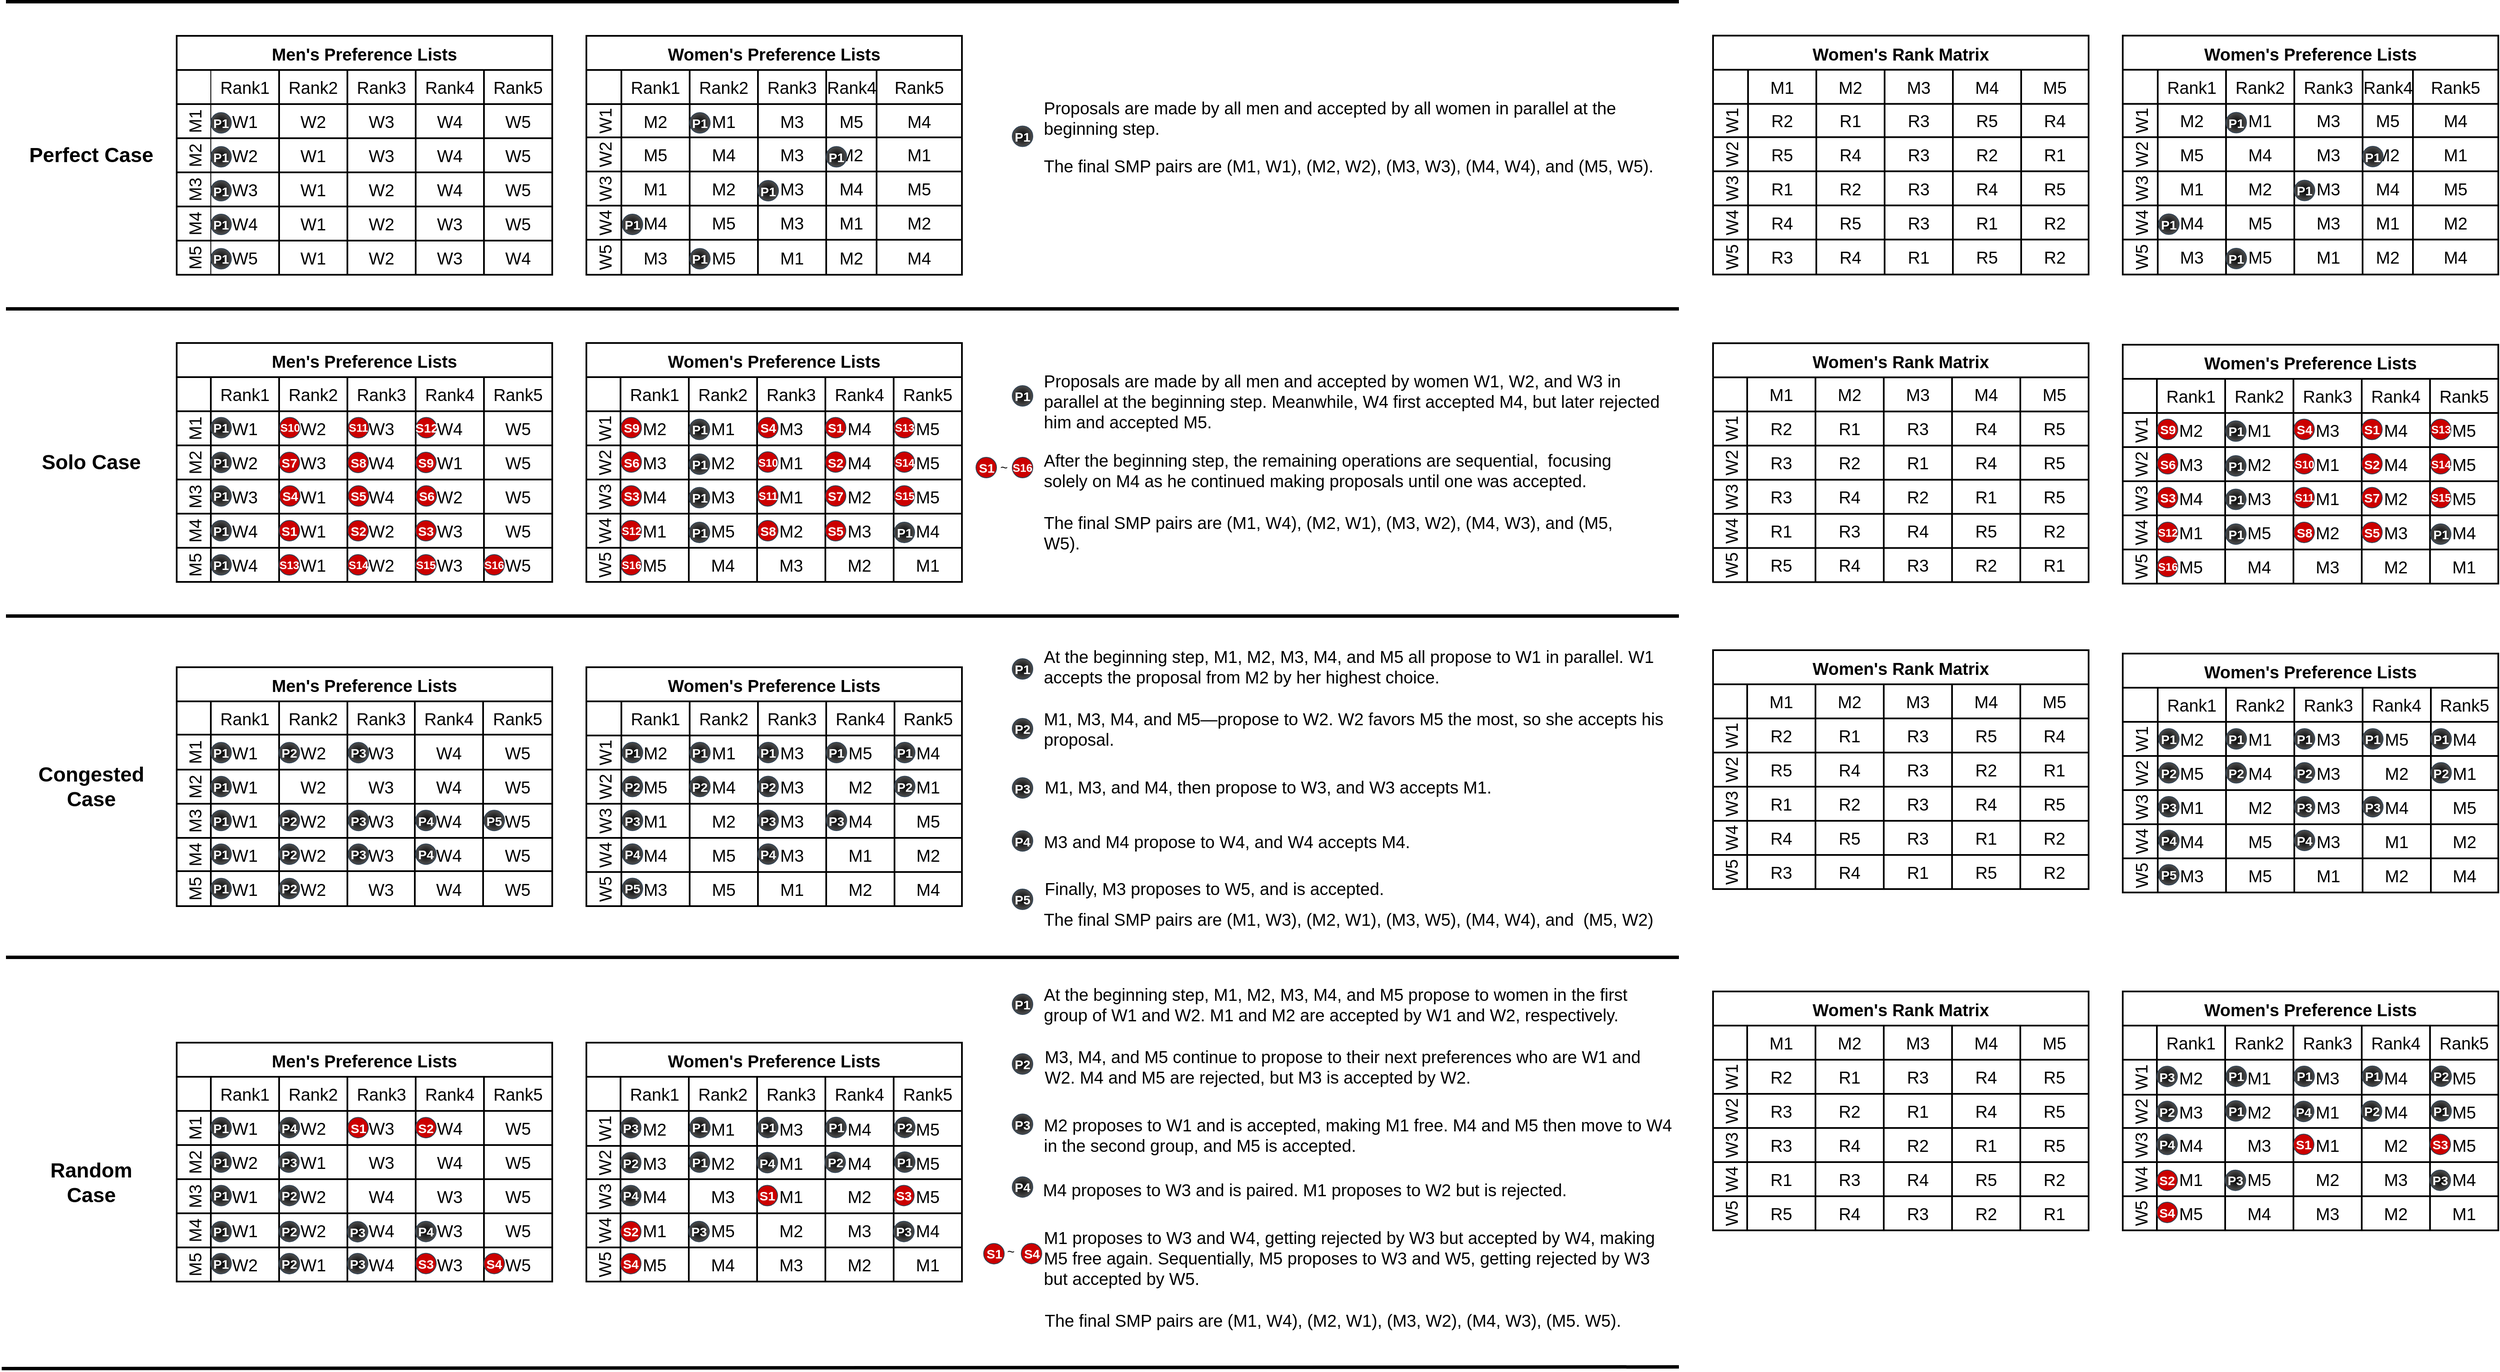 <mxfile version="24.6.4" type="github">
  <diagram name="Page-1" id="Z41dUS2Wk9HJYVy0OwEA">
    <mxGraphModel dx="2332" dy="1884" grid="1" gridSize="10" guides="1" tooltips="1" connect="1" arrows="1" fold="1" page="1" pageScale="1" pageWidth="850" pageHeight="1100" math="0" shadow="0">
      <root>
        <mxCell id="0" />
        <mxCell id="1" parent="0" />
        <mxCell id="g0JNM9iUR0qo6FFxscxd-1" value="Men&#39;s Preference Lists" style="shape=table;startSize=40;container=1;collapsible=0;childLayout=tableLayout;resizeLast=0;resizeLastRow=0;fontStyle=1;fontSize=20;strokeWidth=2;" parent="1" vertex="1">
          <mxGeometry x="-280" y="-20" width="440" height="280.0" as="geometry" />
        </mxCell>
        <mxCell id="g0JNM9iUR0qo6FFxscxd-2" value="" style="shape=tableRow;horizontal=0;startSize=40;swimlaneHead=0;swimlaneBody=0;strokeColor=inherit;top=0;left=0;bottom=0;right=0;collapsible=0;dropTarget=0;fillColor=none;points=[[0,0.5],[1,0.5]];portConstraint=eastwest;fontSize=20;fontStyle=0;strokeWidth=2;" parent="g0JNM9iUR0qo6FFxscxd-1" vertex="1">
          <mxGeometry y="40" width="440" height="39" as="geometry" />
        </mxCell>
        <mxCell id="g0JNM9iUR0qo6FFxscxd-3" value="Rank1" style="shape=partialRectangle;html=1;whiteSpace=wrap;connectable=0;strokeColor=inherit;overflow=hidden;fillColor=none;top=0;left=0;bottom=0;right=0;pointerEvents=1;fontSize=20;fontStyle=0;strokeWidth=2;" parent="g0JNM9iUR0qo6FFxscxd-2" vertex="1">
          <mxGeometry x="40" width="80" height="39" as="geometry">
            <mxRectangle width="80" height="39" as="alternateBounds" />
          </mxGeometry>
        </mxCell>
        <mxCell id="g0JNM9iUR0qo6FFxscxd-4" value="Rank2" style="shape=partialRectangle;html=1;whiteSpace=wrap;connectable=0;strokeColor=inherit;overflow=hidden;fillColor=none;top=0;left=0;bottom=0;right=0;pointerEvents=1;fontSize=20;fontStyle=0;strokeWidth=2;" parent="g0JNM9iUR0qo6FFxscxd-2" vertex="1">
          <mxGeometry x="120" width="80" height="39" as="geometry">
            <mxRectangle width="80" height="39" as="alternateBounds" />
          </mxGeometry>
        </mxCell>
        <mxCell id="g0JNM9iUR0qo6FFxscxd-5" value="Rank3" style="shape=partialRectangle;html=1;whiteSpace=wrap;connectable=0;strokeColor=inherit;overflow=hidden;fillColor=none;top=0;left=0;bottom=0;right=0;pointerEvents=1;strokeWidth=2;resizeWidth=1;resizeHeight=1;fontSize=20;fontStyle=0" parent="g0JNM9iUR0qo6FFxscxd-2" vertex="1">
          <mxGeometry x="200" width="79" height="39" as="geometry">
            <mxRectangle width="79" height="39" as="alternateBounds" />
          </mxGeometry>
        </mxCell>
        <mxCell id="g0JNM9iUR0qo6FFxscxd-6" value="Rank4" style="shape=partialRectangle;html=1;whiteSpace=wrap;connectable=0;strokeColor=inherit;overflow=hidden;fillColor=none;top=0;left=0;bottom=0;right=0;pointerEvents=1;strokeWidth=2;resizeWidth=1;resizeHeight=1;fontSize=20;fontStyle=0" parent="g0JNM9iUR0qo6FFxscxd-2" vertex="1">
          <mxGeometry x="279" width="80" height="39" as="geometry">
            <mxRectangle width="80" height="39" as="alternateBounds" />
          </mxGeometry>
        </mxCell>
        <mxCell id="g0JNM9iUR0qo6FFxscxd-7" value="Rank5" style="shape=partialRectangle;html=1;whiteSpace=wrap;connectable=0;strokeColor=inherit;overflow=hidden;fillColor=none;top=0;left=0;bottom=0;right=0;pointerEvents=1;strokeWidth=2;resizeWidth=1;resizeHeight=1;fontSize=20;fontStyle=0" parent="g0JNM9iUR0qo6FFxscxd-2" vertex="1">
          <mxGeometry x="359" width="81" height="39" as="geometry">
            <mxRectangle width="81" height="39" as="alternateBounds" />
          </mxGeometry>
        </mxCell>
        <mxCell id="g0JNM9iUR0qo6FFxscxd-8" value="M1" style="shape=tableRow;horizontal=0;startSize=40;swimlaneHead=0;swimlaneBody=0;strokeColor=inherit;top=0;left=0;bottom=0;right=0;collapsible=0;dropTarget=0;fillColor=none;points=[[0,0.5],[1,0.5]];portConstraint=eastwest;fontSize=20;fontStyle=0;strokeWidth=2;" parent="g0JNM9iUR0qo6FFxscxd-1" vertex="1">
          <mxGeometry y="79" width="440" height="41" as="geometry" />
        </mxCell>
        <mxCell id="g0JNM9iUR0qo6FFxscxd-9" value="W1" style="shape=partialRectangle;html=1;whiteSpace=wrap;connectable=0;overflow=hidden;top=0;left=0;bottom=0;right=0;pointerEvents=1;strokeColor=default;fillColor=none;fontSize=20;fontStyle=0;strokeWidth=2;" parent="g0JNM9iUR0qo6FFxscxd-8" vertex="1">
          <mxGeometry x="40" width="80" height="41" as="geometry">
            <mxRectangle width="80" height="41" as="alternateBounds" />
          </mxGeometry>
        </mxCell>
        <mxCell id="g0JNM9iUR0qo6FFxscxd-10" value="W2" style="shape=partialRectangle;html=1;whiteSpace=wrap;connectable=0;overflow=hidden;top=0;left=0;bottom=0;right=0;pointerEvents=1;fillColor=none;labelBackgroundColor=none;labelBorderColor=none;strokeColor=default;shadow=0;resizable=1;resizeWidth=0;metaEdit=0;backgroundOutline=0;fontSize=20;fontStyle=0;strokeWidth=2;" parent="g0JNM9iUR0qo6FFxscxd-8" vertex="1">
          <mxGeometry x="120" width="80" height="41" as="geometry">
            <mxRectangle width="80" height="41" as="alternateBounds" />
          </mxGeometry>
        </mxCell>
        <mxCell id="g0JNM9iUR0qo6FFxscxd-11" value="W3" style="shape=partialRectangle;html=1;whiteSpace=wrap;connectable=0;overflow=hidden;top=0;left=0;bottom=0;right=0;pointerEvents=1;fillColor=none;fontSize=20;fontStyle=0;strokeWidth=2;" parent="g0JNM9iUR0qo6FFxscxd-8" vertex="1">
          <mxGeometry x="200" width="79" height="41" as="geometry">
            <mxRectangle width="79" height="41" as="alternateBounds" />
          </mxGeometry>
        </mxCell>
        <mxCell id="g0JNM9iUR0qo6FFxscxd-12" value="W4" style="shape=partialRectangle;html=1;whiteSpace=wrap;connectable=0;overflow=hidden;top=0;left=0;bottom=0;right=0;pointerEvents=1;fillColor=none;fontSize=20;fontStyle=0;strokeWidth=2;" parent="g0JNM9iUR0qo6FFxscxd-8" vertex="1">
          <mxGeometry x="279" width="80" height="41" as="geometry">
            <mxRectangle width="80" height="41" as="alternateBounds" />
          </mxGeometry>
        </mxCell>
        <mxCell id="g0JNM9iUR0qo6FFxscxd-13" value="W5" style="shape=partialRectangle;html=1;whiteSpace=wrap;connectable=0;overflow=hidden;top=0;left=0;bottom=0;right=0;pointerEvents=1;fillColor=none;fontSize=20;fontStyle=0;strokeWidth=2;" parent="g0JNM9iUR0qo6FFxscxd-8" vertex="1">
          <mxGeometry x="359" width="81" height="41" as="geometry">
            <mxRectangle width="81" height="41" as="alternateBounds" />
          </mxGeometry>
        </mxCell>
        <mxCell id="g0JNM9iUR0qo6FFxscxd-14" value="M2" style="shape=tableRow;horizontal=0;startSize=40;swimlaneHead=0;swimlaneBody=0;strokeColor=inherit;top=0;left=0;bottom=0;right=0;collapsible=0;dropTarget=0;fillColor=none;points=[[0,0.5],[1,0.5]];portConstraint=eastwest;fontSize=20;fontStyle=0;strokeWidth=2;" parent="g0JNM9iUR0qo6FFxscxd-1" vertex="1">
          <mxGeometry y="120" width="440" height="40" as="geometry" />
        </mxCell>
        <mxCell id="g0JNM9iUR0qo6FFxscxd-15" value="W1" style="shape=partialRectangle;html=1;whiteSpace=wrap;connectable=0;overflow=hidden;top=0;left=0;bottom=0;right=0;pointerEvents=1;strokeOpacity=100;fillColor=none;fontSize=20;fontStyle=0;strokeWidth=2;" parent="g0JNM9iUR0qo6FFxscxd-14" vertex="1">
          <mxGeometry x="40" width="80" height="40" as="geometry">
            <mxRectangle width="80" height="40" as="alternateBounds" />
          </mxGeometry>
        </mxCell>
        <mxCell id="g0JNM9iUR0qo6FFxscxd-16" value="W2" style="shape=partialRectangle;html=1;whiteSpace=wrap;connectable=0;strokeColor=inherit;overflow=hidden;fillColor=none;top=0;left=0;bottom=0;right=0;pointerEvents=1;fontSize=20;fontStyle=0;strokeWidth=2;" parent="g0JNM9iUR0qo6FFxscxd-14" vertex="1">
          <mxGeometry x="120" width="80" height="40" as="geometry">
            <mxRectangle width="80" height="40" as="alternateBounds" />
          </mxGeometry>
        </mxCell>
        <mxCell id="g0JNM9iUR0qo6FFxscxd-17" value="W3" style="shape=partialRectangle;html=1;whiteSpace=wrap;connectable=0;strokeColor=inherit;overflow=hidden;fillColor=none;top=0;left=0;bottom=0;right=0;pointerEvents=1;fontSize=20;fontStyle=0;strokeWidth=2;" parent="g0JNM9iUR0qo6FFxscxd-14" vertex="1">
          <mxGeometry x="200" width="79" height="40" as="geometry">
            <mxRectangle width="79" height="40" as="alternateBounds" />
          </mxGeometry>
        </mxCell>
        <mxCell id="g0JNM9iUR0qo6FFxscxd-18" value="W4" style="shape=partialRectangle;html=1;whiteSpace=wrap;connectable=0;strokeColor=inherit;overflow=hidden;fillColor=none;top=0;left=0;bottom=0;right=0;pointerEvents=1;fontSize=20;fontStyle=0;strokeWidth=2;" parent="g0JNM9iUR0qo6FFxscxd-14" vertex="1">
          <mxGeometry x="279" width="80" height="40" as="geometry">
            <mxRectangle width="80" height="40" as="alternateBounds" />
          </mxGeometry>
        </mxCell>
        <mxCell id="g0JNM9iUR0qo6FFxscxd-19" value="W5" style="shape=partialRectangle;html=1;whiteSpace=wrap;connectable=0;strokeColor=inherit;overflow=hidden;fillColor=none;top=0;left=0;bottom=0;right=0;pointerEvents=1;fontSize=20;fontStyle=0;strokeWidth=2;" parent="g0JNM9iUR0qo6FFxscxd-14" vertex="1">
          <mxGeometry x="359" width="81" height="40" as="geometry">
            <mxRectangle width="81" height="40" as="alternateBounds" />
          </mxGeometry>
        </mxCell>
        <mxCell id="g0JNM9iUR0qo6FFxscxd-20" value="M3" style="shape=tableRow;horizontal=0;startSize=40;swimlaneHead=0;swimlaneBody=0;strokeColor=inherit;top=0;left=0;bottom=0;right=0;collapsible=0;dropTarget=0;fillColor=none;points=[[0,0.5],[1,0.5]];portConstraint=eastwest;fontSize=20;fontStyle=0;strokeWidth=2;" parent="g0JNM9iUR0qo6FFxscxd-1" vertex="1">
          <mxGeometry y="160" width="440" height="40" as="geometry" />
        </mxCell>
        <mxCell id="g0JNM9iUR0qo6FFxscxd-21" value="W1" style="shape=partialRectangle;html=1;whiteSpace=wrap;connectable=0;overflow=hidden;top=0;left=0;bottom=0;right=0;pointerEvents=1;fillColor=none;fontSize=20;fontStyle=0;strokeWidth=2;" parent="g0JNM9iUR0qo6FFxscxd-20" vertex="1">
          <mxGeometry x="40" width="80" height="40" as="geometry">
            <mxRectangle width="80" height="40" as="alternateBounds" />
          </mxGeometry>
        </mxCell>
        <mxCell id="g0JNM9iUR0qo6FFxscxd-22" value="W2" style="shape=partialRectangle;html=1;whiteSpace=wrap;connectable=0;overflow=hidden;top=0;left=0;bottom=0;right=0;pointerEvents=1;fillColor=none;fontSize=20;fontStyle=0;strokeWidth=2;" parent="g0JNM9iUR0qo6FFxscxd-20" vertex="1">
          <mxGeometry x="120" width="80" height="40" as="geometry">
            <mxRectangle width="80" height="40" as="alternateBounds" />
          </mxGeometry>
        </mxCell>
        <mxCell id="g0JNM9iUR0qo6FFxscxd-23" value="W3" style="shape=partialRectangle;html=1;whiteSpace=wrap;connectable=0;strokeColor=inherit;overflow=hidden;fillColor=none;top=0;left=0;bottom=0;right=0;pointerEvents=1;fontSize=20;fontStyle=0;strokeWidth=2;" parent="g0JNM9iUR0qo6FFxscxd-20" vertex="1">
          <mxGeometry x="200" width="79" height="40" as="geometry">
            <mxRectangle width="79" height="40" as="alternateBounds" />
          </mxGeometry>
        </mxCell>
        <mxCell id="g0JNM9iUR0qo6FFxscxd-24" value="W4" style="shape=partialRectangle;html=1;whiteSpace=wrap;connectable=0;strokeColor=inherit;overflow=hidden;fillColor=none;top=0;left=0;bottom=0;right=0;pointerEvents=1;fontSize=20;fontStyle=0;strokeWidth=2;" parent="g0JNM9iUR0qo6FFxscxd-20" vertex="1">
          <mxGeometry x="279" width="80" height="40" as="geometry">
            <mxRectangle width="80" height="40" as="alternateBounds" />
          </mxGeometry>
        </mxCell>
        <mxCell id="g0JNM9iUR0qo6FFxscxd-25" value="W5" style="shape=partialRectangle;html=1;whiteSpace=wrap;connectable=0;strokeColor=inherit;overflow=hidden;fillColor=none;top=0;left=0;bottom=0;right=0;pointerEvents=1;fontSize=20;fontStyle=0;strokeWidth=2;" parent="g0JNM9iUR0qo6FFxscxd-20" vertex="1">
          <mxGeometry x="359" width="81" height="40" as="geometry">
            <mxRectangle width="81" height="40" as="alternateBounds" />
          </mxGeometry>
        </mxCell>
        <mxCell id="g0JNM9iUR0qo6FFxscxd-26" value="M4" style="shape=tableRow;horizontal=0;startSize=40;swimlaneHead=0;swimlaneBody=0;strokeColor=inherit;top=0;left=0;bottom=0;right=0;collapsible=0;dropTarget=0;fillColor=none;points=[[0,0.5],[1,0.5]];portConstraint=eastwest;fontSize=20;fontStyle=0;strokeWidth=2;" parent="g0JNM9iUR0qo6FFxscxd-1" vertex="1">
          <mxGeometry y="200" width="440" height="39" as="geometry" />
        </mxCell>
        <mxCell id="g0JNM9iUR0qo6FFxscxd-27" value="W1" style="shape=partialRectangle;html=1;whiteSpace=wrap;connectable=0;overflow=hidden;top=0;left=0;bottom=0;right=0;pointerEvents=1;fillColor=none;fontSize=20;fontStyle=0;strokeWidth=2;" parent="g0JNM9iUR0qo6FFxscxd-26" vertex="1">
          <mxGeometry x="40" width="80" height="39" as="geometry">
            <mxRectangle width="80" height="39" as="alternateBounds" />
          </mxGeometry>
        </mxCell>
        <mxCell id="g0JNM9iUR0qo6FFxscxd-28" value="W2" style="shape=partialRectangle;html=1;whiteSpace=wrap;connectable=0;overflow=hidden;top=0;left=0;bottom=0;right=0;pointerEvents=1;fillColor=none;fontSize=20;fontStyle=0;strokeWidth=2;" parent="g0JNM9iUR0qo6FFxscxd-26" vertex="1">
          <mxGeometry x="120" width="80" height="39" as="geometry">
            <mxRectangle width="80" height="39" as="alternateBounds" />
          </mxGeometry>
        </mxCell>
        <mxCell id="g0JNM9iUR0qo6FFxscxd-29" value="W3" style="shape=partialRectangle;html=1;whiteSpace=wrap;connectable=0;strokeColor=inherit;overflow=hidden;fillColor=none;top=0;left=0;bottom=0;right=0;pointerEvents=1;fontSize=20;fontStyle=0;strokeWidth=2;" parent="g0JNM9iUR0qo6FFxscxd-26" vertex="1">
          <mxGeometry x="200" width="79" height="39" as="geometry">
            <mxRectangle width="79" height="39" as="alternateBounds" />
          </mxGeometry>
        </mxCell>
        <mxCell id="g0JNM9iUR0qo6FFxscxd-30" value="W4" style="shape=partialRectangle;html=1;whiteSpace=wrap;connectable=0;strokeColor=inherit;overflow=hidden;fillColor=none;top=0;left=0;bottom=0;right=0;pointerEvents=1;fontSize=20;fontStyle=0;strokeWidth=2;" parent="g0JNM9iUR0qo6FFxscxd-26" vertex="1">
          <mxGeometry x="279" width="80" height="39" as="geometry">
            <mxRectangle width="80" height="39" as="alternateBounds" />
          </mxGeometry>
        </mxCell>
        <mxCell id="g0JNM9iUR0qo6FFxscxd-31" value="W5" style="shape=partialRectangle;html=1;whiteSpace=wrap;connectable=0;strokeColor=inherit;overflow=hidden;fillColor=none;top=0;left=0;bottom=0;right=0;pointerEvents=1;fontSize=20;fontStyle=0;strokeWidth=2;" parent="g0JNM9iUR0qo6FFxscxd-26" vertex="1">
          <mxGeometry x="359" width="81" height="39" as="geometry">
            <mxRectangle width="81" height="39" as="alternateBounds" />
          </mxGeometry>
        </mxCell>
        <mxCell id="g0JNM9iUR0qo6FFxscxd-32" value="M5" style="shape=tableRow;horizontal=0;startSize=40;swimlaneHead=0;swimlaneBody=0;strokeColor=inherit;top=0;left=0;bottom=0;right=0;collapsible=0;dropTarget=0;fillColor=none;points=[[0,0.5],[1,0.5]];portConstraint=eastwest;fontSize=20;fontStyle=0;strokeWidth=2;" parent="g0JNM9iUR0qo6FFxscxd-1" vertex="1">
          <mxGeometry y="239" width="440" height="41" as="geometry" />
        </mxCell>
        <mxCell id="g0JNM9iUR0qo6FFxscxd-33" value="W1" style="shape=partialRectangle;html=1;whiteSpace=wrap;connectable=0;overflow=hidden;top=0;left=0;bottom=0;right=0;pointerEvents=1;fillColor=none;fontSize=20;fontStyle=0;strokeWidth=2;" parent="g0JNM9iUR0qo6FFxscxd-32" vertex="1">
          <mxGeometry x="40" width="80" height="41" as="geometry">
            <mxRectangle width="80" height="41" as="alternateBounds" />
          </mxGeometry>
        </mxCell>
        <mxCell id="g0JNM9iUR0qo6FFxscxd-34" value="W2" style="shape=partialRectangle;html=1;whiteSpace=wrap;connectable=0;overflow=hidden;top=0;left=0;bottom=0;right=0;pointerEvents=1;fillColor=none;fontSize=20;fontStyle=0;strokeWidth=2;" parent="g0JNM9iUR0qo6FFxscxd-32" vertex="1">
          <mxGeometry x="120" width="80" height="41" as="geometry">
            <mxRectangle width="80" height="41" as="alternateBounds" />
          </mxGeometry>
        </mxCell>
        <mxCell id="g0JNM9iUR0qo6FFxscxd-35" value="W3" style="shape=partialRectangle;html=1;whiteSpace=wrap;connectable=0;strokeColor=inherit;overflow=hidden;fillColor=none;top=0;left=0;bottom=0;right=0;pointerEvents=1;fontSize=20;fontStyle=0;strokeWidth=2;" parent="g0JNM9iUR0qo6FFxscxd-32" vertex="1">
          <mxGeometry x="200" width="79" height="41" as="geometry">
            <mxRectangle width="79" height="41" as="alternateBounds" />
          </mxGeometry>
        </mxCell>
        <mxCell id="g0JNM9iUR0qo6FFxscxd-36" value="W4" style="shape=partialRectangle;html=1;whiteSpace=wrap;connectable=0;strokeColor=inherit;overflow=hidden;fillColor=none;top=0;left=0;bottom=0;right=0;pointerEvents=1;fontSize=20;fontStyle=0;strokeWidth=2;" parent="g0JNM9iUR0qo6FFxscxd-32" vertex="1">
          <mxGeometry x="279" width="80" height="41" as="geometry">
            <mxRectangle width="80" height="41" as="alternateBounds" />
          </mxGeometry>
        </mxCell>
        <mxCell id="g0JNM9iUR0qo6FFxscxd-37" value="W5" style="shape=partialRectangle;html=1;whiteSpace=wrap;connectable=0;strokeColor=inherit;overflow=hidden;fillColor=none;top=0;left=0;bottom=0;right=0;pointerEvents=1;fontSize=20;fontStyle=0;strokeWidth=2;" parent="g0JNM9iUR0qo6FFxscxd-32" vertex="1">
          <mxGeometry x="359" width="81" height="41" as="geometry">
            <mxRectangle width="81" height="41" as="alternateBounds" />
          </mxGeometry>
        </mxCell>
        <mxCell id="g0JNM9iUR0qo6FFxscxd-38" value="Men&#39;s Preference Lists" style="shape=table;startSize=40;container=1;collapsible=0;childLayout=tableLayout;resizeLast=0;resizeLastRow=0;fontStyle=1;fontSize=20;strokeWidth=2;" parent="1" vertex="1">
          <mxGeometry x="-280" y="-400" width="440" height="280.0" as="geometry" />
        </mxCell>
        <mxCell id="g0JNM9iUR0qo6FFxscxd-39" value="" style="shape=tableRow;horizontal=0;startSize=40;swimlaneHead=0;swimlaneBody=0;strokeColor=inherit;top=0;left=0;bottom=0;right=0;collapsible=0;dropTarget=0;fillColor=none;points=[[0,0.5],[1,0.5]];portConstraint=eastwest;fontSize=20;strokeWidth=2;" parent="g0JNM9iUR0qo6FFxscxd-38" vertex="1">
          <mxGeometry y="40" width="440" height="40" as="geometry" />
        </mxCell>
        <mxCell id="g0JNM9iUR0qo6FFxscxd-40" value="Rank1" style="shape=partialRectangle;html=1;whiteSpace=wrap;connectable=0;strokeColor=inherit;overflow=hidden;fillColor=none;top=0;left=0;bottom=0;right=0;pointerEvents=1;fontSize=20;strokeWidth=2;" parent="g0JNM9iUR0qo6FFxscxd-39" vertex="1">
          <mxGeometry x="40" width="80" height="40" as="geometry">
            <mxRectangle width="80" height="40" as="alternateBounds" />
          </mxGeometry>
        </mxCell>
        <mxCell id="g0JNM9iUR0qo6FFxscxd-41" value="Rank2" style="shape=partialRectangle;html=1;whiteSpace=wrap;connectable=0;strokeColor=inherit;overflow=hidden;fillColor=none;top=0;left=0;bottom=0;right=0;pointerEvents=1;fontSize=20;strokeWidth=2;" parent="g0JNM9iUR0qo6FFxscxd-39" vertex="1">
          <mxGeometry x="120" width="80" height="40" as="geometry">
            <mxRectangle width="80" height="40" as="alternateBounds" />
          </mxGeometry>
        </mxCell>
        <mxCell id="g0JNM9iUR0qo6FFxscxd-42" value="Rank3" style="shape=partialRectangle;html=1;whiteSpace=wrap;connectable=0;strokeColor=inherit;overflow=hidden;fillColor=none;top=0;left=0;bottom=0;right=0;pointerEvents=1;strokeWidth=2;resizeWidth=1;resizeHeight=1;fontSize=20;" parent="g0JNM9iUR0qo6FFxscxd-39" vertex="1">
          <mxGeometry x="200" width="80" height="40" as="geometry">
            <mxRectangle width="80" height="40" as="alternateBounds" />
          </mxGeometry>
        </mxCell>
        <mxCell id="g0JNM9iUR0qo6FFxscxd-43" value="Rank4" style="shape=partialRectangle;html=1;whiteSpace=wrap;connectable=0;strokeColor=inherit;overflow=hidden;fillColor=none;top=0;left=0;bottom=0;right=0;pointerEvents=1;strokeWidth=2;resizeWidth=1;resizeHeight=1;fontSize=20;" parent="g0JNM9iUR0qo6FFxscxd-39" vertex="1">
          <mxGeometry x="280" width="80" height="40" as="geometry">
            <mxRectangle width="80" height="40" as="alternateBounds" />
          </mxGeometry>
        </mxCell>
        <mxCell id="g0JNM9iUR0qo6FFxscxd-44" value="Rank5" style="shape=partialRectangle;html=1;whiteSpace=wrap;connectable=0;strokeColor=inherit;overflow=hidden;fillColor=none;top=0;left=0;bottom=0;right=0;pointerEvents=1;strokeWidth=2;resizeWidth=1;resizeHeight=1;fontSize=20;" parent="g0JNM9iUR0qo6FFxscxd-39" vertex="1">
          <mxGeometry x="360" width="80" height="40" as="geometry">
            <mxRectangle width="80" height="40" as="alternateBounds" />
          </mxGeometry>
        </mxCell>
        <mxCell id="g0JNM9iUR0qo6FFxscxd-45" value="M1" style="shape=tableRow;horizontal=0;startSize=40;swimlaneHead=0;swimlaneBody=0;strokeColor=inherit;top=0;left=0;bottom=0;right=0;collapsible=0;dropTarget=0;fillColor=none;points=[[0,0.5],[1,0.5]];portConstraint=eastwest;fontSize=20;strokeWidth=2;" parent="g0JNM9iUR0qo6FFxscxd-38" vertex="1">
          <mxGeometry y="80" width="440" height="40" as="geometry" />
        </mxCell>
        <mxCell id="g0JNM9iUR0qo6FFxscxd-46" value="W1" style="shape=partialRectangle;html=1;whiteSpace=wrap;connectable=0;overflow=hidden;top=0;left=0;bottom=0;right=0;pointerEvents=1;strokeColor=default;fillColor=none;fontSize=20;strokeWidth=2;" parent="g0JNM9iUR0qo6FFxscxd-45" vertex="1">
          <mxGeometry x="40" width="80" height="40" as="geometry">
            <mxRectangle width="80" height="40" as="alternateBounds" />
          </mxGeometry>
        </mxCell>
        <mxCell id="g0JNM9iUR0qo6FFxscxd-47" value="W2" style="shape=partialRectangle;html=1;whiteSpace=wrap;connectable=0;overflow=hidden;top=0;left=0;bottom=0;right=0;pointerEvents=1;fillColor=none;labelBackgroundColor=none;labelBorderColor=none;strokeColor=default;shadow=0;resizable=1;resizeWidth=0;metaEdit=0;backgroundOutline=0;fontSize=20;strokeWidth=2;" parent="g0JNM9iUR0qo6FFxscxd-45" vertex="1">
          <mxGeometry x="120" width="80" height="40" as="geometry">
            <mxRectangle width="80" height="40" as="alternateBounds" />
          </mxGeometry>
        </mxCell>
        <mxCell id="g0JNM9iUR0qo6FFxscxd-48" value="W3" style="shape=partialRectangle;html=1;whiteSpace=wrap;connectable=0;overflow=hidden;top=0;left=0;bottom=0;right=0;pointerEvents=1;fillColor=none;fontSize=20;strokeWidth=2;" parent="g0JNM9iUR0qo6FFxscxd-45" vertex="1">
          <mxGeometry x="200" width="80" height="40" as="geometry">
            <mxRectangle width="80" height="40" as="alternateBounds" />
          </mxGeometry>
        </mxCell>
        <mxCell id="g0JNM9iUR0qo6FFxscxd-49" value="W4" style="shape=partialRectangle;html=1;whiteSpace=wrap;connectable=0;overflow=hidden;top=0;left=0;bottom=0;right=0;pointerEvents=1;fillColor=none;fontSize=20;strokeWidth=2;" parent="g0JNM9iUR0qo6FFxscxd-45" vertex="1">
          <mxGeometry x="280" width="80" height="40" as="geometry">
            <mxRectangle width="80" height="40" as="alternateBounds" />
          </mxGeometry>
        </mxCell>
        <mxCell id="g0JNM9iUR0qo6FFxscxd-50" value="W5" style="shape=partialRectangle;html=1;whiteSpace=wrap;connectable=0;overflow=hidden;top=0;left=0;bottom=0;right=0;pointerEvents=1;fillColor=none;fontSize=20;strokeWidth=2;" parent="g0JNM9iUR0qo6FFxscxd-45" vertex="1">
          <mxGeometry x="360" width="80" height="40" as="geometry">
            <mxRectangle width="80" height="40" as="alternateBounds" />
          </mxGeometry>
        </mxCell>
        <mxCell id="g0JNM9iUR0qo6FFxscxd-51" value="M2" style="shape=tableRow;horizontal=0;startSize=40;swimlaneHead=0;swimlaneBody=0;strokeColor=inherit;top=0;left=0;bottom=0;right=0;collapsible=0;dropTarget=0;fillColor=none;points=[[0,0.5],[1,0.5]];portConstraint=eastwest;fontSize=20;strokeWidth=2;" parent="g0JNM9iUR0qo6FFxscxd-38" vertex="1">
          <mxGeometry y="120" width="440" height="40" as="geometry" />
        </mxCell>
        <mxCell id="g0JNM9iUR0qo6FFxscxd-52" value="W2" style="shape=partialRectangle;html=1;whiteSpace=wrap;connectable=0;overflow=hidden;top=0;left=0;bottom=0;right=0;pointerEvents=1;strokeOpacity=100;fillColor=none;fontSize=20;strokeWidth=2;" parent="g0JNM9iUR0qo6FFxscxd-51" vertex="1">
          <mxGeometry x="40" width="80" height="40" as="geometry">
            <mxRectangle width="80" height="40" as="alternateBounds" />
          </mxGeometry>
        </mxCell>
        <mxCell id="g0JNM9iUR0qo6FFxscxd-53" value="W3" style="shape=partialRectangle;html=1;whiteSpace=wrap;connectable=0;strokeColor=inherit;overflow=hidden;fillColor=none;top=0;left=0;bottom=0;right=0;pointerEvents=1;fontSize=20;strokeWidth=2;" parent="g0JNM9iUR0qo6FFxscxd-51" vertex="1">
          <mxGeometry x="120" width="80" height="40" as="geometry">
            <mxRectangle width="80" height="40" as="alternateBounds" />
          </mxGeometry>
        </mxCell>
        <mxCell id="g0JNM9iUR0qo6FFxscxd-54" value="W4" style="shape=partialRectangle;html=1;whiteSpace=wrap;connectable=0;strokeColor=inherit;overflow=hidden;fillColor=none;top=0;left=0;bottom=0;right=0;pointerEvents=1;fontSize=20;strokeWidth=2;" parent="g0JNM9iUR0qo6FFxscxd-51" vertex="1">
          <mxGeometry x="200" width="80" height="40" as="geometry">
            <mxRectangle width="80" height="40" as="alternateBounds" />
          </mxGeometry>
        </mxCell>
        <mxCell id="g0JNM9iUR0qo6FFxscxd-55" value="W1" style="shape=partialRectangle;html=1;whiteSpace=wrap;connectable=0;strokeColor=inherit;overflow=hidden;fillColor=none;top=0;left=0;bottom=0;right=0;pointerEvents=1;fontSize=20;strokeWidth=2;" parent="g0JNM9iUR0qo6FFxscxd-51" vertex="1">
          <mxGeometry x="280" width="80" height="40" as="geometry">
            <mxRectangle width="80" height="40" as="alternateBounds" />
          </mxGeometry>
        </mxCell>
        <mxCell id="g0JNM9iUR0qo6FFxscxd-56" value="W5" style="shape=partialRectangle;html=1;whiteSpace=wrap;connectable=0;strokeColor=inherit;overflow=hidden;fillColor=none;top=0;left=0;bottom=0;right=0;pointerEvents=1;fontSize=20;strokeWidth=2;" parent="g0JNM9iUR0qo6FFxscxd-51" vertex="1">
          <mxGeometry x="360" width="80" height="40" as="geometry">
            <mxRectangle width="80" height="40" as="alternateBounds" />
          </mxGeometry>
        </mxCell>
        <mxCell id="g0JNM9iUR0qo6FFxscxd-57" value="M3" style="shape=tableRow;horizontal=0;startSize=40;swimlaneHead=0;swimlaneBody=0;strokeColor=inherit;top=0;left=0;bottom=0;right=0;collapsible=0;dropTarget=0;fillColor=none;points=[[0,0.5],[1,0.5]];portConstraint=eastwest;fontSize=20;strokeWidth=2;" parent="g0JNM9iUR0qo6FFxscxd-38" vertex="1">
          <mxGeometry y="160" width="440" height="40" as="geometry" />
        </mxCell>
        <mxCell id="g0JNM9iUR0qo6FFxscxd-58" value="W3" style="shape=partialRectangle;html=1;whiteSpace=wrap;connectable=0;overflow=hidden;top=0;left=0;bottom=0;right=0;pointerEvents=1;fillColor=none;fontSize=20;strokeWidth=2;" parent="g0JNM9iUR0qo6FFxscxd-57" vertex="1">
          <mxGeometry x="40" width="80" height="40" as="geometry">
            <mxRectangle width="80" height="40" as="alternateBounds" />
          </mxGeometry>
        </mxCell>
        <mxCell id="g0JNM9iUR0qo6FFxscxd-59" value="W1" style="shape=partialRectangle;html=1;whiteSpace=wrap;connectable=0;overflow=hidden;top=0;left=0;bottom=0;right=0;pointerEvents=1;fillColor=none;fontSize=20;strokeWidth=2;" parent="g0JNM9iUR0qo6FFxscxd-57" vertex="1">
          <mxGeometry x="120" width="80" height="40" as="geometry">
            <mxRectangle width="80" height="40" as="alternateBounds" />
          </mxGeometry>
        </mxCell>
        <mxCell id="g0JNM9iUR0qo6FFxscxd-60" value="W4" style="shape=partialRectangle;html=1;whiteSpace=wrap;connectable=0;strokeColor=inherit;overflow=hidden;fillColor=none;top=0;left=0;bottom=0;right=0;pointerEvents=1;fontSize=20;strokeWidth=2;" parent="g0JNM9iUR0qo6FFxscxd-57" vertex="1">
          <mxGeometry x="200" width="80" height="40" as="geometry">
            <mxRectangle width="80" height="40" as="alternateBounds" />
          </mxGeometry>
        </mxCell>
        <mxCell id="g0JNM9iUR0qo6FFxscxd-61" value="W2" style="shape=partialRectangle;html=1;whiteSpace=wrap;connectable=0;strokeColor=inherit;overflow=hidden;fillColor=none;top=0;left=0;bottom=0;right=0;pointerEvents=1;fontSize=20;strokeWidth=2;" parent="g0JNM9iUR0qo6FFxscxd-57" vertex="1">
          <mxGeometry x="280" width="80" height="40" as="geometry">
            <mxRectangle width="80" height="40" as="alternateBounds" />
          </mxGeometry>
        </mxCell>
        <mxCell id="g0JNM9iUR0qo6FFxscxd-62" value="W5" style="shape=partialRectangle;html=1;whiteSpace=wrap;connectable=0;strokeColor=inherit;overflow=hidden;fillColor=none;top=0;left=0;bottom=0;right=0;pointerEvents=1;fontSize=20;strokeWidth=2;" parent="g0JNM9iUR0qo6FFxscxd-57" vertex="1">
          <mxGeometry x="360" width="80" height="40" as="geometry">
            <mxRectangle width="80" height="40" as="alternateBounds" />
          </mxGeometry>
        </mxCell>
        <mxCell id="g0JNM9iUR0qo6FFxscxd-63" value="M4" style="shape=tableRow;horizontal=0;startSize=40;swimlaneHead=0;swimlaneBody=0;strokeColor=inherit;top=0;left=0;bottom=0;right=0;collapsible=0;dropTarget=0;fillColor=none;points=[[0,0.5],[1,0.5]];portConstraint=eastwest;fontSize=20;strokeWidth=2;" parent="g0JNM9iUR0qo6FFxscxd-38" vertex="1">
          <mxGeometry y="200" width="440" height="40" as="geometry" />
        </mxCell>
        <mxCell id="g0JNM9iUR0qo6FFxscxd-64" value="W4" style="shape=partialRectangle;html=1;whiteSpace=wrap;connectable=0;overflow=hidden;top=0;left=0;bottom=0;right=0;pointerEvents=1;fillColor=none;fontSize=20;strokeWidth=2;" parent="g0JNM9iUR0qo6FFxscxd-63" vertex="1">
          <mxGeometry x="40" width="80" height="40" as="geometry">
            <mxRectangle width="80" height="40" as="alternateBounds" />
          </mxGeometry>
        </mxCell>
        <mxCell id="g0JNM9iUR0qo6FFxscxd-65" value="W1" style="shape=partialRectangle;html=1;whiteSpace=wrap;connectable=0;overflow=hidden;top=0;left=0;bottom=0;right=0;pointerEvents=1;fillColor=none;fontSize=20;strokeWidth=2;" parent="g0JNM9iUR0qo6FFxscxd-63" vertex="1">
          <mxGeometry x="120" width="80" height="40" as="geometry">
            <mxRectangle width="80" height="40" as="alternateBounds" />
          </mxGeometry>
        </mxCell>
        <mxCell id="g0JNM9iUR0qo6FFxscxd-66" value="W2" style="shape=partialRectangle;html=1;whiteSpace=wrap;connectable=0;strokeColor=inherit;overflow=hidden;fillColor=none;top=0;left=0;bottom=0;right=0;pointerEvents=1;fontSize=20;strokeWidth=2;" parent="g0JNM9iUR0qo6FFxscxd-63" vertex="1">
          <mxGeometry x="200" width="80" height="40" as="geometry">
            <mxRectangle width="80" height="40" as="alternateBounds" />
          </mxGeometry>
        </mxCell>
        <mxCell id="g0JNM9iUR0qo6FFxscxd-67" value="W3" style="shape=partialRectangle;html=1;whiteSpace=wrap;connectable=0;strokeColor=inherit;overflow=hidden;fillColor=none;top=0;left=0;bottom=0;right=0;pointerEvents=1;fontSize=20;strokeWidth=2;" parent="g0JNM9iUR0qo6FFxscxd-63" vertex="1">
          <mxGeometry x="280" width="80" height="40" as="geometry">
            <mxRectangle width="80" height="40" as="alternateBounds" />
          </mxGeometry>
        </mxCell>
        <mxCell id="g0JNM9iUR0qo6FFxscxd-68" value="W5" style="shape=partialRectangle;html=1;whiteSpace=wrap;connectable=0;strokeColor=inherit;overflow=hidden;fillColor=none;top=0;left=0;bottom=0;right=0;pointerEvents=1;fontSize=20;strokeWidth=2;" parent="g0JNM9iUR0qo6FFxscxd-63" vertex="1">
          <mxGeometry x="360" width="80" height="40" as="geometry">
            <mxRectangle width="80" height="40" as="alternateBounds" />
          </mxGeometry>
        </mxCell>
        <mxCell id="g0JNM9iUR0qo6FFxscxd-69" value="M5" style="shape=tableRow;horizontal=0;startSize=40;swimlaneHead=0;swimlaneBody=0;strokeColor=inherit;top=0;left=0;bottom=0;right=0;collapsible=0;dropTarget=0;fillColor=none;points=[[0,0.5],[1,0.5]];portConstraint=eastwest;fontSize=20;strokeWidth=2;" parent="g0JNM9iUR0qo6FFxscxd-38" vertex="1">
          <mxGeometry y="240" width="440" height="40" as="geometry" />
        </mxCell>
        <mxCell id="g0JNM9iUR0qo6FFxscxd-70" value="W4" style="shape=partialRectangle;html=1;whiteSpace=wrap;connectable=0;overflow=hidden;top=0;left=0;bottom=0;right=0;pointerEvents=1;fillColor=none;fontSize=20;strokeWidth=2;" parent="g0JNM9iUR0qo6FFxscxd-69" vertex="1">
          <mxGeometry x="40" width="80" height="40" as="geometry">
            <mxRectangle width="80" height="40" as="alternateBounds" />
          </mxGeometry>
        </mxCell>
        <mxCell id="g0JNM9iUR0qo6FFxscxd-71" value="W1" style="shape=partialRectangle;html=1;whiteSpace=wrap;connectable=0;overflow=hidden;top=0;left=0;bottom=0;right=0;pointerEvents=1;fillColor=none;fontSize=20;strokeWidth=2;" parent="g0JNM9iUR0qo6FFxscxd-69" vertex="1">
          <mxGeometry x="120" width="80" height="40" as="geometry">
            <mxRectangle width="80" height="40" as="alternateBounds" />
          </mxGeometry>
        </mxCell>
        <mxCell id="g0JNM9iUR0qo6FFxscxd-72" value="W2" style="shape=partialRectangle;html=1;whiteSpace=wrap;connectable=0;strokeColor=inherit;overflow=hidden;fillColor=none;top=0;left=0;bottom=0;right=0;pointerEvents=1;fontSize=20;strokeWidth=2;" parent="g0JNM9iUR0qo6FFxscxd-69" vertex="1">
          <mxGeometry x="200" width="80" height="40" as="geometry">
            <mxRectangle width="80" height="40" as="alternateBounds" />
          </mxGeometry>
        </mxCell>
        <mxCell id="g0JNM9iUR0qo6FFxscxd-73" value="W3" style="shape=partialRectangle;html=1;whiteSpace=wrap;connectable=0;strokeColor=inherit;overflow=hidden;fillColor=none;top=0;left=0;bottom=0;right=0;pointerEvents=1;fontSize=20;strokeWidth=2;" parent="g0JNM9iUR0qo6FFxscxd-69" vertex="1">
          <mxGeometry x="280" width="80" height="40" as="geometry">
            <mxRectangle width="80" height="40" as="alternateBounds" />
          </mxGeometry>
        </mxCell>
        <mxCell id="g0JNM9iUR0qo6FFxscxd-74" value="W5" style="shape=partialRectangle;html=1;whiteSpace=wrap;connectable=0;strokeColor=inherit;overflow=hidden;fillColor=none;top=0;left=0;bottom=0;right=0;pointerEvents=1;fontSize=20;strokeWidth=2;" parent="g0JNM9iUR0qo6FFxscxd-69" vertex="1">
          <mxGeometry x="360" width="80" height="40" as="geometry">
            <mxRectangle width="80" height="40" as="alternateBounds" />
          </mxGeometry>
        </mxCell>
        <mxCell id="g0JNM9iUR0qo6FFxscxd-75" value="" style="endArrow=none;html=1;rounded=0;strokeWidth=4;" parent="1" edge="1">
          <mxGeometry width="50" height="50" relative="1" as="geometry">
            <mxPoint x="-480" y="-440" as="sourcePoint" />
            <mxPoint x="1480" y="-440" as="targetPoint" />
          </mxGeometry>
        </mxCell>
        <mxCell id="g0JNM9iUR0qo6FFxscxd-76" value="Men&#39;s Preference Lists" style="shape=table;startSize=40;container=1;collapsible=0;childLayout=tableLayout;resizeLast=0;resizeLastRow=0;fontStyle=1;fontSize=20;perimeterSpacing=0;strokeWidth=2;" parent="1" vertex="1">
          <mxGeometry x="-280" y="-760" width="440" height="280" as="geometry" />
        </mxCell>
        <mxCell id="g0JNM9iUR0qo6FFxscxd-77" value="" style="shape=tableRow;horizontal=0;startSize=40;swimlaneHead=0;swimlaneBody=0;strokeColor=inherit;top=0;left=0;bottom=0;right=0;collapsible=0;dropTarget=0;fillColor=none;points=[[0,0.5],[1,0.5]];portConstraint=eastwest;fontSize=20;" parent="g0JNM9iUR0qo6FFxscxd-76" vertex="1">
          <mxGeometry y="40" width="440" height="40" as="geometry" />
        </mxCell>
        <mxCell id="g0JNM9iUR0qo6FFxscxd-78" value="Rank1" style="shape=partialRectangle;html=1;whiteSpace=wrap;connectable=0;strokeColor=inherit;overflow=hidden;fillColor=none;top=0;left=0;bottom=0;right=0;pointerEvents=1;fontSize=20;" parent="g0JNM9iUR0qo6FFxscxd-77" vertex="1">
          <mxGeometry x="40" width="80" height="40" as="geometry">
            <mxRectangle width="80" height="40" as="alternateBounds" />
          </mxGeometry>
        </mxCell>
        <mxCell id="g0JNM9iUR0qo6FFxscxd-79" value="Rank2" style="shape=partialRectangle;html=1;whiteSpace=wrap;connectable=0;strokeColor=inherit;overflow=hidden;fillColor=none;top=0;left=0;bottom=0;right=0;pointerEvents=1;fontSize=20;" parent="g0JNM9iUR0qo6FFxscxd-77" vertex="1">
          <mxGeometry x="120" width="80" height="40" as="geometry">
            <mxRectangle width="80" height="40" as="alternateBounds" />
          </mxGeometry>
        </mxCell>
        <mxCell id="g0JNM9iUR0qo6FFxscxd-80" value="Rank3" style="shape=partialRectangle;html=1;whiteSpace=wrap;connectable=0;strokeColor=inherit;overflow=hidden;fillColor=none;top=0;left=0;bottom=0;right=0;pointerEvents=1;strokeWidth=1;resizeWidth=1;resizeHeight=1;fontSize=20;" parent="g0JNM9iUR0qo6FFxscxd-77" vertex="1">
          <mxGeometry x="200" width="80" height="40" as="geometry">
            <mxRectangle width="80" height="40" as="alternateBounds" />
          </mxGeometry>
        </mxCell>
        <mxCell id="g0JNM9iUR0qo6FFxscxd-81" value="Rank4" style="shape=partialRectangle;html=1;whiteSpace=wrap;connectable=0;strokeColor=inherit;overflow=hidden;fillColor=none;top=0;left=0;bottom=0;right=0;pointerEvents=1;strokeWidth=1;resizeWidth=1;resizeHeight=1;fontSize=20;" parent="g0JNM9iUR0qo6FFxscxd-77" vertex="1">
          <mxGeometry x="280" width="80" height="40" as="geometry">
            <mxRectangle width="80" height="40" as="alternateBounds" />
          </mxGeometry>
        </mxCell>
        <mxCell id="g0JNM9iUR0qo6FFxscxd-82" value="Rank5" style="shape=partialRectangle;html=1;whiteSpace=wrap;connectable=0;strokeColor=inherit;overflow=hidden;fillColor=none;top=0;left=0;bottom=0;right=0;pointerEvents=1;strokeWidth=1;resizeWidth=1;resizeHeight=1;fontSize=20;" parent="g0JNM9iUR0qo6FFxscxd-77" vertex="1">
          <mxGeometry x="360" width="80" height="40" as="geometry">
            <mxRectangle width="80" height="40" as="alternateBounds" />
          </mxGeometry>
        </mxCell>
        <mxCell id="g0JNM9iUR0qo6FFxscxd-83" value="M1" style="shape=tableRow;horizontal=0;startSize=40;swimlaneHead=0;swimlaneBody=0;strokeColor=inherit;top=0;left=0;bottom=0;right=0;collapsible=0;dropTarget=0;fillColor=none;points=[[0,0.5],[1,0.5]];portConstraint=eastwest;fontSize=20;" parent="g0JNM9iUR0qo6FFxscxd-76" vertex="1">
          <mxGeometry y="80" width="440" height="40" as="geometry" />
        </mxCell>
        <mxCell id="g0JNM9iUR0qo6FFxscxd-84" value="W1" style="shape=partialRectangle;html=1;whiteSpace=wrap;connectable=0;overflow=hidden;top=0;left=0;bottom=0;right=0;pointerEvents=1;strokeColor=default;fillColor=none;fontSize=20;" parent="g0JNM9iUR0qo6FFxscxd-83" vertex="1">
          <mxGeometry x="40" width="80" height="40" as="geometry">
            <mxRectangle width="80" height="40" as="alternateBounds" />
          </mxGeometry>
        </mxCell>
        <mxCell id="g0JNM9iUR0qo6FFxscxd-85" value="W2" style="shape=partialRectangle;html=1;whiteSpace=wrap;connectable=0;overflow=hidden;top=0;left=0;bottom=0;right=0;pointerEvents=1;fillColor=none;labelBackgroundColor=none;labelBorderColor=none;strokeColor=default;shadow=0;resizable=1;resizeWidth=0;metaEdit=0;backgroundOutline=0;fontSize=20;" parent="g0JNM9iUR0qo6FFxscxd-83" vertex="1">
          <mxGeometry x="120" width="80" height="40" as="geometry">
            <mxRectangle width="80" height="40" as="alternateBounds" />
          </mxGeometry>
        </mxCell>
        <mxCell id="g0JNM9iUR0qo6FFxscxd-86" value="W3" style="shape=partialRectangle;html=1;whiteSpace=wrap;connectable=0;overflow=hidden;top=0;left=0;bottom=0;right=0;pointerEvents=1;fillColor=none;fontSize=20;" parent="g0JNM9iUR0qo6FFxscxd-83" vertex="1">
          <mxGeometry x="200" width="80" height="40" as="geometry">
            <mxRectangle width="80" height="40" as="alternateBounds" />
          </mxGeometry>
        </mxCell>
        <mxCell id="g0JNM9iUR0qo6FFxscxd-87" value="W4" style="shape=partialRectangle;html=1;whiteSpace=wrap;connectable=0;overflow=hidden;top=0;left=0;bottom=0;right=0;pointerEvents=1;fillColor=none;fontSize=20;" parent="g0JNM9iUR0qo6FFxscxd-83" vertex="1">
          <mxGeometry x="280" width="80" height="40" as="geometry">
            <mxRectangle width="80" height="40" as="alternateBounds" />
          </mxGeometry>
        </mxCell>
        <mxCell id="g0JNM9iUR0qo6FFxscxd-88" value="W5" style="shape=partialRectangle;html=1;whiteSpace=wrap;connectable=0;overflow=hidden;top=0;left=0;bottom=0;right=0;pointerEvents=1;fillColor=none;fontSize=20;" parent="g0JNM9iUR0qo6FFxscxd-83" vertex="1">
          <mxGeometry x="360" width="80" height="40" as="geometry">
            <mxRectangle width="80" height="40" as="alternateBounds" />
          </mxGeometry>
        </mxCell>
        <mxCell id="g0JNM9iUR0qo6FFxscxd-89" value="M2" style="shape=tableRow;horizontal=0;startSize=40;swimlaneHead=0;swimlaneBody=0;strokeColor=inherit;top=0;left=0;bottom=0;right=0;collapsible=0;dropTarget=0;fillColor=none;points=[[0,0.5],[1,0.5]];portConstraint=eastwest;fontSize=20;" parent="g0JNM9iUR0qo6FFxscxd-76" vertex="1">
          <mxGeometry y="120" width="440" height="40" as="geometry" />
        </mxCell>
        <mxCell id="g0JNM9iUR0qo6FFxscxd-90" value="W2" style="shape=partialRectangle;html=1;whiteSpace=wrap;connectable=0;overflow=hidden;top=0;left=0;bottom=0;right=0;pointerEvents=1;strokeOpacity=100;fillColor=none;fontSize=20;" parent="g0JNM9iUR0qo6FFxscxd-89" vertex="1">
          <mxGeometry x="40" width="80" height="40" as="geometry">
            <mxRectangle width="80" height="40" as="alternateBounds" />
          </mxGeometry>
        </mxCell>
        <mxCell id="g0JNM9iUR0qo6FFxscxd-91" value="W1" style="shape=partialRectangle;html=1;whiteSpace=wrap;connectable=0;strokeColor=inherit;overflow=hidden;fillColor=none;top=0;left=0;bottom=0;right=0;pointerEvents=1;fontSize=20;" parent="g0JNM9iUR0qo6FFxscxd-89" vertex="1">
          <mxGeometry x="120" width="80" height="40" as="geometry">
            <mxRectangle width="80" height="40" as="alternateBounds" />
          </mxGeometry>
        </mxCell>
        <mxCell id="g0JNM9iUR0qo6FFxscxd-92" value="W3" style="shape=partialRectangle;html=1;whiteSpace=wrap;connectable=0;strokeColor=inherit;overflow=hidden;fillColor=none;top=0;left=0;bottom=0;right=0;pointerEvents=1;fontSize=20;" parent="g0JNM9iUR0qo6FFxscxd-89" vertex="1">
          <mxGeometry x="200" width="80" height="40" as="geometry">
            <mxRectangle width="80" height="40" as="alternateBounds" />
          </mxGeometry>
        </mxCell>
        <mxCell id="g0JNM9iUR0qo6FFxscxd-93" value="W4" style="shape=partialRectangle;html=1;whiteSpace=wrap;connectable=0;strokeColor=inherit;overflow=hidden;fillColor=none;top=0;left=0;bottom=0;right=0;pointerEvents=1;fontSize=20;" parent="g0JNM9iUR0qo6FFxscxd-89" vertex="1">
          <mxGeometry x="280" width="80" height="40" as="geometry">
            <mxRectangle width="80" height="40" as="alternateBounds" />
          </mxGeometry>
        </mxCell>
        <mxCell id="g0JNM9iUR0qo6FFxscxd-94" value="W5" style="shape=partialRectangle;html=1;whiteSpace=wrap;connectable=0;strokeColor=inherit;overflow=hidden;fillColor=none;top=0;left=0;bottom=0;right=0;pointerEvents=1;fontSize=20;" parent="g0JNM9iUR0qo6FFxscxd-89" vertex="1">
          <mxGeometry x="360" width="80" height="40" as="geometry">
            <mxRectangle width="80" height="40" as="alternateBounds" />
          </mxGeometry>
        </mxCell>
        <mxCell id="g0JNM9iUR0qo6FFxscxd-95" value="M3" style="shape=tableRow;horizontal=0;startSize=40;swimlaneHead=0;swimlaneBody=0;strokeColor=inherit;top=0;left=0;bottom=0;right=0;collapsible=0;dropTarget=0;fillColor=none;points=[[0,0.5],[1,0.5]];portConstraint=eastwest;fontSize=20;" parent="g0JNM9iUR0qo6FFxscxd-76" vertex="1">
          <mxGeometry y="160" width="440" height="40" as="geometry" />
        </mxCell>
        <mxCell id="g0JNM9iUR0qo6FFxscxd-96" value="W3" style="shape=partialRectangle;html=1;whiteSpace=wrap;connectable=0;overflow=hidden;top=0;left=0;bottom=0;right=0;pointerEvents=1;fillColor=none;fontSize=20;" parent="g0JNM9iUR0qo6FFxscxd-95" vertex="1">
          <mxGeometry x="40" width="80" height="40" as="geometry">
            <mxRectangle width="80" height="40" as="alternateBounds" />
          </mxGeometry>
        </mxCell>
        <mxCell id="g0JNM9iUR0qo6FFxscxd-97" value="W1" style="shape=partialRectangle;html=1;whiteSpace=wrap;connectable=0;overflow=hidden;top=0;left=0;bottom=0;right=0;pointerEvents=1;fillColor=none;fontSize=20;" parent="g0JNM9iUR0qo6FFxscxd-95" vertex="1">
          <mxGeometry x="120" width="80" height="40" as="geometry">
            <mxRectangle width="80" height="40" as="alternateBounds" />
          </mxGeometry>
        </mxCell>
        <mxCell id="g0JNM9iUR0qo6FFxscxd-98" value="W2" style="shape=partialRectangle;html=1;whiteSpace=wrap;connectable=0;strokeColor=inherit;overflow=hidden;fillColor=none;top=0;left=0;bottom=0;right=0;pointerEvents=1;fontSize=20;" parent="g0JNM9iUR0qo6FFxscxd-95" vertex="1">
          <mxGeometry x="200" width="80" height="40" as="geometry">
            <mxRectangle width="80" height="40" as="alternateBounds" />
          </mxGeometry>
        </mxCell>
        <mxCell id="g0JNM9iUR0qo6FFxscxd-99" value="W4" style="shape=partialRectangle;html=1;whiteSpace=wrap;connectable=0;strokeColor=inherit;overflow=hidden;fillColor=none;top=0;left=0;bottom=0;right=0;pointerEvents=1;fontSize=20;" parent="g0JNM9iUR0qo6FFxscxd-95" vertex="1">
          <mxGeometry x="280" width="80" height="40" as="geometry">
            <mxRectangle width="80" height="40" as="alternateBounds" />
          </mxGeometry>
        </mxCell>
        <mxCell id="g0JNM9iUR0qo6FFxscxd-100" value="W5" style="shape=partialRectangle;html=1;whiteSpace=wrap;connectable=0;strokeColor=inherit;overflow=hidden;fillColor=none;top=0;left=0;bottom=0;right=0;pointerEvents=1;fontSize=20;" parent="g0JNM9iUR0qo6FFxscxd-95" vertex="1">
          <mxGeometry x="360" width="80" height="40" as="geometry">
            <mxRectangle width="80" height="40" as="alternateBounds" />
          </mxGeometry>
        </mxCell>
        <mxCell id="g0JNM9iUR0qo6FFxscxd-101" value="M4" style="shape=tableRow;horizontal=0;startSize=40;swimlaneHead=0;swimlaneBody=0;strokeColor=inherit;top=0;left=0;bottom=0;right=0;collapsible=0;dropTarget=0;fillColor=none;points=[[0,0.5],[1,0.5]];portConstraint=eastwest;fontSize=20;" parent="g0JNM9iUR0qo6FFxscxd-76" vertex="1">
          <mxGeometry y="200" width="440" height="40" as="geometry" />
        </mxCell>
        <mxCell id="g0JNM9iUR0qo6FFxscxd-102" value="W4" style="shape=partialRectangle;html=1;whiteSpace=wrap;connectable=0;overflow=hidden;top=0;left=0;bottom=0;right=0;pointerEvents=1;fillColor=none;fontSize=20;" parent="g0JNM9iUR0qo6FFxscxd-101" vertex="1">
          <mxGeometry x="40" width="80" height="40" as="geometry">
            <mxRectangle width="80" height="40" as="alternateBounds" />
          </mxGeometry>
        </mxCell>
        <mxCell id="g0JNM9iUR0qo6FFxscxd-103" value="W1" style="shape=partialRectangle;html=1;whiteSpace=wrap;connectable=0;overflow=hidden;top=0;left=0;bottom=0;right=0;pointerEvents=1;fillColor=none;fontSize=20;" parent="g0JNM9iUR0qo6FFxscxd-101" vertex="1">
          <mxGeometry x="120" width="80" height="40" as="geometry">
            <mxRectangle width="80" height="40" as="alternateBounds" />
          </mxGeometry>
        </mxCell>
        <mxCell id="g0JNM9iUR0qo6FFxscxd-104" value="W2" style="shape=partialRectangle;html=1;whiteSpace=wrap;connectable=0;strokeColor=inherit;overflow=hidden;fillColor=none;top=0;left=0;bottom=0;right=0;pointerEvents=1;fontSize=20;" parent="g0JNM9iUR0qo6FFxscxd-101" vertex="1">
          <mxGeometry x="200" width="80" height="40" as="geometry">
            <mxRectangle width="80" height="40" as="alternateBounds" />
          </mxGeometry>
        </mxCell>
        <mxCell id="g0JNM9iUR0qo6FFxscxd-105" value="W3" style="shape=partialRectangle;html=1;whiteSpace=wrap;connectable=0;strokeColor=inherit;overflow=hidden;fillColor=none;top=0;left=0;bottom=0;right=0;pointerEvents=1;fontSize=20;" parent="g0JNM9iUR0qo6FFxscxd-101" vertex="1">
          <mxGeometry x="280" width="80" height="40" as="geometry">
            <mxRectangle width="80" height="40" as="alternateBounds" />
          </mxGeometry>
        </mxCell>
        <mxCell id="g0JNM9iUR0qo6FFxscxd-106" value="W5" style="shape=partialRectangle;html=1;whiteSpace=wrap;connectable=0;strokeColor=inherit;overflow=hidden;fillColor=none;top=0;left=0;bottom=0;right=0;pointerEvents=1;fontSize=20;" parent="g0JNM9iUR0qo6FFxscxd-101" vertex="1">
          <mxGeometry x="360" width="80" height="40" as="geometry">
            <mxRectangle width="80" height="40" as="alternateBounds" />
          </mxGeometry>
        </mxCell>
        <mxCell id="g0JNM9iUR0qo6FFxscxd-107" value="M5" style="shape=tableRow;horizontal=0;startSize=40;swimlaneHead=0;swimlaneBody=0;strokeColor=inherit;top=0;left=0;bottom=0;right=0;collapsible=0;dropTarget=0;fillColor=none;points=[[0,0.5],[1,0.5]];portConstraint=eastwest;fontSize=20;" parent="g0JNM9iUR0qo6FFxscxd-76" vertex="1">
          <mxGeometry y="240" width="440" height="40" as="geometry" />
        </mxCell>
        <mxCell id="g0JNM9iUR0qo6FFxscxd-108" value="W5" style="shape=partialRectangle;html=1;whiteSpace=wrap;connectable=0;overflow=hidden;top=0;left=0;bottom=0;right=0;pointerEvents=1;fillColor=none;fontSize=20;" parent="g0JNM9iUR0qo6FFxscxd-107" vertex="1">
          <mxGeometry x="40" width="80" height="40" as="geometry">
            <mxRectangle width="80" height="40" as="alternateBounds" />
          </mxGeometry>
        </mxCell>
        <mxCell id="g0JNM9iUR0qo6FFxscxd-109" value="W1" style="shape=partialRectangle;html=1;whiteSpace=wrap;connectable=0;overflow=hidden;top=0;left=0;bottom=0;right=0;pointerEvents=1;fillColor=none;fontSize=20;" parent="g0JNM9iUR0qo6FFxscxd-107" vertex="1">
          <mxGeometry x="120" width="80" height="40" as="geometry">
            <mxRectangle width="80" height="40" as="alternateBounds" />
          </mxGeometry>
        </mxCell>
        <mxCell id="g0JNM9iUR0qo6FFxscxd-110" value="W2" style="shape=partialRectangle;html=1;whiteSpace=wrap;connectable=0;strokeColor=inherit;overflow=hidden;fillColor=none;top=0;left=0;bottom=0;right=0;pointerEvents=1;fontSize=20;" parent="g0JNM9iUR0qo6FFxscxd-107" vertex="1">
          <mxGeometry x="200" width="80" height="40" as="geometry">
            <mxRectangle width="80" height="40" as="alternateBounds" />
          </mxGeometry>
        </mxCell>
        <mxCell id="g0JNM9iUR0qo6FFxscxd-111" value="W3" style="shape=partialRectangle;html=1;whiteSpace=wrap;connectable=0;strokeColor=inherit;overflow=hidden;fillColor=none;top=0;left=0;bottom=0;right=0;pointerEvents=1;fontSize=20;" parent="g0JNM9iUR0qo6FFxscxd-107" vertex="1">
          <mxGeometry x="280" width="80" height="40" as="geometry">
            <mxRectangle width="80" height="40" as="alternateBounds" />
          </mxGeometry>
        </mxCell>
        <mxCell id="g0JNM9iUR0qo6FFxscxd-112" value="W4" style="shape=partialRectangle;html=1;whiteSpace=wrap;connectable=0;strokeColor=inherit;overflow=hidden;fillColor=none;top=0;left=0;bottom=0;right=0;pointerEvents=1;fontSize=20;" parent="g0JNM9iUR0qo6FFxscxd-107" vertex="1">
          <mxGeometry x="360" width="80" height="40" as="geometry">
            <mxRectangle width="80" height="40" as="alternateBounds" />
          </mxGeometry>
        </mxCell>
        <mxCell id="g0JNM9iUR0qo6FFxscxd-113" value="Women&#39;s Preference Lists" style="shape=table;startSize=40;container=1;collapsible=0;childLayout=tableLayout;resizeLast=0;resizeLastRow=0;fontStyle=1;fontSize=20;strokeWidth=2;" parent="1" vertex="1">
          <mxGeometry x="200" y="-20" width="440" height="280" as="geometry" />
        </mxCell>
        <mxCell id="g0JNM9iUR0qo6FFxscxd-114" value="" style="shape=tableRow;horizontal=0;startSize=41;swimlaneHead=0;swimlaneBody=0;strokeColor=inherit;top=0;left=0;bottom=0;right=0;collapsible=0;dropTarget=0;fillColor=none;points=[[0,0.5],[1,0.5]];portConstraint=eastwest;fontSize=20;fontStyle=0;strokeWidth=2;" parent="g0JNM9iUR0qo6FFxscxd-113" vertex="1">
          <mxGeometry y="40" width="440" height="40" as="geometry" />
        </mxCell>
        <mxCell id="g0JNM9iUR0qo6FFxscxd-115" value="Rank1" style="shape=partialRectangle;html=1;whiteSpace=wrap;connectable=0;strokeColor=inherit;overflow=hidden;fillColor=none;top=0;left=0;bottom=0;right=0;pointerEvents=1;fontSize=20;fontStyle=0;strokeWidth=2;" parent="g0JNM9iUR0qo6FFxscxd-114" vertex="1">
          <mxGeometry x="41" width="80" height="40" as="geometry">
            <mxRectangle width="80" height="40" as="alternateBounds" />
          </mxGeometry>
        </mxCell>
        <mxCell id="g0JNM9iUR0qo6FFxscxd-116" value="Rank2" style="shape=partialRectangle;html=1;whiteSpace=wrap;connectable=0;strokeColor=inherit;overflow=hidden;fillColor=none;top=0;left=0;bottom=0;right=0;pointerEvents=1;fontSize=20;fontStyle=0;strokeWidth=2;" parent="g0JNM9iUR0qo6FFxscxd-114" vertex="1">
          <mxGeometry x="121" width="80" height="40" as="geometry">
            <mxRectangle width="80" height="40" as="alternateBounds" />
          </mxGeometry>
        </mxCell>
        <mxCell id="g0JNM9iUR0qo6FFxscxd-117" value="Rank3" style="shape=partialRectangle;html=1;whiteSpace=wrap;connectable=0;strokeColor=inherit;overflow=hidden;fillColor=none;top=0;left=0;bottom=0;right=0;pointerEvents=1;strokeWidth=2;resizeWidth=1;resizeHeight=1;fontSize=20;fontStyle=0" parent="g0JNM9iUR0qo6FFxscxd-114" vertex="1">
          <mxGeometry x="201" width="80" height="40" as="geometry">
            <mxRectangle width="80" height="40" as="alternateBounds" />
          </mxGeometry>
        </mxCell>
        <mxCell id="g0JNM9iUR0qo6FFxscxd-118" value="Rank4" style="shape=partialRectangle;html=1;whiteSpace=wrap;connectable=0;strokeColor=inherit;overflow=hidden;fillColor=none;top=0;left=0;bottom=0;right=0;pointerEvents=1;strokeWidth=2;resizeWidth=1;resizeHeight=1;fontSize=20;fontStyle=0" parent="g0JNM9iUR0qo6FFxscxd-114" vertex="1">
          <mxGeometry x="281" width="80" height="40" as="geometry">
            <mxRectangle width="80" height="40" as="alternateBounds" />
          </mxGeometry>
        </mxCell>
        <mxCell id="g0JNM9iUR0qo6FFxscxd-119" value="Rank5" style="shape=partialRectangle;html=1;whiteSpace=wrap;connectable=0;strokeColor=inherit;overflow=hidden;fillColor=none;top=0;left=0;bottom=0;right=0;pointerEvents=1;strokeWidth=2;resizeWidth=1;resizeHeight=1;fontSize=20;fontStyle=0" parent="g0JNM9iUR0qo6FFxscxd-114" vertex="1">
          <mxGeometry x="361" width="79" height="40" as="geometry">
            <mxRectangle width="79" height="40" as="alternateBounds" />
          </mxGeometry>
        </mxCell>
        <mxCell id="g0JNM9iUR0qo6FFxscxd-120" value="W1" style="shape=tableRow;horizontal=0;startSize=41;swimlaneHead=0;swimlaneBody=0;strokeColor=inherit;top=0;left=0;bottom=0;right=0;collapsible=0;dropTarget=0;fillColor=none;points=[[0,0.5],[1,0.5]];portConstraint=eastwest;fontSize=20;fontStyle=0;strokeWidth=2;" parent="g0JNM9iUR0qo6FFxscxd-113" vertex="1">
          <mxGeometry y="80" width="440" height="40" as="geometry" />
        </mxCell>
        <mxCell id="g0JNM9iUR0qo6FFxscxd-121" value="M2" style="shape=partialRectangle;html=1;whiteSpace=wrap;connectable=0;overflow=hidden;top=0;left=0;bottom=0;right=0;pointerEvents=1;strokeColor=default;fillColor=none;fontSize=20;fontStyle=0;strokeWidth=2;" parent="g0JNM9iUR0qo6FFxscxd-120" vertex="1">
          <mxGeometry x="41" width="80" height="40" as="geometry">
            <mxRectangle width="80" height="40" as="alternateBounds" />
          </mxGeometry>
        </mxCell>
        <mxCell id="g0JNM9iUR0qo6FFxscxd-122" value="M1" style="shape=partialRectangle;html=1;whiteSpace=wrap;connectable=0;overflow=hidden;top=0;left=0;bottom=0;right=0;pointerEvents=1;fillColor=none;labelBackgroundColor=none;labelBorderColor=none;strokeColor=default;shadow=0;resizable=1;resizeWidth=0;metaEdit=0;backgroundOutline=0;fontSize=20;fontStyle=0;strokeWidth=2;" parent="g0JNM9iUR0qo6FFxscxd-120" vertex="1">
          <mxGeometry x="121" width="80" height="40" as="geometry">
            <mxRectangle width="80" height="40" as="alternateBounds" />
          </mxGeometry>
        </mxCell>
        <mxCell id="g0JNM9iUR0qo6FFxscxd-123" value="M3" style="shape=partialRectangle;html=1;whiteSpace=wrap;connectable=0;overflow=hidden;top=0;left=0;bottom=0;right=0;pointerEvents=1;fillColor=none;fontSize=20;fontStyle=0;strokeWidth=2;" parent="g0JNM9iUR0qo6FFxscxd-120" vertex="1">
          <mxGeometry x="201" width="80" height="40" as="geometry">
            <mxRectangle width="80" height="40" as="alternateBounds" />
          </mxGeometry>
        </mxCell>
        <mxCell id="g0JNM9iUR0qo6FFxscxd-124" value="M5" style="shape=partialRectangle;html=1;whiteSpace=wrap;connectable=0;overflow=hidden;top=0;left=0;bottom=0;right=0;pointerEvents=1;fillColor=none;fontSize=20;fontStyle=0;strokeWidth=2;" parent="g0JNM9iUR0qo6FFxscxd-120" vertex="1">
          <mxGeometry x="281" width="80" height="40" as="geometry">
            <mxRectangle width="80" height="40" as="alternateBounds" />
          </mxGeometry>
        </mxCell>
        <mxCell id="g0JNM9iUR0qo6FFxscxd-125" value="M4" style="shape=partialRectangle;html=1;whiteSpace=wrap;connectable=0;overflow=hidden;top=0;left=0;bottom=0;right=0;pointerEvents=1;fillColor=none;fontSize=20;fontStyle=0;strokeWidth=2;" parent="g0JNM9iUR0qo6FFxscxd-120" vertex="1">
          <mxGeometry x="361" width="79" height="40" as="geometry">
            <mxRectangle width="79" height="40" as="alternateBounds" />
          </mxGeometry>
        </mxCell>
        <mxCell id="g0JNM9iUR0qo6FFxscxd-126" value="W2" style="shape=tableRow;horizontal=0;startSize=41;swimlaneHead=0;swimlaneBody=0;strokeColor=inherit;top=0;left=0;bottom=0;right=0;collapsible=0;dropTarget=0;fillColor=none;points=[[0,0.5],[1,0.5]];portConstraint=eastwest;fontSize=20;fontStyle=0;strokeWidth=2;" parent="g0JNM9iUR0qo6FFxscxd-113" vertex="1">
          <mxGeometry y="120" width="440" height="40" as="geometry" />
        </mxCell>
        <mxCell id="g0JNM9iUR0qo6FFxscxd-127" value="M5" style="shape=partialRectangle;html=1;whiteSpace=wrap;connectable=0;overflow=hidden;top=0;left=0;bottom=0;right=0;pointerEvents=1;strokeOpacity=100;fillColor=none;fontSize=20;fontStyle=0;strokeWidth=2;" parent="g0JNM9iUR0qo6FFxscxd-126" vertex="1">
          <mxGeometry x="41" width="80" height="40" as="geometry">
            <mxRectangle width="80" height="40" as="alternateBounds" />
          </mxGeometry>
        </mxCell>
        <mxCell id="g0JNM9iUR0qo6FFxscxd-128" value="M4" style="shape=partialRectangle;html=1;whiteSpace=wrap;connectable=0;strokeColor=inherit;overflow=hidden;fillColor=none;top=0;left=0;bottom=0;right=0;pointerEvents=1;fontSize=20;fontStyle=0;strokeWidth=2;" parent="g0JNM9iUR0qo6FFxscxd-126" vertex="1">
          <mxGeometry x="121" width="80" height="40" as="geometry">
            <mxRectangle width="80" height="40" as="alternateBounds" />
          </mxGeometry>
        </mxCell>
        <mxCell id="g0JNM9iUR0qo6FFxscxd-129" value="M3" style="shape=partialRectangle;html=1;whiteSpace=wrap;connectable=0;strokeColor=inherit;overflow=hidden;fillColor=none;top=0;left=0;bottom=0;right=0;pointerEvents=1;fontSize=20;fontStyle=0;strokeWidth=2;" parent="g0JNM9iUR0qo6FFxscxd-126" vertex="1">
          <mxGeometry x="201" width="80" height="40" as="geometry">
            <mxRectangle width="80" height="40" as="alternateBounds" />
          </mxGeometry>
        </mxCell>
        <mxCell id="g0JNM9iUR0qo6FFxscxd-130" value="M2" style="shape=partialRectangle;html=1;whiteSpace=wrap;connectable=0;strokeColor=inherit;overflow=hidden;fillColor=none;top=0;left=0;bottom=0;right=0;pointerEvents=1;fontSize=20;fontStyle=0;strokeWidth=2;" parent="g0JNM9iUR0qo6FFxscxd-126" vertex="1">
          <mxGeometry x="281" width="80" height="40" as="geometry">
            <mxRectangle width="80" height="40" as="alternateBounds" />
          </mxGeometry>
        </mxCell>
        <mxCell id="g0JNM9iUR0qo6FFxscxd-131" value="M1" style="shape=partialRectangle;html=1;whiteSpace=wrap;connectable=0;strokeColor=inherit;overflow=hidden;fillColor=none;top=0;left=0;bottom=0;right=0;pointerEvents=1;fontSize=20;fontStyle=0;strokeWidth=2;" parent="g0JNM9iUR0qo6FFxscxd-126" vertex="1">
          <mxGeometry x="361" width="79" height="40" as="geometry">
            <mxRectangle width="79" height="40" as="alternateBounds" />
          </mxGeometry>
        </mxCell>
        <mxCell id="g0JNM9iUR0qo6FFxscxd-132" value="W3" style="shape=tableRow;horizontal=0;startSize=41;swimlaneHead=0;swimlaneBody=0;strokeColor=inherit;top=0;left=0;bottom=0;right=0;collapsible=0;dropTarget=0;fillColor=none;points=[[0,0.5],[1,0.5]];portConstraint=eastwest;fontSize=20;fontStyle=0;strokeWidth=2;" parent="g0JNM9iUR0qo6FFxscxd-113" vertex="1">
          <mxGeometry y="160" width="440" height="40" as="geometry" />
        </mxCell>
        <mxCell id="g0JNM9iUR0qo6FFxscxd-133" value="M1" style="shape=partialRectangle;html=1;whiteSpace=wrap;connectable=0;overflow=hidden;top=0;left=0;bottom=0;right=0;pointerEvents=1;fillColor=none;fontSize=20;fontStyle=0;strokeWidth=2;" parent="g0JNM9iUR0qo6FFxscxd-132" vertex="1">
          <mxGeometry x="41" width="80" height="40" as="geometry">
            <mxRectangle width="80" height="40" as="alternateBounds" />
          </mxGeometry>
        </mxCell>
        <mxCell id="g0JNM9iUR0qo6FFxscxd-134" value="M2" style="shape=partialRectangle;html=1;whiteSpace=wrap;connectable=0;overflow=hidden;top=0;left=0;bottom=0;right=0;pointerEvents=1;fillColor=none;fontSize=20;fontStyle=0;strokeWidth=2;" parent="g0JNM9iUR0qo6FFxscxd-132" vertex="1">
          <mxGeometry x="121" width="80" height="40" as="geometry">
            <mxRectangle width="80" height="40" as="alternateBounds" />
          </mxGeometry>
        </mxCell>
        <mxCell id="g0JNM9iUR0qo6FFxscxd-135" value="M3" style="shape=partialRectangle;html=1;whiteSpace=wrap;connectable=0;strokeColor=inherit;overflow=hidden;fillColor=none;top=0;left=0;bottom=0;right=0;pointerEvents=1;fontSize=20;fontStyle=0;strokeWidth=2;" parent="g0JNM9iUR0qo6FFxscxd-132" vertex="1">
          <mxGeometry x="201" width="80" height="40" as="geometry">
            <mxRectangle width="80" height="40" as="alternateBounds" />
          </mxGeometry>
        </mxCell>
        <mxCell id="g0JNM9iUR0qo6FFxscxd-136" value="M4" style="shape=partialRectangle;html=1;whiteSpace=wrap;connectable=0;strokeColor=inherit;overflow=hidden;fillColor=none;top=0;left=0;bottom=0;right=0;pointerEvents=1;fontSize=20;fontStyle=0;strokeWidth=2;" parent="g0JNM9iUR0qo6FFxscxd-132" vertex="1">
          <mxGeometry x="281" width="80" height="40" as="geometry">
            <mxRectangle width="80" height="40" as="alternateBounds" />
          </mxGeometry>
        </mxCell>
        <mxCell id="g0JNM9iUR0qo6FFxscxd-137" value="M5" style="shape=partialRectangle;html=1;whiteSpace=wrap;connectable=0;strokeColor=inherit;overflow=hidden;fillColor=none;top=0;left=0;bottom=0;right=0;pointerEvents=1;fontSize=20;fontStyle=0;strokeWidth=2;" parent="g0JNM9iUR0qo6FFxscxd-132" vertex="1">
          <mxGeometry x="361" width="79" height="40" as="geometry">
            <mxRectangle width="79" height="40" as="alternateBounds" />
          </mxGeometry>
        </mxCell>
        <mxCell id="g0JNM9iUR0qo6FFxscxd-138" value="W4" style="shape=tableRow;horizontal=0;startSize=41;swimlaneHead=0;swimlaneBody=0;strokeColor=inherit;top=0;left=0;bottom=0;right=0;collapsible=0;dropTarget=0;fillColor=none;points=[[0,0.5],[1,0.5]];portConstraint=eastwest;fontSize=20;fontStyle=0;strokeWidth=2;" parent="g0JNM9iUR0qo6FFxscxd-113" vertex="1">
          <mxGeometry y="200" width="440" height="40" as="geometry" />
        </mxCell>
        <mxCell id="g0JNM9iUR0qo6FFxscxd-139" value="M4" style="shape=partialRectangle;html=1;whiteSpace=wrap;connectable=0;overflow=hidden;top=0;left=0;bottom=0;right=0;pointerEvents=1;fillColor=none;fontSize=20;fontStyle=0;strokeWidth=2;" parent="g0JNM9iUR0qo6FFxscxd-138" vertex="1">
          <mxGeometry x="41" width="80" height="40" as="geometry">
            <mxRectangle width="80" height="40" as="alternateBounds" />
          </mxGeometry>
        </mxCell>
        <mxCell id="g0JNM9iUR0qo6FFxscxd-140" value="M5" style="shape=partialRectangle;html=1;whiteSpace=wrap;connectable=0;overflow=hidden;top=0;left=0;bottom=0;right=0;pointerEvents=1;fillColor=none;fontSize=20;fontStyle=0;strokeWidth=2;" parent="g0JNM9iUR0qo6FFxscxd-138" vertex="1">
          <mxGeometry x="121" width="80" height="40" as="geometry">
            <mxRectangle width="80" height="40" as="alternateBounds" />
          </mxGeometry>
        </mxCell>
        <mxCell id="g0JNM9iUR0qo6FFxscxd-141" value="M3" style="shape=partialRectangle;html=1;whiteSpace=wrap;connectable=0;strokeColor=inherit;overflow=hidden;fillColor=none;top=0;left=0;bottom=0;right=0;pointerEvents=1;fontSize=20;fontStyle=0;strokeWidth=2;" parent="g0JNM9iUR0qo6FFxscxd-138" vertex="1">
          <mxGeometry x="201" width="80" height="40" as="geometry">
            <mxRectangle width="80" height="40" as="alternateBounds" />
          </mxGeometry>
        </mxCell>
        <mxCell id="g0JNM9iUR0qo6FFxscxd-142" value="M1" style="shape=partialRectangle;html=1;whiteSpace=wrap;connectable=0;strokeColor=inherit;overflow=hidden;fillColor=none;top=0;left=0;bottom=0;right=0;pointerEvents=1;fontSize=20;fontStyle=0;strokeWidth=2;" parent="g0JNM9iUR0qo6FFxscxd-138" vertex="1">
          <mxGeometry x="281" width="80" height="40" as="geometry">
            <mxRectangle width="80" height="40" as="alternateBounds" />
          </mxGeometry>
        </mxCell>
        <mxCell id="g0JNM9iUR0qo6FFxscxd-143" value="M2" style="shape=partialRectangle;html=1;whiteSpace=wrap;connectable=0;strokeColor=inherit;overflow=hidden;fillColor=none;top=0;left=0;bottom=0;right=0;pointerEvents=1;fontSize=20;fontStyle=0;strokeWidth=2;" parent="g0JNM9iUR0qo6FFxscxd-138" vertex="1">
          <mxGeometry x="361" width="79" height="40" as="geometry">
            <mxRectangle width="79" height="40" as="alternateBounds" />
          </mxGeometry>
        </mxCell>
        <mxCell id="g0JNM9iUR0qo6FFxscxd-144" value="W5" style="shape=tableRow;horizontal=0;startSize=41;swimlaneHead=0;swimlaneBody=0;strokeColor=inherit;top=0;left=0;bottom=0;right=0;collapsible=0;dropTarget=0;fillColor=none;points=[[0,0.5],[1,0.5]];portConstraint=eastwest;fontSize=20;fontStyle=0;strokeWidth=2;" parent="g0JNM9iUR0qo6FFxscxd-113" vertex="1">
          <mxGeometry y="240" width="440" height="40" as="geometry" />
        </mxCell>
        <mxCell id="g0JNM9iUR0qo6FFxscxd-145" value="M3" style="shape=partialRectangle;html=1;whiteSpace=wrap;connectable=0;overflow=hidden;top=0;left=0;bottom=0;right=0;pointerEvents=1;fillColor=none;fontSize=20;fontStyle=0;strokeWidth=2;" parent="g0JNM9iUR0qo6FFxscxd-144" vertex="1">
          <mxGeometry x="41" width="80" height="40" as="geometry">
            <mxRectangle width="80" height="40" as="alternateBounds" />
          </mxGeometry>
        </mxCell>
        <mxCell id="g0JNM9iUR0qo6FFxscxd-146" value="M5" style="shape=partialRectangle;html=1;whiteSpace=wrap;connectable=0;overflow=hidden;top=0;left=0;bottom=0;right=0;pointerEvents=1;fillColor=none;fontSize=20;fontStyle=0;strokeWidth=2;" parent="g0JNM9iUR0qo6FFxscxd-144" vertex="1">
          <mxGeometry x="121" width="80" height="40" as="geometry">
            <mxRectangle width="80" height="40" as="alternateBounds" />
          </mxGeometry>
        </mxCell>
        <mxCell id="g0JNM9iUR0qo6FFxscxd-147" value="M1" style="shape=partialRectangle;html=1;whiteSpace=wrap;connectable=0;strokeColor=inherit;overflow=hidden;fillColor=none;top=0;left=0;bottom=0;right=0;pointerEvents=1;fontSize=20;fontStyle=0;strokeWidth=2;" parent="g0JNM9iUR0qo6FFxscxd-144" vertex="1">
          <mxGeometry x="201" width="80" height="40" as="geometry">
            <mxRectangle width="80" height="40" as="alternateBounds" />
          </mxGeometry>
        </mxCell>
        <mxCell id="g0JNM9iUR0qo6FFxscxd-148" value="M2" style="shape=partialRectangle;html=1;whiteSpace=wrap;connectable=0;strokeColor=inherit;overflow=hidden;fillColor=none;top=0;left=0;bottom=0;right=0;pointerEvents=1;fontSize=20;fontStyle=0;strokeWidth=2;" parent="g0JNM9iUR0qo6FFxscxd-144" vertex="1">
          <mxGeometry x="281" width="80" height="40" as="geometry">
            <mxRectangle width="80" height="40" as="alternateBounds" />
          </mxGeometry>
        </mxCell>
        <mxCell id="g0JNM9iUR0qo6FFxscxd-149" value="M4" style="shape=partialRectangle;html=1;whiteSpace=wrap;connectable=0;strokeColor=inherit;overflow=hidden;fillColor=none;top=0;left=0;bottom=0;right=0;pointerEvents=1;fontSize=20;fontStyle=0;strokeWidth=2;" parent="g0JNM9iUR0qo6FFxscxd-144" vertex="1">
          <mxGeometry x="361" width="79" height="40" as="geometry">
            <mxRectangle width="79" height="40" as="alternateBounds" />
          </mxGeometry>
        </mxCell>
        <mxCell id="g0JNM9iUR0qo6FFxscxd-150" value="P1" style="ellipse;whiteSpace=wrap;html=1;aspect=fixed;strokeColor=#314354;align=center;verticalAlign=middle;fontFamily=Helvetica;fontSize=15;fillColor=#000000;fontColor=#ffffff;fillStyle=solid;strokeWidth=1;fontStyle=1;gradientColor=#4D4D4D;gradientDirection=radial;" parent="1" vertex="1">
          <mxGeometry x="242" y="68.01" width="24" height="24" as="geometry" />
        </mxCell>
        <mxCell id="g0JNM9iUR0qo6FFxscxd-151" value="P2" style="ellipse;whiteSpace=wrap;html=1;aspect=fixed;strokeColor=#314354;align=center;verticalAlign=middle;fontFamily=Helvetica;fontSize=15;fillColor=#000000;fontColor=#ffffff;fillStyle=solid;strokeWidth=1;fontStyle=1;gradientColor=#4D4D4D;gradientDirection=radial;" parent="1" vertex="1">
          <mxGeometry x="242" y="107.76" width="24" height="24" as="geometry" />
        </mxCell>
        <mxCell id="g0JNM9iUR0qo6FFxscxd-152" value="P3" style="ellipse;whiteSpace=wrap;html=1;aspect=fixed;strokeColor=#314354;align=center;verticalAlign=middle;fontFamily=Helvetica;fontSize=15;fillColor=#000000;fontColor=#ffffff;fillStyle=solid;strokeWidth=1;fontStyle=1;gradientColor=#4D4D4D;gradientDirection=radial;" parent="1" vertex="1">
          <mxGeometry x="242" y="147.51" width="24" height="24" as="geometry" />
        </mxCell>
        <mxCell id="g0JNM9iUR0qo6FFxscxd-153" value="P4" style="ellipse;whiteSpace=wrap;html=1;aspect=fixed;strokeColor=#314354;align=center;verticalAlign=middle;fontFamily=Helvetica;fontSize=15;fillColor=#000000;fontColor=#ffffff;fillStyle=solid;strokeWidth=1;fontStyle=1;gradientColor=#4D4D4D;gradientDirection=radial;" parent="1" vertex="1">
          <mxGeometry x="242" y="187.01" width="24" height="24" as="geometry" />
        </mxCell>
        <mxCell id="g0JNM9iUR0qo6FFxscxd-154" value="P5" style="ellipse;whiteSpace=wrap;html=1;aspect=fixed;strokeColor=#314354;align=center;verticalAlign=middle;fontFamily=Helvetica;fontSize=15;fillColor=#000000;fontColor=#ffffff;fillStyle=solid;strokeWidth=1;fontStyle=1;gradientColor=#4D4D4D;gradientDirection=radial;" parent="1" vertex="1">
          <mxGeometry x="242" y="227.26" width="24" height="24" as="geometry" />
        </mxCell>
        <mxCell id="g0JNM9iUR0qo6FFxscxd-155" value="&lt;font style=&quot;font-size: 24px;&quot;&gt;&lt;b style=&quot;font-size: 24px;&quot;&gt;Perfect Case&lt;/b&gt;&lt;/font&gt;" style="text;strokeColor=none;align=center;fillColor=none;html=1;verticalAlign=middle;whiteSpace=wrap;rounded=0;fontSize=24;" parent="1" vertex="1">
          <mxGeometry x="-460" y="-660.25" width="160" height="80" as="geometry" />
        </mxCell>
        <mxCell id="g0JNM9iUR0qo6FFxscxd-156" value="&lt;font style=&quot;font-size: 24px;&quot;&gt;&lt;b style=&quot;font-size: 24px;&quot;&gt;Solo Case&lt;/b&gt;&lt;/font&gt;" style="text;strokeColor=none;align=center;fillColor=none;html=1;verticalAlign=middle;whiteSpace=wrap;rounded=0;fontSize=24;" parent="1" vertex="1">
          <mxGeometry x="-460" y="-300.5" width="160" height="80" as="geometry" />
        </mxCell>
        <mxCell id="g0JNM9iUR0qo6FFxscxd-157" value="&lt;font style=&quot;font-size: 24px;&quot;&gt;&lt;b style=&quot;font-size: 24px;&quot;&gt;Congested Case&lt;/b&gt;&lt;/font&gt;" style="text;strokeColor=none;align=center;fillColor=none;html=1;verticalAlign=middle;whiteSpace=wrap;rounded=0;fontSize=24;" parent="1" vertex="1">
          <mxGeometry x="-460" y="45.51" width="160" height="148.5" as="geometry" />
        </mxCell>
        <mxCell id="g0JNM9iUR0qo6FFxscxd-158" value="P1" style="ellipse;whiteSpace=wrap;html=1;aspect=fixed;strokeColor=#314354;align=center;verticalAlign=middle;fontFamily=Helvetica;fontSize=15;fillColor=#000000;fontColor=#ffffff;gradientColor=#4D4D4D;gradientDirection=radial;fontStyle=1" parent="1" vertex="1">
          <mxGeometry x="-240" y="147.63" width="24" height="24" as="geometry" />
        </mxCell>
        <mxCell id="g0JNM9iUR0qo6FFxscxd-159" value="P1" style="ellipse;whiteSpace=wrap;html=1;aspect=fixed;strokeColor=#314354;align=center;verticalAlign=middle;fontFamily=Helvetica;fontSize=15;fillColor=#000000;fontColor=#ffffff;fillStyle=solid;strokeWidth=1;fontStyle=1;gradientColor=#4D4D4D;gradientDirection=radial;" parent="1" vertex="1">
          <mxGeometry x="-240" y="107.88" width="24" height="24" as="geometry" />
        </mxCell>
        <mxCell id="g0JNM9iUR0qo6FFxscxd-160" value="P1" style="ellipse;whiteSpace=wrap;html=1;aspect=fixed;strokeColor=#314354;align=center;verticalAlign=middle;fontFamily=Helvetica;fontSize=15;fillColor=#000000;fontColor=#ffffff;strokeWidth=1;perimeterSpacing=1;gradientColor=#4D4D4D;gradientDirection=radial;fontStyle=1" parent="1" vertex="1">
          <mxGeometry x="-240" y="68.13" width="24" height="24" as="geometry" />
        </mxCell>
        <mxCell id="g0JNM9iUR0qo6FFxscxd-161" value="P1" style="ellipse;whiteSpace=wrap;html=1;aspect=fixed;strokeColor=#314354;align=center;verticalAlign=middle;fontFamily=Helvetica;fontSize=15;fillColor=#000000;fontColor=#ffffff;gradientColor=#4D4D4D;gradientDirection=radial;fontStyle=1" parent="1" vertex="1">
          <mxGeometry x="-240" y="187.13" width="24" height="24" as="geometry" />
        </mxCell>
        <mxCell id="g0JNM9iUR0qo6FFxscxd-162" value="P1" style="ellipse;whiteSpace=wrap;html=1;aspect=fixed;strokeColor=#314354;align=center;verticalAlign=middle;fontFamily=Helvetica;fontSize=15;fillColor=#000000;fontColor=#ffffff;gradientColor=#4D4D4D;gradientDirection=radial;fontStyle=1" parent="1" vertex="1">
          <mxGeometry x="-240" y="227.38" width="24" height="24" as="geometry" />
        </mxCell>
        <mxCell id="g0JNM9iUR0qo6FFxscxd-163" value="" style="endArrow=none;html=1;rounded=0;strokeWidth=4;" parent="1" edge="1">
          <mxGeometry width="50" height="50" relative="1" as="geometry">
            <mxPoint x="-480" y="-80" as="sourcePoint" />
            <mxPoint x="1480" y="-80" as="targetPoint" />
          </mxGeometry>
        </mxCell>
        <mxCell id="g0JNM9iUR0qo6FFxscxd-164" value="P2" style="ellipse;whiteSpace=wrap;html=1;aspect=fixed;strokeColor=#314354;align=center;verticalAlign=middle;fontFamily=Helvetica;fontSize=15;fillColor=#000000;fontColor=#ffffff;strokeWidth=1;perimeterSpacing=1;gradientColor=#4D4D4D;gradientDirection=radial;fontStyle=1" parent="1" vertex="1">
          <mxGeometry x="-160" y="68.13" width="24" height="24" as="geometry" />
        </mxCell>
        <mxCell id="g0JNM9iUR0qo6FFxscxd-165" value="P2" style="ellipse;whiteSpace=wrap;html=1;aspect=fixed;strokeColor=#314354;align=center;verticalAlign=middle;fontFamily=Helvetica;fontSize=15;fillColor=#000000;fontColor=#ffffff;strokeWidth=1;perimeterSpacing=1;gradientColor=#4D4D4D;gradientDirection=radial;fontStyle=1" parent="1" vertex="1">
          <mxGeometry x="-160" y="147.63" width="24" height="24" as="geometry" />
        </mxCell>
        <mxCell id="g0JNM9iUR0qo6FFxscxd-166" value="P2" style="ellipse;whiteSpace=wrap;html=1;aspect=fixed;strokeColor=#314354;align=center;verticalAlign=middle;fontFamily=Helvetica;fontSize=15;fillColor=#000000;fontColor=#ffffff;strokeWidth=1;perimeterSpacing=1;gradientColor=#4D4D4D;gradientDirection=radial;fontStyle=1" parent="1" vertex="1">
          <mxGeometry x="-160" y="187.13" width="24" height="24" as="geometry" />
        </mxCell>
        <mxCell id="g0JNM9iUR0qo6FFxscxd-167" value="P2" style="ellipse;whiteSpace=wrap;html=1;aspect=fixed;strokeColor=#314354;align=center;verticalAlign=middle;fontFamily=Helvetica;fontSize=15;fillColor=#000000;fontColor=#ffffff;strokeWidth=1;perimeterSpacing=1;fillStyle=solid;fontStyle=1;gradientColor=#4D4D4D;gradientDirection=radial;" parent="1" vertex="1">
          <mxGeometry x="-160" y="227.38" width="24" height="24" as="geometry" />
        </mxCell>
        <mxCell id="g0JNM9iUR0qo6FFxscxd-168" value="P3" style="ellipse;whiteSpace=wrap;html=1;aspect=fixed;strokeColor=#314354;align=center;verticalAlign=middle;fontFamily=Helvetica;fontSize=15;fillColor=#000000;fontColor=#ffffff;strokeWidth=1;perimeterSpacing=1;fillStyle=solid;fontStyle=1;gradientColor=#4D4D4D;gradientDirection=radial;" parent="1" vertex="1">
          <mxGeometry x="-79" y="68.13" width="24" height="24" as="geometry" />
        </mxCell>
        <mxCell id="g0JNM9iUR0qo6FFxscxd-169" value="P3" style="ellipse;whiteSpace=wrap;html=1;aspect=fixed;strokeColor=#314354;align=center;verticalAlign=middle;fontFamily=Helvetica;fontSize=15;fillColor=#000000;fontColor=#ffffff;strokeWidth=1;perimeterSpacing=1;gradientColor=#4D4D4D;gradientDirection=radial;fontStyle=1" parent="1" vertex="1">
          <mxGeometry x="-79" y="147.63" width="24" height="24" as="geometry" />
        </mxCell>
        <mxCell id="g0JNM9iUR0qo6FFxscxd-170" value="P3" style="ellipse;whiteSpace=wrap;html=1;aspect=fixed;strokeColor=#314354;align=center;verticalAlign=middle;fontFamily=Helvetica;fontSize=15;fillColor=#000000;fontColor=#ffffff;strokeWidth=1;perimeterSpacing=1;gradientColor=#4D4D4D;gradientDirection=radial;fontStyle=1" parent="1" vertex="1">
          <mxGeometry x="-79" y="187.13" width="24" height="24" as="geometry" />
        </mxCell>
        <mxCell id="g0JNM9iUR0qo6FFxscxd-171" value="P4" style="ellipse;whiteSpace=wrap;html=1;aspect=fixed;strokeColor=#314354;align=center;verticalAlign=middle;fontFamily=Helvetica;fontSize=15;fillColor=#000000;fontColor=#ffffff;strokeWidth=1;perimeterSpacing=1;gradientColor=#4D4D4D;gradientDirection=radial;fontStyle=1" parent="1" vertex="1">
          <mxGeometry y="147.63" width="24" height="24" as="geometry" />
        </mxCell>
        <mxCell id="g0JNM9iUR0qo6FFxscxd-172" value="P4" style="ellipse;whiteSpace=wrap;html=1;aspect=fixed;strokeColor=#314354;align=center;verticalAlign=middle;fontFamily=Helvetica;fontSize=15;fillColor=#000000;fontColor=#ffffff;strokeWidth=1;perimeterSpacing=1;fillStyle=solid;fontStyle=1;gradientColor=#4D4D4D;gradientDirection=radial;" parent="1" vertex="1">
          <mxGeometry y="187.13" width="24" height="24" as="geometry" />
        </mxCell>
        <mxCell id="g0JNM9iUR0qo6FFxscxd-173" value="P5" style="ellipse;whiteSpace=wrap;html=1;aspect=fixed;strokeColor=#314354;align=center;verticalAlign=middle;fontFamily=Helvetica;fontSize=15;fillColor=#000000;fontColor=#ffffff;strokeWidth=1;perimeterSpacing=1;fillStyle=solid;fontStyle=1;gradientColor=#4D4D4D;gradientDirection=radial;" parent="1" vertex="1">
          <mxGeometry x="80" y="147.63" width="24" height="24" as="geometry" />
        </mxCell>
        <mxCell id="g0JNM9iUR0qo6FFxscxd-174" value="P1" style="ellipse;whiteSpace=wrap;html=1;aspect=fixed;strokeColor=#314354;align=center;verticalAlign=middle;fontFamily=Helvetica;fontSize=15;fillColor=#000000;fontColor=#ffffff;gradientColor=#4D4D4D;gradientDirection=radial;fontStyle=1" parent="1" vertex="1">
          <mxGeometry x="321" y="68.01" width="24" height="24" as="geometry" />
        </mxCell>
        <mxCell id="g0JNM9iUR0qo6FFxscxd-175" value="P1" style="ellipse;whiteSpace=wrap;html=1;aspect=fixed;strokeColor=#314354;align=center;verticalAlign=middle;fontFamily=Helvetica;fontSize=15;fillColor=#000000;fontColor=#ffffff;gradientColor=#4D4D4D;gradientDirection=radial;fontStyle=1" parent="1" vertex="1">
          <mxGeometry x="401" y="68.01" width="24" height="24" as="geometry" />
        </mxCell>
        <mxCell id="g0JNM9iUR0qo6FFxscxd-176" value="P1" style="ellipse;whiteSpace=wrap;html=1;aspect=fixed;strokeColor=#314354;align=center;verticalAlign=middle;fontFamily=Helvetica;fontSize=15;fillColor=#000000;fontColor=#ffffff;gradientColor=#4D4D4D;gradientDirection=radial;fontStyle=1" parent="1" vertex="1">
          <mxGeometry x="481" y="68.01" width="24" height="24" as="geometry" />
        </mxCell>
        <mxCell id="g0JNM9iUR0qo6FFxscxd-177" value="P1" style="ellipse;whiteSpace=wrap;html=1;aspect=fixed;strokeColor=#314354;align=center;verticalAlign=middle;fontFamily=Helvetica;fontSize=15;fillColor=#000000;fontColor=#ffffff;gradientColor=#4D4D4D;gradientDirection=radial;fontStyle=1" parent="1" vertex="1">
          <mxGeometry x="561" y="68.01" width="24" height="24" as="geometry" />
        </mxCell>
        <mxCell id="g0JNM9iUR0qo6FFxscxd-178" value="P2" style="ellipse;whiteSpace=wrap;html=1;aspect=fixed;strokeColor=#314354;align=center;verticalAlign=middle;fontFamily=Helvetica;fontSize=15;fillColor=#000000;fontColor=#ffffff;gradientColor=#4D4D4D;gradientDirection=radial;fontStyle=1" parent="1" vertex="1">
          <mxGeometry x="321" y="107.76" width="24" height="24" as="geometry" />
        </mxCell>
        <mxCell id="g0JNM9iUR0qo6FFxscxd-179" value="P2" style="ellipse;whiteSpace=wrap;html=1;aspect=fixed;strokeColor=#314354;align=center;verticalAlign=middle;fontFamily=Helvetica;fontSize=15;fillColor=#000000;fontColor=#ffffff;gradientColor=#4D4D4D;gradientDirection=radial;fontStyle=1" parent="1" vertex="1">
          <mxGeometry x="401" y="107.76" width="24" height="24" as="geometry" />
        </mxCell>
        <mxCell id="g0JNM9iUR0qo6FFxscxd-180" value="P2" style="ellipse;whiteSpace=wrap;html=1;aspect=fixed;strokeColor=#314354;align=center;verticalAlign=middle;fontFamily=Helvetica;fontSize=15;fillColor=#000000;fontColor=#ffffff;gradientColor=#4D4D4D;gradientDirection=radial;fontStyle=1" parent="1" vertex="1">
          <mxGeometry x="561" y="107.76" width="24" height="24" as="geometry" />
        </mxCell>
        <mxCell id="g0JNM9iUR0qo6FFxscxd-181" value="P3" style="ellipse;whiteSpace=wrap;html=1;aspect=fixed;strokeColor=#314354;align=center;verticalAlign=middle;fontFamily=Helvetica;fontSize=15;fillColor=#000000;fontColor=#ffffff;gradientColor=#4D4D4D;gradientDirection=radial;fontStyle=1" parent="1" vertex="1">
          <mxGeometry x="401" y="147.51" width="24" height="24" as="geometry" />
        </mxCell>
        <mxCell id="g0JNM9iUR0qo6FFxscxd-182" value="P3" style="ellipse;whiteSpace=wrap;html=1;aspect=fixed;strokeColor=#314354;align=center;verticalAlign=middle;fontFamily=Helvetica;fontSize=15;fillColor=#000000;fontColor=#ffffff;gradientColor=#4D4D4D;gradientDirection=radial;fontStyle=1" parent="1" vertex="1">
          <mxGeometry x="481" y="147.51" width="24" height="24" as="geometry" />
        </mxCell>
        <mxCell id="g0JNM9iUR0qo6FFxscxd-183" value="P4" style="ellipse;whiteSpace=wrap;html=1;aspect=fixed;strokeColor=#314354;align=center;verticalAlign=middle;fontFamily=Helvetica;fontSize=15;fillColor=#000000;fontColor=#ffffff;gradientColor=#4D4D4D;gradientDirection=radial;fontStyle=1" parent="1" vertex="1">
          <mxGeometry x="401" y="187.01" width="24" height="24" as="geometry" />
        </mxCell>
        <mxCell id="g0JNM9iUR0qo6FFxscxd-184" value="Women&#39;s Preference Lists" style="shape=table;startSize=40;container=1;collapsible=0;childLayout=tableLayout;resizeLast=0;resizeLastRow=0;fontStyle=1;fontSize=20;strokeWidth=2;" parent="1" vertex="1">
          <mxGeometry x="200" y="-760" width="440" height="280.0" as="geometry" />
        </mxCell>
        <mxCell id="g0JNM9iUR0qo6FFxscxd-185" value="" style="shape=tableRow;horizontal=0;startSize=41;swimlaneHead=0;swimlaneBody=0;strokeColor=inherit;top=0;left=0;bottom=0;right=0;collapsible=0;dropTarget=0;fillColor=none;points=[[0,0.5],[1,0.5]];portConstraint=eastwest;fontSize=20;strokeWidth=2;" parent="g0JNM9iUR0qo6FFxscxd-184" vertex="1">
          <mxGeometry y="40" width="440" height="40" as="geometry" />
        </mxCell>
        <mxCell id="g0JNM9iUR0qo6FFxscxd-186" value="Rank1" style="shape=partialRectangle;html=1;whiteSpace=wrap;connectable=0;strokeColor=inherit;overflow=hidden;fillColor=none;top=0;left=0;bottom=0;right=0;pointerEvents=1;fontSize=20;strokeWidth=2;" parent="g0JNM9iUR0qo6FFxscxd-185" vertex="1">
          <mxGeometry x="41" width="80" height="40" as="geometry">
            <mxRectangle width="80" height="40" as="alternateBounds" />
          </mxGeometry>
        </mxCell>
        <mxCell id="g0JNM9iUR0qo6FFxscxd-187" value="Rank2" style="shape=partialRectangle;html=1;whiteSpace=wrap;connectable=0;strokeColor=inherit;overflow=hidden;fillColor=none;top=0;left=0;bottom=0;right=0;pointerEvents=1;fontSize=20;strokeWidth=2;" parent="g0JNM9iUR0qo6FFxscxd-185" vertex="1">
          <mxGeometry x="121" width="80" height="40" as="geometry">
            <mxRectangle width="80" height="40" as="alternateBounds" />
          </mxGeometry>
        </mxCell>
        <mxCell id="g0JNM9iUR0qo6FFxscxd-188" value="Rank3" style="shape=partialRectangle;html=1;whiteSpace=wrap;connectable=0;strokeColor=inherit;overflow=hidden;fillColor=none;top=0;left=0;bottom=0;right=0;pointerEvents=1;strokeWidth=2;resizeWidth=1;resizeHeight=1;fontSize=20;" parent="g0JNM9iUR0qo6FFxscxd-185" vertex="1">
          <mxGeometry x="201" width="80" height="40" as="geometry">
            <mxRectangle width="80" height="40" as="alternateBounds" />
          </mxGeometry>
        </mxCell>
        <mxCell id="g0JNM9iUR0qo6FFxscxd-189" value="Rank4" style="shape=partialRectangle;html=1;whiteSpace=wrap;connectable=0;strokeColor=inherit;overflow=hidden;fillColor=none;top=0;left=0;bottom=0;right=0;pointerEvents=1;strokeWidth=2;resizeWidth=1;resizeHeight=1;fontSize=20;" parent="g0JNM9iUR0qo6FFxscxd-185" vertex="1">
          <mxGeometry x="281" width="59" height="40" as="geometry">
            <mxRectangle width="59" height="40" as="alternateBounds" />
          </mxGeometry>
        </mxCell>
        <mxCell id="g0JNM9iUR0qo6FFxscxd-190" value="Rank5" style="shape=partialRectangle;html=1;whiteSpace=wrap;connectable=0;strokeColor=inherit;overflow=hidden;fillColor=none;top=0;left=0;bottom=0;right=0;pointerEvents=1;strokeWidth=2;resizeWidth=1;resizeHeight=1;fontSize=20;" parent="g0JNM9iUR0qo6FFxscxd-185" vertex="1">
          <mxGeometry x="340" width="100" height="40" as="geometry">
            <mxRectangle width="100" height="40" as="alternateBounds" />
          </mxGeometry>
        </mxCell>
        <mxCell id="g0JNM9iUR0qo6FFxscxd-191" value="W1" style="shape=tableRow;horizontal=0;startSize=41;swimlaneHead=0;swimlaneBody=0;strokeColor=inherit;top=0;left=0;bottom=0;right=0;collapsible=0;dropTarget=0;fillColor=none;points=[[0,0.5],[1,0.5]];portConstraint=eastwest;fontSize=20;strokeWidth=2;" parent="g0JNM9iUR0qo6FFxscxd-184" vertex="1">
          <mxGeometry y="80" width="440" height="39" as="geometry" />
        </mxCell>
        <mxCell id="g0JNM9iUR0qo6FFxscxd-192" value="M2" style="shape=partialRectangle;html=1;whiteSpace=wrap;connectable=0;overflow=hidden;top=0;left=0;bottom=0;right=0;pointerEvents=1;strokeColor=default;fillColor=none;fontSize=20;strokeWidth=2;" parent="g0JNM9iUR0qo6FFxscxd-191" vertex="1">
          <mxGeometry x="41" width="80" height="39" as="geometry">
            <mxRectangle width="80" height="39" as="alternateBounds" />
          </mxGeometry>
        </mxCell>
        <mxCell id="g0JNM9iUR0qo6FFxscxd-193" value="M1" style="shape=partialRectangle;html=1;whiteSpace=wrap;connectable=0;overflow=hidden;top=0;left=0;bottom=0;right=0;pointerEvents=1;fillColor=none;labelBackgroundColor=none;labelBorderColor=none;strokeColor=default;shadow=0;resizable=1;resizeWidth=0;metaEdit=0;backgroundOutline=0;fontSize=20;strokeWidth=2;" parent="g0JNM9iUR0qo6FFxscxd-191" vertex="1">
          <mxGeometry x="121" width="80" height="39" as="geometry">
            <mxRectangle width="80" height="39" as="alternateBounds" />
          </mxGeometry>
        </mxCell>
        <mxCell id="g0JNM9iUR0qo6FFxscxd-194" value="M3" style="shape=partialRectangle;html=1;whiteSpace=wrap;connectable=0;overflow=hidden;top=0;left=0;bottom=0;right=0;pointerEvents=1;fillColor=none;fontSize=20;strokeWidth=2;" parent="g0JNM9iUR0qo6FFxscxd-191" vertex="1">
          <mxGeometry x="201" width="80" height="39" as="geometry">
            <mxRectangle width="80" height="39" as="alternateBounds" />
          </mxGeometry>
        </mxCell>
        <mxCell id="g0JNM9iUR0qo6FFxscxd-195" value="M5" style="shape=partialRectangle;html=1;whiteSpace=wrap;connectable=0;overflow=hidden;top=0;left=0;bottom=0;right=0;pointerEvents=1;fillColor=none;fontSize=20;strokeWidth=2;" parent="g0JNM9iUR0qo6FFxscxd-191" vertex="1">
          <mxGeometry x="281" width="59" height="39" as="geometry">
            <mxRectangle width="59" height="39" as="alternateBounds" />
          </mxGeometry>
        </mxCell>
        <mxCell id="g0JNM9iUR0qo6FFxscxd-196" value="M4" style="shape=partialRectangle;html=1;whiteSpace=wrap;connectable=0;overflow=hidden;top=0;left=0;bottom=0;right=0;pointerEvents=1;fillColor=none;fontSize=20;strokeWidth=2;" parent="g0JNM9iUR0qo6FFxscxd-191" vertex="1">
          <mxGeometry x="340" width="100" height="39" as="geometry">
            <mxRectangle width="100" height="39" as="alternateBounds" />
          </mxGeometry>
        </mxCell>
        <mxCell id="g0JNM9iUR0qo6FFxscxd-197" value="W2" style="shape=tableRow;horizontal=0;startSize=41;swimlaneHead=0;swimlaneBody=0;strokeColor=inherit;top=0;left=0;bottom=0;right=0;collapsible=0;dropTarget=0;fillColor=none;points=[[0,0.5],[1,0.5]];portConstraint=eastwest;fontSize=20;strokeWidth=2;" parent="g0JNM9iUR0qo6FFxscxd-184" vertex="1">
          <mxGeometry y="119" width="440" height="40" as="geometry" />
        </mxCell>
        <mxCell id="g0JNM9iUR0qo6FFxscxd-198" value="M5" style="shape=partialRectangle;html=1;whiteSpace=wrap;connectable=0;overflow=hidden;top=0;left=0;bottom=0;right=0;pointerEvents=1;strokeOpacity=100;fillColor=none;fontSize=20;strokeWidth=2;" parent="g0JNM9iUR0qo6FFxscxd-197" vertex="1">
          <mxGeometry x="41" width="80" height="40" as="geometry">
            <mxRectangle width="80" height="40" as="alternateBounds" />
          </mxGeometry>
        </mxCell>
        <mxCell id="g0JNM9iUR0qo6FFxscxd-199" value="M4" style="shape=partialRectangle;html=1;whiteSpace=wrap;connectable=0;strokeColor=inherit;overflow=hidden;fillColor=none;top=0;left=0;bottom=0;right=0;pointerEvents=1;fontSize=20;strokeWidth=2;" parent="g0JNM9iUR0qo6FFxscxd-197" vertex="1">
          <mxGeometry x="121" width="80" height="40" as="geometry">
            <mxRectangle width="80" height="40" as="alternateBounds" />
          </mxGeometry>
        </mxCell>
        <mxCell id="g0JNM9iUR0qo6FFxscxd-200" value="M3" style="shape=partialRectangle;html=1;whiteSpace=wrap;connectable=0;strokeColor=inherit;overflow=hidden;fillColor=none;top=0;left=0;bottom=0;right=0;pointerEvents=1;fontSize=20;strokeWidth=2;" parent="g0JNM9iUR0qo6FFxscxd-197" vertex="1">
          <mxGeometry x="201" width="80" height="40" as="geometry">
            <mxRectangle width="80" height="40" as="alternateBounds" />
          </mxGeometry>
        </mxCell>
        <mxCell id="g0JNM9iUR0qo6FFxscxd-201" value="M2" style="shape=partialRectangle;html=1;whiteSpace=wrap;connectable=0;strokeColor=inherit;overflow=hidden;fillColor=none;top=0;left=0;bottom=0;right=0;pointerEvents=1;fontSize=20;strokeWidth=2;" parent="g0JNM9iUR0qo6FFxscxd-197" vertex="1">
          <mxGeometry x="281" width="59" height="40" as="geometry">
            <mxRectangle width="59" height="40" as="alternateBounds" />
          </mxGeometry>
        </mxCell>
        <mxCell id="g0JNM9iUR0qo6FFxscxd-202" value="M1" style="shape=partialRectangle;html=1;whiteSpace=wrap;connectable=0;strokeColor=inherit;overflow=hidden;fillColor=none;top=0;left=0;bottom=0;right=0;pointerEvents=1;fontSize=20;strokeWidth=2;" parent="g0JNM9iUR0qo6FFxscxd-197" vertex="1">
          <mxGeometry x="340" width="100" height="40" as="geometry">
            <mxRectangle width="100" height="40" as="alternateBounds" />
          </mxGeometry>
        </mxCell>
        <mxCell id="g0JNM9iUR0qo6FFxscxd-203" value="W3" style="shape=tableRow;horizontal=0;startSize=41;swimlaneHead=0;swimlaneBody=0;strokeColor=inherit;top=0;left=0;bottom=0;right=0;collapsible=0;dropTarget=0;fillColor=none;points=[[0,0.5],[1,0.5]];portConstraint=eastwest;fontSize=20;strokeWidth=2;" parent="g0JNM9iUR0qo6FFxscxd-184" vertex="1">
          <mxGeometry y="159" width="440" height="40" as="geometry" />
        </mxCell>
        <mxCell id="g0JNM9iUR0qo6FFxscxd-204" value="M1" style="shape=partialRectangle;html=1;whiteSpace=wrap;connectable=0;overflow=hidden;top=0;left=0;bottom=0;right=0;pointerEvents=1;fillColor=none;fontSize=20;strokeWidth=2;" parent="g0JNM9iUR0qo6FFxscxd-203" vertex="1">
          <mxGeometry x="41" width="80" height="40" as="geometry">
            <mxRectangle width="80" height="40" as="alternateBounds" />
          </mxGeometry>
        </mxCell>
        <mxCell id="g0JNM9iUR0qo6FFxscxd-205" value="M2" style="shape=partialRectangle;html=1;whiteSpace=wrap;connectable=0;overflow=hidden;top=0;left=0;bottom=0;right=0;pointerEvents=1;fillColor=none;fontSize=20;strokeWidth=2;" parent="g0JNM9iUR0qo6FFxscxd-203" vertex="1">
          <mxGeometry x="121" width="80" height="40" as="geometry">
            <mxRectangle width="80" height="40" as="alternateBounds" />
          </mxGeometry>
        </mxCell>
        <mxCell id="g0JNM9iUR0qo6FFxscxd-206" value="M3" style="shape=partialRectangle;html=1;whiteSpace=wrap;connectable=0;strokeColor=inherit;overflow=hidden;fillColor=none;top=0;left=0;bottom=0;right=0;pointerEvents=1;fontSize=20;strokeWidth=2;" parent="g0JNM9iUR0qo6FFxscxd-203" vertex="1">
          <mxGeometry x="201" width="80" height="40" as="geometry">
            <mxRectangle width="80" height="40" as="alternateBounds" />
          </mxGeometry>
        </mxCell>
        <mxCell id="g0JNM9iUR0qo6FFxscxd-207" value="M4" style="shape=partialRectangle;html=1;whiteSpace=wrap;connectable=0;strokeColor=inherit;overflow=hidden;fillColor=none;top=0;left=0;bottom=0;right=0;pointerEvents=1;fontSize=20;strokeWidth=2;" parent="g0JNM9iUR0qo6FFxscxd-203" vertex="1">
          <mxGeometry x="281" width="59" height="40" as="geometry">
            <mxRectangle width="59" height="40" as="alternateBounds" />
          </mxGeometry>
        </mxCell>
        <mxCell id="g0JNM9iUR0qo6FFxscxd-208" value="M5" style="shape=partialRectangle;html=1;whiteSpace=wrap;connectable=0;strokeColor=inherit;overflow=hidden;fillColor=none;top=0;left=0;bottom=0;right=0;pointerEvents=1;fontSize=20;strokeWidth=2;" parent="g0JNM9iUR0qo6FFxscxd-203" vertex="1">
          <mxGeometry x="340" width="100" height="40" as="geometry">
            <mxRectangle width="100" height="40" as="alternateBounds" />
          </mxGeometry>
        </mxCell>
        <mxCell id="g0JNM9iUR0qo6FFxscxd-209" value="W4" style="shape=tableRow;horizontal=0;startSize=41;swimlaneHead=0;swimlaneBody=0;strokeColor=inherit;top=0;left=0;bottom=0;right=0;collapsible=0;dropTarget=0;fillColor=none;points=[[0,0.5],[1,0.5]];portConstraint=eastwest;fontSize=20;strokeWidth=2;" parent="g0JNM9iUR0qo6FFxscxd-184" vertex="1">
          <mxGeometry y="199" width="440" height="40" as="geometry" />
        </mxCell>
        <mxCell id="g0JNM9iUR0qo6FFxscxd-210" value="M4" style="shape=partialRectangle;html=1;whiteSpace=wrap;connectable=0;overflow=hidden;top=0;left=0;bottom=0;right=0;pointerEvents=1;fillColor=none;fontSize=20;strokeWidth=2;" parent="g0JNM9iUR0qo6FFxscxd-209" vertex="1">
          <mxGeometry x="41" width="80" height="40" as="geometry">
            <mxRectangle width="80" height="40" as="alternateBounds" />
          </mxGeometry>
        </mxCell>
        <mxCell id="g0JNM9iUR0qo6FFxscxd-211" value="M5" style="shape=partialRectangle;html=1;whiteSpace=wrap;connectable=0;overflow=hidden;top=0;left=0;bottom=0;right=0;pointerEvents=1;fillColor=none;fontSize=20;strokeWidth=2;" parent="g0JNM9iUR0qo6FFxscxd-209" vertex="1">
          <mxGeometry x="121" width="80" height="40" as="geometry">
            <mxRectangle width="80" height="40" as="alternateBounds" />
          </mxGeometry>
        </mxCell>
        <mxCell id="g0JNM9iUR0qo6FFxscxd-212" value="M3" style="shape=partialRectangle;html=1;whiteSpace=wrap;connectable=0;strokeColor=inherit;overflow=hidden;fillColor=none;top=0;left=0;bottom=0;right=0;pointerEvents=1;fontSize=20;strokeWidth=2;" parent="g0JNM9iUR0qo6FFxscxd-209" vertex="1">
          <mxGeometry x="201" width="80" height="40" as="geometry">
            <mxRectangle width="80" height="40" as="alternateBounds" />
          </mxGeometry>
        </mxCell>
        <mxCell id="g0JNM9iUR0qo6FFxscxd-213" value="M1" style="shape=partialRectangle;html=1;whiteSpace=wrap;connectable=0;strokeColor=inherit;overflow=hidden;fillColor=none;top=0;left=0;bottom=0;right=0;pointerEvents=1;fontSize=20;strokeWidth=2;" parent="g0JNM9iUR0qo6FFxscxd-209" vertex="1">
          <mxGeometry x="281" width="59" height="40" as="geometry">
            <mxRectangle width="59" height="40" as="alternateBounds" />
          </mxGeometry>
        </mxCell>
        <mxCell id="g0JNM9iUR0qo6FFxscxd-214" value="M2" style="shape=partialRectangle;html=1;whiteSpace=wrap;connectable=0;strokeColor=inherit;overflow=hidden;fillColor=none;top=0;left=0;bottom=0;right=0;pointerEvents=1;fontSize=20;strokeWidth=2;" parent="g0JNM9iUR0qo6FFxscxd-209" vertex="1">
          <mxGeometry x="340" width="100" height="40" as="geometry">
            <mxRectangle width="100" height="40" as="alternateBounds" />
          </mxGeometry>
        </mxCell>
        <mxCell id="g0JNM9iUR0qo6FFxscxd-215" value="W5" style="shape=tableRow;horizontal=0;startSize=41;swimlaneHead=0;swimlaneBody=0;strokeColor=inherit;top=0;left=0;bottom=0;right=0;collapsible=0;dropTarget=0;fillColor=none;points=[[0,0.5],[1,0.5]];portConstraint=eastwest;fontSize=20;strokeWidth=2;" parent="g0JNM9iUR0qo6FFxscxd-184" vertex="1">
          <mxGeometry y="239" width="440" height="41" as="geometry" />
        </mxCell>
        <mxCell id="g0JNM9iUR0qo6FFxscxd-216" value="M3" style="shape=partialRectangle;html=1;whiteSpace=wrap;connectable=0;overflow=hidden;top=0;left=0;bottom=0;right=0;pointerEvents=1;fillColor=none;fontSize=20;strokeWidth=2;" parent="g0JNM9iUR0qo6FFxscxd-215" vertex="1">
          <mxGeometry x="41" width="80" height="41" as="geometry">
            <mxRectangle width="80" height="41" as="alternateBounds" />
          </mxGeometry>
        </mxCell>
        <mxCell id="g0JNM9iUR0qo6FFxscxd-217" value="M5" style="shape=partialRectangle;html=1;whiteSpace=wrap;connectable=0;overflow=hidden;top=0;left=0;bottom=0;right=0;pointerEvents=1;fillColor=none;fontSize=20;strokeWidth=2;" parent="g0JNM9iUR0qo6FFxscxd-215" vertex="1">
          <mxGeometry x="121" width="80" height="41" as="geometry">
            <mxRectangle width="80" height="41" as="alternateBounds" />
          </mxGeometry>
        </mxCell>
        <mxCell id="g0JNM9iUR0qo6FFxscxd-218" value="M1" style="shape=partialRectangle;html=1;whiteSpace=wrap;connectable=0;strokeColor=inherit;overflow=hidden;fillColor=none;top=0;left=0;bottom=0;right=0;pointerEvents=1;fontSize=20;strokeWidth=2;" parent="g0JNM9iUR0qo6FFxscxd-215" vertex="1">
          <mxGeometry x="201" width="80" height="41" as="geometry">
            <mxRectangle width="80" height="41" as="alternateBounds" />
          </mxGeometry>
        </mxCell>
        <mxCell id="g0JNM9iUR0qo6FFxscxd-219" value="M2" style="shape=partialRectangle;html=1;whiteSpace=wrap;connectable=0;strokeColor=inherit;overflow=hidden;fillColor=none;top=0;left=0;bottom=0;right=0;pointerEvents=1;fontSize=20;strokeWidth=2;" parent="g0JNM9iUR0qo6FFxscxd-215" vertex="1">
          <mxGeometry x="281" width="59" height="41" as="geometry">
            <mxRectangle width="59" height="41" as="alternateBounds" />
          </mxGeometry>
        </mxCell>
        <mxCell id="g0JNM9iUR0qo6FFxscxd-220" value="M4" style="shape=partialRectangle;html=1;whiteSpace=wrap;connectable=0;strokeColor=inherit;overflow=hidden;fillColor=none;top=0;left=0;bottom=0;right=0;pointerEvents=1;fontSize=20;strokeWidth=2;" parent="g0JNM9iUR0qo6FFxscxd-215" vertex="1">
          <mxGeometry x="340" width="100" height="41" as="geometry">
            <mxRectangle width="100" height="41" as="alternateBounds" />
          </mxGeometry>
        </mxCell>
        <mxCell id="g0JNM9iUR0qo6FFxscxd-221" value="P1" style="ellipse;whiteSpace=wrap;html=1;aspect=fixed;strokeColor=#314354;align=center;verticalAlign=middle;fontFamily=Helvetica;fontSize=15;fillColor=#000000;fontColor=#ffffff;fillStyle=solid;strokeWidth=1;fontStyle=1;gradientColor=#4D4D4D;gradientDirection=radial;" parent="1" vertex="1">
          <mxGeometry x="-240" y="-590.5" width="24" height="24" as="geometry" />
        </mxCell>
        <mxCell id="g0JNM9iUR0qo6FFxscxd-222" value="P1" style="ellipse;whiteSpace=wrap;html=1;aspect=fixed;strokeColor=#314354;align=center;verticalAlign=middle;fontFamily=Helvetica;fontSize=15;fillColor=#000000;fontColor=#ffffff;fillStyle=solid;strokeWidth=1;fontStyle=1;gradientColor=#4D4D4D;gradientDirection=radial;" parent="1" vertex="1">
          <mxGeometry x="-240" y="-630.25" width="24" height="24" as="geometry" />
        </mxCell>
        <mxCell id="g0JNM9iUR0qo6FFxscxd-223" value="P1" style="ellipse;whiteSpace=wrap;html=1;aspect=fixed;strokeColor=#314354;align=center;verticalAlign=middle;fontFamily=Helvetica;fontSize=15;fillColor=#000000;fontColor=#ffffff;strokeWidth=1;perimeterSpacing=1;fillStyle=solid;fontStyle=1;gradientColor=#4D4D4D;gradientDirection=radial;" parent="1" vertex="1">
          <mxGeometry x="-240" y="-670" width="24" height="24" as="geometry" />
        </mxCell>
        <mxCell id="g0JNM9iUR0qo6FFxscxd-224" value="P1" style="ellipse;whiteSpace=wrap;html=1;aspect=fixed;strokeColor=#314354;align=center;verticalAlign=middle;fontFamily=Helvetica;fontSize=15;fillColor=#000000;fontColor=#ffffff;fillStyle=solid;strokeWidth=1;fontStyle=1;gradientColor=#4D4D4D;gradientDirection=radial;" parent="1" vertex="1">
          <mxGeometry x="-240" y="-551" width="24" height="24" as="geometry" />
        </mxCell>
        <mxCell id="g0JNM9iUR0qo6FFxscxd-225" value="P1" style="ellipse;whiteSpace=wrap;html=1;aspect=fixed;strokeColor=#314354;align=center;verticalAlign=middle;fontFamily=Helvetica;fontSize=15;fillColor=#000000;fontColor=#ffffff;fillStyle=solid;strokeWidth=1;fontStyle=1;gradientColor=#4D4D4D;gradientDirection=radial;" parent="1" vertex="1">
          <mxGeometry x="-240" y="-510.75" width="24" height="24" as="geometry" />
        </mxCell>
        <mxCell id="g0JNM9iUR0qo6FFxscxd-226" value="P1" style="ellipse;whiteSpace=wrap;html=1;aspect=fixed;strokeColor=#314354;align=center;verticalAlign=middle;fontFamily=Helvetica;fontSize=15;fillColor=#000000;fontColor=#ffffff;strokeWidth=1;perimeterSpacing=1;fillStyle=solid;gradientColor=#4D4D4D;fontStyle=1;gradientDirection=radial;" parent="1" vertex="1">
          <mxGeometry x="321" y="-670" width="24" height="24" as="geometry" />
        </mxCell>
        <mxCell id="g0JNM9iUR0qo6FFxscxd-227" value="P1" style="ellipse;whiteSpace=wrap;html=1;aspect=fixed;strokeColor=#314354;align=center;verticalAlign=middle;fontFamily=Helvetica;fontSize=15;fillColor=#000000;fontColor=#ffffff;strokeWidth=1;perimeterSpacing=1;fillStyle=solid;fontStyle=1;gradientColor=#4D4D4D;gradientDirection=radial;" parent="1" vertex="1">
          <mxGeometry x="481" y="-630.25" width="24" height="24" as="geometry" />
        </mxCell>
        <mxCell id="g0JNM9iUR0qo6FFxscxd-228" value="P1" style="ellipse;whiteSpace=wrap;html=1;aspect=fixed;strokeColor=#314354;align=center;verticalAlign=middle;fontFamily=Helvetica;fontSize=15;fillColor=#000000;fontColor=#ffffff;strokeWidth=1;perimeterSpacing=1;fillStyle=solid;fontStyle=1;gradientColor=#4D4D4D;gradientDirection=radial;" parent="1" vertex="1">
          <mxGeometry x="401" y="-590.5" width="24" height="24" as="geometry" />
        </mxCell>
        <mxCell id="g0JNM9iUR0qo6FFxscxd-229" value="P1" style="ellipse;whiteSpace=wrap;html=1;aspect=fixed;strokeColor=#314354;align=center;verticalAlign=middle;fontFamily=Helvetica;fontSize=15;fillColor=#000000;fontColor=#ffffff;strokeWidth=1;perimeterSpacing=1;fillStyle=solid;fontStyle=1;gradientColor=#4D4D4D;gradientDirection=radial;" parent="1" vertex="1">
          <mxGeometry x="242" y="-551" width="24" height="24" as="geometry" />
        </mxCell>
        <mxCell id="g0JNM9iUR0qo6FFxscxd-230" value="P1" style="ellipse;whiteSpace=wrap;html=1;aspect=fixed;strokeColor=#314354;align=center;verticalAlign=middle;fontFamily=Helvetica;fontSize=15;fillColor=#000000;fontColor=#ffffff;strokeWidth=1;perimeterSpacing=1;fillStyle=solid;fontStyle=1;gradientColor=#4D4D4D;gradientDirection=radial;" parent="1" vertex="1">
          <mxGeometry x="321" y="-510.75" width="24" height="24" as="geometry" />
        </mxCell>
        <mxCell id="g0JNM9iUR0qo6FFxscxd-231" value="P1" style="ellipse;whiteSpace=wrap;html=1;aspect=fixed;strokeColor=#314354;align=center;verticalAlign=middle;fontFamily=Helvetica;fontSize=15;fillColor=#000000;fontColor=#ffffff;fontStyle=1;gradientColor=#4D4D4D;gradientDirection=radial;" parent="1" vertex="1">
          <mxGeometry x="-240" y="-312.75" width="24" height="24" as="geometry" />
        </mxCell>
        <mxCell id="g0JNM9iUR0qo6FFxscxd-232" value="P1" style="ellipse;whiteSpace=wrap;html=1;aspect=fixed;strokeColor=#314354;align=center;verticalAlign=middle;fontFamily=Helvetica;fontSize=15;fillColor=#000000;fontColor=#ffffff;fontStyle=1;gradientColor=#4D4D4D;gradientDirection=radial;" parent="1" vertex="1">
          <mxGeometry x="-240" y="-272" width="24" height="24" as="geometry" />
        </mxCell>
        <mxCell id="g0JNM9iUR0qo6FFxscxd-233" value="P1" style="ellipse;whiteSpace=wrap;html=1;aspect=fixed;strokeColor=#314354;align=center;verticalAlign=middle;fontFamily=Helvetica;fontSize=15;fillColor=#000000;fontColor=#ffffff;fontStyle=1;gradientColor=#4D4D4D;gradientDirection=radial;" parent="1" vertex="1">
          <mxGeometry x="-240" y="-232.75" width="24" height="24" as="geometry" />
        </mxCell>
        <mxCell id="g0JNM9iUR0qo6FFxscxd-234" value="P1" style="ellipse;whiteSpace=wrap;html=1;aspect=fixed;strokeColor=#314354;align=center;verticalAlign=middle;fontFamily=Helvetica;fontSize=15;fillColor=#000000;fontColor=#ffffff;fontStyle=1;gradientColor=#4D4D4D;gradientDirection=radial;" parent="1" vertex="1">
          <mxGeometry x="-240" y="-192" width="24" height="24" as="geometry" />
        </mxCell>
        <mxCell id="g0JNM9iUR0qo6FFxscxd-235" value="P1" style="ellipse;whiteSpace=wrap;html=1;aspect=fixed;strokeColor=#314354;align=center;verticalAlign=middle;fontFamily=Helvetica;fontSize=15;fillColor=#000000;fontColor=#ffffff;fontStyle=1;gradientColor=#4D4D4D;gradientDirection=radial;" parent="1" vertex="1">
          <mxGeometry x="-240" y="-152" width="24" height="24" as="geometry" />
        </mxCell>
        <mxCell id="g0JNM9iUR0qo6FFxscxd-236" value="S10" style="ellipse;whiteSpace=wrap;html=1;aspect=fixed;strokeColor=#314354;align=center;verticalAlign=middle;fontFamily=Helvetica;fontSize=13;fillColor=#CC0000;fontColor=#ffffff;fontStyle=1;" parent="1" vertex="1">
          <mxGeometry x="-159.5" y="-312.75" width="24" height="24" as="geometry" />
        </mxCell>
        <mxCell id="g0JNM9iUR0qo6FFxscxd-237" value="S11" style="ellipse;whiteSpace=wrap;html=1;aspect=fixed;strokeColor=#314354;align=center;verticalAlign=middle;fontFamily=Helvetica;fontSize=13;fillColor=#CC0000;fontColor=#ffffff;fontStyle=1;" parent="1" vertex="1">
          <mxGeometry x="-79" y="-312.75" width="24" height="24" as="geometry" />
        </mxCell>
        <mxCell id="g0JNM9iUR0qo6FFxscxd-238" value="S12" style="ellipse;whiteSpace=wrap;html=1;aspect=fixed;strokeColor=#314354;align=center;verticalAlign=middle;fontFamily=Helvetica;fontSize=15;fillColor=#CC0000;fontColor=#ffffff;gradientColor=none;fillStyle=solid;strokeWidth=1;fontStyle=1;gradientDirection=radial;" parent="1" vertex="1">
          <mxGeometry x="0.5" y="-312.75" width="24" height="24" as="geometry" />
        </mxCell>
        <mxCell id="g0JNM9iUR0qo6FFxscxd-239" value="S7" style="ellipse;whiteSpace=wrap;html=1;aspect=fixed;strokeColor=#314354;align=center;verticalAlign=middle;fontFamily=Helvetica;fontSize=15;fillColor=#CC0000;fontColor=#ffffff;fontStyle=1;" parent="1" vertex="1">
          <mxGeometry x="-160" y="-272" width="24" height="24" as="geometry" />
        </mxCell>
        <mxCell id="g0JNM9iUR0qo6FFxscxd-240" value="S8" style="ellipse;whiteSpace=wrap;html=1;aspect=fixed;strokeColor=#314354;align=center;verticalAlign=middle;fontFamily=Helvetica;fontSize=15;fillColor=#CC0000;fontColor=#ffffff;fontStyle=1;" parent="1" vertex="1">
          <mxGeometry x="-79.5" y="-272" width="24" height="24" as="geometry" />
        </mxCell>
        <mxCell id="g0JNM9iUR0qo6FFxscxd-241" value="S9" style="ellipse;whiteSpace=wrap;html=1;aspect=fixed;strokeColor=#314354;align=center;verticalAlign=middle;fontFamily=Helvetica;fontSize=15;fillColor=#CC0000;fontColor=#ffffff;gradientColor=none;fillStyle=solid;strokeWidth=1;fontStyle=1;gradientDirection=radial;" parent="1" vertex="1">
          <mxGeometry y="-272" width="24" height="24" as="geometry" />
        </mxCell>
        <mxCell id="g0JNM9iUR0qo6FFxscxd-242" value="S4" style="ellipse;whiteSpace=wrap;html=1;aspect=fixed;strokeColor=#314354;align=center;verticalAlign=middle;fontFamily=Helvetica;fontSize=15;fillColor=#CC0000;fontColor=#ffffff;fontStyle=1;" parent="1" vertex="1">
          <mxGeometry x="-159.5" y="-232.75" width="24" height="24" as="geometry" />
        </mxCell>
        <mxCell id="g0JNM9iUR0qo6FFxscxd-243" value="S5" style="ellipse;whiteSpace=wrap;html=1;aspect=fixed;strokeColor=#314354;align=center;verticalAlign=middle;fontFamily=Helvetica;fontSize=15;fillColor=#CC0000;fontColor=#ffffff;fontStyle=1;" parent="1" vertex="1">
          <mxGeometry x="-79" y="-232.75" width="24" height="24" as="geometry" />
        </mxCell>
        <mxCell id="g0JNM9iUR0qo6FFxscxd-244" value="S6" style="ellipse;whiteSpace=wrap;html=1;aspect=fixed;strokeColor=#314354;align=center;verticalAlign=middle;fontFamily=Helvetica;fontSize=15;fillColor=#CC0000;fontColor=#ffffff;gradientColor=none;fillStyle=solid;strokeWidth=1;fontStyle=1;gradientDirection=radial;" parent="1" vertex="1">
          <mxGeometry x="0.5" y="-232.75" width="24" height="24" as="geometry" />
        </mxCell>
        <mxCell id="g0JNM9iUR0qo6FFxscxd-245" value="S1" style="ellipse;whiteSpace=wrap;html=1;aspect=fixed;strokeColor=#314354;align=center;verticalAlign=middle;fontFamily=Helvetica;fontSize=15;fillColor=#CC0000;fontColor=#ffffff;fontStyle=1;" parent="1" vertex="1">
          <mxGeometry x="-160" y="-192" width="24" height="24" as="geometry" />
        </mxCell>
        <mxCell id="g0JNM9iUR0qo6FFxscxd-246" value="S2" style="ellipse;whiteSpace=wrap;html=1;aspect=fixed;strokeColor=#314354;align=center;verticalAlign=middle;fontFamily=Helvetica;fontSize=15;fillColor=#CC0000;fontColor=#ffffff;fontStyle=1;" parent="1" vertex="1">
          <mxGeometry x="-79.5" y="-192" width="24" height="24" as="geometry" />
        </mxCell>
        <mxCell id="g0JNM9iUR0qo6FFxscxd-247" value="S3" style="ellipse;whiteSpace=wrap;html=1;aspect=fixed;strokeColor=#314354;align=center;verticalAlign=middle;fontFamily=Helvetica;fontSize=15;fillColor=#CC0000;fontColor=#ffffff;gradientColor=none;fillStyle=solid;strokeWidth=1;fontStyle=1;gradientDirection=radial;" parent="1" vertex="1">
          <mxGeometry y="-192" width="24" height="24" as="geometry" />
        </mxCell>
        <mxCell id="g0JNM9iUR0qo6FFxscxd-248" value="S13" style="ellipse;whiteSpace=wrap;html=1;aspect=fixed;strokeColor=#314354;align=center;verticalAlign=middle;fontFamily=Helvetica;fontSize=13;fillColor=#CC0000;fontColor=#ffffff;fontStyle=1;" parent="1" vertex="1">
          <mxGeometry x="-160" y="-152" width="24" height="24" as="geometry" />
        </mxCell>
        <mxCell id="g0JNM9iUR0qo6FFxscxd-249" value="S14" style="ellipse;whiteSpace=wrap;html=1;aspect=fixed;strokeColor=#314354;align=center;verticalAlign=middle;fontFamily=Helvetica;fontSize=13;fillColor=#CC0000;fontColor=#ffffff;fontStyle=1;" parent="1" vertex="1">
          <mxGeometry x="-79.5" y="-152" width="24" height="24" as="geometry" />
        </mxCell>
        <mxCell id="g0JNM9iUR0qo6FFxscxd-250" value="S15" style="ellipse;whiteSpace=wrap;html=1;aspect=fixed;strokeColor=#314354;align=center;verticalAlign=middle;fontFamily=Helvetica;fontSize=13;fillColor=#CC0000;fontColor=#ffffff;fontStyle=1;" parent="1" vertex="1">
          <mxGeometry y="-152" width="24" height="24" as="geometry" />
        </mxCell>
        <mxCell id="g0JNM9iUR0qo6FFxscxd-251" value="S16" style="ellipse;whiteSpace=wrap;html=1;aspect=fixed;strokeColor=#314354;align=center;verticalAlign=middle;fontFamily=Helvetica;fontSize=13;fillColor=#CC0000;fontColor=#ffffff;gradientColor=none;fillStyle=solid;strokeWidth=1;fontStyle=1;gradientDirection=radial;" parent="1" vertex="1">
          <mxGeometry x="80" y="-152" width="24" height="24" as="geometry" />
        </mxCell>
        <mxCell id="g0JNM9iUR0qo6FFxscxd-252" value="Women&#39;s Preference Lists" style="shape=table;startSize=40;container=1;collapsible=0;childLayout=tableLayout;resizeLast=0;resizeLastRow=0;fontStyle=1;fontSize=20;strokeWidth=2;" parent="1" vertex="1">
          <mxGeometry x="200" y="-400" width="440" height="280" as="geometry" />
        </mxCell>
        <mxCell id="g0JNM9iUR0qo6FFxscxd-253" value="" style="shape=tableRow;horizontal=0;startSize=40;swimlaneHead=0;swimlaneBody=0;strokeColor=inherit;top=0;left=0;bottom=0;right=0;collapsible=0;dropTarget=0;fillColor=none;points=[[0,0.5],[1,0.5]];portConstraint=eastwest;fontSize=20;strokeWidth=2;" parent="g0JNM9iUR0qo6FFxscxd-252" vertex="1">
          <mxGeometry y="40" width="440" height="40" as="geometry" />
        </mxCell>
        <mxCell id="g0JNM9iUR0qo6FFxscxd-254" value="Rank1" style="shape=partialRectangle;html=1;whiteSpace=wrap;connectable=0;strokeColor=inherit;overflow=hidden;fillColor=none;top=0;left=0;bottom=0;right=0;pointerEvents=1;fontSize=20;strokeWidth=2;" parent="g0JNM9iUR0qo6FFxscxd-253" vertex="1">
          <mxGeometry x="40" width="80" height="40" as="geometry">
            <mxRectangle width="80" height="40" as="alternateBounds" />
          </mxGeometry>
        </mxCell>
        <mxCell id="g0JNM9iUR0qo6FFxscxd-255" value="Rank2" style="shape=partialRectangle;html=1;whiteSpace=wrap;connectable=0;strokeColor=inherit;overflow=hidden;fillColor=none;top=0;left=0;bottom=0;right=0;pointerEvents=1;fontSize=20;strokeWidth=2;" parent="g0JNM9iUR0qo6FFxscxd-253" vertex="1">
          <mxGeometry x="120" width="80" height="40" as="geometry">
            <mxRectangle width="80" height="40" as="alternateBounds" />
          </mxGeometry>
        </mxCell>
        <mxCell id="g0JNM9iUR0qo6FFxscxd-256" value="Rank3" style="shape=partialRectangle;html=1;whiteSpace=wrap;connectable=0;strokeColor=inherit;overflow=hidden;fillColor=none;top=0;left=0;bottom=0;right=0;pointerEvents=1;strokeWidth=2;resizeWidth=1;resizeHeight=1;fontSize=20;" parent="g0JNM9iUR0qo6FFxscxd-253" vertex="1">
          <mxGeometry x="200" width="80" height="40" as="geometry">
            <mxRectangle width="80" height="40" as="alternateBounds" />
          </mxGeometry>
        </mxCell>
        <mxCell id="g0JNM9iUR0qo6FFxscxd-257" value="Rank4" style="shape=partialRectangle;html=1;whiteSpace=wrap;connectable=0;strokeColor=inherit;overflow=hidden;fillColor=none;top=0;left=0;bottom=0;right=0;pointerEvents=1;strokeWidth=2;resizeWidth=1;resizeHeight=1;fontSize=20;" parent="g0JNM9iUR0qo6FFxscxd-253" vertex="1">
          <mxGeometry x="280" width="80" height="40" as="geometry">
            <mxRectangle width="80" height="40" as="alternateBounds" />
          </mxGeometry>
        </mxCell>
        <mxCell id="g0JNM9iUR0qo6FFxscxd-258" value="Rank5" style="shape=partialRectangle;html=1;whiteSpace=wrap;connectable=0;strokeColor=inherit;overflow=hidden;fillColor=none;top=0;left=0;bottom=0;right=0;pointerEvents=1;strokeWidth=2;resizeWidth=1;resizeHeight=1;fontSize=20;" parent="g0JNM9iUR0qo6FFxscxd-253" vertex="1">
          <mxGeometry x="360" width="80" height="40" as="geometry">
            <mxRectangle width="80" height="40" as="alternateBounds" />
          </mxGeometry>
        </mxCell>
        <mxCell id="g0JNM9iUR0qo6FFxscxd-259" value="W1" style="shape=tableRow;horizontal=0;startSize=40;swimlaneHead=0;swimlaneBody=0;strokeColor=inherit;top=0;left=0;bottom=0;right=0;collapsible=0;dropTarget=0;fillColor=none;points=[[0,0.5],[1,0.5]];portConstraint=eastwest;fontSize=20;strokeWidth=2;" parent="g0JNM9iUR0qo6FFxscxd-252" vertex="1">
          <mxGeometry y="80" width="440" height="40" as="geometry" />
        </mxCell>
        <mxCell id="g0JNM9iUR0qo6FFxscxd-260" value="M2" style="shape=partialRectangle;html=1;whiteSpace=wrap;connectable=0;overflow=hidden;top=0;left=0;bottom=0;right=0;pointerEvents=1;strokeColor=default;fillColor=none;fontSize=20;strokeWidth=2;" parent="g0JNM9iUR0qo6FFxscxd-259" vertex="1">
          <mxGeometry x="40" width="80" height="40" as="geometry">
            <mxRectangle width="80" height="40" as="alternateBounds" />
          </mxGeometry>
        </mxCell>
        <mxCell id="g0JNM9iUR0qo6FFxscxd-261" value="M1" style="shape=partialRectangle;html=1;whiteSpace=wrap;connectable=0;overflow=hidden;top=0;left=0;bottom=0;right=0;pointerEvents=1;fillColor=none;labelBackgroundColor=none;labelBorderColor=none;strokeColor=default;shadow=0;resizable=1;resizeWidth=0;metaEdit=0;backgroundOutline=0;fontSize=20;strokeWidth=2;" parent="g0JNM9iUR0qo6FFxscxd-259" vertex="1">
          <mxGeometry x="120" width="80" height="40" as="geometry">
            <mxRectangle width="80" height="40" as="alternateBounds" />
          </mxGeometry>
        </mxCell>
        <mxCell id="g0JNM9iUR0qo6FFxscxd-262" value="M3" style="shape=partialRectangle;html=1;whiteSpace=wrap;connectable=0;overflow=hidden;top=0;left=0;bottom=0;right=0;pointerEvents=1;fillColor=none;fontSize=20;strokeWidth=2;" parent="g0JNM9iUR0qo6FFxscxd-259" vertex="1">
          <mxGeometry x="200" width="80" height="40" as="geometry">
            <mxRectangle width="80" height="40" as="alternateBounds" />
          </mxGeometry>
        </mxCell>
        <mxCell id="g0JNM9iUR0qo6FFxscxd-263" value="M4" style="shape=partialRectangle;html=1;whiteSpace=wrap;connectable=0;overflow=hidden;top=0;left=0;bottom=0;right=0;pointerEvents=1;fillColor=none;fontSize=20;strokeWidth=2;" parent="g0JNM9iUR0qo6FFxscxd-259" vertex="1">
          <mxGeometry x="280" width="80" height="40" as="geometry">
            <mxRectangle width="80" height="40" as="alternateBounds" />
          </mxGeometry>
        </mxCell>
        <mxCell id="g0JNM9iUR0qo6FFxscxd-264" value="M5" style="shape=partialRectangle;html=1;whiteSpace=wrap;connectable=0;overflow=hidden;top=0;left=0;bottom=0;right=0;pointerEvents=1;fillColor=none;fontSize=20;strokeWidth=2;" parent="g0JNM9iUR0qo6FFxscxd-259" vertex="1">
          <mxGeometry x="360" width="80" height="40" as="geometry">
            <mxRectangle width="80" height="40" as="alternateBounds" />
          </mxGeometry>
        </mxCell>
        <mxCell id="g0JNM9iUR0qo6FFxscxd-265" value="W2" style="shape=tableRow;horizontal=0;startSize=40;swimlaneHead=0;swimlaneBody=0;strokeColor=inherit;top=0;left=0;bottom=0;right=0;collapsible=0;dropTarget=0;fillColor=none;points=[[0,0.5],[1,0.5]];portConstraint=eastwest;fontSize=20;strokeWidth=2;" parent="g0JNM9iUR0qo6FFxscxd-252" vertex="1">
          <mxGeometry y="120" width="440" height="40" as="geometry" />
        </mxCell>
        <mxCell id="g0JNM9iUR0qo6FFxscxd-266" value="M3" style="shape=partialRectangle;html=1;whiteSpace=wrap;connectable=0;overflow=hidden;top=0;left=0;bottom=0;right=0;pointerEvents=1;strokeOpacity=100;fillColor=none;fontSize=20;strokeWidth=2;" parent="g0JNM9iUR0qo6FFxscxd-265" vertex="1">
          <mxGeometry x="40" width="80" height="40" as="geometry">
            <mxRectangle width="80" height="40" as="alternateBounds" />
          </mxGeometry>
        </mxCell>
        <mxCell id="g0JNM9iUR0qo6FFxscxd-267" value="M2" style="shape=partialRectangle;html=1;whiteSpace=wrap;connectable=0;strokeColor=inherit;overflow=hidden;fillColor=none;top=0;left=0;bottom=0;right=0;pointerEvents=1;fontSize=20;strokeWidth=2;" parent="g0JNM9iUR0qo6FFxscxd-265" vertex="1">
          <mxGeometry x="120" width="80" height="40" as="geometry">
            <mxRectangle width="80" height="40" as="alternateBounds" />
          </mxGeometry>
        </mxCell>
        <mxCell id="g0JNM9iUR0qo6FFxscxd-268" value="M1" style="shape=partialRectangle;html=1;whiteSpace=wrap;connectable=0;strokeColor=inherit;overflow=hidden;fillColor=none;top=0;left=0;bottom=0;right=0;pointerEvents=1;fontSize=20;strokeWidth=2;" parent="g0JNM9iUR0qo6FFxscxd-265" vertex="1">
          <mxGeometry x="200" width="80" height="40" as="geometry">
            <mxRectangle width="80" height="40" as="alternateBounds" />
          </mxGeometry>
        </mxCell>
        <mxCell id="g0JNM9iUR0qo6FFxscxd-269" value="M4" style="shape=partialRectangle;html=1;whiteSpace=wrap;connectable=0;strokeColor=inherit;overflow=hidden;fillColor=none;top=0;left=0;bottom=0;right=0;pointerEvents=1;fontSize=20;strokeWidth=2;" parent="g0JNM9iUR0qo6FFxscxd-265" vertex="1">
          <mxGeometry x="280" width="80" height="40" as="geometry">
            <mxRectangle width="80" height="40" as="alternateBounds" />
          </mxGeometry>
        </mxCell>
        <mxCell id="g0JNM9iUR0qo6FFxscxd-270" value="M5" style="shape=partialRectangle;html=1;whiteSpace=wrap;connectable=0;strokeColor=inherit;overflow=hidden;fillColor=none;top=0;left=0;bottom=0;right=0;pointerEvents=1;fontSize=20;strokeWidth=2;" parent="g0JNM9iUR0qo6FFxscxd-265" vertex="1">
          <mxGeometry x="360" width="80" height="40" as="geometry">
            <mxRectangle width="80" height="40" as="alternateBounds" />
          </mxGeometry>
        </mxCell>
        <mxCell id="g0JNM9iUR0qo6FFxscxd-271" value="W3" style="shape=tableRow;horizontal=0;startSize=40;swimlaneHead=0;swimlaneBody=0;strokeColor=inherit;top=0;left=0;bottom=0;right=0;collapsible=0;dropTarget=0;fillColor=none;points=[[0,0.5],[1,0.5]];portConstraint=eastwest;fontSize=20;strokeWidth=2;" parent="g0JNM9iUR0qo6FFxscxd-252" vertex="1">
          <mxGeometry y="160" width="440" height="40" as="geometry" />
        </mxCell>
        <mxCell id="g0JNM9iUR0qo6FFxscxd-272" value="M4" style="shape=partialRectangle;html=1;whiteSpace=wrap;connectable=0;overflow=hidden;top=0;left=0;bottom=0;right=0;pointerEvents=1;fillColor=none;fontSize=20;strokeWidth=2;" parent="g0JNM9iUR0qo6FFxscxd-271" vertex="1">
          <mxGeometry x="40" width="80" height="40" as="geometry">
            <mxRectangle width="80" height="40" as="alternateBounds" />
          </mxGeometry>
        </mxCell>
        <mxCell id="g0JNM9iUR0qo6FFxscxd-273" value="M3" style="shape=partialRectangle;html=1;whiteSpace=wrap;connectable=0;overflow=hidden;top=0;left=0;bottom=0;right=0;pointerEvents=1;fillColor=none;fontSize=20;strokeWidth=2;" parent="g0JNM9iUR0qo6FFxscxd-271" vertex="1">
          <mxGeometry x="120" width="80" height="40" as="geometry">
            <mxRectangle width="80" height="40" as="alternateBounds" />
          </mxGeometry>
        </mxCell>
        <mxCell id="g0JNM9iUR0qo6FFxscxd-274" value="M1" style="shape=partialRectangle;html=1;whiteSpace=wrap;connectable=0;strokeColor=inherit;overflow=hidden;fillColor=none;top=0;left=0;bottom=0;right=0;pointerEvents=1;fontSize=20;strokeWidth=2;" parent="g0JNM9iUR0qo6FFxscxd-271" vertex="1">
          <mxGeometry x="200" width="80" height="40" as="geometry">
            <mxRectangle width="80" height="40" as="alternateBounds" />
          </mxGeometry>
        </mxCell>
        <mxCell id="g0JNM9iUR0qo6FFxscxd-275" value="M2" style="shape=partialRectangle;html=1;whiteSpace=wrap;connectable=0;strokeColor=inherit;overflow=hidden;fillColor=none;top=0;left=0;bottom=0;right=0;pointerEvents=1;fontSize=20;strokeWidth=2;" parent="g0JNM9iUR0qo6FFxscxd-271" vertex="1">
          <mxGeometry x="280" width="80" height="40" as="geometry">
            <mxRectangle width="80" height="40" as="alternateBounds" />
          </mxGeometry>
        </mxCell>
        <mxCell id="g0JNM9iUR0qo6FFxscxd-276" value="M5" style="shape=partialRectangle;html=1;whiteSpace=wrap;connectable=0;strokeColor=inherit;overflow=hidden;fillColor=none;top=0;left=0;bottom=0;right=0;pointerEvents=1;fontSize=20;strokeWidth=2;" parent="g0JNM9iUR0qo6FFxscxd-271" vertex="1">
          <mxGeometry x="360" width="80" height="40" as="geometry">
            <mxRectangle width="80" height="40" as="alternateBounds" />
          </mxGeometry>
        </mxCell>
        <mxCell id="g0JNM9iUR0qo6FFxscxd-277" value="W4" style="shape=tableRow;horizontal=0;startSize=40;swimlaneHead=0;swimlaneBody=0;strokeColor=inherit;top=0;left=0;bottom=0;right=0;collapsible=0;dropTarget=0;fillColor=none;points=[[0,0.5],[1,0.5]];portConstraint=eastwest;fontSize=20;strokeWidth=2;" parent="g0JNM9iUR0qo6FFxscxd-252" vertex="1">
          <mxGeometry y="200" width="440" height="40" as="geometry" />
        </mxCell>
        <mxCell id="g0JNM9iUR0qo6FFxscxd-278" value="M1" style="shape=partialRectangle;html=1;whiteSpace=wrap;connectable=0;overflow=hidden;top=0;left=0;bottom=0;right=0;pointerEvents=1;fillColor=none;fontSize=20;strokeWidth=2;" parent="g0JNM9iUR0qo6FFxscxd-277" vertex="1">
          <mxGeometry x="40" width="80" height="40" as="geometry">
            <mxRectangle width="80" height="40" as="alternateBounds" />
          </mxGeometry>
        </mxCell>
        <mxCell id="g0JNM9iUR0qo6FFxscxd-279" value="M5" style="shape=partialRectangle;html=1;whiteSpace=wrap;connectable=0;overflow=hidden;top=0;left=0;bottom=0;right=0;pointerEvents=1;fillColor=none;fontSize=20;strokeWidth=2;" parent="g0JNM9iUR0qo6FFxscxd-277" vertex="1">
          <mxGeometry x="120" width="80" height="40" as="geometry">
            <mxRectangle width="80" height="40" as="alternateBounds" />
          </mxGeometry>
        </mxCell>
        <mxCell id="g0JNM9iUR0qo6FFxscxd-280" value="M2" style="shape=partialRectangle;html=1;whiteSpace=wrap;connectable=0;strokeColor=inherit;overflow=hidden;fillColor=none;top=0;left=0;bottom=0;right=0;pointerEvents=1;fontSize=20;strokeWidth=2;" parent="g0JNM9iUR0qo6FFxscxd-277" vertex="1">
          <mxGeometry x="200" width="80" height="40" as="geometry">
            <mxRectangle width="80" height="40" as="alternateBounds" />
          </mxGeometry>
        </mxCell>
        <mxCell id="g0JNM9iUR0qo6FFxscxd-281" value="M3" style="shape=partialRectangle;html=1;whiteSpace=wrap;connectable=0;strokeColor=inherit;overflow=hidden;fillColor=none;top=0;left=0;bottom=0;right=0;pointerEvents=1;fontSize=20;strokeWidth=2;" parent="g0JNM9iUR0qo6FFxscxd-277" vertex="1">
          <mxGeometry x="280" width="80" height="40" as="geometry">
            <mxRectangle width="80" height="40" as="alternateBounds" />
          </mxGeometry>
        </mxCell>
        <mxCell id="g0JNM9iUR0qo6FFxscxd-282" value="M4" style="shape=partialRectangle;html=1;whiteSpace=wrap;connectable=0;strokeColor=inherit;overflow=hidden;fillColor=none;top=0;left=0;bottom=0;right=0;pointerEvents=1;fontSize=20;strokeWidth=2;" parent="g0JNM9iUR0qo6FFxscxd-277" vertex="1">
          <mxGeometry x="360" width="80" height="40" as="geometry">
            <mxRectangle width="80" height="40" as="alternateBounds" />
          </mxGeometry>
        </mxCell>
        <mxCell id="g0JNM9iUR0qo6FFxscxd-283" value="W5" style="shape=tableRow;horizontal=0;startSize=40;swimlaneHead=0;swimlaneBody=0;strokeColor=inherit;top=0;left=0;bottom=0;right=0;collapsible=0;dropTarget=0;fillColor=none;points=[[0,0.5],[1,0.5]];portConstraint=eastwest;fontSize=20;strokeWidth=2;" parent="g0JNM9iUR0qo6FFxscxd-252" vertex="1">
          <mxGeometry y="240" width="440" height="40" as="geometry" />
        </mxCell>
        <mxCell id="g0JNM9iUR0qo6FFxscxd-284" value="M5" style="shape=partialRectangle;html=1;whiteSpace=wrap;connectable=0;overflow=hidden;top=0;left=0;bottom=0;right=0;pointerEvents=1;fillColor=none;fontSize=20;strokeWidth=2;" parent="g0JNM9iUR0qo6FFxscxd-283" vertex="1">
          <mxGeometry x="40" width="80" height="40" as="geometry">
            <mxRectangle width="80" height="40" as="alternateBounds" />
          </mxGeometry>
        </mxCell>
        <mxCell id="g0JNM9iUR0qo6FFxscxd-285" value="M4" style="shape=partialRectangle;html=1;whiteSpace=wrap;connectable=0;overflow=hidden;top=0;left=0;bottom=0;right=0;pointerEvents=1;fillColor=none;fontSize=20;strokeWidth=2;" parent="g0JNM9iUR0qo6FFxscxd-283" vertex="1">
          <mxGeometry x="120" width="80" height="40" as="geometry">
            <mxRectangle width="80" height="40" as="alternateBounds" />
          </mxGeometry>
        </mxCell>
        <mxCell id="g0JNM9iUR0qo6FFxscxd-286" value="M3" style="shape=partialRectangle;html=1;whiteSpace=wrap;connectable=0;strokeColor=inherit;overflow=hidden;fillColor=none;top=0;left=0;bottom=0;right=0;pointerEvents=1;fontSize=20;strokeWidth=2;" parent="g0JNM9iUR0qo6FFxscxd-283" vertex="1">
          <mxGeometry x="200" width="80" height="40" as="geometry">
            <mxRectangle width="80" height="40" as="alternateBounds" />
          </mxGeometry>
        </mxCell>
        <mxCell id="g0JNM9iUR0qo6FFxscxd-287" value="M2" style="shape=partialRectangle;html=1;whiteSpace=wrap;connectable=0;strokeColor=inherit;overflow=hidden;fillColor=none;top=0;left=0;bottom=0;right=0;pointerEvents=1;fontSize=20;strokeWidth=2;" parent="g0JNM9iUR0qo6FFxscxd-283" vertex="1">
          <mxGeometry x="280" width="80" height="40" as="geometry">
            <mxRectangle width="80" height="40" as="alternateBounds" />
          </mxGeometry>
        </mxCell>
        <mxCell id="g0JNM9iUR0qo6FFxscxd-288" value="M1" style="shape=partialRectangle;html=1;whiteSpace=wrap;connectable=0;strokeColor=inherit;overflow=hidden;fillColor=none;top=0;left=0;bottom=0;right=0;pointerEvents=1;fontSize=20;strokeWidth=2;" parent="g0JNM9iUR0qo6FFxscxd-283" vertex="1">
          <mxGeometry x="360" width="80" height="40" as="geometry">
            <mxRectangle width="80" height="40" as="alternateBounds" />
          </mxGeometry>
        </mxCell>
        <mxCell id="g0JNM9iUR0qo6FFxscxd-289" value="P1" style="ellipse;whiteSpace=wrap;html=1;aspect=fixed;strokeColor=#314354;align=center;verticalAlign=middle;fontFamily=Helvetica;fontSize=15;fillColor=#000000;fontColor=#ffffff;fontStyle=1;gradientColor=#4D4D4D;gradientDirection=radial;" parent="1" vertex="1">
          <mxGeometry x="320.5" y="-310.75" width="24" height="24" as="geometry" />
        </mxCell>
        <mxCell id="g0JNM9iUR0qo6FFxscxd-290" value="P1" style="ellipse;whiteSpace=wrap;html=1;aspect=fixed;strokeColor=#314354;align=center;verticalAlign=middle;fontFamily=Helvetica;fontSize=15;fillColor=#000000;fontColor=#ffffff;fontStyle=1;gradientColor=#4D4D4D;gradientDirection=radial;" parent="1" vertex="1">
          <mxGeometry x="320.5" y="-270" width="24" height="24" as="geometry" />
        </mxCell>
        <mxCell id="g0JNM9iUR0qo6FFxscxd-291" value="P1" style="ellipse;whiteSpace=wrap;html=1;aspect=fixed;strokeColor=#314354;align=center;verticalAlign=middle;fontFamily=Helvetica;fontSize=15;fillColor=#000000;fontColor=#ffffff;fontStyle=1;gradientColor=#4D4D4D;gradientDirection=radial;" parent="1" vertex="1">
          <mxGeometry x="320.5" y="-230.75" width="24" height="24" as="geometry" />
        </mxCell>
        <mxCell id="g0JNM9iUR0qo6FFxscxd-292" value="P1" style="ellipse;whiteSpace=wrap;html=1;aspect=fixed;strokeColor=#314354;align=center;verticalAlign=middle;fontFamily=Helvetica;fontSize=15;fillColor=#000000;fontColor=#ffffff;fontStyle=1;gradientColor=#4D4D4D;gradientDirection=radial;" parent="1" vertex="1">
          <mxGeometry x="320.5" y="-190" width="24" height="24" as="geometry" />
        </mxCell>
        <mxCell id="g0JNM9iUR0qo6FFxscxd-293" value="S4" style="ellipse;whiteSpace=wrap;html=1;aspect=fixed;strokeColor=#314354;align=center;verticalAlign=middle;fontFamily=Helvetica;fontSize=15;fillColor=#CC0000;fontColor=#ffffff;fontStyle=1;" parent="1" vertex="1">
          <mxGeometry x="400.5" y="-312.75" width="24" height="24" as="geometry" />
        </mxCell>
        <mxCell id="g0JNM9iUR0qo6FFxscxd-294" value="S1" style="ellipse;whiteSpace=wrap;html=1;aspect=fixed;strokeColor=#314354;align=center;verticalAlign=middle;fontFamily=Helvetica;fontSize=15;fillColor=#CC0000;fontColor=#ffffff;fontStyle=1;" parent="1" vertex="1">
          <mxGeometry x="480" y="-312.75" width="24" height="24" as="geometry" />
        </mxCell>
        <mxCell id="g0JNM9iUR0qo6FFxscxd-295" value="S13" style="ellipse;whiteSpace=wrap;html=1;aspect=fixed;strokeColor=#314354;align=center;verticalAlign=middle;fontFamily=Helvetica;fontSize=13;fillColor=#CC0000;fontColor=#ffffff;fontStyle=1;" parent="1" vertex="1">
          <mxGeometry x="560.5" y="-312.75" width="24" height="24" as="geometry" />
        </mxCell>
        <mxCell id="g0JNM9iUR0qo6FFxscxd-296" value="S9" style="ellipse;whiteSpace=wrap;html=1;aspect=fixed;strokeColor=#314354;align=center;verticalAlign=middle;fontFamily=Helvetica;fontSize=15;fillColor=#CC0000;fontColor=#ffffff;gradientColor=none;fillStyle=solid;strokeWidth=1;fontStyle=1;gradientDirection=radial;" parent="1" vertex="1">
          <mxGeometry x="240.5" y="-312.75" width="24" height="24" as="geometry" />
        </mxCell>
        <mxCell id="g0JNM9iUR0qo6FFxscxd-297" value="S10" style="ellipse;whiteSpace=wrap;html=1;aspect=fixed;strokeColor=#314354;align=center;verticalAlign=middle;fontFamily=Helvetica;fontSize=13;fillColor=#CC0000;fontColor=#ffffff;fontStyle=1;" parent="1" vertex="1">
          <mxGeometry x="400.5" y="-272.5" width="24" height="24" as="geometry" />
        </mxCell>
        <mxCell id="g0JNM9iUR0qo6FFxscxd-298" value="S2" style="ellipse;whiteSpace=wrap;html=1;aspect=fixed;strokeColor=#314354;align=center;verticalAlign=middle;fontFamily=Helvetica;fontSize=15;fillColor=#CC0000;fontColor=#ffffff;fontStyle=1;" parent="1" vertex="1">
          <mxGeometry x="480" y="-272.5" width="24" height="24" as="geometry" />
        </mxCell>
        <mxCell id="g0JNM9iUR0qo6FFxscxd-299" value="S14" style="ellipse;whiteSpace=wrap;html=1;aspect=fixed;strokeColor=#314354;align=center;verticalAlign=middle;fontFamily=Helvetica;fontSize=13;fillColor=#CC0000;fontColor=#ffffff;fontStyle=1;" parent="1" vertex="1">
          <mxGeometry x="560.5" y="-272.5" width="24" height="24" as="geometry" />
        </mxCell>
        <mxCell id="g0JNM9iUR0qo6FFxscxd-300" value="S6" style="ellipse;whiteSpace=wrap;html=1;aspect=fixed;strokeColor=#314354;align=center;verticalAlign=middle;fontFamily=Helvetica;fontSize=15;fillColor=#CC0000;fontColor=#ffffff;gradientColor=none;fillStyle=solid;strokeWidth=1;fontStyle=1;gradientDirection=radial;" parent="1" vertex="1">
          <mxGeometry x="240.5" y="-272.5" width="24" height="24" as="geometry" />
        </mxCell>
        <mxCell id="g0JNM9iUR0qo6FFxscxd-301" value="S11" style="ellipse;whiteSpace=wrap;html=1;aspect=fixed;strokeColor=#314354;align=center;verticalAlign=middle;fontFamily=Helvetica;fontSize=13;fillColor=#CC0000;fontColor=#ffffff;fontStyle=1;" parent="1" vertex="1">
          <mxGeometry x="400.5" y="-232.75" width="24" height="24" as="geometry" />
        </mxCell>
        <mxCell id="g0JNM9iUR0qo6FFxscxd-302" value="S7" style="ellipse;whiteSpace=wrap;html=1;aspect=fixed;strokeColor=#314354;align=center;verticalAlign=middle;fontFamily=Helvetica;fontSize=15;fillColor=#CC0000;fontColor=#ffffff;fontStyle=1;" parent="1" vertex="1">
          <mxGeometry x="480" y="-232.75" width="24" height="24" as="geometry" />
        </mxCell>
        <mxCell id="g0JNM9iUR0qo6FFxscxd-303" value="S15" style="ellipse;whiteSpace=wrap;html=1;aspect=fixed;strokeColor=#314354;align=center;verticalAlign=middle;fontFamily=Helvetica;fontSize=13;fillColor=#CC0000;fontColor=#ffffff;fontStyle=1;" parent="1" vertex="1">
          <mxGeometry x="560.5" y="-232.75" width="24" height="24" as="geometry" />
        </mxCell>
        <mxCell id="g0JNM9iUR0qo6FFxscxd-304" value="S3" style="ellipse;whiteSpace=wrap;html=1;aspect=fixed;strokeColor=#314354;align=center;verticalAlign=middle;fontFamily=Helvetica;fontSize=15;fillColor=#CC0000;fontColor=#ffffff;gradientColor=none;fillStyle=solid;strokeWidth=1;fontStyle=1;gradientDirection=radial;" parent="1" vertex="1">
          <mxGeometry x="240.5" y="-232.75" width="24" height="24" as="geometry" />
        </mxCell>
        <mxCell id="g0JNM9iUR0qo6FFxscxd-305" value="S8" style="ellipse;whiteSpace=wrap;html=1;aspect=fixed;strokeColor=#314354;align=center;verticalAlign=middle;fontFamily=Helvetica;fontSize=15;fillColor=#CC0000;fontColor=#ffffff;fontStyle=1;" parent="1" vertex="1">
          <mxGeometry x="400.5" y="-192" width="24" height="24" as="geometry" />
        </mxCell>
        <mxCell id="g0JNM9iUR0qo6FFxscxd-306" value="S5" style="ellipse;whiteSpace=wrap;html=1;aspect=fixed;strokeColor=#314354;align=center;verticalAlign=middle;fontFamily=Helvetica;fontSize=15;fillColor=#CC0000;fontColor=#ffffff;fontStyle=1;" parent="1" vertex="1">
          <mxGeometry x="480" y="-192" width="24" height="24" as="geometry" />
        </mxCell>
        <mxCell id="g0JNM9iUR0qo6FFxscxd-307" value="S12" style="ellipse;whiteSpace=wrap;html=1;aspect=fixed;strokeColor=#314354;align=center;verticalAlign=middle;fontFamily=Helvetica;fontSize=13;fillColor=#CC0000;fontColor=#ffffff;gradientColor=none;fillStyle=solid;strokeWidth=1;fontStyle=1;gradientDirection=radial;" parent="1" vertex="1">
          <mxGeometry x="240.5" y="-192" width="24" height="24" as="geometry" />
        </mxCell>
        <mxCell id="g0JNM9iUR0qo6FFxscxd-308" value="S16" style="ellipse;whiteSpace=wrap;html=1;aspect=fixed;strokeColor=#314354;align=center;verticalAlign=middle;fontFamily=Helvetica;fontSize=13;fillColor=#CC0000;fontColor=#ffffff;gradientColor=none;fillStyle=solid;strokeWidth=1;fontStyle=1;gradientDirection=radial;" parent="1" vertex="1">
          <mxGeometry x="240.5" y="-152" width="24" height="24" as="geometry" />
        </mxCell>
        <mxCell id="g0JNM9iUR0qo6FFxscxd-309" value="P1" style="ellipse;whiteSpace=wrap;html=1;aspect=fixed;strokeColor=#314354;align=center;verticalAlign=middle;fontFamily=Helvetica;fontSize=15;fillColor=#000000;fontColor=#ffffff;fontStyle=1;gradientColor=#4D4D4D;gradientDirection=radial;" parent="1" vertex="1">
          <mxGeometry x="560.5" y="-190" width="24" height="24" as="geometry" />
        </mxCell>
        <mxCell id="g0JNM9iUR0qo6FFxscxd-310" value="" style="endArrow=none;html=1;rounded=0;strokeWidth=4;" parent="1" edge="1">
          <mxGeometry width="50" height="50" relative="1" as="geometry">
            <mxPoint x="-480" y="320" as="sourcePoint" />
            <mxPoint x="1480" y="320" as="targetPoint" />
          </mxGeometry>
        </mxCell>
        <mxCell id="g0JNM9iUR0qo6FFxscxd-311" value="Men&#39;s Preference Lists" style="shape=table;startSize=40;container=1;collapsible=0;childLayout=tableLayout;resizeLast=0;resizeLastRow=0;fontStyle=1;fontSize=20;strokeWidth=2;" parent="1" vertex="1">
          <mxGeometry x="-280" y="420" width="440" height="280" as="geometry" />
        </mxCell>
        <mxCell id="g0JNM9iUR0qo6FFxscxd-312" value="" style="shape=tableRow;horizontal=0;startSize=40;swimlaneHead=0;swimlaneBody=0;strokeColor=inherit;top=0;left=0;bottom=0;right=0;collapsible=0;dropTarget=0;fillColor=none;points=[[0,0.5],[1,0.5]];portConstraint=eastwest;fontSize=20;fontStyle=0;strokeWidth=2;" parent="g0JNM9iUR0qo6FFxscxd-311" vertex="1">
          <mxGeometry y="40" width="440" height="40" as="geometry" />
        </mxCell>
        <mxCell id="g0JNM9iUR0qo6FFxscxd-313" value="Rank1" style="shape=partialRectangle;html=1;whiteSpace=wrap;connectable=0;strokeColor=inherit;overflow=hidden;fillColor=none;top=0;left=0;bottom=0;right=0;pointerEvents=1;fontSize=20;fontStyle=0;strokeWidth=2;" parent="g0JNM9iUR0qo6FFxscxd-312" vertex="1">
          <mxGeometry x="40" width="80" height="40" as="geometry">
            <mxRectangle width="80" height="40" as="alternateBounds" />
          </mxGeometry>
        </mxCell>
        <mxCell id="g0JNM9iUR0qo6FFxscxd-314" value="Rank2" style="shape=partialRectangle;html=1;whiteSpace=wrap;connectable=0;strokeColor=inherit;overflow=hidden;fillColor=none;top=0;left=0;bottom=0;right=0;pointerEvents=1;fontSize=20;fontStyle=0;strokeWidth=2;" parent="g0JNM9iUR0qo6FFxscxd-312" vertex="1">
          <mxGeometry x="120" width="80" height="40" as="geometry">
            <mxRectangle width="80" height="40" as="alternateBounds" />
          </mxGeometry>
        </mxCell>
        <mxCell id="g0JNM9iUR0qo6FFxscxd-315" value="Rank3" style="shape=partialRectangle;html=1;whiteSpace=wrap;connectable=0;strokeColor=inherit;overflow=hidden;fillColor=none;top=0;left=0;bottom=0;right=0;pointerEvents=1;strokeWidth=2;resizeWidth=1;resizeHeight=1;fontSize=20;fontStyle=0" parent="g0JNM9iUR0qo6FFxscxd-312" vertex="1">
          <mxGeometry x="200" width="80" height="40" as="geometry">
            <mxRectangle width="80" height="40" as="alternateBounds" />
          </mxGeometry>
        </mxCell>
        <mxCell id="g0JNM9iUR0qo6FFxscxd-316" value="Rank4" style="shape=partialRectangle;html=1;whiteSpace=wrap;connectable=0;strokeColor=inherit;overflow=hidden;fillColor=none;top=0;left=0;bottom=0;right=0;pointerEvents=1;strokeWidth=2;resizeWidth=1;resizeHeight=1;fontSize=20;fontStyle=0" parent="g0JNM9iUR0qo6FFxscxd-312" vertex="1">
          <mxGeometry x="280" width="80" height="40" as="geometry">
            <mxRectangle width="80" height="40" as="alternateBounds" />
          </mxGeometry>
        </mxCell>
        <mxCell id="g0JNM9iUR0qo6FFxscxd-317" value="Rank5" style="shape=partialRectangle;html=1;whiteSpace=wrap;connectable=0;strokeColor=inherit;overflow=hidden;fillColor=none;top=0;left=0;bottom=0;right=0;pointerEvents=1;strokeWidth=2;resizeWidth=1;resizeHeight=1;fontSize=20;fontStyle=0" parent="g0JNM9iUR0qo6FFxscxd-312" vertex="1">
          <mxGeometry x="360" width="80" height="40" as="geometry">
            <mxRectangle width="80" height="40" as="alternateBounds" />
          </mxGeometry>
        </mxCell>
        <mxCell id="g0JNM9iUR0qo6FFxscxd-318" value="M1" style="shape=tableRow;horizontal=0;startSize=40;swimlaneHead=0;swimlaneBody=0;strokeColor=inherit;top=0;left=0;bottom=0;right=0;collapsible=0;dropTarget=0;fillColor=none;points=[[0,0.5],[1,0.5]];portConstraint=eastwest;fontSize=20;fontStyle=0;strokeWidth=2;" parent="g0JNM9iUR0qo6FFxscxd-311" vertex="1">
          <mxGeometry y="80" width="440" height="40" as="geometry" />
        </mxCell>
        <mxCell id="g0JNM9iUR0qo6FFxscxd-319" value="W1" style="shape=partialRectangle;html=1;whiteSpace=wrap;connectable=0;overflow=hidden;top=0;left=0;bottom=0;right=0;pointerEvents=1;strokeColor=default;fillColor=none;fontSize=20;fontStyle=0;strokeWidth=2;" parent="g0JNM9iUR0qo6FFxscxd-318" vertex="1">
          <mxGeometry x="40" width="80" height="40" as="geometry">
            <mxRectangle width="80" height="40" as="alternateBounds" />
          </mxGeometry>
        </mxCell>
        <mxCell id="g0JNM9iUR0qo6FFxscxd-320" value="W2" style="shape=partialRectangle;html=1;whiteSpace=wrap;connectable=0;overflow=hidden;top=0;left=0;bottom=0;right=0;pointerEvents=1;fillColor=none;labelBackgroundColor=none;labelBorderColor=none;strokeColor=default;shadow=0;resizable=1;resizeWidth=0;metaEdit=0;backgroundOutline=0;fontSize=20;fontStyle=0;strokeWidth=2;" parent="g0JNM9iUR0qo6FFxscxd-318" vertex="1">
          <mxGeometry x="120" width="80" height="40" as="geometry">
            <mxRectangle width="80" height="40" as="alternateBounds" />
          </mxGeometry>
        </mxCell>
        <mxCell id="g0JNM9iUR0qo6FFxscxd-321" value="W3" style="shape=partialRectangle;html=1;whiteSpace=wrap;connectable=0;overflow=hidden;top=0;left=0;bottom=0;right=0;pointerEvents=1;fillColor=none;fontSize=20;fontStyle=0;strokeWidth=2;" parent="g0JNM9iUR0qo6FFxscxd-318" vertex="1">
          <mxGeometry x="200" width="80" height="40" as="geometry">
            <mxRectangle width="80" height="40" as="alternateBounds" />
          </mxGeometry>
        </mxCell>
        <mxCell id="g0JNM9iUR0qo6FFxscxd-322" value="W4" style="shape=partialRectangle;html=1;whiteSpace=wrap;connectable=0;overflow=hidden;top=0;left=0;bottom=0;right=0;pointerEvents=1;fillColor=none;fontSize=20;fontStyle=0;strokeWidth=2;" parent="g0JNM9iUR0qo6FFxscxd-318" vertex="1">
          <mxGeometry x="280" width="80" height="40" as="geometry">
            <mxRectangle width="80" height="40" as="alternateBounds" />
          </mxGeometry>
        </mxCell>
        <mxCell id="g0JNM9iUR0qo6FFxscxd-323" value="W5" style="shape=partialRectangle;html=1;whiteSpace=wrap;connectable=0;overflow=hidden;top=0;left=0;bottom=0;right=0;pointerEvents=1;fillColor=none;fontSize=20;fontStyle=0;strokeWidth=2;" parent="g0JNM9iUR0qo6FFxscxd-318" vertex="1">
          <mxGeometry x="360" width="80" height="40" as="geometry">
            <mxRectangle width="80" height="40" as="alternateBounds" />
          </mxGeometry>
        </mxCell>
        <mxCell id="g0JNM9iUR0qo6FFxscxd-324" value="M2" style="shape=tableRow;horizontal=0;startSize=40;swimlaneHead=0;swimlaneBody=0;strokeColor=inherit;top=0;left=0;bottom=0;right=0;collapsible=0;dropTarget=0;fillColor=none;points=[[0,0.5],[1,0.5]];portConstraint=eastwest;fontSize=20;fontStyle=0;strokeWidth=2;" parent="g0JNM9iUR0qo6FFxscxd-311" vertex="1">
          <mxGeometry y="120" width="440" height="40" as="geometry" />
        </mxCell>
        <mxCell id="g0JNM9iUR0qo6FFxscxd-325" value="W2" style="shape=partialRectangle;html=1;whiteSpace=wrap;connectable=0;overflow=hidden;top=0;left=0;bottom=0;right=0;pointerEvents=1;strokeOpacity=100;fillColor=none;fontSize=20;fontStyle=0;strokeWidth=2;" parent="g0JNM9iUR0qo6FFxscxd-324" vertex="1">
          <mxGeometry x="40" width="80" height="40" as="geometry">
            <mxRectangle width="80" height="40" as="alternateBounds" />
          </mxGeometry>
        </mxCell>
        <mxCell id="g0JNM9iUR0qo6FFxscxd-326" value="W1" style="shape=partialRectangle;html=1;whiteSpace=wrap;connectable=0;strokeColor=inherit;overflow=hidden;fillColor=none;top=0;left=0;bottom=0;right=0;pointerEvents=1;fontSize=20;fontStyle=0;strokeWidth=2;" parent="g0JNM9iUR0qo6FFxscxd-324" vertex="1">
          <mxGeometry x="120" width="80" height="40" as="geometry">
            <mxRectangle width="80" height="40" as="alternateBounds" />
          </mxGeometry>
        </mxCell>
        <mxCell id="g0JNM9iUR0qo6FFxscxd-327" value="W3" style="shape=partialRectangle;html=1;whiteSpace=wrap;connectable=0;strokeColor=inherit;overflow=hidden;fillColor=none;top=0;left=0;bottom=0;right=0;pointerEvents=1;fontSize=20;fontStyle=0;strokeWidth=2;" parent="g0JNM9iUR0qo6FFxscxd-324" vertex="1">
          <mxGeometry x="200" width="80" height="40" as="geometry">
            <mxRectangle width="80" height="40" as="alternateBounds" />
          </mxGeometry>
        </mxCell>
        <mxCell id="g0JNM9iUR0qo6FFxscxd-328" value="W4" style="shape=partialRectangle;html=1;whiteSpace=wrap;connectable=0;strokeColor=inherit;overflow=hidden;fillColor=none;top=0;left=0;bottom=0;right=0;pointerEvents=1;fontSize=20;fontStyle=0;strokeWidth=2;" parent="g0JNM9iUR0qo6FFxscxd-324" vertex="1">
          <mxGeometry x="280" width="80" height="40" as="geometry">
            <mxRectangle width="80" height="40" as="alternateBounds" />
          </mxGeometry>
        </mxCell>
        <mxCell id="g0JNM9iUR0qo6FFxscxd-329" value="W5" style="shape=partialRectangle;html=1;whiteSpace=wrap;connectable=0;strokeColor=inherit;overflow=hidden;fillColor=none;top=0;left=0;bottom=0;right=0;pointerEvents=1;fontSize=20;fontStyle=0;strokeWidth=2;" parent="g0JNM9iUR0qo6FFxscxd-324" vertex="1">
          <mxGeometry x="360" width="80" height="40" as="geometry">
            <mxRectangle width="80" height="40" as="alternateBounds" />
          </mxGeometry>
        </mxCell>
        <mxCell id="g0JNM9iUR0qo6FFxscxd-330" value="M3" style="shape=tableRow;horizontal=0;startSize=40;swimlaneHead=0;swimlaneBody=0;strokeColor=inherit;top=0;left=0;bottom=0;right=0;collapsible=0;dropTarget=0;fillColor=none;points=[[0,0.5],[1,0.5]];portConstraint=eastwest;fontSize=20;fontStyle=0;strokeWidth=2;" parent="g0JNM9iUR0qo6FFxscxd-311" vertex="1">
          <mxGeometry y="160" width="440" height="40" as="geometry" />
        </mxCell>
        <mxCell id="g0JNM9iUR0qo6FFxscxd-331" value="W1" style="shape=partialRectangle;html=1;whiteSpace=wrap;connectable=0;overflow=hidden;top=0;left=0;bottom=0;right=0;pointerEvents=1;fillColor=none;fontSize=20;fontStyle=0;strokeWidth=2;" parent="g0JNM9iUR0qo6FFxscxd-330" vertex="1">
          <mxGeometry x="40" width="80" height="40" as="geometry">
            <mxRectangle width="80" height="40" as="alternateBounds" />
          </mxGeometry>
        </mxCell>
        <mxCell id="g0JNM9iUR0qo6FFxscxd-332" value="W2" style="shape=partialRectangle;html=1;whiteSpace=wrap;connectable=0;overflow=hidden;top=0;left=0;bottom=0;right=0;pointerEvents=1;fillColor=none;fontSize=20;fontStyle=0;strokeWidth=2;" parent="g0JNM9iUR0qo6FFxscxd-330" vertex="1">
          <mxGeometry x="120" width="80" height="40" as="geometry">
            <mxRectangle width="80" height="40" as="alternateBounds" />
          </mxGeometry>
        </mxCell>
        <mxCell id="g0JNM9iUR0qo6FFxscxd-333" value="W4" style="shape=partialRectangle;html=1;whiteSpace=wrap;connectable=0;strokeColor=inherit;overflow=hidden;fillColor=none;top=0;left=0;bottom=0;right=0;pointerEvents=1;fontSize=20;fontStyle=0;strokeWidth=2;" parent="g0JNM9iUR0qo6FFxscxd-330" vertex="1">
          <mxGeometry x="200" width="80" height="40" as="geometry">
            <mxRectangle width="80" height="40" as="alternateBounds" />
          </mxGeometry>
        </mxCell>
        <mxCell id="g0JNM9iUR0qo6FFxscxd-334" value="W3" style="shape=partialRectangle;html=1;whiteSpace=wrap;connectable=0;strokeColor=inherit;overflow=hidden;fillColor=none;top=0;left=0;bottom=0;right=0;pointerEvents=1;fontSize=20;fontStyle=0;strokeWidth=2;" parent="g0JNM9iUR0qo6FFxscxd-330" vertex="1">
          <mxGeometry x="280" width="80" height="40" as="geometry">
            <mxRectangle width="80" height="40" as="alternateBounds" />
          </mxGeometry>
        </mxCell>
        <mxCell id="g0JNM9iUR0qo6FFxscxd-335" value="W5" style="shape=partialRectangle;html=1;whiteSpace=wrap;connectable=0;strokeColor=inherit;overflow=hidden;fillColor=none;top=0;left=0;bottom=0;right=0;pointerEvents=1;fontSize=20;fontStyle=0;strokeWidth=2;" parent="g0JNM9iUR0qo6FFxscxd-330" vertex="1">
          <mxGeometry x="360" width="80" height="40" as="geometry">
            <mxRectangle width="80" height="40" as="alternateBounds" />
          </mxGeometry>
        </mxCell>
        <mxCell id="g0JNM9iUR0qo6FFxscxd-336" value="M4" style="shape=tableRow;horizontal=0;startSize=40;swimlaneHead=0;swimlaneBody=0;strokeColor=inherit;top=0;left=0;bottom=0;right=0;collapsible=0;dropTarget=0;fillColor=none;points=[[0,0.5],[1,0.5]];portConstraint=eastwest;fontSize=20;fontStyle=0;strokeWidth=2;" parent="g0JNM9iUR0qo6FFxscxd-311" vertex="1">
          <mxGeometry y="200" width="440" height="40" as="geometry" />
        </mxCell>
        <mxCell id="g0JNM9iUR0qo6FFxscxd-337" value="W1" style="shape=partialRectangle;html=1;whiteSpace=wrap;connectable=0;overflow=hidden;top=0;left=0;bottom=0;right=0;pointerEvents=1;fillColor=none;fontSize=20;fontStyle=0;strokeWidth=2;" parent="g0JNM9iUR0qo6FFxscxd-336" vertex="1">
          <mxGeometry x="40" width="80" height="40" as="geometry">
            <mxRectangle width="80" height="40" as="alternateBounds" />
          </mxGeometry>
        </mxCell>
        <mxCell id="g0JNM9iUR0qo6FFxscxd-338" value="W2" style="shape=partialRectangle;html=1;whiteSpace=wrap;connectable=0;overflow=hidden;top=0;left=0;bottom=0;right=0;pointerEvents=1;fillColor=none;fontSize=20;fontStyle=0;strokeWidth=2;" parent="g0JNM9iUR0qo6FFxscxd-336" vertex="1">
          <mxGeometry x="120" width="80" height="40" as="geometry">
            <mxRectangle width="80" height="40" as="alternateBounds" />
          </mxGeometry>
        </mxCell>
        <mxCell id="g0JNM9iUR0qo6FFxscxd-339" value="W4" style="shape=partialRectangle;html=1;whiteSpace=wrap;connectable=0;strokeColor=inherit;overflow=hidden;fillColor=none;top=0;left=0;bottom=0;right=0;pointerEvents=1;fontSize=20;fontStyle=0;strokeWidth=2;" parent="g0JNM9iUR0qo6FFxscxd-336" vertex="1">
          <mxGeometry x="200" width="80" height="40" as="geometry">
            <mxRectangle width="80" height="40" as="alternateBounds" />
          </mxGeometry>
        </mxCell>
        <mxCell id="g0JNM9iUR0qo6FFxscxd-340" value="W3" style="shape=partialRectangle;html=1;whiteSpace=wrap;connectable=0;strokeColor=inherit;overflow=hidden;fillColor=none;top=0;left=0;bottom=0;right=0;pointerEvents=1;fontSize=20;fontStyle=0;strokeWidth=2;" parent="g0JNM9iUR0qo6FFxscxd-336" vertex="1">
          <mxGeometry x="280" width="80" height="40" as="geometry">
            <mxRectangle width="80" height="40" as="alternateBounds" />
          </mxGeometry>
        </mxCell>
        <mxCell id="g0JNM9iUR0qo6FFxscxd-341" value="W5" style="shape=partialRectangle;html=1;whiteSpace=wrap;connectable=0;strokeColor=inherit;overflow=hidden;fillColor=none;top=0;left=0;bottom=0;right=0;pointerEvents=1;fontSize=20;fontStyle=0;strokeWidth=2;" parent="g0JNM9iUR0qo6FFxscxd-336" vertex="1">
          <mxGeometry x="360" width="80" height="40" as="geometry">
            <mxRectangle width="80" height="40" as="alternateBounds" />
          </mxGeometry>
        </mxCell>
        <mxCell id="g0JNM9iUR0qo6FFxscxd-342" value="M5" style="shape=tableRow;horizontal=0;startSize=40;swimlaneHead=0;swimlaneBody=0;strokeColor=inherit;top=0;left=0;bottom=0;right=0;collapsible=0;dropTarget=0;fillColor=none;points=[[0,0.5],[1,0.5]];portConstraint=eastwest;fontSize=20;fontStyle=0;strokeWidth=2;" parent="g0JNM9iUR0qo6FFxscxd-311" vertex="1">
          <mxGeometry y="240" width="440" height="40" as="geometry" />
        </mxCell>
        <mxCell id="g0JNM9iUR0qo6FFxscxd-343" value="W2" style="shape=partialRectangle;html=1;whiteSpace=wrap;connectable=0;overflow=hidden;top=0;left=0;bottom=0;right=0;pointerEvents=1;fillColor=none;fontSize=20;fontStyle=0;strokeWidth=2;" parent="g0JNM9iUR0qo6FFxscxd-342" vertex="1">
          <mxGeometry x="40" width="80" height="40" as="geometry">
            <mxRectangle width="80" height="40" as="alternateBounds" />
          </mxGeometry>
        </mxCell>
        <mxCell id="g0JNM9iUR0qo6FFxscxd-344" value="W1" style="shape=partialRectangle;html=1;whiteSpace=wrap;connectable=0;overflow=hidden;top=0;left=0;bottom=0;right=0;pointerEvents=1;fillColor=none;fontSize=20;fontStyle=0;strokeWidth=2;" parent="g0JNM9iUR0qo6FFxscxd-342" vertex="1">
          <mxGeometry x="120" width="80" height="40" as="geometry">
            <mxRectangle width="80" height="40" as="alternateBounds" />
          </mxGeometry>
        </mxCell>
        <mxCell id="g0JNM9iUR0qo6FFxscxd-345" value="W4" style="shape=partialRectangle;html=1;whiteSpace=wrap;connectable=0;strokeColor=inherit;overflow=hidden;fillColor=none;top=0;left=0;bottom=0;right=0;pointerEvents=1;fontSize=20;fontStyle=0;strokeWidth=2;" parent="g0JNM9iUR0qo6FFxscxd-342" vertex="1">
          <mxGeometry x="200" width="80" height="40" as="geometry">
            <mxRectangle width="80" height="40" as="alternateBounds" />
          </mxGeometry>
        </mxCell>
        <mxCell id="g0JNM9iUR0qo6FFxscxd-346" value="W3" style="shape=partialRectangle;html=1;whiteSpace=wrap;connectable=0;strokeColor=inherit;overflow=hidden;fillColor=none;top=0;left=0;bottom=0;right=0;pointerEvents=1;fontSize=20;fontStyle=0;strokeWidth=2;" parent="g0JNM9iUR0qo6FFxscxd-342" vertex="1">
          <mxGeometry x="280" width="80" height="40" as="geometry">
            <mxRectangle width="80" height="40" as="alternateBounds" />
          </mxGeometry>
        </mxCell>
        <mxCell id="g0JNM9iUR0qo6FFxscxd-347" value="W5" style="shape=partialRectangle;html=1;whiteSpace=wrap;connectable=0;strokeColor=inherit;overflow=hidden;fillColor=none;top=0;left=0;bottom=0;right=0;pointerEvents=1;fontSize=20;fontStyle=0;strokeWidth=2;" parent="g0JNM9iUR0qo6FFxscxd-342" vertex="1">
          <mxGeometry x="360" width="80" height="40" as="geometry">
            <mxRectangle width="80" height="40" as="alternateBounds" />
          </mxGeometry>
        </mxCell>
        <mxCell id="g0JNM9iUR0qo6FFxscxd-348" value="&lt;font style=&quot;font-size: 24px;&quot;&gt;&lt;b style=&quot;font-size: 24px;&quot;&gt;Random Case&lt;/b&gt;&lt;/font&gt;" style="text;strokeColor=none;align=center;fillColor=none;html=1;verticalAlign=middle;whiteSpace=wrap;rounded=0;fontSize=24;" parent="1" vertex="1">
          <mxGeometry x="-460" y="511.0" width="160" height="146.67" as="geometry" />
        </mxCell>
        <mxCell id="g0JNM9iUR0qo6FFxscxd-349" value="Women&#39;s Preference Lists" style="shape=table;startSize=40;container=1;collapsible=0;childLayout=tableLayout;resizeLast=0;resizeLastRow=0;fontStyle=1;fontSize=20;strokeWidth=2;" parent="1" vertex="1">
          <mxGeometry x="200" y="420" width="440" height="280" as="geometry" />
        </mxCell>
        <mxCell id="g0JNM9iUR0qo6FFxscxd-350" value="" style="shape=tableRow;horizontal=0;startSize=40;swimlaneHead=0;swimlaneBody=0;strokeColor=inherit;top=0;left=0;bottom=0;right=0;collapsible=0;dropTarget=0;fillColor=none;points=[[0,0.5],[1,0.5]];portConstraint=eastwest;fontSize=20;fontStyle=0;strokeWidth=2;" parent="g0JNM9iUR0qo6FFxscxd-349" vertex="1">
          <mxGeometry y="40" width="440" height="40" as="geometry" />
        </mxCell>
        <mxCell id="g0JNM9iUR0qo6FFxscxd-351" value="Rank1" style="shape=partialRectangle;html=1;whiteSpace=wrap;connectable=0;strokeColor=inherit;overflow=hidden;fillColor=none;top=0;left=0;bottom=0;right=0;pointerEvents=1;fontSize=20;fontStyle=0;strokeWidth=2;" parent="g0JNM9iUR0qo6FFxscxd-350" vertex="1">
          <mxGeometry x="40" width="80" height="40" as="geometry">
            <mxRectangle width="80" height="40" as="alternateBounds" />
          </mxGeometry>
        </mxCell>
        <mxCell id="g0JNM9iUR0qo6FFxscxd-352" value="Rank2" style="shape=partialRectangle;html=1;whiteSpace=wrap;connectable=0;strokeColor=inherit;overflow=hidden;fillColor=none;top=0;left=0;bottom=0;right=0;pointerEvents=1;fontSize=20;fontStyle=0;strokeWidth=2;" parent="g0JNM9iUR0qo6FFxscxd-350" vertex="1">
          <mxGeometry x="120" width="80" height="40" as="geometry">
            <mxRectangle width="80" height="40" as="alternateBounds" />
          </mxGeometry>
        </mxCell>
        <mxCell id="g0JNM9iUR0qo6FFxscxd-353" value="Rank3" style="shape=partialRectangle;html=1;whiteSpace=wrap;connectable=0;strokeColor=inherit;overflow=hidden;fillColor=none;top=0;left=0;bottom=0;right=0;pointerEvents=1;strokeWidth=2;resizeWidth=1;resizeHeight=1;fontSize=20;fontStyle=0" parent="g0JNM9iUR0qo6FFxscxd-350" vertex="1">
          <mxGeometry x="200" width="80" height="40" as="geometry">
            <mxRectangle width="80" height="40" as="alternateBounds" />
          </mxGeometry>
        </mxCell>
        <mxCell id="g0JNM9iUR0qo6FFxscxd-354" value="Rank4" style="shape=partialRectangle;html=1;whiteSpace=wrap;connectable=0;strokeColor=inherit;overflow=hidden;fillColor=none;top=0;left=0;bottom=0;right=0;pointerEvents=1;strokeWidth=2;resizeWidth=1;resizeHeight=1;fontSize=20;fontStyle=0" parent="g0JNM9iUR0qo6FFxscxd-350" vertex="1">
          <mxGeometry x="280" width="80" height="40" as="geometry">
            <mxRectangle width="80" height="40" as="alternateBounds" />
          </mxGeometry>
        </mxCell>
        <mxCell id="g0JNM9iUR0qo6FFxscxd-355" value="Rank5" style="shape=partialRectangle;html=1;whiteSpace=wrap;connectable=0;strokeColor=inherit;overflow=hidden;fillColor=none;top=0;left=0;bottom=0;right=0;pointerEvents=1;strokeWidth=2;resizeWidth=1;resizeHeight=1;fontSize=20;fontStyle=0" parent="g0JNM9iUR0qo6FFxscxd-350" vertex="1">
          <mxGeometry x="360" width="80" height="40" as="geometry">
            <mxRectangle width="80" height="40" as="alternateBounds" />
          </mxGeometry>
        </mxCell>
        <mxCell id="g0JNM9iUR0qo6FFxscxd-356" value="W1" style="shape=tableRow;horizontal=0;startSize=40;swimlaneHead=0;swimlaneBody=0;strokeColor=inherit;top=0;left=0;bottom=0;right=0;collapsible=0;dropTarget=0;fillColor=none;points=[[0,0.5],[1,0.5]];portConstraint=eastwest;fontSize=20;fontStyle=0;strokeWidth=2;" parent="g0JNM9iUR0qo6FFxscxd-349" vertex="1">
          <mxGeometry y="80" width="440" height="41" as="geometry" />
        </mxCell>
        <mxCell id="g0JNM9iUR0qo6FFxscxd-357" value="M2" style="shape=partialRectangle;html=1;whiteSpace=wrap;connectable=0;overflow=hidden;top=0;left=0;bottom=0;right=0;pointerEvents=1;strokeColor=default;fillColor=none;fontSize=20;fontStyle=0;strokeWidth=2;" parent="g0JNM9iUR0qo6FFxscxd-356" vertex="1">
          <mxGeometry x="40" width="80" height="41" as="geometry">
            <mxRectangle width="80" height="41" as="alternateBounds" />
          </mxGeometry>
        </mxCell>
        <mxCell id="g0JNM9iUR0qo6FFxscxd-358" value="M1" style="shape=partialRectangle;html=1;whiteSpace=wrap;connectable=0;overflow=hidden;top=0;left=0;bottom=0;right=0;pointerEvents=1;fillColor=none;labelBackgroundColor=none;labelBorderColor=none;strokeColor=default;shadow=0;resizable=1;resizeWidth=0;metaEdit=0;backgroundOutline=0;fontSize=20;fontStyle=0;strokeWidth=2;" parent="g0JNM9iUR0qo6FFxscxd-356" vertex="1">
          <mxGeometry x="120" width="80" height="41" as="geometry">
            <mxRectangle width="80" height="41" as="alternateBounds" />
          </mxGeometry>
        </mxCell>
        <mxCell id="g0JNM9iUR0qo6FFxscxd-359" value="M3" style="shape=partialRectangle;html=1;whiteSpace=wrap;connectable=0;overflow=hidden;top=0;left=0;bottom=0;right=0;pointerEvents=1;fillColor=none;fontSize=20;fontStyle=0;strokeWidth=2;" parent="g0JNM9iUR0qo6FFxscxd-356" vertex="1">
          <mxGeometry x="200" width="80" height="41" as="geometry">
            <mxRectangle width="80" height="41" as="alternateBounds" />
          </mxGeometry>
        </mxCell>
        <mxCell id="g0JNM9iUR0qo6FFxscxd-360" value="M4" style="shape=partialRectangle;html=1;whiteSpace=wrap;connectable=0;overflow=hidden;top=0;left=0;bottom=0;right=0;pointerEvents=1;fillColor=none;fontSize=20;fontStyle=0;strokeWidth=2;" parent="g0JNM9iUR0qo6FFxscxd-356" vertex="1">
          <mxGeometry x="280" width="80" height="41" as="geometry">
            <mxRectangle width="80" height="41" as="alternateBounds" />
          </mxGeometry>
        </mxCell>
        <mxCell id="g0JNM9iUR0qo6FFxscxd-361" value="M5" style="shape=partialRectangle;html=1;whiteSpace=wrap;connectable=0;overflow=hidden;top=0;left=0;bottom=0;right=0;pointerEvents=1;fillColor=none;fontSize=20;fontStyle=0;strokeWidth=2;" parent="g0JNM9iUR0qo6FFxscxd-356" vertex="1">
          <mxGeometry x="360" width="80" height="41" as="geometry">
            <mxRectangle width="80" height="41" as="alternateBounds" />
          </mxGeometry>
        </mxCell>
        <mxCell id="g0JNM9iUR0qo6FFxscxd-362" value="W2" style="shape=tableRow;horizontal=0;startSize=40;swimlaneHead=0;swimlaneBody=0;strokeColor=inherit;top=0;left=0;bottom=0;right=0;collapsible=0;dropTarget=0;fillColor=none;points=[[0,0.5],[1,0.5]];portConstraint=eastwest;fontSize=20;fontStyle=0;strokeWidth=2;" parent="g0JNM9iUR0qo6FFxscxd-349" vertex="1">
          <mxGeometry y="121" width="440" height="39" as="geometry" />
        </mxCell>
        <mxCell id="g0JNM9iUR0qo6FFxscxd-363" value="M3" style="shape=partialRectangle;html=1;whiteSpace=wrap;connectable=0;overflow=hidden;top=0;left=0;bottom=0;right=0;pointerEvents=1;strokeOpacity=100;fillColor=none;fontSize=20;fontStyle=0;strokeWidth=2;" parent="g0JNM9iUR0qo6FFxscxd-362" vertex="1">
          <mxGeometry x="40" width="80" height="39" as="geometry">
            <mxRectangle width="80" height="39" as="alternateBounds" />
          </mxGeometry>
        </mxCell>
        <mxCell id="g0JNM9iUR0qo6FFxscxd-364" value="M2" style="shape=partialRectangle;html=1;whiteSpace=wrap;connectable=0;strokeColor=inherit;overflow=hidden;fillColor=none;top=0;left=0;bottom=0;right=0;pointerEvents=1;fontSize=20;fontStyle=0;strokeWidth=2;" parent="g0JNM9iUR0qo6FFxscxd-362" vertex="1">
          <mxGeometry x="120" width="80" height="39" as="geometry">
            <mxRectangle width="80" height="39" as="alternateBounds" />
          </mxGeometry>
        </mxCell>
        <mxCell id="g0JNM9iUR0qo6FFxscxd-365" value="M1" style="shape=partialRectangle;html=1;whiteSpace=wrap;connectable=0;strokeColor=inherit;overflow=hidden;fillColor=none;top=0;left=0;bottom=0;right=0;pointerEvents=1;fontSize=20;fontStyle=0;strokeWidth=2;" parent="g0JNM9iUR0qo6FFxscxd-362" vertex="1">
          <mxGeometry x="200" width="80" height="39" as="geometry">
            <mxRectangle width="80" height="39" as="alternateBounds" />
          </mxGeometry>
        </mxCell>
        <mxCell id="g0JNM9iUR0qo6FFxscxd-366" value="M4" style="shape=partialRectangle;html=1;whiteSpace=wrap;connectable=0;strokeColor=inherit;overflow=hidden;fillColor=none;top=0;left=0;bottom=0;right=0;pointerEvents=1;fontSize=20;fontStyle=0;strokeWidth=2;" parent="g0JNM9iUR0qo6FFxscxd-362" vertex="1">
          <mxGeometry x="280" width="80" height="39" as="geometry">
            <mxRectangle width="80" height="39" as="alternateBounds" />
          </mxGeometry>
        </mxCell>
        <mxCell id="g0JNM9iUR0qo6FFxscxd-367" value="M5" style="shape=partialRectangle;html=1;whiteSpace=wrap;connectable=0;strokeColor=inherit;overflow=hidden;fillColor=none;top=0;left=0;bottom=0;right=0;pointerEvents=1;fontSize=20;fontStyle=0;strokeWidth=2;" parent="g0JNM9iUR0qo6FFxscxd-362" vertex="1">
          <mxGeometry x="360" width="80" height="39" as="geometry">
            <mxRectangle width="80" height="39" as="alternateBounds" />
          </mxGeometry>
        </mxCell>
        <mxCell id="g0JNM9iUR0qo6FFxscxd-368" value="W3" style="shape=tableRow;horizontal=0;startSize=40;swimlaneHead=0;swimlaneBody=0;strokeColor=inherit;top=0;left=0;bottom=0;right=0;collapsible=0;dropTarget=0;fillColor=none;points=[[0,0.5],[1,0.5]];portConstraint=eastwest;fontSize=20;fontStyle=0;strokeWidth=2;" parent="g0JNM9iUR0qo6FFxscxd-349" vertex="1">
          <mxGeometry y="160" width="440" height="40" as="geometry" />
        </mxCell>
        <mxCell id="g0JNM9iUR0qo6FFxscxd-369" value="M4" style="shape=partialRectangle;html=1;whiteSpace=wrap;connectable=0;overflow=hidden;top=0;left=0;bottom=0;right=0;pointerEvents=1;fillColor=none;fontSize=20;fontStyle=0;strokeWidth=2;" parent="g0JNM9iUR0qo6FFxscxd-368" vertex="1">
          <mxGeometry x="40" width="80" height="40" as="geometry">
            <mxRectangle width="80" height="40" as="alternateBounds" />
          </mxGeometry>
        </mxCell>
        <mxCell id="g0JNM9iUR0qo6FFxscxd-370" value="M3" style="shape=partialRectangle;html=1;whiteSpace=wrap;connectable=0;overflow=hidden;top=0;left=0;bottom=0;right=0;pointerEvents=1;fillColor=none;fontSize=20;fontStyle=0;strokeWidth=2;" parent="g0JNM9iUR0qo6FFxscxd-368" vertex="1">
          <mxGeometry x="120" width="80" height="40" as="geometry">
            <mxRectangle width="80" height="40" as="alternateBounds" />
          </mxGeometry>
        </mxCell>
        <mxCell id="g0JNM9iUR0qo6FFxscxd-371" value="M1" style="shape=partialRectangle;html=1;whiteSpace=wrap;connectable=0;strokeColor=inherit;overflow=hidden;fillColor=none;top=0;left=0;bottom=0;right=0;pointerEvents=1;fontSize=20;fontStyle=0;strokeWidth=2;" parent="g0JNM9iUR0qo6FFxscxd-368" vertex="1">
          <mxGeometry x="200" width="80" height="40" as="geometry">
            <mxRectangle width="80" height="40" as="alternateBounds" />
          </mxGeometry>
        </mxCell>
        <mxCell id="g0JNM9iUR0qo6FFxscxd-372" value="M2" style="shape=partialRectangle;html=1;whiteSpace=wrap;connectable=0;strokeColor=inherit;overflow=hidden;fillColor=none;top=0;left=0;bottom=0;right=0;pointerEvents=1;fontSize=20;fontStyle=0;strokeWidth=2;" parent="g0JNM9iUR0qo6FFxscxd-368" vertex="1">
          <mxGeometry x="280" width="80" height="40" as="geometry">
            <mxRectangle width="80" height="40" as="alternateBounds" />
          </mxGeometry>
        </mxCell>
        <mxCell id="g0JNM9iUR0qo6FFxscxd-373" value="M5" style="shape=partialRectangle;html=1;whiteSpace=wrap;connectable=0;strokeColor=inherit;overflow=hidden;fillColor=none;top=0;left=0;bottom=0;right=0;pointerEvents=1;fontSize=20;fontStyle=0;strokeWidth=2;" parent="g0JNM9iUR0qo6FFxscxd-368" vertex="1">
          <mxGeometry x="360" width="80" height="40" as="geometry">
            <mxRectangle width="80" height="40" as="alternateBounds" />
          </mxGeometry>
        </mxCell>
        <mxCell id="g0JNM9iUR0qo6FFxscxd-374" value="W4" style="shape=tableRow;horizontal=0;startSize=40;swimlaneHead=0;swimlaneBody=0;strokeColor=inherit;top=0;left=0;bottom=0;right=0;collapsible=0;dropTarget=0;fillColor=none;points=[[0,0.5],[1,0.5]];portConstraint=eastwest;fontSize=20;fontStyle=0;strokeWidth=2;" parent="g0JNM9iUR0qo6FFxscxd-349" vertex="1">
          <mxGeometry y="200" width="440" height="40" as="geometry" />
        </mxCell>
        <mxCell id="g0JNM9iUR0qo6FFxscxd-375" value="M1" style="shape=partialRectangle;html=1;whiteSpace=wrap;connectable=0;overflow=hidden;top=0;left=0;bottom=0;right=0;pointerEvents=1;fillColor=none;fontSize=20;fontStyle=0;strokeWidth=2;" parent="g0JNM9iUR0qo6FFxscxd-374" vertex="1">
          <mxGeometry x="40" width="80" height="40" as="geometry">
            <mxRectangle width="80" height="40" as="alternateBounds" />
          </mxGeometry>
        </mxCell>
        <mxCell id="g0JNM9iUR0qo6FFxscxd-376" value="M5" style="shape=partialRectangle;html=1;whiteSpace=wrap;connectable=0;overflow=hidden;top=0;left=0;bottom=0;right=0;pointerEvents=1;fillColor=none;fontSize=20;fontStyle=0;strokeWidth=2;" parent="g0JNM9iUR0qo6FFxscxd-374" vertex="1">
          <mxGeometry x="120" width="80" height="40" as="geometry">
            <mxRectangle width="80" height="40" as="alternateBounds" />
          </mxGeometry>
        </mxCell>
        <mxCell id="g0JNM9iUR0qo6FFxscxd-377" value="M2" style="shape=partialRectangle;html=1;whiteSpace=wrap;connectable=0;strokeColor=inherit;overflow=hidden;fillColor=none;top=0;left=0;bottom=0;right=0;pointerEvents=1;fontSize=20;fontStyle=0;strokeWidth=2;" parent="g0JNM9iUR0qo6FFxscxd-374" vertex="1">
          <mxGeometry x="200" width="80" height="40" as="geometry">
            <mxRectangle width="80" height="40" as="alternateBounds" />
          </mxGeometry>
        </mxCell>
        <mxCell id="g0JNM9iUR0qo6FFxscxd-378" value="M3" style="shape=partialRectangle;html=1;whiteSpace=wrap;connectable=0;strokeColor=inherit;overflow=hidden;fillColor=none;top=0;left=0;bottom=0;right=0;pointerEvents=1;fontSize=20;fontStyle=0;strokeWidth=2;" parent="g0JNM9iUR0qo6FFxscxd-374" vertex="1">
          <mxGeometry x="280" width="80" height="40" as="geometry">
            <mxRectangle width="80" height="40" as="alternateBounds" />
          </mxGeometry>
        </mxCell>
        <mxCell id="g0JNM9iUR0qo6FFxscxd-379" value="M4" style="shape=partialRectangle;html=1;whiteSpace=wrap;connectable=0;strokeColor=inherit;overflow=hidden;fillColor=none;top=0;left=0;bottom=0;right=0;pointerEvents=1;fontSize=20;fontStyle=0;strokeWidth=2;" parent="g0JNM9iUR0qo6FFxscxd-374" vertex="1">
          <mxGeometry x="360" width="80" height="40" as="geometry">
            <mxRectangle width="80" height="40" as="alternateBounds" />
          </mxGeometry>
        </mxCell>
        <mxCell id="g0JNM9iUR0qo6FFxscxd-380" value="W5" style="shape=tableRow;horizontal=0;startSize=40;swimlaneHead=0;swimlaneBody=0;strokeColor=inherit;top=0;left=0;bottom=0;right=0;collapsible=0;dropTarget=0;fillColor=none;points=[[0,0.5],[1,0.5]];portConstraint=eastwest;fontSize=20;fontStyle=0;strokeWidth=2;" parent="g0JNM9iUR0qo6FFxscxd-349" vertex="1">
          <mxGeometry y="240" width="440" height="40" as="geometry" />
        </mxCell>
        <mxCell id="g0JNM9iUR0qo6FFxscxd-381" value="M5" style="shape=partialRectangle;html=1;whiteSpace=wrap;connectable=0;overflow=hidden;top=0;left=0;bottom=0;right=0;pointerEvents=1;fillColor=none;fontSize=20;fontStyle=0;strokeWidth=2;" parent="g0JNM9iUR0qo6FFxscxd-380" vertex="1">
          <mxGeometry x="40" width="80" height="40" as="geometry">
            <mxRectangle width="80" height="40" as="alternateBounds" />
          </mxGeometry>
        </mxCell>
        <mxCell id="g0JNM9iUR0qo6FFxscxd-382" value="M4" style="shape=partialRectangle;html=1;whiteSpace=wrap;connectable=0;overflow=hidden;top=0;left=0;bottom=0;right=0;pointerEvents=1;fillColor=none;fontSize=20;fontStyle=0;strokeWidth=2;" parent="g0JNM9iUR0qo6FFxscxd-380" vertex="1">
          <mxGeometry x="120" width="80" height="40" as="geometry">
            <mxRectangle width="80" height="40" as="alternateBounds" />
          </mxGeometry>
        </mxCell>
        <mxCell id="g0JNM9iUR0qo6FFxscxd-383" value="M3" style="shape=partialRectangle;html=1;whiteSpace=wrap;connectable=0;strokeColor=inherit;overflow=hidden;fillColor=none;top=0;left=0;bottom=0;right=0;pointerEvents=1;fontSize=20;fontStyle=0;strokeWidth=2;" parent="g0JNM9iUR0qo6FFxscxd-380" vertex="1">
          <mxGeometry x="200" width="80" height="40" as="geometry">
            <mxRectangle width="80" height="40" as="alternateBounds" />
          </mxGeometry>
        </mxCell>
        <mxCell id="g0JNM9iUR0qo6FFxscxd-384" value="M2" style="shape=partialRectangle;html=1;whiteSpace=wrap;connectable=0;strokeColor=inherit;overflow=hidden;fillColor=none;top=0;left=0;bottom=0;right=0;pointerEvents=1;fontSize=20;fontStyle=0;strokeWidth=2;" parent="g0JNM9iUR0qo6FFxscxd-380" vertex="1">
          <mxGeometry x="280" width="80" height="40" as="geometry">
            <mxRectangle width="80" height="40" as="alternateBounds" />
          </mxGeometry>
        </mxCell>
        <mxCell id="g0JNM9iUR0qo6FFxscxd-385" value="M1" style="shape=partialRectangle;html=1;whiteSpace=wrap;connectable=0;strokeColor=inherit;overflow=hidden;fillColor=none;top=0;left=0;bottom=0;right=0;pointerEvents=1;fontSize=20;fontStyle=0;strokeWidth=2;" parent="g0JNM9iUR0qo6FFxscxd-380" vertex="1">
          <mxGeometry x="360" width="80" height="40" as="geometry">
            <mxRectangle width="80" height="40" as="alternateBounds" />
          </mxGeometry>
        </mxCell>
        <mxCell id="g0JNM9iUR0qo6FFxscxd-386" value="P1" style="ellipse;whiteSpace=wrap;html=1;aspect=fixed;strokeColor=#314354;align=center;verticalAlign=middle;fontFamily=Helvetica;fontSize=15;fillColor=#000000;fontColor=#ffffff;gradientColor=#4D4D4D;gradientDirection=radial;fontStyle=1" parent="1" vertex="1">
          <mxGeometry x="-240" y="587.31" width="24" height="24" as="geometry" />
        </mxCell>
        <mxCell id="g0JNM9iUR0qo6FFxscxd-387" value="P1" style="ellipse;whiteSpace=wrap;html=1;aspect=fixed;strokeColor=#314354;align=center;verticalAlign=middle;fontFamily=Helvetica;fontSize=15;fillColor=#000000;fontColor=#ffffff;gradientColor=#4D4D4D;gradientDirection=radial;fontStyle=1" parent="1" vertex="1">
          <mxGeometry x="-240" y="629.45" width="24" height="24" as="geometry" />
        </mxCell>
        <mxCell id="g0JNM9iUR0qo6FFxscxd-388" value="P1" style="ellipse;whiteSpace=wrap;html=1;aspect=fixed;strokeColor=#314354;align=center;verticalAlign=middle;fontFamily=Helvetica;fontSize=15;fillColor=#000000;fontColor=#ffffff;gradientColor=#4D4D4D;gradientDirection=radial;fontStyle=1" parent="1" vertex="1">
          <mxGeometry x="-240" y="666.94" width="24" height="24" as="geometry" />
        </mxCell>
        <mxCell id="g0JNM9iUR0qo6FFxscxd-389" value="P2" style="ellipse;whiteSpace=wrap;html=1;aspect=fixed;strokeColor=#314354;align=center;verticalAlign=middle;fontFamily=Helvetica;fontSize=15;fillColor=#000000;fontColor=#ffffff;fillStyle=solid;strokeWidth=1;fontStyle=1;gradientColor=#4D4D4D;gradientDirection=radial;" parent="1" vertex="1">
          <mxGeometry x="-160" y="587.19" width="24" height="24" as="geometry" />
        </mxCell>
        <mxCell id="g0JNM9iUR0qo6FFxscxd-390" value="P2" style="ellipse;whiteSpace=wrap;html=1;aspect=fixed;strokeColor=#314354;align=center;verticalAlign=middle;fontFamily=Helvetica;fontSize=15;fillColor=#000000;fontColor=#ffffff;gradientColor=#4D4D4D;gradientDirection=radial;fontStyle=1;" parent="1" vertex="1">
          <mxGeometry x="-160" y="629.33" width="24" height="24" as="geometry" />
        </mxCell>
        <mxCell id="g0JNM9iUR0qo6FFxscxd-391" value="S1" style="ellipse;whiteSpace=wrap;html=1;aspect=fixed;strokeColor=#314354;align=center;verticalAlign=middle;fontFamily=Helvetica;fontSize=15;fillColor=#CC0000;fontColor=#ffffff;fontStyle=1;" parent="1" vertex="1">
          <mxGeometry x="-79.5" y="507.57" width="24" height="24" as="geometry" />
        </mxCell>
        <mxCell id="g0JNM9iUR0qo6FFxscxd-392" value="P1" style="ellipse;whiteSpace=wrap;html=1;aspect=fixed;strokeColor=#314354;align=center;verticalAlign=middle;fontFamily=Helvetica;fontSize=15;fillColor=#000000;fontColor=#ffffff;strokeWidth=1;perimeterSpacing=1;gradientColor=#4D4D4D;gradientDirection=radial;fontStyle=1;fillStyle=solid;" parent="1" vertex="1">
          <mxGeometry x="321" y="507.45" width="24" height="24" as="geometry" />
        </mxCell>
        <mxCell id="g0JNM9iUR0qo6FFxscxd-393" value="P1" style="ellipse;whiteSpace=wrap;html=1;aspect=fixed;strokeColor=#314354;align=center;verticalAlign=middle;fontFamily=Helvetica;fontSize=15;fillColor=#000000;fontColor=#ffffff;strokeWidth=1;perimeterSpacing=1;gradientColor=#4D4D4D;gradientDirection=radial;fontStyle=1" parent="1" vertex="1">
          <mxGeometry x="400.5" y="507.45" width="24" height="24" as="geometry" />
        </mxCell>
        <mxCell id="g0JNM9iUR0qo6FFxscxd-394" value="P1" style="ellipse;whiteSpace=wrap;html=1;aspect=fixed;strokeColor=#314354;align=center;verticalAlign=middle;fontFamily=Helvetica;fontSize=15;fillColor=#000000;fontColor=#ffffff;strokeWidth=1;perimeterSpacing=1;gradientColor=#4D4D4D;gradientDirection=radial;fontStyle=1" parent="1" vertex="1">
          <mxGeometry x="480.5" y="507.33" width="24" height="24" as="geometry" />
        </mxCell>
        <mxCell id="g0JNM9iUR0qo6FFxscxd-395" value="P2" style="ellipse;whiteSpace=wrap;html=1;aspect=fixed;strokeColor=#314354;align=center;verticalAlign=middle;fontFamily=Helvetica;fontSize=15;fillColor=#000000;fontColor=#ffffff;strokeWidth=1;perimeterSpacing=1;gradientColor=#4D4D4D;gradientDirection=radial;fontStyle=1;" parent="1" vertex="1">
          <mxGeometry x="561" y="507.33" width="24" height="24" as="geometry" />
        </mxCell>
        <mxCell id="g0JNM9iUR0qo6FFxscxd-396" value="P1" style="ellipse;whiteSpace=wrap;html=1;aspect=fixed;strokeColor=#314354;align=center;verticalAlign=middle;fontFamily=Helvetica;fontSize=15;fillColor=#000000;fontColor=#ffffff;strokeWidth=1;perimeterSpacing=1;gradientColor=#4D4D4D;gradientDirection=radial;fontStyle=1;fillStyle=solid;" parent="1" vertex="1">
          <mxGeometry x="320.5" y="548" width="24" height="24" as="geometry" />
        </mxCell>
        <mxCell id="g0JNM9iUR0qo6FFxscxd-397" value="P1" style="ellipse;whiteSpace=wrap;html=1;aspect=fixed;strokeColor=#314354;align=center;verticalAlign=middle;fontFamily=Helvetica;fontSize=15;fillColor=#000000;fontColor=#ffffff;strokeWidth=1;perimeterSpacing=1;gradientColor=#4D4D4D;gradientDirection=radial;fontStyle=1" parent="1" vertex="1">
          <mxGeometry x="561" y="548" width="24" height="24" as="geometry" />
        </mxCell>
        <mxCell id="g0JNM9iUR0qo6FFxscxd-398" value="P4" style="ellipse;whiteSpace=wrap;html=1;aspect=fixed;strokeColor=#314354;align=center;verticalAlign=middle;fontFamily=Helvetica;fontSize=15;fillColor=#000000;fontColor=#ffffff;fillStyle=solid;strokeWidth=1;fontStyle=1;gradientColor=#4D4D4D;gradientDirection=radial;" parent="1" vertex="1">
          <mxGeometry y="629.33" width="24" height="24" as="geometry" />
        </mxCell>
        <mxCell id="g0JNM9iUR0qo6FFxscxd-399" value="S4" style="ellipse;whiteSpace=wrap;html=1;aspect=fixed;strokeColor=#314354;align=center;verticalAlign=middle;fontFamily=Helvetica;fontSize=15;fillColor=#CC0000;fontColor=#ffffff;fillStyle=solid;strokeWidth=1;fontStyle=1;gradientColor=none;gradientDirection=radial;" parent="1" vertex="1">
          <mxGeometry x="80" y="666.82" width="24" height="24" as="geometry" />
        </mxCell>
        <mxCell id="g0JNM9iUR0qo6FFxscxd-400" value="S1" style="ellipse;whiteSpace=wrap;html=1;aspect=fixed;strokeColor=#314354;align=center;verticalAlign=middle;fontFamily=Helvetica;fontSize=15;fillColor=#CC0000;fontColor=#ffffff;fontStyle=1;" parent="1" vertex="1">
          <mxGeometry x="656.5" y="-266" width="24" height="24" as="geometry" />
        </mxCell>
        <mxCell id="g0JNM9iUR0qo6FFxscxd-401" value="P1" style="ellipse;whiteSpace=wrap;html=1;aspect=fixed;strokeColor=#314354;align=center;verticalAlign=middle;fontFamily=Helvetica;fontSize=15;fillColor=#000000;fontColor=#ffffff;fontStyle=1;gradientColor=#4D4D4D;gradientDirection=radial;" parent="1" vertex="1">
          <mxGeometry x="699" y="-350" width="24" height="24" as="geometry" />
        </mxCell>
        <mxCell id="g0JNM9iUR0qo6FFxscxd-402" value="P1" style="ellipse;whiteSpace=wrap;html=1;aspect=fixed;strokeColor=#314354;align=center;verticalAlign=middle;fontFamily=Helvetica;fontSize=15;fillColor=#000000;fontColor=#ffffff;strokeWidth=1;perimeterSpacing=1;fillStyle=solid;fontStyle=1;gradientColor=#4D4D4D;gradientDirection=radial;" parent="1" vertex="1">
          <mxGeometry x="699" y="-654.25" width="24" height="24" as="geometry" />
        </mxCell>
        <mxCell id="g0JNM9iUR0qo6FFxscxd-403" value="P1" style="ellipse;whiteSpace=wrap;html=1;aspect=fixed;strokeColor=#314354;align=center;verticalAlign=middle;fontFamily=Helvetica;fontSize=15;fillColor=#000000;fontColor=#ffffff;gradientColor=#4D4D4D;gradientDirection=radial;fontStyle=1" parent="1" vertex="1">
          <mxGeometry x="699" y="-30" width="24" height="24" as="geometry" />
        </mxCell>
        <mxCell id="g0JNM9iUR0qo6FFxscxd-404" value="P2" style="ellipse;whiteSpace=wrap;html=1;aspect=fixed;strokeColor=#314354;align=center;verticalAlign=middle;fontFamily=Helvetica;fontSize=15;fillColor=#000000;fontColor=#ffffff;gradientColor=#4D4D4D;gradientDirection=radial;fontStyle=1" parent="1" vertex="1">
          <mxGeometry x="699" y="40" width="24" height="24" as="geometry" />
        </mxCell>
        <mxCell id="g0JNM9iUR0qo6FFxscxd-405" value="P3" style="ellipse;whiteSpace=wrap;html=1;aspect=fixed;strokeColor=#314354;align=center;verticalAlign=middle;fontFamily=Helvetica;fontSize=15;fillColor=#000000;fontColor=#ffffff;gradientColor=#4D4D4D;gradientDirection=radial;fontStyle=1" parent="1" vertex="1">
          <mxGeometry x="699" y="109.5" width="24" height="24" as="geometry" />
        </mxCell>
        <mxCell id="g0JNM9iUR0qo6FFxscxd-406" value="P4" style="ellipse;whiteSpace=wrap;html=1;aspect=fixed;strokeColor=#314354;align=center;verticalAlign=middle;fontFamily=Helvetica;fontSize=15;fillColor=#000000;fontColor=#ffffff;gradientColor=#4D4D4D;gradientDirection=radial;fontStyle=1;direction=south;" parent="1" vertex="1">
          <mxGeometry x="699" y="171.63" width="24" height="24" as="geometry" />
        </mxCell>
        <mxCell id="g0JNM9iUR0qo6FFxscxd-407" value="" style="endArrow=none;html=1;rounded=0;strokeWidth=4;" parent="1" edge="1">
          <mxGeometry width="50" height="50" relative="1" as="geometry">
            <mxPoint x="-485" y="802" as="sourcePoint" />
            <mxPoint x="1480" y="800" as="targetPoint" />
          </mxGeometry>
        </mxCell>
        <mxCell id="g0JNM9iUR0qo6FFxscxd-408" value="" style="endArrow=none;html=1;rounded=0;strokeWidth=4;" parent="1" edge="1">
          <mxGeometry width="50" height="50" relative="1" as="geometry">
            <mxPoint x="-480" y="-800" as="sourcePoint" />
            <mxPoint x="1480" y="-800" as="targetPoint" />
          </mxGeometry>
        </mxCell>
        <mxCell id="g0JNM9iUR0qo6FFxscxd-409" value="P2" style="ellipse;whiteSpace=wrap;html=1;aspect=fixed;strokeColor=#314354;align=center;verticalAlign=middle;fontFamily=Helvetica;fontSize=15;fillColor=#000000;fontColor=#ffffff;gradientColor=#4D4D4D;gradientDirection=radial;fontStyle=1;" parent="1" vertex="1">
          <mxGeometry x="-160" y="666.94" width="24" height="24" as="geometry" />
        </mxCell>
        <mxCell id="g0JNM9iUR0qo6FFxscxd-410" value="P2" style="ellipse;whiteSpace=wrap;html=1;aspect=fixed;strokeColor=#314354;align=center;verticalAlign=middle;fontFamily=Helvetica;fontSize=15;fillColor=#000000;fontColor=#ffffff;fillStyle=solid;strokeWidth=1;fontStyle=1;gradientColor=#4D4D4D;gradientDirection=radial;" parent="1" vertex="1">
          <mxGeometry x="240" y="548.62" width="24" height="24" as="geometry" />
        </mxCell>
        <mxCell id="g0JNM9iUR0qo6FFxscxd-411" value="P2" style="ellipse;whiteSpace=wrap;html=1;aspect=fixed;strokeColor=#314354;align=center;verticalAlign=middle;fontFamily=Helvetica;fontSize=15;fillColor=#000000;fontColor=#ffffff;gradientColor=#4D4D4D;gradientDirection=radial;fontStyle=1;" parent="1" vertex="1">
          <mxGeometry x="479.5" y="548.24" width="24" height="24" as="geometry" />
        </mxCell>
        <mxCell id="g0JNM9iUR0qo6FFxscxd-412" value="P3" style="ellipse;whiteSpace=wrap;html=1;aspect=fixed;strokeColor=#314354;align=center;verticalAlign=middle;fontFamily=Helvetica;fontSize=15;fillColor=#000000;fontColor=#ffffff;fillStyle=solid;strokeWidth=1;fontStyle=1;gradientColor=#4D4D4D;gradientDirection=radial;" parent="1" vertex="1">
          <mxGeometry x="-160.5" y="548" width="24" height="24" as="geometry" />
        </mxCell>
        <mxCell id="g0JNM9iUR0qo6FFxscxd-413" value="P3" style="ellipse;whiteSpace=wrap;html=1;aspect=fixed;strokeColor=#314354;align=center;verticalAlign=middle;fontFamily=Helvetica;fontSize=15;fillColor=#000000;fontColor=#ffffff;fillStyle=solid;strokeWidth=1;fontStyle=1;gradientColor=#4D4D4D;gradientDirection=radial;" parent="1" vertex="1">
          <mxGeometry x="240" y="507.57" width="24" height="24" as="geometry" />
        </mxCell>
        <mxCell id="g0JNM9iUR0qo6FFxscxd-414" value="P4" style="ellipse;whiteSpace=wrap;html=1;aspect=fixed;strokeColor=#314354;align=center;verticalAlign=middle;fontFamily=Helvetica;fontSize=15;fillColor=#000000;fontColor=#ffffff;fontStyle=1;gradientColor=#4D4D4D;gradientDirection=radial;" parent="1" vertex="1">
          <mxGeometry x="-160" y="507.57" width="24" height="24" as="geometry" />
        </mxCell>
        <mxCell id="g0JNM9iUR0qo6FFxscxd-415" value="P3" style="ellipse;whiteSpace=wrap;html=1;aspect=fixed;strokeColor=#314354;align=center;verticalAlign=middle;fontFamily=Helvetica;fontSize=15;fillColor=#000000;fontColor=#ffffff;fillStyle=solid;strokeWidth=1;fontStyle=1;gradientColor=#4D4D4D;gradientDirection=radial;" parent="1" vertex="1">
          <mxGeometry x="-80" y="666.94" width="24" height="24" as="geometry" />
        </mxCell>
        <mxCell id="g0JNM9iUR0qo6FFxscxd-416" value="P3" style="ellipse;whiteSpace=wrap;html=1;aspect=fixed;strokeColor=#314354;align=center;verticalAlign=middle;fontFamily=Helvetica;fontSize=15;fillColor=#000000;fontColor=#ffffff;fillStyle=solid;strokeWidth=1;fontStyle=1;gradientColor=#4D4D4D;gradientDirection=radial;" parent="1" vertex="1">
          <mxGeometry x="320" y="629.33" width="24" height="24" as="geometry" />
        </mxCell>
        <mxCell id="g0JNM9iUR0qo6FFxscxd-417" value="P4" style="ellipse;whiteSpace=wrap;html=1;aspect=fixed;strokeColor=#314354;align=center;verticalAlign=middle;fontFamily=Helvetica;fontSize=15;fillColor=#000000;fontColor=#ffffff;fillStyle=solid;strokeWidth=1;fontStyle=1;gradientColor=#4D4D4D;gradientDirection=radial;" parent="1" vertex="1">
          <mxGeometry x="240" y="587.31" width="24" height="24" as="geometry" />
        </mxCell>
        <mxCell id="g0JNM9iUR0qo6FFxscxd-418" value="P4" style="ellipse;whiteSpace=wrap;html=1;aspect=fixed;strokeColor=#314354;align=center;verticalAlign=middle;fontFamily=Helvetica;fontSize=15;fillColor=#000000;fontColor=#ffffff;fontStyle=1;gradientColor=#4D4D4D;gradientDirection=radial;" parent="1" vertex="1">
          <mxGeometry x="400" y="548.62" width="24" height="24" as="geometry" />
        </mxCell>
        <mxCell id="g0JNM9iUR0qo6FFxscxd-419" value="P1" style="ellipse;whiteSpace=wrap;html=1;aspect=fixed;strokeColor=#314354;align=center;verticalAlign=middle;fontFamily=Helvetica;fontSize=15;fillColor=#000000;fontColor=#ffffff;strokeWidth=1;perimeterSpacing=1;gradientColor=#4D4D4D;gradientDirection=radial;fontStyle=1;fillStyle=solid;" parent="1" vertex="1">
          <mxGeometry x="-240" y="507.57" width="24" height="24" as="geometry" />
        </mxCell>
        <mxCell id="g0JNM9iUR0qo6FFxscxd-420" value="P1" style="ellipse;whiteSpace=wrap;html=1;aspect=fixed;strokeColor=#314354;align=center;verticalAlign=middle;fontFamily=Helvetica;fontSize=15;fillColor=#000000;fontColor=#ffffff;strokeWidth=1;perimeterSpacing=1;gradientColor=#4D4D4D;gradientDirection=radial;fontStyle=1;fillStyle=solid;" parent="1" vertex="1">
          <mxGeometry x="-240" y="548" width="24" height="24" as="geometry" />
        </mxCell>
        <mxCell id="g0JNM9iUR0qo6FFxscxd-421" value="S2" style="ellipse;whiteSpace=wrap;html=1;aspect=fixed;strokeColor=#314354;align=center;verticalAlign=middle;fontFamily=Helvetica;fontSize=15;fillColor=#CC0000;fontColor=#ffffff;fontStyle=1;fillStyle=solid;strokeWidth=1;gradientColor=none;gradientDirection=radial;" parent="1" vertex="1">
          <mxGeometry y="507.57" width="24" height="24" as="geometry" />
        </mxCell>
        <mxCell id="g0JNM9iUR0qo6FFxscxd-422" value="P3" style="ellipse;whiteSpace=wrap;html=1;aspect=fixed;strokeColor=#314354;align=center;verticalAlign=middle;fontFamily=Helvetica;fontSize=15;fillColor=#000000;fontColor=#ffffff;fontStyle=1;gradientColor=#4D4D4D;gradientDirection=radial;" parent="1" vertex="1">
          <mxGeometry x="-80" y="629.57" width="24" height="24" as="geometry" />
        </mxCell>
        <mxCell id="g0JNM9iUR0qo6FFxscxd-423" value="P3" style="ellipse;whiteSpace=wrap;html=1;aspect=fixed;strokeColor=#314354;align=center;verticalAlign=middle;fontFamily=Helvetica;fontSize=15;fillColor=#000000;fontColor=#ffffff;fontStyle=1;gradientColor=#4D4D4D;gradientDirection=radial;" parent="1" vertex="1">
          <mxGeometry x="560" y="629.33" width="24" height="24" as="geometry" />
        </mxCell>
        <mxCell id="g0JNM9iUR0qo6FFxscxd-424" value="S1" style="ellipse;whiteSpace=wrap;html=1;aspect=fixed;strokeColor=#314354;align=center;verticalAlign=middle;fontFamily=Helvetica;fontSize=15;fillColor=#CC0000;fontColor=#ffffff;fontStyle=1;" parent="1" vertex="1">
          <mxGeometry x="400" y="587.31" width="24" height="24" as="geometry" />
        </mxCell>
        <mxCell id="g0JNM9iUR0qo6FFxscxd-425" value="S2" style="ellipse;whiteSpace=wrap;html=1;aspect=fixed;strokeColor=#314354;align=center;verticalAlign=middle;fontFamily=Helvetica;fontSize=15;fillColor=#CC0000;fontColor=#ffffff;fontStyle=1;fillStyle=solid;strokeWidth=1;gradientColor=none;gradientDirection=radial;" parent="1" vertex="1">
          <mxGeometry x="240" y="629.33" width="24" height="24" as="geometry" />
        </mxCell>
        <mxCell id="g0JNM9iUR0qo6FFxscxd-426" value="S3" style="ellipse;whiteSpace=wrap;html=1;aspect=fixed;strokeColor=#314354;align=center;verticalAlign=middle;fontFamily=Helvetica;fontSize=15;fillColor=#CC0000;fontColor=#ffffff;fillStyle=solid;strokeWidth=1;fontStyle=1;gradientColor=none;gradientDirection=radial;" parent="1" vertex="1">
          <mxGeometry y="666.82" width="24" height="24" as="geometry" />
        </mxCell>
        <mxCell id="g0JNM9iUR0qo6FFxscxd-427" value="S3" style="ellipse;whiteSpace=wrap;html=1;aspect=fixed;strokeColor=#314354;align=center;verticalAlign=middle;fontFamily=Helvetica;fontSize=15;fillColor=#CC0000;fontColor=#ffffff;fillStyle=solid;strokeWidth=1;fontStyle=1;gradientColor=none;gradientDirection=radial;" parent="1" vertex="1">
          <mxGeometry x="560" y="587.19" width="24" height="24" as="geometry" />
        </mxCell>
        <mxCell id="g0JNM9iUR0qo6FFxscxd-428" value="S4" style="ellipse;whiteSpace=wrap;html=1;aspect=fixed;strokeColor=#314354;align=center;verticalAlign=middle;fontFamily=Helvetica;fontSize=15;fillColor=#CC0000;fontColor=#ffffff;fillStyle=solid;strokeWidth=1;fontStyle=1;gradientColor=none;gradientDirection=radial;" parent="1" vertex="1">
          <mxGeometry x="240" y="666.94" width="24" height="24" as="geometry" />
        </mxCell>
        <mxCell id="g0JNM9iUR0qo6FFxscxd-429" value="S16" style="ellipse;whiteSpace=wrap;html=1;aspect=fixed;strokeColor=#314354;align=center;verticalAlign=middle;fontFamily=Helvetica;fontSize=13;fillColor=#CC0000;fontColor=#ffffff;fontStyle=1;" parent="1" vertex="1">
          <mxGeometry x="699" y="-266" width="24" height="24" as="geometry" />
        </mxCell>
        <mxCell id="g0JNM9iUR0qo6FFxscxd-430" value="&lt;h1 style=&quot;font-size: 15px;&quot;&gt;&lt;span style=&quot;font-weight: 400; font-size: 15px;&quot;&gt;~&lt;/span&gt;&lt;/h1&gt;" style="text;strokeColor=none;align=left;fillColor=none;html=1;verticalAlign=middle;whiteSpace=wrap;rounded=0;fontFamily=Helvetica;fontSize=15;fontColor=default;" parent="1" vertex="1">
          <mxGeometry x="683" y="-270" width="20" height="30" as="geometry" />
        </mxCell>
        <mxCell id="g0JNM9iUR0qo6FFxscxd-431" value="P1" style="ellipse;whiteSpace=wrap;html=1;aspect=fixed;strokeColor=#314354;align=center;verticalAlign=middle;fontFamily=Helvetica;fontSize=15;fillColor=#000000;fontColor=#ffffff;strokeWidth=1;perimeterSpacing=1;gradientColor=#4D4D4D;gradientDirection=radial;fontStyle=1;fillStyle=solid;" parent="1" vertex="1">
          <mxGeometry x="699" y="363" width="24" height="24" as="geometry" />
        </mxCell>
        <mxCell id="g0JNM9iUR0qo6FFxscxd-432" value="P2" style="ellipse;whiteSpace=wrap;html=1;aspect=fixed;strokeColor=#314354;align=center;verticalAlign=middle;fontFamily=Helvetica;fontSize=15;fillColor=#000000;fontColor=#ffffff;gradientColor=#4D4D4D;gradientDirection=radial;fontStyle=1;" parent="1" vertex="1">
          <mxGeometry x="699" y="433.0" width="24" height="24" as="geometry" />
        </mxCell>
        <mxCell id="g0JNM9iUR0qo6FFxscxd-433" value="P3" style="ellipse;whiteSpace=wrap;html=1;aspect=fixed;strokeColor=#314354;align=center;verticalAlign=middle;fontFamily=Helvetica;fontSize=15;fillColor=#000000;fontColor=#ffffff;fontStyle=1;gradientColor=#4D4D4D;gradientDirection=radial;" parent="1" vertex="1">
          <mxGeometry x="699" y="503.57" width="24" height="24" as="geometry" />
        </mxCell>
        <mxCell id="g0JNM9iUR0qo6FFxscxd-434" value="P4" style="ellipse;whiteSpace=wrap;html=1;aspect=fixed;strokeColor=#314354;align=center;verticalAlign=middle;fontFamily=Helvetica;fontSize=15;fillColor=#000000;fontColor=#ffffff;fontStyle=1;gradientColor=#4D4D4D;gradientDirection=radial;" parent="1" vertex="1">
          <mxGeometry x="699" y="577.19" width="24" height="24" as="geometry" />
        </mxCell>
        <mxCell id="g0JNM9iUR0qo6FFxscxd-435" value="S1" style="ellipse;whiteSpace=wrap;html=1;aspect=fixed;strokeColor=#314354;align=center;verticalAlign=middle;fontFamily=Helvetica;fontSize=15;fillColor=#CC0000;fontColor=#ffffff;fontStyle=1;" parent="1" vertex="1">
          <mxGeometry x="665.5" y="655.33" width="24" height="24" as="geometry" />
        </mxCell>
        <mxCell id="g0JNM9iUR0qo6FFxscxd-436" value="S4" style="ellipse;whiteSpace=wrap;html=1;aspect=fixed;strokeColor=#314354;align=center;verticalAlign=middle;fontFamily=Helvetica;fontSize=15;fillColor=#CC0000;fontColor=#ffffff;fillStyle=solid;strokeWidth=1;fontStyle=1;gradientColor=none;gradientDirection=radial;" parent="1" vertex="1">
          <mxGeometry x="709.5" y="655.21" width="24" height="24" as="geometry" />
        </mxCell>
        <mxCell id="g0JNM9iUR0qo6FFxscxd-437" value="&lt;h1 style=&quot;font-size: 15px;&quot;&gt;&lt;span style=&quot;font-weight: 400; font-size: 15px;&quot;&gt;~&lt;/span&gt;&lt;/h1&gt;" style="text;strokeColor=none;align=left;fillColor=none;html=1;verticalAlign=middle;whiteSpace=wrap;rounded=0;fontFamily=Helvetica;fontSize=15;fontColor=default;" parent="1" vertex="1">
          <mxGeometry x="691" y="649.33" width="20" height="30" as="geometry" />
        </mxCell>
        <mxCell id="g0JNM9iUR0qo6FFxscxd-438" value="&lt;p style=&quot;font-size: 20px;&quot;&gt;At the beginning step, M1, M2, M3, M4, and M5 all propose to W1 in parallel. W1 accepts the proposal from M2 by her highest choice.&lt;br style=&quot;font-size: 20px;&quot;&gt;&lt;/p&gt;" style="text;strokeColor=none;align=left;fillColor=none;html=1;verticalAlign=middle;whiteSpace=wrap;rounded=0;fontFamily=Helvetica;fontSize=20;fontColor=default;" parent="1" vertex="1">
          <mxGeometry x="733.5" y="-36" width="737.5" height="30" as="geometry" />
        </mxCell>
        <mxCell id="g0JNM9iUR0qo6FFxscxd-439" value="&lt;p style=&quot;font-size: 20px;&quot;&gt;M1, M3, M4, and M5—propose to W2. W2 favors M5 the most, so she accepts his proposal.&lt;br style=&quot;font-size: 20px;&quot;&gt;&lt;/p&gt;" style="text;strokeColor=none;align=left;fillColor=none;html=1;verticalAlign=middle;whiteSpace=wrap;rounded=0;fontFamily=Helvetica;fontSize=20;fontColor=default;" parent="1" vertex="1">
          <mxGeometry x="733.5" y="37" width="747.5" height="30" as="geometry" />
        </mxCell>
        <mxCell id="g0JNM9iUR0qo6FFxscxd-440" value="&lt;p style=&quot;font-size: 20px;&quot;&gt;M1, M3, and M4, then propose to W3, and W3 accepts M1.&lt;br style=&quot;font-size: 20px;&quot;&gt;&lt;/p&gt;" style="text;strokeColor=none;align=left;fillColor=none;html=1;verticalAlign=middle;whiteSpace=wrap;rounded=0;fontFamily=Helvetica;fontSize=20;fontColor=default;" parent="1" vertex="1">
          <mxGeometry x="734.5" y="105" width="727.5" height="30" as="geometry" />
        </mxCell>
        <mxCell id="g0JNM9iUR0qo6FFxscxd-441" value="&lt;p style=&quot;font-size: 20px;&quot;&gt;M3 and M4 propose to W4, and W4 accepts M4.&lt;br style=&quot;font-size: 20px;&quot;&gt;&lt;/p&gt;" style="text;strokeColor=none;align=left;fillColor=none;html=1;verticalAlign=middle;whiteSpace=wrap;rounded=0;fontFamily=Helvetica;fontSize=20;fontColor=default;" parent="1" vertex="1">
          <mxGeometry x="733.5" y="168.63" width="734" height="30" as="geometry" />
        </mxCell>
        <mxCell id="g0JNM9iUR0qo6FFxscxd-442" value="&lt;p style=&quot;font-size: 20px;&quot;&gt;Finally, M3 proposes to W5, and is accepted.&lt;br style=&quot;font-size: 20px;&quot;&gt;&lt;/p&gt;" style="text;strokeColor=none;align=left;fillColor=none;html=1;verticalAlign=middle;whiteSpace=wrap;rounded=0;fontFamily=Helvetica;fontSize=20;fontColor=default;" parent="1" vertex="1">
          <mxGeometry x="734.5" y="224.26" width="578.5" height="30" as="geometry" />
        </mxCell>
        <mxCell id="g0JNM9iUR0qo6FFxscxd-443" value="&lt;p style=&quot;font-size: 20px;&quot;&gt;&lt;span style=&quot;font-size: 20px; font-weight: 400;&quot;&gt;At the beginning step, M1, M2, M3, M4, and M5 propose to women in the first group of W1 and W2. M1 and M2 are accepted by W1 and W2, respectively.&lt;/span&gt;&lt;/p&gt;" style="text;strokeColor=none;align=left;fillColor=none;html=1;verticalAlign=middle;whiteSpace=wrap;rounded=0;fontFamily=Helvetica;fontSize=20;fontColor=default;" parent="1" vertex="1">
          <mxGeometry x="733.5" y="360" width="738.5" height="30" as="geometry" />
        </mxCell>
        <mxCell id="g0JNM9iUR0qo6FFxscxd-444" value="&lt;p style=&quot;font-size: 20px;&quot;&gt;M3, M4, and M5 continue to propose to their next preferences who are W1 and W2. M4 and M5 are rejected, but M3 is accepted by W2.&lt;br style=&quot;font-size: 20px;&quot;&gt;&lt;/p&gt;" style="text;strokeColor=none;align=left;fillColor=none;html=1;verticalAlign=middle;whiteSpace=wrap;rounded=0;fontFamily=Helvetica;fontSize=20;fontColor=default;" parent="1" vertex="1">
          <mxGeometry x="734.5" y="433" width="738.5" height="30" as="geometry" />
        </mxCell>
        <mxCell id="g0JNM9iUR0qo6FFxscxd-445" value="&lt;p style=&quot;font-size: 20px;&quot;&gt;M4 proposes to W3 and is paired. M1 proposes to W2 but is rejected.&lt;br style=&quot;font-size: 20px;&quot;&gt;&lt;/p&gt;" style="text;strokeColor=none;align=left;fillColor=none;html=1;verticalAlign=middle;whiteSpace=wrap;rounded=0;fontFamily=Helvetica;fontSize=20;fontColor=default;" parent="1" vertex="1">
          <mxGeometry x="733" y="577.19" width="738.5" height="30" as="geometry" />
        </mxCell>
        <mxCell id="g0JNM9iUR0qo6FFxscxd-446" value="&lt;p style=&quot;font-size: 20px;&quot;&gt;&lt;span style=&quot;font-size: 20px; font-weight: 400;&quot;&gt;Proposals are made by all men and accepted by women W1, W2, and W3 in parallel at the beginning step.&amp;nbsp;&lt;/span&gt;&lt;span style=&quot;background-color: initial; font-size: 20px;&quot;&gt;Meanwhile, W4 first accepted M4, but later rejected him and accepted M5.&lt;/span&gt;&lt;/p&gt;" style="text;strokeColor=none;align=left;fillColor=none;html=1;verticalAlign=middle;whiteSpace=wrap;rounded=0;fontFamily=Helvetica;fontSize=20;fontColor=default;" parent="1" vertex="1">
          <mxGeometry x="733.5" y="-364.5" width="746.5" height="64" as="geometry" />
        </mxCell>
        <mxCell id="g0JNM9iUR0qo6FFxscxd-447" value="&lt;p style=&quot;font-size: 20px;&quot;&gt;&lt;span style=&quot;font-size: 20px; font-weight: 400;&quot;&gt;After the beginning step, the remaining operations are sequential,&amp;nbsp;&amp;nbsp;&lt;/span&gt;&lt;span style=&quot;background-color: initial; font-size: 20px;&quot;&gt;focusing solely on M4 as he continued making proposals until one was accepted.&amp;nbsp;&lt;/span&gt;&lt;/p&gt;" style="text;strokeColor=none;align=left;fillColor=none;html=1;verticalAlign=middle;whiteSpace=wrap;rounded=0;fontFamily=Helvetica;fontSize=20;fontColor=default;" parent="1" vertex="1">
          <mxGeometry x="733.5" y="-280" width="706.5" height="57" as="geometry" />
        </mxCell>
        <mxCell id="g0JNM9iUR0qo6FFxscxd-448" value="&lt;p style=&quot;font-size: 20px;&quot;&gt;&lt;span style=&quot;font-size: 20px; font-weight: 400;&quot;&gt;Proposals are made by all men and accepted by all women in parallel at the beginning step.&amp;nbsp;&lt;/span&gt;&lt;/p&gt;&lt;p style=&quot;font-size: 20px;&quot;&gt;The final SMP pairs are&amp;nbsp;&lt;span style=&quot;font-size: 20px; background-color: initial; font-weight: normal;&quot;&gt;(M1, W1), (M2, W2), (M3, W3), (M4, W4), and (M5, W5).&lt;/span&gt;&amp;nbsp;&lt;/p&gt;" style="text;strokeColor=none;align=left;fillColor=none;html=1;verticalAlign=middle;whiteSpace=wrap;rounded=0;fontFamily=Helvetica;fontSize=20;fontColor=default;" parent="1" vertex="1">
          <mxGeometry x="733.5" y="-697.25" width="746.5" height="110" as="geometry" />
        </mxCell>
        <mxCell id="g0JNM9iUR0qo6FFxscxd-449" value="&lt;p style=&quot;font-size: 20px;&quot;&gt;&lt;span style=&quot;font-size: 20px; font-weight: 400;&quot;&gt;The final SMP pairs are&amp;nbsp;&lt;/span&gt;&lt;span style=&quot;font-size: 20px; font-weight: normal;&quot;&gt;&lt;font style=&quot;font-size: 20px;&quot;&gt;(M1, W4), (M2, W1), (M3, W2), (M4, W3), and (M5, W5).&lt;/font&gt;&lt;/span&gt;&lt;/p&gt;" style="text;strokeColor=none;align=left;fillColor=none;html=1;verticalAlign=middle;whiteSpace=wrap;rounded=0;fontFamily=Helvetica;fontSize=20;fontColor=default;" parent="1" vertex="1">
          <mxGeometry x="733.5" y="-193" width="706.5" height="30" as="geometry" />
        </mxCell>
        <mxCell id="g0JNM9iUR0qo6FFxscxd-450" value="&lt;p style=&quot;font-size: 20px;&quot;&gt;&lt;span style=&quot;font-size: 20px; font-weight: 400;&quot;&gt;The final SMP pairs are&amp;nbsp;&lt;/span&gt;&lt;span style=&quot;font-size: 20px; font-weight: normal;&quot;&gt;&lt;font style=&quot;font-size: 20px;&quot;&gt;(M1, W3), (M2, W1), (M3, W5), (M4, W4), and&amp;nbsp; (M5, W2)&lt;/font&gt;&lt;/span&gt;&lt;/p&gt;" style="text;strokeColor=none;align=left;fillColor=none;html=1;verticalAlign=middle;whiteSpace=wrap;rounded=0;fontFamily=Helvetica;fontSize=20;fontColor=default;" parent="1" vertex="1">
          <mxGeometry x="733.5" y="260" width="736.5" height="30" as="geometry" />
        </mxCell>
        <mxCell id="g0JNM9iUR0qo6FFxscxd-451" value="&lt;p style=&quot;font-size: 20px;&quot;&gt;M2 proposes to W1 and is accepted, making M1 free. M4 and M5 then move to W4 in the second group, and M5 is accepted.&lt;br style=&quot;font-size: 20px;&quot;&gt;&lt;/p&gt;" style="text;strokeColor=none;align=left;fillColor=none;html=1;verticalAlign=middle;whiteSpace=wrap;rounded=0;fontFamily=Helvetica;fontSize=20;fontColor=default;" parent="1" vertex="1">
          <mxGeometry x="733.5" y="513.33" width="738.5" height="30" as="geometry" />
        </mxCell>
        <mxCell id="g0JNM9iUR0qo6FFxscxd-452" value="&lt;p style=&quot;font-size: 20px;&quot;&gt;M1 proposes to W3 and W4, getting rejected by W3 but accepted by W4, making M5 free again. Sequentially, M5 proposes to W3 and W5, getting rejected by W3 but accepted by W5.&lt;br style=&quot;font-size: 20px;&quot;&gt;&lt;/p&gt;" style="text;strokeColor=none;align=left;fillColor=none;html=1;verticalAlign=middle;whiteSpace=wrap;rounded=0;fontFamily=Helvetica;fontSize=20;fontColor=default;" parent="1" vertex="1">
          <mxGeometry x="733.5" y="656.94" width="717.5" height="30" as="geometry" />
        </mxCell>
        <mxCell id="g0JNM9iUR0qo6FFxscxd-453" value="&lt;p style=&quot;font-size: 20px;&quot;&gt;The final SMP pairs are (M1, W4), (M2, W1), (M3, W2), (M4, W3), (M5. W5).&lt;br style=&quot;font-size: 20px;&quot;&gt;&lt;/p&gt;" style="text;strokeColor=none;align=left;fillColor=none;html=1;verticalAlign=middle;whiteSpace=wrap;rounded=0;fontFamily=Helvetica;fontSize=20;fontColor=default;" parent="1" vertex="1">
          <mxGeometry x="734.5" y="730" width="685.5" height="30" as="geometry" />
        </mxCell>
        <mxCell id="g0JNM9iUR0qo6FFxscxd-454" value="P5" style="ellipse;whiteSpace=wrap;html=1;aspect=fixed;strokeColor=#314354;align=center;verticalAlign=middle;fontFamily=Helvetica;fontSize=15;fillColor=#000000;fontColor=#ffffff;fillStyle=solid;strokeWidth=1;fontStyle=1;gradientColor=#4D4D4D;gradientDirection=radial;" parent="1" vertex="1">
          <mxGeometry x="699" y="240" width="24" height="24" as="geometry" />
        </mxCell>
        <mxCell id="g0JNM9iUR0qo6FFxscxd-455" value="Women&#39;s Rank Matrix" style="shape=table;startSize=40;container=1;collapsible=0;childLayout=tableLayout;resizeLast=0;resizeLastRow=0;fontStyle=1;fontSize=20;strokeWidth=2;" parent="1" vertex="1">
          <mxGeometry x="1520" y="-760.25" width="440" height="280.0" as="geometry" />
        </mxCell>
        <mxCell id="g0JNM9iUR0qo6FFxscxd-456" value="" style="shape=tableRow;horizontal=0;startSize=41;swimlaneHead=0;swimlaneBody=0;strokeColor=inherit;top=0;left=0;bottom=0;right=0;collapsible=0;dropTarget=0;fillColor=none;points=[[0,0.5],[1,0.5]];portConstraint=eastwest;fontSize=20;strokeWidth=2;" parent="g0JNM9iUR0qo6FFxscxd-455" vertex="1">
          <mxGeometry y="40" width="440" height="40" as="geometry" />
        </mxCell>
        <mxCell id="g0JNM9iUR0qo6FFxscxd-457" value="M1" style="shape=partialRectangle;html=1;whiteSpace=wrap;connectable=0;strokeColor=inherit;overflow=hidden;fillColor=none;top=0;left=0;bottom=0;right=0;pointerEvents=1;fontSize=20;strokeWidth=2;" parent="g0JNM9iUR0qo6FFxscxd-456" vertex="1">
          <mxGeometry x="41" width="80" height="40" as="geometry">
            <mxRectangle width="80" height="40" as="alternateBounds" />
          </mxGeometry>
        </mxCell>
        <mxCell id="g0JNM9iUR0qo6FFxscxd-458" value="M2" style="shape=partialRectangle;html=1;whiteSpace=wrap;connectable=0;strokeColor=inherit;overflow=hidden;fillColor=none;top=0;left=0;bottom=0;right=0;pointerEvents=1;fontSize=20;strokeWidth=2;" parent="g0JNM9iUR0qo6FFxscxd-456" vertex="1">
          <mxGeometry x="121" width="80" height="40" as="geometry">
            <mxRectangle width="80" height="40" as="alternateBounds" />
          </mxGeometry>
        </mxCell>
        <mxCell id="g0JNM9iUR0qo6FFxscxd-459" value="M3" style="shape=partialRectangle;html=1;whiteSpace=wrap;connectable=0;strokeColor=inherit;overflow=hidden;fillColor=none;top=0;left=0;bottom=0;right=0;pointerEvents=1;strokeWidth=2;resizeWidth=1;resizeHeight=1;fontSize=20;" parent="g0JNM9iUR0qo6FFxscxd-456" vertex="1">
          <mxGeometry x="201" width="80" height="40" as="geometry">
            <mxRectangle width="80" height="40" as="alternateBounds" />
          </mxGeometry>
        </mxCell>
        <mxCell id="g0JNM9iUR0qo6FFxscxd-460" value="M4" style="shape=partialRectangle;html=1;whiteSpace=wrap;connectable=0;strokeColor=inherit;overflow=hidden;fillColor=none;top=0;left=0;bottom=0;right=0;pointerEvents=1;strokeWidth=2;resizeWidth=1;resizeHeight=1;fontSize=20;" parent="g0JNM9iUR0qo6FFxscxd-456" vertex="1">
          <mxGeometry x="281" width="80" height="40" as="geometry">
            <mxRectangle width="80" height="40" as="alternateBounds" />
          </mxGeometry>
        </mxCell>
        <mxCell id="g0JNM9iUR0qo6FFxscxd-461" value="M5" style="shape=partialRectangle;html=1;whiteSpace=wrap;connectable=0;strokeColor=inherit;overflow=hidden;fillColor=none;top=0;left=0;bottom=0;right=0;pointerEvents=1;strokeWidth=2;resizeWidth=1;resizeHeight=1;fontSize=20;" parent="g0JNM9iUR0qo6FFxscxd-456" vertex="1">
          <mxGeometry x="361" width="79" height="40" as="geometry">
            <mxRectangle width="79" height="40" as="alternateBounds" />
          </mxGeometry>
        </mxCell>
        <mxCell id="g0JNM9iUR0qo6FFxscxd-462" value="W1" style="shape=tableRow;horizontal=0;startSize=41;swimlaneHead=0;swimlaneBody=0;strokeColor=inherit;top=0;left=0;bottom=0;right=0;collapsible=0;dropTarget=0;fillColor=none;points=[[0,0.5],[1,0.5]];portConstraint=eastwest;fontSize=20;strokeWidth=2;" parent="g0JNM9iUR0qo6FFxscxd-455" vertex="1">
          <mxGeometry y="80" width="440" height="39" as="geometry" />
        </mxCell>
        <mxCell id="g0JNM9iUR0qo6FFxscxd-463" value="R2" style="shape=partialRectangle;html=1;whiteSpace=wrap;connectable=0;overflow=hidden;top=0;left=0;bottom=0;right=0;pointerEvents=1;strokeColor=default;fillColor=none;fontSize=20;strokeWidth=2;" parent="g0JNM9iUR0qo6FFxscxd-462" vertex="1">
          <mxGeometry x="41" width="80" height="39" as="geometry">
            <mxRectangle width="80" height="39" as="alternateBounds" />
          </mxGeometry>
        </mxCell>
        <mxCell id="g0JNM9iUR0qo6FFxscxd-464" value="R1" style="shape=partialRectangle;html=1;whiteSpace=wrap;connectable=0;overflow=hidden;top=0;left=0;bottom=0;right=0;pointerEvents=1;fillColor=none;labelBackgroundColor=none;labelBorderColor=none;strokeColor=default;shadow=0;resizable=1;resizeWidth=0;metaEdit=0;backgroundOutline=0;fontSize=20;strokeWidth=2;" parent="g0JNM9iUR0qo6FFxscxd-462" vertex="1">
          <mxGeometry x="121" width="80" height="39" as="geometry">
            <mxRectangle width="80" height="39" as="alternateBounds" />
          </mxGeometry>
        </mxCell>
        <mxCell id="g0JNM9iUR0qo6FFxscxd-465" value="R3" style="shape=partialRectangle;html=1;whiteSpace=wrap;connectable=0;overflow=hidden;top=0;left=0;bottom=0;right=0;pointerEvents=1;fillColor=none;fontSize=20;strokeWidth=2;" parent="g0JNM9iUR0qo6FFxscxd-462" vertex="1">
          <mxGeometry x="201" width="80" height="39" as="geometry">
            <mxRectangle width="80" height="39" as="alternateBounds" />
          </mxGeometry>
        </mxCell>
        <mxCell id="g0JNM9iUR0qo6FFxscxd-466" value="R5" style="shape=partialRectangle;html=1;whiteSpace=wrap;connectable=0;overflow=hidden;top=0;left=0;bottom=0;right=0;pointerEvents=1;fillColor=none;fontSize=20;strokeWidth=2;" parent="g0JNM9iUR0qo6FFxscxd-462" vertex="1">
          <mxGeometry x="281" width="80" height="39" as="geometry">
            <mxRectangle width="80" height="39" as="alternateBounds" />
          </mxGeometry>
        </mxCell>
        <mxCell id="g0JNM9iUR0qo6FFxscxd-467" value="R4" style="shape=partialRectangle;html=1;whiteSpace=wrap;connectable=0;overflow=hidden;top=0;left=0;bottom=0;right=0;pointerEvents=1;fillColor=none;fontSize=20;strokeWidth=2;" parent="g0JNM9iUR0qo6FFxscxd-462" vertex="1">
          <mxGeometry x="361" width="79" height="39" as="geometry">
            <mxRectangle width="79" height="39" as="alternateBounds" />
          </mxGeometry>
        </mxCell>
        <mxCell id="g0JNM9iUR0qo6FFxscxd-468" value="W2" style="shape=tableRow;horizontal=0;startSize=41;swimlaneHead=0;swimlaneBody=0;strokeColor=inherit;top=0;left=0;bottom=0;right=0;collapsible=0;dropTarget=0;fillColor=none;points=[[0,0.5],[1,0.5]];portConstraint=eastwest;fontSize=20;strokeWidth=2;" parent="g0JNM9iUR0qo6FFxscxd-455" vertex="1">
          <mxGeometry y="119" width="440" height="40" as="geometry" />
        </mxCell>
        <mxCell id="g0JNM9iUR0qo6FFxscxd-469" value="R5" style="shape=partialRectangle;html=1;whiteSpace=wrap;connectable=0;overflow=hidden;top=0;left=0;bottom=0;right=0;pointerEvents=1;strokeOpacity=100;fillColor=none;fontSize=20;strokeWidth=2;" parent="g0JNM9iUR0qo6FFxscxd-468" vertex="1">
          <mxGeometry x="41" width="80" height="40" as="geometry">
            <mxRectangle width="80" height="40" as="alternateBounds" />
          </mxGeometry>
        </mxCell>
        <mxCell id="g0JNM9iUR0qo6FFxscxd-470" value="R4" style="shape=partialRectangle;html=1;whiteSpace=wrap;connectable=0;strokeColor=inherit;overflow=hidden;fillColor=none;top=0;left=0;bottom=0;right=0;pointerEvents=1;fontSize=20;strokeWidth=2;" parent="g0JNM9iUR0qo6FFxscxd-468" vertex="1">
          <mxGeometry x="121" width="80" height="40" as="geometry">
            <mxRectangle width="80" height="40" as="alternateBounds" />
          </mxGeometry>
        </mxCell>
        <mxCell id="g0JNM9iUR0qo6FFxscxd-471" value="R3" style="shape=partialRectangle;html=1;whiteSpace=wrap;connectable=0;strokeColor=inherit;overflow=hidden;fillColor=none;top=0;left=0;bottom=0;right=0;pointerEvents=1;fontSize=20;strokeWidth=2;" parent="g0JNM9iUR0qo6FFxscxd-468" vertex="1">
          <mxGeometry x="201" width="80" height="40" as="geometry">
            <mxRectangle width="80" height="40" as="alternateBounds" />
          </mxGeometry>
        </mxCell>
        <mxCell id="g0JNM9iUR0qo6FFxscxd-472" value="R2" style="shape=partialRectangle;html=1;whiteSpace=wrap;connectable=0;strokeColor=inherit;overflow=hidden;fillColor=none;top=0;left=0;bottom=0;right=0;pointerEvents=1;fontSize=20;strokeWidth=2;" parent="g0JNM9iUR0qo6FFxscxd-468" vertex="1">
          <mxGeometry x="281" width="80" height="40" as="geometry">
            <mxRectangle width="80" height="40" as="alternateBounds" />
          </mxGeometry>
        </mxCell>
        <mxCell id="g0JNM9iUR0qo6FFxscxd-473" value="R1" style="shape=partialRectangle;html=1;whiteSpace=wrap;connectable=0;strokeColor=inherit;overflow=hidden;fillColor=none;top=0;left=0;bottom=0;right=0;pointerEvents=1;fontSize=20;strokeWidth=2;" parent="g0JNM9iUR0qo6FFxscxd-468" vertex="1">
          <mxGeometry x="361" width="79" height="40" as="geometry">
            <mxRectangle width="79" height="40" as="alternateBounds" />
          </mxGeometry>
        </mxCell>
        <mxCell id="g0JNM9iUR0qo6FFxscxd-474" value="W3" style="shape=tableRow;horizontal=0;startSize=41;swimlaneHead=0;swimlaneBody=0;strokeColor=inherit;top=0;left=0;bottom=0;right=0;collapsible=0;dropTarget=0;fillColor=none;points=[[0,0.5],[1,0.5]];portConstraint=eastwest;fontSize=20;strokeWidth=2;" parent="g0JNM9iUR0qo6FFxscxd-455" vertex="1">
          <mxGeometry y="159" width="440" height="40" as="geometry" />
        </mxCell>
        <mxCell id="g0JNM9iUR0qo6FFxscxd-475" value="R1" style="shape=partialRectangle;html=1;whiteSpace=wrap;connectable=0;overflow=hidden;top=0;left=0;bottom=0;right=0;pointerEvents=1;fillColor=none;fontSize=20;strokeWidth=2;" parent="g0JNM9iUR0qo6FFxscxd-474" vertex="1">
          <mxGeometry x="41" width="80" height="40" as="geometry">
            <mxRectangle width="80" height="40" as="alternateBounds" />
          </mxGeometry>
        </mxCell>
        <mxCell id="g0JNM9iUR0qo6FFxscxd-476" value="R2" style="shape=partialRectangle;html=1;whiteSpace=wrap;connectable=0;overflow=hidden;top=0;left=0;bottom=0;right=0;pointerEvents=1;fillColor=none;fontSize=20;strokeWidth=2;" parent="g0JNM9iUR0qo6FFxscxd-474" vertex="1">
          <mxGeometry x="121" width="80" height="40" as="geometry">
            <mxRectangle width="80" height="40" as="alternateBounds" />
          </mxGeometry>
        </mxCell>
        <mxCell id="g0JNM9iUR0qo6FFxscxd-477" value="R3" style="shape=partialRectangle;html=1;whiteSpace=wrap;connectable=0;strokeColor=inherit;overflow=hidden;fillColor=none;top=0;left=0;bottom=0;right=0;pointerEvents=1;fontSize=20;strokeWidth=2;" parent="g0JNM9iUR0qo6FFxscxd-474" vertex="1">
          <mxGeometry x="201" width="80" height="40" as="geometry">
            <mxRectangle width="80" height="40" as="alternateBounds" />
          </mxGeometry>
        </mxCell>
        <mxCell id="g0JNM9iUR0qo6FFxscxd-478" value="R4" style="shape=partialRectangle;html=1;whiteSpace=wrap;connectable=0;strokeColor=inherit;overflow=hidden;fillColor=none;top=0;left=0;bottom=0;right=0;pointerEvents=1;fontSize=20;strokeWidth=2;" parent="g0JNM9iUR0qo6FFxscxd-474" vertex="1">
          <mxGeometry x="281" width="80" height="40" as="geometry">
            <mxRectangle width="80" height="40" as="alternateBounds" />
          </mxGeometry>
        </mxCell>
        <mxCell id="g0JNM9iUR0qo6FFxscxd-479" value="R5" style="shape=partialRectangle;html=1;whiteSpace=wrap;connectable=0;strokeColor=inherit;overflow=hidden;fillColor=none;top=0;left=0;bottom=0;right=0;pointerEvents=1;fontSize=20;strokeWidth=2;" parent="g0JNM9iUR0qo6FFxscxd-474" vertex="1">
          <mxGeometry x="361" width="79" height="40" as="geometry">
            <mxRectangle width="79" height="40" as="alternateBounds" />
          </mxGeometry>
        </mxCell>
        <mxCell id="g0JNM9iUR0qo6FFxscxd-480" value="W4" style="shape=tableRow;horizontal=0;startSize=41;swimlaneHead=0;swimlaneBody=0;strokeColor=inherit;top=0;left=0;bottom=0;right=0;collapsible=0;dropTarget=0;fillColor=none;points=[[0,0.5],[1,0.5]];portConstraint=eastwest;fontSize=20;strokeWidth=2;" parent="g0JNM9iUR0qo6FFxscxd-455" vertex="1">
          <mxGeometry y="199" width="440" height="40" as="geometry" />
        </mxCell>
        <mxCell id="g0JNM9iUR0qo6FFxscxd-481" value="R4" style="shape=partialRectangle;html=1;whiteSpace=wrap;connectable=0;overflow=hidden;top=0;left=0;bottom=0;right=0;pointerEvents=1;fillColor=none;fontSize=20;strokeWidth=2;" parent="g0JNM9iUR0qo6FFxscxd-480" vertex="1">
          <mxGeometry x="41" width="80" height="40" as="geometry">
            <mxRectangle width="80" height="40" as="alternateBounds" />
          </mxGeometry>
        </mxCell>
        <mxCell id="g0JNM9iUR0qo6FFxscxd-482" value="R5" style="shape=partialRectangle;html=1;whiteSpace=wrap;connectable=0;overflow=hidden;top=0;left=0;bottom=0;right=0;pointerEvents=1;fillColor=none;fontSize=20;strokeWidth=2;" parent="g0JNM9iUR0qo6FFxscxd-480" vertex="1">
          <mxGeometry x="121" width="80" height="40" as="geometry">
            <mxRectangle width="80" height="40" as="alternateBounds" />
          </mxGeometry>
        </mxCell>
        <mxCell id="g0JNM9iUR0qo6FFxscxd-483" value="R3" style="shape=partialRectangle;html=1;whiteSpace=wrap;connectable=0;strokeColor=inherit;overflow=hidden;fillColor=none;top=0;left=0;bottom=0;right=0;pointerEvents=1;fontSize=20;strokeWidth=2;" parent="g0JNM9iUR0qo6FFxscxd-480" vertex="1">
          <mxGeometry x="201" width="80" height="40" as="geometry">
            <mxRectangle width="80" height="40" as="alternateBounds" />
          </mxGeometry>
        </mxCell>
        <mxCell id="g0JNM9iUR0qo6FFxscxd-484" value="R1" style="shape=partialRectangle;html=1;whiteSpace=wrap;connectable=0;strokeColor=inherit;overflow=hidden;fillColor=none;top=0;left=0;bottom=0;right=0;pointerEvents=1;fontSize=20;strokeWidth=2;" parent="g0JNM9iUR0qo6FFxscxd-480" vertex="1">
          <mxGeometry x="281" width="80" height="40" as="geometry">
            <mxRectangle width="80" height="40" as="alternateBounds" />
          </mxGeometry>
        </mxCell>
        <mxCell id="g0JNM9iUR0qo6FFxscxd-485" value="R2" style="shape=partialRectangle;html=1;whiteSpace=wrap;connectable=0;strokeColor=inherit;overflow=hidden;fillColor=none;top=0;left=0;bottom=0;right=0;pointerEvents=1;fontSize=20;strokeWidth=2;" parent="g0JNM9iUR0qo6FFxscxd-480" vertex="1">
          <mxGeometry x="361" width="79" height="40" as="geometry">
            <mxRectangle width="79" height="40" as="alternateBounds" />
          </mxGeometry>
        </mxCell>
        <mxCell id="g0JNM9iUR0qo6FFxscxd-486" value="W5" style="shape=tableRow;horizontal=0;startSize=41;swimlaneHead=0;swimlaneBody=0;strokeColor=inherit;top=0;left=0;bottom=0;right=0;collapsible=0;dropTarget=0;fillColor=none;points=[[0,0.5],[1,0.5]];portConstraint=eastwest;fontSize=20;strokeWidth=2;" parent="g0JNM9iUR0qo6FFxscxd-455" vertex="1">
          <mxGeometry y="239" width="440" height="41" as="geometry" />
        </mxCell>
        <mxCell id="g0JNM9iUR0qo6FFxscxd-487" value="R3" style="shape=partialRectangle;html=1;whiteSpace=wrap;connectable=0;overflow=hidden;top=0;left=0;bottom=0;right=0;pointerEvents=1;fillColor=none;fontSize=20;strokeWidth=2;" parent="g0JNM9iUR0qo6FFxscxd-486" vertex="1">
          <mxGeometry x="41" width="80" height="41" as="geometry">
            <mxRectangle width="80" height="41" as="alternateBounds" />
          </mxGeometry>
        </mxCell>
        <mxCell id="g0JNM9iUR0qo6FFxscxd-488" value="R4" style="shape=partialRectangle;html=1;whiteSpace=wrap;connectable=0;overflow=hidden;top=0;left=0;bottom=0;right=0;pointerEvents=1;fillColor=none;fontSize=20;strokeWidth=2;" parent="g0JNM9iUR0qo6FFxscxd-486" vertex="1">
          <mxGeometry x="121" width="80" height="41" as="geometry">
            <mxRectangle width="80" height="41" as="alternateBounds" />
          </mxGeometry>
        </mxCell>
        <mxCell id="g0JNM9iUR0qo6FFxscxd-489" value="R1" style="shape=partialRectangle;html=1;whiteSpace=wrap;connectable=0;strokeColor=inherit;overflow=hidden;fillColor=none;top=0;left=0;bottom=0;right=0;pointerEvents=1;fontSize=20;strokeWidth=2;" parent="g0JNM9iUR0qo6FFxscxd-486" vertex="1">
          <mxGeometry x="201" width="80" height="41" as="geometry">
            <mxRectangle width="80" height="41" as="alternateBounds" />
          </mxGeometry>
        </mxCell>
        <mxCell id="g0JNM9iUR0qo6FFxscxd-490" value="R5" style="shape=partialRectangle;html=1;whiteSpace=wrap;connectable=0;strokeColor=inherit;overflow=hidden;fillColor=none;top=0;left=0;bottom=0;right=0;pointerEvents=1;fontSize=20;strokeWidth=2;" parent="g0JNM9iUR0qo6FFxscxd-486" vertex="1">
          <mxGeometry x="281" width="80" height="41" as="geometry">
            <mxRectangle width="80" height="41" as="alternateBounds" />
          </mxGeometry>
        </mxCell>
        <mxCell id="g0JNM9iUR0qo6FFxscxd-491" value="R2" style="shape=partialRectangle;html=1;whiteSpace=wrap;connectable=0;strokeColor=inherit;overflow=hidden;fillColor=none;top=0;left=0;bottom=0;right=0;pointerEvents=1;fontSize=20;strokeWidth=2;" parent="g0JNM9iUR0qo6FFxscxd-486" vertex="1">
          <mxGeometry x="361" width="79" height="41" as="geometry">
            <mxRectangle width="79" height="41" as="alternateBounds" />
          </mxGeometry>
        </mxCell>
        <mxCell id="g0JNM9iUR0qo6FFxscxd-529" value="Women&#39;s Rank Matrix" style="shape=table;startSize=40;container=1;collapsible=0;childLayout=tableLayout;resizeLast=0;resizeLastRow=0;fontStyle=1;fontSize=20;strokeWidth=2;" parent="1" vertex="1">
          <mxGeometry x="1520" y="-399.75" width="440" height="280" as="geometry" />
        </mxCell>
        <mxCell id="g0JNM9iUR0qo6FFxscxd-530" value="" style="shape=tableRow;horizontal=0;startSize=40;swimlaneHead=0;swimlaneBody=0;strokeColor=inherit;top=0;left=0;bottom=0;right=0;collapsible=0;dropTarget=0;fillColor=none;points=[[0,0.5],[1,0.5]];portConstraint=eastwest;fontSize=20;strokeWidth=2;" parent="g0JNM9iUR0qo6FFxscxd-529" vertex="1">
          <mxGeometry y="40" width="440" height="40" as="geometry" />
        </mxCell>
        <mxCell id="g0JNM9iUR0qo6FFxscxd-531" value="M1" style="shape=partialRectangle;html=1;whiteSpace=wrap;connectable=0;strokeColor=inherit;overflow=hidden;fillColor=none;top=0;left=0;bottom=0;right=0;pointerEvents=1;fontSize=20;strokeWidth=2;" parent="g0JNM9iUR0qo6FFxscxd-530" vertex="1">
          <mxGeometry x="40" width="80" height="40" as="geometry">
            <mxRectangle width="80" height="40" as="alternateBounds" />
          </mxGeometry>
        </mxCell>
        <mxCell id="g0JNM9iUR0qo6FFxscxd-532" value="M2" style="shape=partialRectangle;html=1;whiteSpace=wrap;connectable=0;strokeColor=inherit;overflow=hidden;fillColor=none;top=0;left=0;bottom=0;right=0;pointerEvents=1;fontSize=20;strokeWidth=2;" parent="g0JNM9iUR0qo6FFxscxd-530" vertex="1">
          <mxGeometry x="120" width="80" height="40" as="geometry">
            <mxRectangle width="80" height="40" as="alternateBounds" />
          </mxGeometry>
        </mxCell>
        <mxCell id="g0JNM9iUR0qo6FFxscxd-533" value="M3" style="shape=partialRectangle;html=1;whiteSpace=wrap;connectable=0;strokeColor=inherit;overflow=hidden;fillColor=none;top=0;left=0;bottom=0;right=0;pointerEvents=1;strokeWidth=2;resizeWidth=1;resizeHeight=1;fontSize=20;" parent="g0JNM9iUR0qo6FFxscxd-530" vertex="1">
          <mxGeometry x="200" width="80" height="40" as="geometry">
            <mxRectangle width="80" height="40" as="alternateBounds" />
          </mxGeometry>
        </mxCell>
        <mxCell id="g0JNM9iUR0qo6FFxscxd-534" value="M4" style="shape=partialRectangle;html=1;whiteSpace=wrap;connectable=0;strokeColor=inherit;overflow=hidden;fillColor=none;top=0;left=0;bottom=0;right=0;pointerEvents=1;strokeWidth=2;resizeWidth=1;resizeHeight=1;fontSize=20;" parent="g0JNM9iUR0qo6FFxscxd-530" vertex="1">
          <mxGeometry x="280" width="80" height="40" as="geometry">
            <mxRectangle width="80" height="40" as="alternateBounds" />
          </mxGeometry>
        </mxCell>
        <mxCell id="g0JNM9iUR0qo6FFxscxd-535" value="M5" style="shape=partialRectangle;html=1;whiteSpace=wrap;connectable=0;strokeColor=inherit;overflow=hidden;fillColor=none;top=0;left=0;bottom=0;right=0;pointerEvents=1;strokeWidth=2;resizeWidth=1;resizeHeight=1;fontSize=20;" parent="g0JNM9iUR0qo6FFxscxd-530" vertex="1">
          <mxGeometry x="360" width="80" height="40" as="geometry">
            <mxRectangle width="80" height="40" as="alternateBounds" />
          </mxGeometry>
        </mxCell>
        <mxCell id="g0JNM9iUR0qo6FFxscxd-536" value="W1" style="shape=tableRow;horizontal=0;startSize=40;swimlaneHead=0;swimlaneBody=0;strokeColor=inherit;top=0;left=0;bottom=0;right=0;collapsible=0;dropTarget=0;fillColor=none;points=[[0,0.5],[1,0.5]];portConstraint=eastwest;fontSize=20;strokeWidth=2;" parent="g0JNM9iUR0qo6FFxscxd-529" vertex="1">
          <mxGeometry y="80" width="440" height="40" as="geometry" />
        </mxCell>
        <mxCell id="g0JNM9iUR0qo6FFxscxd-537" value="R2" style="shape=partialRectangle;html=1;whiteSpace=wrap;connectable=0;overflow=hidden;top=0;left=0;bottom=0;right=0;pointerEvents=1;strokeColor=default;fillColor=none;fontSize=20;strokeWidth=2;" parent="g0JNM9iUR0qo6FFxscxd-536" vertex="1">
          <mxGeometry x="40" width="80" height="40" as="geometry">
            <mxRectangle width="80" height="40" as="alternateBounds" />
          </mxGeometry>
        </mxCell>
        <mxCell id="g0JNM9iUR0qo6FFxscxd-538" value="R1" style="shape=partialRectangle;html=1;whiteSpace=wrap;connectable=0;overflow=hidden;top=0;left=0;bottom=0;right=0;pointerEvents=1;fillColor=none;labelBackgroundColor=none;labelBorderColor=none;strokeColor=default;shadow=0;resizable=1;resizeWidth=0;metaEdit=0;backgroundOutline=0;fontSize=20;strokeWidth=2;" parent="g0JNM9iUR0qo6FFxscxd-536" vertex="1">
          <mxGeometry x="120" width="80" height="40" as="geometry">
            <mxRectangle width="80" height="40" as="alternateBounds" />
          </mxGeometry>
        </mxCell>
        <mxCell id="g0JNM9iUR0qo6FFxscxd-539" value="R3" style="shape=partialRectangle;html=1;whiteSpace=wrap;connectable=0;overflow=hidden;top=0;left=0;bottom=0;right=0;pointerEvents=1;fillColor=none;fontSize=20;strokeWidth=2;" parent="g0JNM9iUR0qo6FFxscxd-536" vertex="1">
          <mxGeometry x="200" width="80" height="40" as="geometry">
            <mxRectangle width="80" height="40" as="alternateBounds" />
          </mxGeometry>
        </mxCell>
        <mxCell id="g0JNM9iUR0qo6FFxscxd-540" value="R4" style="shape=partialRectangle;html=1;whiteSpace=wrap;connectable=0;overflow=hidden;top=0;left=0;bottom=0;right=0;pointerEvents=1;fillColor=none;fontSize=20;strokeWidth=2;" parent="g0JNM9iUR0qo6FFxscxd-536" vertex="1">
          <mxGeometry x="280" width="80" height="40" as="geometry">
            <mxRectangle width="80" height="40" as="alternateBounds" />
          </mxGeometry>
        </mxCell>
        <mxCell id="g0JNM9iUR0qo6FFxscxd-541" value="R5" style="shape=partialRectangle;html=1;whiteSpace=wrap;connectable=0;overflow=hidden;top=0;left=0;bottom=0;right=0;pointerEvents=1;fillColor=none;fontSize=20;strokeWidth=2;" parent="g0JNM9iUR0qo6FFxscxd-536" vertex="1">
          <mxGeometry x="360" width="80" height="40" as="geometry">
            <mxRectangle width="80" height="40" as="alternateBounds" />
          </mxGeometry>
        </mxCell>
        <mxCell id="g0JNM9iUR0qo6FFxscxd-542" value="W2" style="shape=tableRow;horizontal=0;startSize=40;swimlaneHead=0;swimlaneBody=0;strokeColor=inherit;top=0;left=0;bottom=0;right=0;collapsible=0;dropTarget=0;fillColor=none;points=[[0,0.5],[1,0.5]];portConstraint=eastwest;fontSize=20;strokeWidth=2;" parent="g0JNM9iUR0qo6FFxscxd-529" vertex="1">
          <mxGeometry y="120" width="440" height="40" as="geometry" />
        </mxCell>
        <mxCell id="g0JNM9iUR0qo6FFxscxd-543" value="R3" style="shape=partialRectangle;html=1;whiteSpace=wrap;connectable=0;overflow=hidden;top=0;left=0;bottom=0;right=0;pointerEvents=1;strokeOpacity=100;fillColor=none;fontSize=20;strokeWidth=2;" parent="g0JNM9iUR0qo6FFxscxd-542" vertex="1">
          <mxGeometry x="40" width="80" height="40" as="geometry">
            <mxRectangle width="80" height="40" as="alternateBounds" />
          </mxGeometry>
        </mxCell>
        <mxCell id="g0JNM9iUR0qo6FFxscxd-544" value="R2" style="shape=partialRectangle;html=1;whiteSpace=wrap;connectable=0;strokeColor=inherit;overflow=hidden;fillColor=none;top=0;left=0;bottom=0;right=0;pointerEvents=1;fontSize=20;strokeWidth=2;" parent="g0JNM9iUR0qo6FFxscxd-542" vertex="1">
          <mxGeometry x="120" width="80" height="40" as="geometry">
            <mxRectangle width="80" height="40" as="alternateBounds" />
          </mxGeometry>
        </mxCell>
        <mxCell id="g0JNM9iUR0qo6FFxscxd-545" value="R1" style="shape=partialRectangle;html=1;whiteSpace=wrap;connectable=0;strokeColor=inherit;overflow=hidden;fillColor=none;top=0;left=0;bottom=0;right=0;pointerEvents=1;fontSize=20;strokeWidth=2;" parent="g0JNM9iUR0qo6FFxscxd-542" vertex="1">
          <mxGeometry x="200" width="80" height="40" as="geometry">
            <mxRectangle width="80" height="40" as="alternateBounds" />
          </mxGeometry>
        </mxCell>
        <mxCell id="g0JNM9iUR0qo6FFxscxd-546" value="R4" style="shape=partialRectangle;html=1;whiteSpace=wrap;connectable=0;strokeColor=inherit;overflow=hidden;fillColor=none;top=0;left=0;bottom=0;right=0;pointerEvents=1;fontSize=20;strokeWidth=2;" parent="g0JNM9iUR0qo6FFxscxd-542" vertex="1">
          <mxGeometry x="280" width="80" height="40" as="geometry">
            <mxRectangle width="80" height="40" as="alternateBounds" />
          </mxGeometry>
        </mxCell>
        <mxCell id="g0JNM9iUR0qo6FFxscxd-547" value="R5" style="shape=partialRectangle;html=1;whiteSpace=wrap;connectable=0;strokeColor=inherit;overflow=hidden;fillColor=none;top=0;left=0;bottom=0;right=0;pointerEvents=1;fontSize=20;strokeWidth=2;" parent="g0JNM9iUR0qo6FFxscxd-542" vertex="1">
          <mxGeometry x="360" width="80" height="40" as="geometry">
            <mxRectangle width="80" height="40" as="alternateBounds" />
          </mxGeometry>
        </mxCell>
        <mxCell id="g0JNM9iUR0qo6FFxscxd-548" value="W3" style="shape=tableRow;horizontal=0;startSize=40;swimlaneHead=0;swimlaneBody=0;strokeColor=inherit;top=0;left=0;bottom=0;right=0;collapsible=0;dropTarget=0;fillColor=none;points=[[0,0.5],[1,0.5]];portConstraint=eastwest;fontSize=20;strokeWidth=2;" parent="g0JNM9iUR0qo6FFxscxd-529" vertex="1">
          <mxGeometry y="160" width="440" height="40" as="geometry" />
        </mxCell>
        <mxCell id="g0JNM9iUR0qo6FFxscxd-549" value="R3" style="shape=partialRectangle;html=1;whiteSpace=wrap;connectable=0;overflow=hidden;top=0;left=0;bottom=0;right=0;pointerEvents=1;fillColor=none;fontSize=20;strokeWidth=2;" parent="g0JNM9iUR0qo6FFxscxd-548" vertex="1">
          <mxGeometry x="40" width="80" height="40" as="geometry">
            <mxRectangle width="80" height="40" as="alternateBounds" />
          </mxGeometry>
        </mxCell>
        <mxCell id="g0JNM9iUR0qo6FFxscxd-550" value="R4" style="shape=partialRectangle;html=1;whiteSpace=wrap;connectable=0;overflow=hidden;top=0;left=0;bottom=0;right=0;pointerEvents=1;fillColor=none;fontSize=20;strokeWidth=2;" parent="g0JNM9iUR0qo6FFxscxd-548" vertex="1">
          <mxGeometry x="120" width="80" height="40" as="geometry">
            <mxRectangle width="80" height="40" as="alternateBounds" />
          </mxGeometry>
        </mxCell>
        <mxCell id="g0JNM9iUR0qo6FFxscxd-551" value="R2" style="shape=partialRectangle;html=1;whiteSpace=wrap;connectable=0;strokeColor=inherit;overflow=hidden;fillColor=none;top=0;left=0;bottom=0;right=0;pointerEvents=1;fontSize=20;strokeWidth=2;" parent="g0JNM9iUR0qo6FFxscxd-548" vertex="1">
          <mxGeometry x="200" width="80" height="40" as="geometry">
            <mxRectangle width="80" height="40" as="alternateBounds" />
          </mxGeometry>
        </mxCell>
        <mxCell id="g0JNM9iUR0qo6FFxscxd-552" value="R1" style="shape=partialRectangle;html=1;whiteSpace=wrap;connectable=0;strokeColor=inherit;overflow=hidden;fillColor=none;top=0;left=0;bottom=0;right=0;pointerEvents=1;fontSize=20;strokeWidth=2;" parent="g0JNM9iUR0qo6FFxscxd-548" vertex="1">
          <mxGeometry x="280" width="80" height="40" as="geometry">
            <mxRectangle width="80" height="40" as="alternateBounds" />
          </mxGeometry>
        </mxCell>
        <mxCell id="g0JNM9iUR0qo6FFxscxd-553" value="R5" style="shape=partialRectangle;html=1;whiteSpace=wrap;connectable=0;strokeColor=inherit;overflow=hidden;fillColor=none;top=0;left=0;bottom=0;right=0;pointerEvents=1;fontSize=20;strokeWidth=2;" parent="g0JNM9iUR0qo6FFxscxd-548" vertex="1">
          <mxGeometry x="360" width="80" height="40" as="geometry">
            <mxRectangle width="80" height="40" as="alternateBounds" />
          </mxGeometry>
        </mxCell>
        <mxCell id="g0JNM9iUR0qo6FFxscxd-554" value="W4" style="shape=tableRow;horizontal=0;startSize=40;swimlaneHead=0;swimlaneBody=0;strokeColor=inherit;top=0;left=0;bottom=0;right=0;collapsible=0;dropTarget=0;fillColor=none;points=[[0,0.5],[1,0.5]];portConstraint=eastwest;fontSize=20;strokeWidth=2;" parent="g0JNM9iUR0qo6FFxscxd-529" vertex="1">
          <mxGeometry y="200" width="440" height="40" as="geometry" />
        </mxCell>
        <mxCell id="g0JNM9iUR0qo6FFxscxd-555" value="R1" style="shape=partialRectangle;html=1;whiteSpace=wrap;connectable=0;overflow=hidden;top=0;left=0;bottom=0;right=0;pointerEvents=1;fillColor=none;fontSize=20;strokeWidth=2;" parent="g0JNM9iUR0qo6FFxscxd-554" vertex="1">
          <mxGeometry x="40" width="80" height="40" as="geometry">
            <mxRectangle width="80" height="40" as="alternateBounds" />
          </mxGeometry>
        </mxCell>
        <mxCell id="g0JNM9iUR0qo6FFxscxd-556" value="R3" style="shape=partialRectangle;html=1;whiteSpace=wrap;connectable=0;overflow=hidden;top=0;left=0;bottom=0;right=0;pointerEvents=1;fillColor=none;fontSize=20;strokeWidth=2;" parent="g0JNM9iUR0qo6FFxscxd-554" vertex="1">
          <mxGeometry x="120" width="80" height="40" as="geometry">
            <mxRectangle width="80" height="40" as="alternateBounds" />
          </mxGeometry>
        </mxCell>
        <mxCell id="g0JNM9iUR0qo6FFxscxd-557" value="R4" style="shape=partialRectangle;html=1;whiteSpace=wrap;connectable=0;strokeColor=inherit;overflow=hidden;fillColor=none;top=0;left=0;bottom=0;right=0;pointerEvents=1;fontSize=20;strokeWidth=2;" parent="g0JNM9iUR0qo6FFxscxd-554" vertex="1">
          <mxGeometry x="200" width="80" height="40" as="geometry">
            <mxRectangle width="80" height="40" as="alternateBounds" />
          </mxGeometry>
        </mxCell>
        <mxCell id="g0JNM9iUR0qo6FFxscxd-558" value="R5" style="shape=partialRectangle;html=1;whiteSpace=wrap;connectable=0;strokeColor=inherit;overflow=hidden;fillColor=none;top=0;left=0;bottom=0;right=0;pointerEvents=1;fontSize=20;strokeWidth=2;" parent="g0JNM9iUR0qo6FFxscxd-554" vertex="1">
          <mxGeometry x="280" width="80" height="40" as="geometry">
            <mxRectangle width="80" height="40" as="alternateBounds" />
          </mxGeometry>
        </mxCell>
        <mxCell id="g0JNM9iUR0qo6FFxscxd-559" value="R2" style="shape=partialRectangle;html=1;whiteSpace=wrap;connectable=0;strokeColor=inherit;overflow=hidden;fillColor=none;top=0;left=0;bottom=0;right=0;pointerEvents=1;fontSize=20;strokeWidth=2;" parent="g0JNM9iUR0qo6FFxscxd-554" vertex="1">
          <mxGeometry x="360" width="80" height="40" as="geometry">
            <mxRectangle width="80" height="40" as="alternateBounds" />
          </mxGeometry>
        </mxCell>
        <mxCell id="g0JNM9iUR0qo6FFxscxd-560" value="W5" style="shape=tableRow;horizontal=0;startSize=40;swimlaneHead=0;swimlaneBody=0;strokeColor=inherit;top=0;left=0;bottom=0;right=0;collapsible=0;dropTarget=0;fillColor=none;points=[[0,0.5],[1,0.5]];portConstraint=eastwest;fontSize=20;strokeWidth=2;" parent="g0JNM9iUR0qo6FFxscxd-529" vertex="1">
          <mxGeometry y="240" width="440" height="40" as="geometry" />
        </mxCell>
        <mxCell id="g0JNM9iUR0qo6FFxscxd-561" value="R5" style="shape=partialRectangle;html=1;whiteSpace=wrap;connectable=0;overflow=hidden;top=0;left=0;bottom=0;right=0;pointerEvents=1;fillColor=none;fontSize=20;strokeWidth=2;" parent="g0JNM9iUR0qo6FFxscxd-560" vertex="1">
          <mxGeometry x="40" width="80" height="40" as="geometry">
            <mxRectangle width="80" height="40" as="alternateBounds" />
          </mxGeometry>
        </mxCell>
        <mxCell id="g0JNM9iUR0qo6FFxscxd-562" value="R4" style="shape=partialRectangle;html=1;whiteSpace=wrap;connectable=0;overflow=hidden;top=0;left=0;bottom=0;right=0;pointerEvents=1;fillColor=none;fontSize=20;strokeWidth=2;" parent="g0JNM9iUR0qo6FFxscxd-560" vertex="1">
          <mxGeometry x="120" width="80" height="40" as="geometry">
            <mxRectangle width="80" height="40" as="alternateBounds" />
          </mxGeometry>
        </mxCell>
        <mxCell id="g0JNM9iUR0qo6FFxscxd-563" value="R3" style="shape=partialRectangle;html=1;whiteSpace=wrap;connectable=0;strokeColor=inherit;overflow=hidden;fillColor=none;top=0;left=0;bottom=0;right=0;pointerEvents=1;fontSize=20;strokeWidth=2;" parent="g0JNM9iUR0qo6FFxscxd-560" vertex="1">
          <mxGeometry x="200" width="80" height="40" as="geometry">
            <mxRectangle width="80" height="40" as="alternateBounds" />
          </mxGeometry>
        </mxCell>
        <mxCell id="g0JNM9iUR0qo6FFxscxd-564" value="R2" style="shape=partialRectangle;html=1;whiteSpace=wrap;connectable=0;strokeColor=inherit;overflow=hidden;fillColor=none;top=0;left=0;bottom=0;right=0;pointerEvents=1;fontSize=20;strokeWidth=2;" parent="g0JNM9iUR0qo6FFxscxd-560" vertex="1">
          <mxGeometry x="280" width="80" height="40" as="geometry">
            <mxRectangle width="80" height="40" as="alternateBounds" />
          </mxGeometry>
        </mxCell>
        <mxCell id="g0JNM9iUR0qo6FFxscxd-565" value="R1" style="shape=partialRectangle;html=1;whiteSpace=wrap;connectable=0;strokeColor=inherit;overflow=hidden;fillColor=none;top=0;left=0;bottom=0;right=0;pointerEvents=1;fontSize=20;strokeWidth=2;" parent="g0JNM9iUR0qo6FFxscxd-560" vertex="1">
          <mxGeometry x="360" width="80" height="40" as="geometry">
            <mxRectangle width="80" height="40" as="alternateBounds" />
          </mxGeometry>
        </mxCell>
        <mxCell id="g0JNM9iUR0qo6FFxscxd-603" value="Women&#39;s Rank Matrix" style="shape=table;startSize=40;container=1;collapsible=0;childLayout=tableLayout;resizeLast=0;resizeLastRow=0;fontStyle=1;fontSize=20;strokeWidth=2;" parent="1" vertex="1">
          <mxGeometry x="1520" y="-40" width="440" height="280" as="geometry" />
        </mxCell>
        <mxCell id="g0JNM9iUR0qo6FFxscxd-604" value="" style="shape=tableRow;horizontal=0;startSize=40;swimlaneHead=0;swimlaneBody=0;strokeColor=inherit;top=0;left=0;bottom=0;right=0;collapsible=0;dropTarget=0;fillColor=none;points=[[0,0.5],[1,0.5]];portConstraint=eastwest;fontSize=20;strokeWidth=2;" parent="g0JNM9iUR0qo6FFxscxd-603" vertex="1">
          <mxGeometry y="40" width="440" height="40" as="geometry" />
        </mxCell>
        <mxCell id="g0JNM9iUR0qo6FFxscxd-605" value="M1" style="shape=partialRectangle;html=1;whiteSpace=wrap;connectable=0;strokeColor=inherit;overflow=hidden;fillColor=none;top=0;left=0;bottom=0;right=0;pointerEvents=1;fontSize=20;strokeWidth=2;" parent="g0JNM9iUR0qo6FFxscxd-604" vertex="1">
          <mxGeometry x="40" width="80" height="40" as="geometry">
            <mxRectangle width="80" height="40" as="alternateBounds" />
          </mxGeometry>
        </mxCell>
        <mxCell id="g0JNM9iUR0qo6FFxscxd-606" value="M2" style="shape=partialRectangle;html=1;whiteSpace=wrap;connectable=0;strokeColor=inherit;overflow=hidden;fillColor=none;top=0;left=0;bottom=0;right=0;pointerEvents=1;fontSize=20;strokeWidth=2;" parent="g0JNM9iUR0qo6FFxscxd-604" vertex="1">
          <mxGeometry x="120" width="80" height="40" as="geometry">
            <mxRectangle width="80" height="40" as="alternateBounds" />
          </mxGeometry>
        </mxCell>
        <mxCell id="g0JNM9iUR0qo6FFxscxd-607" value="M3" style="shape=partialRectangle;html=1;whiteSpace=wrap;connectable=0;strokeColor=inherit;overflow=hidden;fillColor=none;top=0;left=0;bottom=0;right=0;pointerEvents=1;strokeWidth=2;resizeWidth=1;resizeHeight=1;fontSize=20;" parent="g0JNM9iUR0qo6FFxscxd-604" vertex="1">
          <mxGeometry x="200" width="80" height="40" as="geometry">
            <mxRectangle width="80" height="40" as="alternateBounds" />
          </mxGeometry>
        </mxCell>
        <mxCell id="g0JNM9iUR0qo6FFxscxd-608" value="M4" style="shape=partialRectangle;html=1;whiteSpace=wrap;connectable=0;strokeColor=inherit;overflow=hidden;fillColor=none;top=0;left=0;bottom=0;right=0;pointerEvents=1;strokeWidth=2;resizeWidth=1;resizeHeight=1;fontSize=20;" parent="g0JNM9iUR0qo6FFxscxd-604" vertex="1">
          <mxGeometry x="280" width="80" height="40" as="geometry">
            <mxRectangle width="80" height="40" as="alternateBounds" />
          </mxGeometry>
        </mxCell>
        <mxCell id="g0JNM9iUR0qo6FFxscxd-609" value="M5" style="shape=partialRectangle;html=1;whiteSpace=wrap;connectable=0;strokeColor=inherit;overflow=hidden;fillColor=none;top=0;left=0;bottom=0;right=0;pointerEvents=1;strokeWidth=2;resizeWidth=1;resizeHeight=1;fontSize=20;" parent="g0JNM9iUR0qo6FFxscxd-604" vertex="1">
          <mxGeometry x="360" width="80" height="40" as="geometry">
            <mxRectangle width="80" height="40" as="alternateBounds" />
          </mxGeometry>
        </mxCell>
        <mxCell id="g0JNM9iUR0qo6FFxscxd-610" value="W1" style="shape=tableRow;horizontal=0;startSize=40;swimlaneHead=0;swimlaneBody=0;strokeColor=inherit;top=0;left=0;bottom=0;right=0;collapsible=0;dropTarget=0;fillColor=none;points=[[0,0.5],[1,0.5]];portConstraint=eastwest;fontSize=20;strokeWidth=2;" parent="g0JNM9iUR0qo6FFxscxd-603" vertex="1">
          <mxGeometry y="80" width="440" height="40" as="geometry" />
        </mxCell>
        <mxCell id="g0JNM9iUR0qo6FFxscxd-611" value="R2" style="shape=partialRectangle;html=1;whiteSpace=wrap;connectable=0;overflow=hidden;top=0;left=0;bottom=0;right=0;pointerEvents=1;strokeColor=default;fillColor=none;fontSize=20;strokeWidth=2;" parent="g0JNM9iUR0qo6FFxscxd-610" vertex="1">
          <mxGeometry x="40" width="80" height="40" as="geometry">
            <mxRectangle width="80" height="40" as="alternateBounds" />
          </mxGeometry>
        </mxCell>
        <mxCell id="g0JNM9iUR0qo6FFxscxd-612" value="R1" style="shape=partialRectangle;html=1;whiteSpace=wrap;connectable=0;overflow=hidden;top=0;left=0;bottom=0;right=0;pointerEvents=1;fillColor=none;labelBackgroundColor=none;labelBorderColor=none;strokeColor=default;shadow=0;resizable=1;resizeWidth=0;metaEdit=0;backgroundOutline=0;fontSize=20;strokeWidth=2;" parent="g0JNM9iUR0qo6FFxscxd-610" vertex="1">
          <mxGeometry x="120" width="80" height="40" as="geometry">
            <mxRectangle width="80" height="40" as="alternateBounds" />
          </mxGeometry>
        </mxCell>
        <mxCell id="g0JNM9iUR0qo6FFxscxd-613" value="R3" style="shape=partialRectangle;html=1;whiteSpace=wrap;connectable=0;overflow=hidden;top=0;left=0;bottom=0;right=0;pointerEvents=1;fillColor=none;fontSize=20;strokeWidth=2;" parent="g0JNM9iUR0qo6FFxscxd-610" vertex="1">
          <mxGeometry x="200" width="80" height="40" as="geometry">
            <mxRectangle width="80" height="40" as="alternateBounds" />
          </mxGeometry>
        </mxCell>
        <mxCell id="g0JNM9iUR0qo6FFxscxd-614" value="R5" style="shape=partialRectangle;html=1;whiteSpace=wrap;connectable=0;overflow=hidden;top=0;left=0;bottom=0;right=0;pointerEvents=1;fillColor=none;fontSize=20;strokeWidth=2;" parent="g0JNM9iUR0qo6FFxscxd-610" vertex="1">
          <mxGeometry x="280" width="80" height="40" as="geometry">
            <mxRectangle width="80" height="40" as="alternateBounds" />
          </mxGeometry>
        </mxCell>
        <mxCell id="g0JNM9iUR0qo6FFxscxd-615" value="R4" style="shape=partialRectangle;html=1;whiteSpace=wrap;connectable=0;overflow=hidden;top=0;left=0;bottom=0;right=0;pointerEvents=1;fillColor=none;fontSize=20;strokeWidth=2;" parent="g0JNM9iUR0qo6FFxscxd-610" vertex="1">
          <mxGeometry x="360" width="80" height="40" as="geometry">
            <mxRectangle width="80" height="40" as="alternateBounds" />
          </mxGeometry>
        </mxCell>
        <mxCell id="g0JNM9iUR0qo6FFxscxd-616" value="W2" style="shape=tableRow;horizontal=0;startSize=40;swimlaneHead=0;swimlaneBody=0;strokeColor=inherit;top=0;left=0;bottom=0;right=0;collapsible=0;dropTarget=0;fillColor=none;points=[[0,0.5],[1,0.5]];portConstraint=eastwest;fontSize=20;strokeWidth=2;" parent="g0JNM9iUR0qo6FFxscxd-603" vertex="1">
          <mxGeometry y="120" width="440" height="40" as="geometry" />
        </mxCell>
        <mxCell id="g0JNM9iUR0qo6FFxscxd-617" value="R5" style="shape=partialRectangle;html=1;whiteSpace=wrap;connectable=0;overflow=hidden;top=0;left=0;bottom=0;right=0;pointerEvents=1;strokeOpacity=100;fillColor=none;fontSize=20;strokeWidth=2;" parent="g0JNM9iUR0qo6FFxscxd-616" vertex="1">
          <mxGeometry x="40" width="80" height="40" as="geometry">
            <mxRectangle width="80" height="40" as="alternateBounds" />
          </mxGeometry>
        </mxCell>
        <mxCell id="g0JNM9iUR0qo6FFxscxd-618" value="R4" style="shape=partialRectangle;html=1;whiteSpace=wrap;connectable=0;strokeColor=inherit;overflow=hidden;fillColor=none;top=0;left=0;bottom=0;right=0;pointerEvents=1;fontSize=20;strokeWidth=2;" parent="g0JNM9iUR0qo6FFxscxd-616" vertex="1">
          <mxGeometry x="120" width="80" height="40" as="geometry">
            <mxRectangle width="80" height="40" as="alternateBounds" />
          </mxGeometry>
        </mxCell>
        <mxCell id="g0JNM9iUR0qo6FFxscxd-619" value="R3" style="shape=partialRectangle;html=1;whiteSpace=wrap;connectable=0;strokeColor=inherit;overflow=hidden;fillColor=none;top=0;left=0;bottom=0;right=0;pointerEvents=1;fontSize=20;strokeWidth=2;" parent="g0JNM9iUR0qo6FFxscxd-616" vertex="1">
          <mxGeometry x="200" width="80" height="40" as="geometry">
            <mxRectangle width="80" height="40" as="alternateBounds" />
          </mxGeometry>
        </mxCell>
        <mxCell id="g0JNM9iUR0qo6FFxscxd-620" value="R2" style="shape=partialRectangle;html=1;whiteSpace=wrap;connectable=0;strokeColor=inherit;overflow=hidden;fillColor=none;top=0;left=0;bottom=0;right=0;pointerEvents=1;fontSize=20;strokeWidth=2;" parent="g0JNM9iUR0qo6FFxscxd-616" vertex="1">
          <mxGeometry x="280" width="80" height="40" as="geometry">
            <mxRectangle width="80" height="40" as="alternateBounds" />
          </mxGeometry>
        </mxCell>
        <mxCell id="g0JNM9iUR0qo6FFxscxd-621" value="R1" style="shape=partialRectangle;html=1;whiteSpace=wrap;connectable=0;strokeColor=inherit;overflow=hidden;fillColor=none;top=0;left=0;bottom=0;right=0;pointerEvents=1;fontSize=20;strokeWidth=2;" parent="g0JNM9iUR0qo6FFxscxd-616" vertex="1">
          <mxGeometry x="360" width="80" height="40" as="geometry">
            <mxRectangle width="80" height="40" as="alternateBounds" />
          </mxGeometry>
        </mxCell>
        <mxCell id="g0JNM9iUR0qo6FFxscxd-622" value="W3" style="shape=tableRow;horizontal=0;startSize=40;swimlaneHead=0;swimlaneBody=0;strokeColor=inherit;top=0;left=0;bottom=0;right=0;collapsible=0;dropTarget=0;fillColor=none;points=[[0,0.5],[1,0.5]];portConstraint=eastwest;fontSize=20;strokeWidth=2;" parent="g0JNM9iUR0qo6FFxscxd-603" vertex="1">
          <mxGeometry y="160" width="440" height="40" as="geometry" />
        </mxCell>
        <mxCell id="g0JNM9iUR0qo6FFxscxd-623" value="R1" style="shape=partialRectangle;html=1;whiteSpace=wrap;connectable=0;overflow=hidden;top=0;left=0;bottom=0;right=0;pointerEvents=1;fillColor=none;fontSize=20;strokeWidth=2;" parent="g0JNM9iUR0qo6FFxscxd-622" vertex="1">
          <mxGeometry x="40" width="80" height="40" as="geometry">
            <mxRectangle width="80" height="40" as="alternateBounds" />
          </mxGeometry>
        </mxCell>
        <mxCell id="g0JNM9iUR0qo6FFxscxd-624" value="R2" style="shape=partialRectangle;html=1;whiteSpace=wrap;connectable=0;overflow=hidden;top=0;left=0;bottom=0;right=0;pointerEvents=1;fillColor=none;fontSize=20;strokeWidth=2;" parent="g0JNM9iUR0qo6FFxscxd-622" vertex="1">
          <mxGeometry x="120" width="80" height="40" as="geometry">
            <mxRectangle width="80" height="40" as="alternateBounds" />
          </mxGeometry>
        </mxCell>
        <mxCell id="g0JNM9iUR0qo6FFxscxd-625" value="R3" style="shape=partialRectangle;html=1;whiteSpace=wrap;connectable=0;strokeColor=inherit;overflow=hidden;fillColor=none;top=0;left=0;bottom=0;right=0;pointerEvents=1;fontSize=20;strokeWidth=2;" parent="g0JNM9iUR0qo6FFxscxd-622" vertex="1">
          <mxGeometry x="200" width="80" height="40" as="geometry">
            <mxRectangle width="80" height="40" as="alternateBounds" />
          </mxGeometry>
        </mxCell>
        <mxCell id="g0JNM9iUR0qo6FFxscxd-626" value="R4" style="shape=partialRectangle;html=1;whiteSpace=wrap;connectable=0;strokeColor=inherit;overflow=hidden;fillColor=none;top=0;left=0;bottom=0;right=0;pointerEvents=1;fontSize=20;strokeWidth=2;" parent="g0JNM9iUR0qo6FFxscxd-622" vertex="1">
          <mxGeometry x="280" width="80" height="40" as="geometry">
            <mxRectangle width="80" height="40" as="alternateBounds" />
          </mxGeometry>
        </mxCell>
        <mxCell id="g0JNM9iUR0qo6FFxscxd-627" value="R5" style="shape=partialRectangle;html=1;whiteSpace=wrap;connectable=0;strokeColor=inherit;overflow=hidden;fillColor=none;top=0;left=0;bottom=0;right=0;pointerEvents=1;fontSize=20;strokeWidth=2;" parent="g0JNM9iUR0qo6FFxscxd-622" vertex="1">
          <mxGeometry x="360" width="80" height="40" as="geometry">
            <mxRectangle width="80" height="40" as="alternateBounds" />
          </mxGeometry>
        </mxCell>
        <mxCell id="g0JNM9iUR0qo6FFxscxd-628" value="W4" style="shape=tableRow;horizontal=0;startSize=40;swimlaneHead=0;swimlaneBody=0;strokeColor=inherit;top=0;left=0;bottom=0;right=0;collapsible=0;dropTarget=0;fillColor=none;points=[[0,0.5],[1,0.5]];portConstraint=eastwest;fontSize=20;strokeWidth=2;" parent="g0JNM9iUR0qo6FFxscxd-603" vertex="1">
          <mxGeometry y="200" width="440" height="40" as="geometry" />
        </mxCell>
        <mxCell id="g0JNM9iUR0qo6FFxscxd-629" value="R4" style="shape=partialRectangle;html=1;whiteSpace=wrap;connectable=0;overflow=hidden;top=0;left=0;bottom=0;right=0;pointerEvents=1;fillColor=none;fontSize=20;strokeWidth=2;" parent="g0JNM9iUR0qo6FFxscxd-628" vertex="1">
          <mxGeometry x="40" width="80" height="40" as="geometry">
            <mxRectangle width="80" height="40" as="alternateBounds" />
          </mxGeometry>
        </mxCell>
        <mxCell id="g0JNM9iUR0qo6FFxscxd-630" value="R5" style="shape=partialRectangle;html=1;whiteSpace=wrap;connectable=0;overflow=hidden;top=0;left=0;bottom=0;right=0;pointerEvents=1;fillColor=none;fontSize=20;strokeWidth=2;" parent="g0JNM9iUR0qo6FFxscxd-628" vertex="1">
          <mxGeometry x="120" width="80" height="40" as="geometry">
            <mxRectangle width="80" height="40" as="alternateBounds" />
          </mxGeometry>
        </mxCell>
        <mxCell id="g0JNM9iUR0qo6FFxscxd-631" value="R3" style="shape=partialRectangle;html=1;whiteSpace=wrap;connectable=0;strokeColor=inherit;overflow=hidden;fillColor=none;top=0;left=0;bottom=0;right=0;pointerEvents=1;fontSize=20;strokeWidth=2;" parent="g0JNM9iUR0qo6FFxscxd-628" vertex="1">
          <mxGeometry x="200" width="80" height="40" as="geometry">
            <mxRectangle width="80" height="40" as="alternateBounds" />
          </mxGeometry>
        </mxCell>
        <mxCell id="g0JNM9iUR0qo6FFxscxd-632" value="R1" style="shape=partialRectangle;html=1;whiteSpace=wrap;connectable=0;strokeColor=inherit;overflow=hidden;fillColor=none;top=0;left=0;bottom=0;right=0;pointerEvents=1;fontSize=20;strokeWidth=2;" parent="g0JNM9iUR0qo6FFxscxd-628" vertex="1">
          <mxGeometry x="280" width="80" height="40" as="geometry">
            <mxRectangle width="80" height="40" as="alternateBounds" />
          </mxGeometry>
        </mxCell>
        <mxCell id="g0JNM9iUR0qo6FFxscxd-633" value="R2" style="shape=partialRectangle;html=1;whiteSpace=wrap;connectable=0;strokeColor=inherit;overflow=hidden;fillColor=none;top=0;left=0;bottom=0;right=0;pointerEvents=1;fontSize=20;strokeWidth=2;" parent="g0JNM9iUR0qo6FFxscxd-628" vertex="1">
          <mxGeometry x="360" width="80" height="40" as="geometry">
            <mxRectangle width="80" height="40" as="alternateBounds" />
          </mxGeometry>
        </mxCell>
        <mxCell id="g0JNM9iUR0qo6FFxscxd-634" value="W5" style="shape=tableRow;horizontal=0;startSize=40;swimlaneHead=0;swimlaneBody=0;strokeColor=inherit;top=0;left=0;bottom=0;right=0;collapsible=0;dropTarget=0;fillColor=none;points=[[0,0.5],[1,0.5]];portConstraint=eastwest;fontSize=20;strokeWidth=2;" parent="g0JNM9iUR0qo6FFxscxd-603" vertex="1">
          <mxGeometry y="240" width="440" height="40" as="geometry" />
        </mxCell>
        <mxCell id="g0JNM9iUR0qo6FFxscxd-635" value="R3" style="shape=partialRectangle;html=1;whiteSpace=wrap;connectable=0;overflow=hidden;top=0;left=0;bottom=0;right=0;pointerEvents=1;fillColor=none;fontSize=20;strokeWidth=2;" parent="g0JNM9iUR0qo6FFxscxd-634" vertex="1">
          <mxGeometry x="40" width="80" height="40" as="geometry">
            <mxRectangle width="80" height="40" as="alternateBounds" />
          </mxGeometry>
        </mxCell>
        <mxCell id="g0JNM9iUR0qo6FFxscxd-636" value="R4" style="shape=partialRectangle;html=1;whiteSpace=wrap;connectable=0;overflow=hidden;top=0;left=0;bottom=0;right=0;pointerEvents=1;fillColor=none;fontSize=20;strokeWidth=2;" parent="g0JNM9iUR0qo6FFxscxd-634" vertex="1">
          <mxGeometry x="120" width="80" height="40" as="geometry">
            <mxRectangle width="80" height="40" as="alternateBounds" />
          </mxGeometry>
        </mxCell>
        <mxCell id="g0JNM9iUR0qo6FFxscxd-637" value="R1" style="shape=partialRectangle;html=1;whiteSpace=wrap;connectable=0;strokeColor=inherit;overflow=hidden;fillColor=none;top=0;left=0;bottom=0;right=0;pointerEvents=1;fontSize=20;strokeWidth=2;" parent="g0JNM9iUR0qo6FFxscxd-634" vertex="1">
          <mxGeometry x="200" width="80" height="40" as="geometry">
            <mxRectangle width="80" height="40" as="alternateBounds" />
          </mxGeometry>
        </mxCell>
        <mxCell id="g0JNM9iUR0qo6FFxscxd-638" value="R5" style="shape=partialRectangle;html=1;whiteSpace=wrap;connectable=0;strokeColor=inherit;overflow=hidden;fillColor=none;top=0;left=0;bottom=0;right=0;pointerEvents=1;fontSize=20;strokeWidth=2;" parent="g0JNM9iUR0qo6FFxscxd-634" vertex="1">
          <mxGeometry x="280" width="80" height="40" as="geometry">
            <mxRectangle width="80" height="40" as="alternateBounds" />
          </mxGeometry>
        </mxCell>
        <mxCell id="g0JNM9iUR0qo6FFxscxd-639" value="R2" style="shape=partialRectangle;html=1;whiteSpace=wrap;connectable=0;strokeColor=inherit;overflow=hidden;fillColor=none;top=0;left=0;bottom=0;right=0;pointerEvents=1;fontSize=20;strokeWidth=2;" parent="g0JNM9iUR0qo6FFxscxd-634" vertex="1">
          <mxGeometry x="360" width="80" height="40" as="geometry">
            <mxRectangle width="80" height="40" as="alternateBounds" />
          </mxGeometry>
        </mxCell>
        <mxCell id="g0JNM9iUR0qo6FFxscxd-640" value="Women&#39;s Rank Matrix" style="shape=table;startSize=40;container=1;collapsible=0;childLayout=tableLayout;resizeLast=0;resizeLastRow=0;fontStyle=1;fontSize=20;strokeWidth=2;" parent="1" vertex="1">
          <mxGeometry x="1520" y="360" width="440" height="280" as="geometry" />
        </mxCell>
        <mxCell id="g0JNM9iUR0qo6FFxscxd-641" value="" style="shape=tableRow;horizontal=0;startSize=40;swimlaneHead=0;swimlaneBody=0;strokeColor=inherit;top=0;left=0;bottom=0;right=0;collapsible=0;dropTarget=0;fillColor=none;points=[[0,0.5],[1,0.5]];portConstraint=eastwest;fontSize=20;strokeWidth=2;" parent="g0JNM9iUR0qo6FFxscxd-640" vertex="1">
          <mxGeometry y="40" width="440" height="40" as="geometry" />
        </mxCell>
        <mxCell id="g0JNM9iUR0qo6FFxscxd-642" value="M1" style="shape=partialRectangle;html=1;whiteSpace=wrap;connectable=0;strokeColor=inherit;overflow=hidden;fillColor=none;top=0;left=0;bottom=0;right=0;pointerEvents=1;fontSize=20;strokeWidth=2;" parent="g0JNM9iUR0qo6FFxscxd-641" vertex="1">
          <mxGeometry x="40" width="80" height="40" as="geometry">
            <mxRectangle width="80" height="40" as="alternateBounds" />
          </mxGeometry>
        </mxCell>
        <mxCell id="g0JNM9iUR0qo6FFxscxd-643" value="M2" style="shape=partialRectangle;html=1;whiteSpace=wrap;connectable=0;strokeColor=inherit;overflow=hidden;fillColor=none;top=0;left=0;bottom=0;right=0;pointerEvents=1;fontSize=20;strokeWidth=2;" parent="g0JNM9iUR0qo6FFxscxd-641" vertex="1">
          <mxGeometry x="120" width="80" height="40" as="geometry">
            <mxRectangle width="80" height="40" as="alternateBounds" />
          </mxGeometry>
        </mxCell>
        <mxCell id="g0JNM9iUR0qo6FFxscxd-644" value="M3" style="shape=partialRectangle;html=1;whiteSpace=wrap;connectable=0;strokeColor=inherit;overflow=hidden;fillColor=none;top=0;left=0;bottom=0;right=0;pointerEvents=1;strokeWidth=2;resizeWidth=1;resizeHeight=1;fontSize=20;" parent="g0JNM9iUR0qo6FFxscxd-641" vertex="1">
          <mxGeometry x="200" width="80" height="40" as="geometry">
            <mxRectangle width="80" height="40" as="alternateBounds" />
          </mxGeometry>
        </mxCell>
        <mxCell id="g0JNM9iUR0qo6FFxscxd-645" value="M4" style="shape=partialRectangle;html=1;whiteSpace=wrap;connectable=0;strokeColor=inherit;overflow=hidden;fillColor=none;top=0;left=0;bottom=0;right=0;pointerEvents=1;strokeWidth=2;resizeWidth=1;resizeHeight=1;fontSize=20;" parent="g0JNM9iUR0qo6FFxscxd-641" vertex="1">
          <mxGeometry x="280" width="80" height="40" as="geometry">
            <mxRectangle width="80" height="40" as="alternateBounds" />
          </mxGeometry>
        </mxCell>
        <mxCell id="g0JNM9iUR0qo6FFxscxd-646" value="M5" style="shape=partialRectangle;html=1;whiteSpace=wrap;connectable=0;strokeColor=inherit;overflow=hidden;fillColor=none;top=0;left=0;bottom=0;right=0;pointerEvents=1;strokeWidth=2;resizeWidth=1;resizeHeight=1;fontSize=20;" parent="g0JNM9iUR0qo6FFxscxd-641" vertex="1">
          <mxGeometry x="360" width="80" height="40" as="geometry">
            <mxRectangle width="80" height="40" as="alternateBounds" />
          </mxGeometry>
        </mxCell>
        <mxCell id="g0JNM9iUR0qo6FFxscxd-647" value="W1" style="shape=tableRow;horizontal=0;startSize=40;swimlaneHead=0;swimlaneBody=0;strokeColor=inherit;top=0;left=0;bottom=0;right=0;collapsible=0;dropTarget=0;fillColor=none;points=[[0,0.5],[1,0.5]];portConstraint=eastwest;fontSize=20;strokeWidth=2;" parent="g0JNM9iUR0qo6FFxscxd-640" vertex="1">
          <mxGeometry y="80" width="440" height="40" as="geometry" />
        </mxCell>
        <mxCell id="g0JNM9iUR0qo6FFxscxd-648" value="R2" style="shape=partialRectangle;html=1;whiteSpace=wrap;connectable=0;overflow=hidden;top=0;left=0;bottom=0;right=0;pointerEvents=1;strokeColor=default;fillColor=none;fontSize=20;strokeWidth=2;" parent="g0JNM9iUR0qo6FFxscxd-647" vertex="1">
          <mxGeometry x="40" width="80" height="40" as="geometry">
            <mxRectangle width="80" height="40" as="alternateBounds" />
          </mxGeometry>
        </mxCell>
        <mxCell id="g0JNM9iUR0qo6FFxscxd-649" value="R1" style="shape=partialRectangle;html=1;whiteSpace=wrap;connectable=0;overflow=hidden;top=0;left=0;bottom=0;right=0;pointerEvents=1;fillColor=none;labelBackgroundColor=none;labelBorderColor=none;strokeColor=default;shadow=0;resizable=1;resizeWidth=0;metaEdit=0;backgroundOutline=0;fontSize=20;strokeWidth=2;" parent="g0JNM9iUR0qo6FFxscxd-647" vertex="1">
          <mxGeometry x="120" width="80" height="40" as="geometry">
            <mxRectangle width="80" height="40" as="alternateBounds" />
          </mxGeometry>
        </mxCell>
        <mxCell id="g0JNM9iUR0qo6FFxscxd-650" value="R3" style="shape=partialRectangle;html=1;whiteSpace=wrap;connectable=0;overflow=hidden;top=0;left=0;bottom=0;right=0;pointerEvents=1;fillColor=none;fontSize=20;strokeWidth=2;" parent="g0JNM9iUR0qo6FFxscxd-647" vertex="1">
          <mxGeometry x="200" width="80" height="40" as="geometry">
            <mxRectangle width="80" height="40" as="alternateBounds" />
          </mxGeometry>
        </mxCell>
        <mxCell id="g0JNM9iUR0qo6FFxscxd-651" value="R4" style="shape=partialRectangle;html=1;whiteSpace=wrap;connectable=0;overflow=hidden;top=0;left=0;bottom=0;right=0;pointerEvents=1;fillColor=none;fontSize=20;strokeWidth=2;" parent="g0JNM9iUR0qo6FFxscxd-647" vertex="1">
          <mxGeometry x="280" width="80" height="40" as="geometry">
            <mxRectangle width="80" height="40" as="alternateBounds" />
          </mxGeometry>
        </mxCell>
        <mxCell id="g0JNM9iUR0qo6FFxscxd-652" value="R5" style="shape=partialRectangle;html=1;whiteSpace=wrap;connectable=0;overflow=hidden;top=0;left=0;bottom=0;right=0;pointerEvents=1;fillColor=none;fontSize=20;strokeWidth=2;" parent="g0JNM9iUR0qo6FFxscxd-647" vertex="1">
          <mxGeometry x="360" width="80" height="40" as="geometry">
            <mxRectangle width="80" height="40" as="alternateBounds" />
          </mxGeometry>
        </mxCell>
        <mxCell id="g0JNM9iUR0qo6FFxscxd-653" value="W2" style="shape=tableRow;horizontal=0;startSize=40;swimlaneHead=0;swimlaneBody=0;strokeColor=inherit;top=0;left=0;bottom=0;right=0;collapsible=0;dropTarget=0;fillColor=none;points=[[0,0.5],[1,0.5]];portConstraint=eastwest;fontSize=20;strokeWidth=2;" parent="g0JNM9iUR0qo6FFxscxd-640" vertex="1">
          <mxGeometry y="120" width="440" height="40" as="geometry" />
        </mxCell>
        <mxCell id="g0JNM9iUR0qo6FFxscxd-654" value="R3" style="shape=partialRectangle;html=1;whiteSpace=wrap;connectable=0;overflow=hidden;top=0;left=0;bottom=0;right=0;pointerEvents=1;strokeOpacity=100;fillColor=none;fontSize=20;strokeWidth=2;" parent="g0JNM9iUR0qo6FFxscxd-653" vertex="1">
          <mxGeometry x="40" width="80" height="40" as="geometry">
            <mxRectangle width="80" height="40" as="alternateBounds" />
          </mxGeometry>
        </mxCell>
        <mxCell id="g0JNM9iUR0qo6FFxscxd-655" value="R2" style="shape=partialRectangle;html=1;whiteSpace=wrap;connectable=0;strokeColor=inherit;overflow=hidden;fillColor=none;top=0;left=0;bottom=0;right=0;pointerEvents=1;fontSize=20;strokeWidth=2;" parent="g0JNM9iUR0qo6FFxscxd-653" vertex="1">
          <mxGeometry x="120" width="80" height="40" as="geometry">
            <mxRectangle width="80" height="40" as="alternateBounds" />
          </mxGeometry>
        </mxCell>
        <mxCell id="g0JNM9iUR0qo6FFxscxd-656" value="R1" style="shape=partialRectangle;html=1;whiteSpace=wrap;connectable=0;strokeColor=inherit;overflow=hidden;fillColor=none;top=0;left=0;bottom=0;right=0;pointerEvents=1;fontSize=20;strokeWidth=2;" parent="g0JNM9iUR0qo6FFxscxd-653" vertex="1">
          <mxGeometry x="200" width="80" height="40" as="geometry">
            <mxRectangle width="80" height="40" as="alternateBounds" />
          </mxGeometry>
        </mxCell>
        <mxCell id="g0JNM9iUR0qo6FFxscxd-657" value="R4" style="shape=partialRectangle;html=1;whiteSpace=wrap;connectable=0;strokeColor=inherit;overflow=hidden;fillColor=none;top=0;left=0;bottom=0;right=0;pointerEvents=1;fontSize=20;strokeWidth=2;" parent="g0JNM9iUR0qo6FFxscxd-653" vertex="1">
          <mxGeometry x="280" width="80" height="40" as="geometry">
            <mxRectangle width="80" height="40" as="alternateBounds" />
          </mxGeometry>
        </mxCell>
        <mxCell id="g0JNM9iUR0qo6FFxscxd-658" value="R5" style="shape=partialRectangle;html=1;whiteSpace=wrap;connectable=0;strokeColor=inherit;overflow=hidden;fillColor=none;top=0;left=0;bottom=0;right=0;pointerEvents=1;fontSize=20;strokeWidth=2;" parent="g0JNM9iUR0qo6FFxscxd-653" vertex="1">
          <mxGeometry x="360" width="80" height="40" as="geometry">
            <mxRectangle width="80" height="40" as="alternateBounds" />
          </mxGeometry>
        </mxCell>
        <mxCell id="g0JNM9iUR0qo6FFxscxd-659" value="W3" style="shape=tableRow;horizontal=0;startSize=40;swimlaneHead=0;swimlaneBody=0;strokeColor=inherit;top=0;left=0;bottom=0;right=0;collapsible=0;dropTarget=0;fillColor=none;points=[[0,0.5],[1,0.5]];portConstraint=eastwest;fontSize=20;strokeWidth=2;" parent="g0JNM9iUR0qo6FFxscxd-640" vertex="1">
          <mxGeometry y="160" width="440" height="40" as="geometry" />
        </mxCell>
        <mxCell id="g0JNM9iUR0qo6FFxscxd-660" value="R3" style="shape=partialRectangle;html=1;whiteSpace=wrap;connectable=0;overflow=hidden;top=0;left=0;bottom=0;right=0;pointerEvents=1;fillColor=none;fontSize=20;strokeWidth=2;" parent="g0JNM9iUR0qo6FFxscxd-659" vertex="1">
          <mxGeometry x="40" width="80" height="40" as="geometry">
            <mxRectangle width="80" height="40" as="alternateBounds" />
          </mxGeometry>
        </mxCell>
        <mxCell id="g0JNM9iUR0qo6FFxscxd-661" value="R4" style="shape=partialRectangle;html=1;whiteSpace=wrap;connectable=0;overflow=hidden;top=0;left=0;bottom=0;right=0;pointerEvents=1;fillColor=none;fontSize=20;strokeWidth=2;" parent="g0JNM9iUR0qo6FFxscxd-659" vertex="1">
          <mxGeometry x="120" width="80" height="40" as="geometry">
            <mxRectangle width="80" height="40" as="alternateBounds" />
          </mxGeometry>
        </mxCell>
        <mxCell id="g0JNM9iUR0qo6FFxscxd-662" value="R2" style="shape=partialRectangle;html=1;whiteSpace=wrap;connectable=0;strokeColor=inherit;overflow=hidden;fillColor=none;top=0;left=0;bottom=0;right=0;pointerEvents=1;fontSize=20;strokeWidth=2;" parent="g0JNM9iUR0qo6FFxscxd-659" vertex="1">
          <mxGeometry x="200" width="80" height="40" as="geometry">
            <mxRectangle width="80" height="40" as="alternateBounds" />
          </mxGeometry>
        </mxCell>
        <mxCell id="g0JNM9iUR0qo6FFxscxd-663" value="R1" style="shape=partialRectangle;html=1;whiteSpace=wrap;connectable=0;strokeColor=inherit;overflow=hidden;fillColor=none;top=0;left=0;bottom=0;right=0;pointerEvents=1;fontSize=20;strokeWidth=2;" parent="g0JNM9iUR0qo6FFxscxd-659" vertex="1">
          <mxGeometry x="280" width="80" height="40" as="geometry">
            <mxRectangle width="80" height="40" as="alternateBounds" />
          </mxGeometry>
        </mxCell>
        <mxCell id="g0JNM9iUR0qo6FFxscxd-664" value="R5" style="shape=partialRectangle;html=1;whiteSpace=wrap;connectable=0;strokeColor=inherit;overflow=hidden;fillColor=none;top=0;left=0;bottom=0;right=0;pointerEvents=1;fontSize=20;strokeWidth=2;" parent="g0JNM9iUR0qo6FFxscxd-659" vertex="1">
          <mxGeometry x="360" width="80" height="40" as="geometry">
            <mxRectangle width="80" height="40" as="alternateBounds" />
          </mxGeometry>
        </mxCell>
        <mxCell id="g0JNM9iUR0qo6FFxscxd-665" value="W4" style="shape=tableRow;horizontal=0;startSize=40;swimlaneHead=0;swimlaneBody=0;strokeColor=inherit;top=0;left=0;bottom=0;right=0;collapsible=0;dropTarget=0;fillColor=none;points=[[0,0.5],[1,0.5]];portConstraint=eastwest;fontSize=20;strokeWidth=2;" parent="g0JNM9iUR0qo6FFxscxd-640" vertex="1">
          <mxGeometry y="200" width="440" height="40" as="geometry" />
        </mxCell>
        <mxCell id="g0JNM9iUR0qo6FFxscxd-666" value="R1" style="shape=partialRectangle;html=1;whiteSpace=wrap;connectable=0;overflow=hidden;top=0;left=0;bottom=0;right=0;pointerEvents=1;fillColor=none;fontSize=20;strokeWidth=2;" parent="g0JNM9iUR0qo6FFxscxd-665" vertex="1">
          <mxGeometry x="40" width="80" height="40" as="geometry">
            <mxRectangle width="80" height="40" as="alternateBounds" />
          </mxGeometry>
        </mxCell>
        <mxCell id="g0JNM9iUR0qo6FFxscxd-667" value="R3" style="shape=partialRectangle;html=1;whiteSpace=wrap;connectable=0;overflow=hidden;top=0;left=0;bottom=0;right=0;pointerEvents=1;fillColor=none;fontSize=20;strokeWidth=2;" parent="g0JNM9iUR0qo6FFxscxd-665" vertex="1">
          <mxGeometry x="120" width="80" height="40" as="geometry">
            <mxRectangle width="80" height="40" as="alternateBounds" />
          </mxGeometry>
        </mxCell>
        <mxCell id="g0JNM9iUR0qo6FFxscxd-668" value="R4" style="shape=partialRectangle;html=1;whiteSpace=wrap;connectable=0;strokeColor=inherit;overflow=hidden;fillColor=none;top=0;left=0;bottom=0;right=0;pointerEvents=1;fontSize=20;strokeWidth=2;" parent="g0JNM9iUR0qo6FFxscxd-665" vertex="1">
          <mxGeometry x="200" width="80" height="40" as="geometry">
            <mxRectangle width="80" height="40" as="alternateBounds" />
          </mxGeometry>
        </mxCell>
        <mxCell id="g0JNM9iUR0qo6FFxscxd-669" value="R5" style="shape=partialRectangle;html=1;whiteSpace=wrap;connectable=0;strokeColor=inherit;overflow=hidden;fillColor=none;top=0;left=0;bottom=0;right=0;pointerEvents=1;fontSize=20;strokeWidth=2;" parent="g0JNM9iUR0qo6FFxscxd-665" vertex="1">
          <mxGeometry x="280" width="80" height="40" as="geometry">
            <mxRectangle width="80" height="40" as="alternateBounds" />
          </mxGeometry>
        </mxCell>
        <mxCell id="g0JNM9iUR0qo6FFxscxd-670" value="R2" style="shape=partialRectangle;html=1;whiteSpace=wrap;connectable=0;strokeColor=inherit;overflow=hidden;fillColor=none;top=0;left=0;bottom=0;right=0;pointerEvents=1;fontSize=20;strokeWidth=2;" parent="g0JNM9iUR0qo6FFxscxd-665" vertex="1">
          <mxGeometry x="360" width="80" height="40" as="geometry">
            <mxRectangle width="80" height="40" as="alternateBounds" />
          </mxGeometry>
        </mxCell>
        <mxCell id="g0JNM9iUR0qo6FFxscxd-671" value="W5" style="shape=tableRow;horizontal=0;startSize=40;swimlaneHead=0;swimlaneBody=0;strokeColor=inherit;top=0;left=0;bottom=0;right=0;collapsible=0;dropTarget=0;fillColor=none;points=[[0,0.5],[1,0.5]];portConstraint=eastwest;fontSize=20;strokeWidth=2;" parent="g0JNM9iUR0qo6FFxscxd-640" vertex="1">
          <mxGeometry y="240" width="440" height="40" as="geometry" />
        </mxCell>
        <mxCell id="g0JNM9iUR0qo6FFxscxd-672" value="R5" style="shape=partialRectangle;html=1;whiteSpace=wrap;connectable=0;overflow=hidden;top=0;left=0;bottom=0;right=0;pointerEvents=1;fillColor=none;fontSize=20;strokeWidth=2;" parent="g0JNM9iUR0qo6FFxscxd-671" vertex="1">
          <mxGeometry x="40" width="80" height="40" as="geometry">
            <mxRectangle width="80" height="40" as="alternateBounds" />
          </mxGeometry>
        </mxCell>
        <mxCell id="g0JNM9iUR0qo6FFxscxd-673" value="R4" style="shape=partialRectangle;html=1;whiteSpace=wrap;connectable=0;overflow=hidden;top=0;left=0;bottom=0;right=0;pointerEvents=1;fillColor=none;fontSize=20;strokeWidth=2;" parent="g0JNM9iUR0qo6FFxscxd-671" vertex="1">
          <mxGeometry x="120" width="80" height="40" as="geometry">
            <mxRectangle width="80" height="40" as="alternateBounds" />
          </mxGeometry>
        </mxCell>
        <mxCell id="g0JNM9iUR0qo6FFxscxd-674" value="R3" style="shape=partialRectangle;html=1;whiteSpace=wrap;connectable=0;strokeColor=inherit;overflow=hidden;fillColor=none;top=0;left=0;bottom=0;right=0;pointerEvents=1;fontSize=20;strokeWidth=2;" parent="g0JNM9iUR0qo6FFxscxd-671" vertex="1">
          <mxGeometry x="200" width="80" height="40" as="geometry">
            <mxRectangle width="80" height="40" as="alternateBounds" />
          </mxGeometry>
        </mxCell>
        <mxCell id="g0JNM9iUR0qo6FFxscxd-675" value="R2" style="shape=partialRectangle;html=1;whiteSpace=wrap;connectable=0;strokeColor=inherit;overflow=hidden;fillColor=none;top=0;left=0;bottom=0;right=0;pointerEvents=1;fontSize=20;strokeWidth=2;" parent="g0JNM9iUR0qo6FFxscxd-671" vertex="1">
          <mxGeometry x="280" width="80" height="40" as="geometry">
            <mxRectangle width="80" height="40" as="alternateBounds" />
          </mxGeometry>
        </mxCell>
        <mxCell id="g0JNM9iUR0qo6FFxscxd-676" value="R1" style="shape=partialRectangle;html=1;whiteSpace=wrap;connectable=0;strokeColor=inherit;overflow=hidden;fillColor=none;top=0;left=0;bottom=0;right=0;pointerEvents=1;fontSize=20;strokeWidth=2;" parent="g0JNM9iUR0qo6FFxscxd-671" vertex="1">
          <mxGeometry x="360" width="80" height="40" as="geometry">
            <mxRectangle width="80" height="40" as="alternateBounds" />
          </mxGeometry>
        </mxCell>
        <mxCell id="yyJv0RSrx6UuuxQzazeB-2" value="Women&#39;s Preference Lists" style="shape=table;startSize=40;container=1;collapsible=0;childLayout=tableLayout;resizeLast=0;resizeLastRow=0;fontStyle=1;fontSize=20;strokeWidth=2;" vertex="1" parent="1">
          <mxGeometry x="2000" y="-760.25" width="440" height="280.0" as="geometry" />
        </mxCell>
        <mxCell id="yyJv0RSrx6UuuxQzazeB-3" value="" style="shape=tableRow;horizontal=0;startSize=41;swimlaneHead=0;swimlaneBody=0;strokeColor=inherit;top=0;left=0;bottom=0;right=0;collapsible=0;dropTarget=0;fillColor=none;points=[[0,0.5],[1,0.5]];portConstraint=eastwest;fontSize=20;strokeWidth=2;" vertex="1" parent="yyJv0RSrx6UuuxQzazeB-2">
          <mxGeometry y="40" width="440" height="40" as="geometry" />
        </mxCell>
        <mxCell id="yyJv0RSrx6UuuxQzazeB-4" value="Rank1" style="shape=partialRectangle;html=1;whiteSpace=wrap;connectable=0;strokeColor=inherit;overflow=hidden;fillColor=none;top=0;left=0;bottom=0;right=0;pointerEvents=1;fontSize=20;strokeWidth=2;" vertex="1" parent="yyJv0RSrx6UuuxQzazeB-3">
          <mxGeometry x="41" width="80" height="40" as="geometry">
            <mxRectangle width="80" height="40" as="alternateBounds" />
          </mxGeometry>
        </mxCell>
        <mxCell id="yyJv0RSrx6UuuxQzazeB-5" value="Rank2" style="shape=partialRectangle;html=1;whiteSpace=wrap;connectable=0;strokeColor=inherit;overflow=hidden;fillColor=none;top=0;left=0;bottom=0;right=0;pointerEvents=1;fontSize=20;strokeWidth=2;" vertex="1" parent="yyJv0RSrx6UuuxQzazeB-3">
          <mxGeometry x="121" width="80" height="40" as="geometry">
            <mxRectangle width="80" height="40" as="alternateBounds" />
          </mxGeometry>
        </mxCell>
        <mxCell id="yyJv0RSrx6UuuxQzazeB-6" value="Rank3" style="shape=partialRectangle;html=1;whiteSpace=wrap;connectable=0;strokeColor=inherit;overflow=hidden;fillColor=none;top=0;left=0;bottom=0;right=0;pointerEvents=1;strokeWidth=2;resizeWidth=1;resizeHeight=1;fontSize=20;" vertex="1" parent="yyJv0RSrx6UuuxQzazeB-3">
          <mxGeometry x="201" width="80" height="40" as="geometry">
            <mxRectangle width="80" height="40" as="alternateBounds" />
          </mxGeometry>
        </mxCell>
        <mxCell id="yyJv0RSrx6UuuxQzazeB-7" value="Rank4" style="shape=partialRectangle;html=1;whiteSpace=wrap;connectable=0;strokeColor=inherit;overflow=hidden;fillColor=none;top=0;left=0;bottom=0;right=0;pointerEvents=1;strokeWidth=2;resizeWidth=1;resizeHeight=1;fontSize=20;" vertex="1" parent="yyJv0RSrx6UuuxQzazeB-3">
          <mxGeometry x="281" width="59" height="40" as="geometry">
            <mxRectangle width="59" height="40" as="alternateBounds" />
          </mxGeometry>
        </mxCell>
        <mxCell id="yyJv0RSrx6UuuxQzazeB-8" value="Rank5" style="shape=partialRectangle;html=1;whiteSpace=wrap;connectable=0;strokeColor=inherit;overflow=hidden;fillColor=none;top=0;left=0;bottom=0;right=0;pointerEvents=1;strokeWidth=2;resizeWidth=1;resizeHeight=1;fontSize=20;" vertex="1" parent="yyJv0RSrx6UuuxQzazeB-3">
          <mxGeometry x="340" width="100" height="40" as="geometry">
            <mxRectangle width="100" height="40" as="alternateBounds" />
          </mxGeometry>
        </mxCell>
        <mxCell id="yyJv0RSrx6UuuxQzazeB-9" value="W1" style="shape=tableRow;horizontal=0;startSize=41;swimlaneHead=0;swimlaneBody=0;strokeColor=inherit;top=0;left=0;bottom=0;right=0;collapsible=0;dropTarget=0;fillColor=none;points=[[0,0.5],[1,0.5]];portConstraint=eastwest;fontSize=20;strokeWidth=2;" vertex="1" parent="yyJv0RSrx6UuuxQzazeB-2">
          <mxGeometry y="80" width="440" height="39" as="geometry" />
        </mxCell>
        <mxCell id="yyJv0RSrx6UuuxQzazeB-10" value="M2" style="shape=partialRectangle;html=1;whiteSpace=wrap;connectable=0;overflow=hidden;top=0;left=0;bottom=0;right=0;pointerEvents=1;strokeColor=default;fillColor=none;fontSize=20;strokeWidth=2;" vertex="1" parent="yyJv0RSrx6UuuxQzazeB-9">
          <mxGeometry x="41" width="80" height="39" as="geometry">
            <mxRectangle width="80" height="39" as="alternateBounds" />
          </mxGeometry>
        </mxCell>
        <mxCell id="yyJv0RSrx6UuuxQzazeB-11" value="M1" style="shape=partialRectangle;html=1;whiteSpace=wrap;connectable=0;overflow=hidden;top=0;left=0;bottom=0;right=0;pointerEvents=1;fillColor=none;labelBackgroundColor=none;labelBorderColor=none;strokeColor=default;shadow=0;resizable=1;resizeWidth=0;metaEdit=0;backgroundOutline=0;fontSize=20;strokeWidth=2;" vertex="1" parent="yyJv0RSrx6UuuxQzazeB-9">
          <mxGeometry x="121" width="80" height="39" as="geometry">
            <mxRectangle width="80" height="39" as="alternateBounds" />
          </mxGeometry>
        </mxCell>
        <mxCell id="yyJv0RSrx6UuuxQzazeB-12" value="M3" style="shape=partialRectangle;html=1;whiteSpace=wrap;connectable=0;overflow=hidden;top=0;left=0;bottom=0;right=0;pointerEvents=1;fillColor=none;fontSize=20;strokeWidth=2;" vertex="1" parent="yyJv0RSrx6UuuxQzazeB-9">
          <mxGeometry x="201" width="80" height="39" as="geometry">
            <mxRectangle width="80" height="39" as="alternateBounds" />
          </mxGeometry>
        </mxCell>
        <mxCell id="yyJv0RSrx6UuuxQzazeB-13" value="M5" style="shape=partialRectangle;html=1;whiteSpace=wrap;connectable=0;overflow=hidden;top=0;left=0;bottom=0;right=0;pointerEvents=1;fillColor=none;fontSize=20;strokeWidth=2;" vertex="1" parent="yyJv0RSrx6UuuxQzazeB-9">
          <mxGeometry x="281" width="59" height="39" as="geometry">
            <mxRectangle width="59" height="39" as="alternateBounds" />
          </mxGeometry>
        </mxCell>
        <mxCell id="yyJv0RSrx6UuuxQzazeB-14" value="M4" style="shape=partialRectangle;html=1;whiteSpace=wrap;connectable=0;overflow=hidden;top=0;left=0;bottom=0;right=0;pointerEvents=1;fillColor=none;fontSize=20;strokeWidth=2;" vertex="1" parent="yyJv0RSrx6UuuxQzazeB-9">
          <mxGeometry x="340" width="100" height="39" as="geometry">
            <mxRectangle width="100" height="39" as="alternateBounds" />
          </mxGeometry>
        </mxCell>
        <mxCell id="yyJv0RSrx6UuuxQzazeB-15" value="W2" style="shape=tableRow;horizontal=0;startSize=41;swimlaneHead=0;swimlaneBody=0;strokeColor=inherit;top=0;left=0;bottom=0;right=0;collapsible=0;dropTarget=0;fillColor=none;points=[[0,0.5],[1,0.5]];portConstraint=eastwest;fontSize=20;strokeWidth=2;" vertex="1" parent="yyJv0RSrx6UuuxQzazeB-2">
          <mxGeometry y="119" width="440" height="40" as="geometry" />
        </mxCell>
        <mxCell id="yyJv0RSrx6UuuxQzazeB-16" value="M5" style="shape=partialRectangle;html=1;whiteSpace=wrap;connectable=0;overflow=hidden;top=0;left=0;bottom=0;right=0;pointerEvents=1;strokeOpacity=100;fillColor=none;fontSize=20;strokeWidth=2;" vertex="1" parent="yyJv0RSrx6UuuxQzazeB-15">
          <mxGeometry x="41" width="80" height="40" as="geometry">
            <mxRectangle width="80" height="40" as="alternateBounds" />
          </mxGeometry>
        </mxCell>
        <mxCell id="yyJv0RSrx6UuuxQzazeB-17" value="M4" style="shape=partialRectangle;html=1;whiteSpace=wrap;connectable=0;strokeColor=inherit;overflow=hidden;fillColor=none;top=0;left=0;bottom=0;right=0;pointerEvents=1;fontSize=20;strokeWidth=2;" vertex="1" parent="yyJv0RSrx6UuuxQzazeB-15">
          <mxGeometry x="121" width="80" height="40" as="geometry">
            <mxRectangle width="80" height="40" as="alternateBounds" />
          </mxGeometry>
        </mxCell>
        <mxCell id="yyJv0RSrx6UuuxQzazeB-18" value="M3" style="shape=partialRectangle;html=1;whiteSpace=wrap;connectable=0;strokeColor=inherit;overflow=hidden;fillColor=none;top=0;left=0;bottom=0;right=0;pointerEvents=1;fontSize=20;strokeWidth=2;" vertex="1" parent="yyJv0RSrx6UuuxQzazeB-15">
          <mxGeometry x="201" width="80" height="40" as="geometry">
            <mxRectangle width="80" height="40" as="alternateBounds" />
          </mxGeometry>
        </mxCell>
        <mxCell id="yyJv0RSrx6UuuxQzazeB-19" value="M2" style="shape=partialRectangle;html=1;whiteSpace=wrap;connectable=0;strokeColor=inherit;overflow=hidden;fillColor=none;top=0;left=0;bottom=0;right=0;pointerEvents=1;fontSize=20;strokeWidth=2;" vertex="1" parent="yyJv0RSrx6UuuxQzazeB-15">
          <mxGeometry x="281" width="59" height="40" as="geometry">
            <mxRectangle width="59" height="40" as="alternateBounds" />
          </mxGeometry>
        </mxCell>
        <mxCell id="yyJv0RSrx6UuuxQzazeB-20" value="M1" style="shape=partialRectangle;html=1;whiteSpace=wrap;connectable=0;strokeColor=inherit;overflow=hidden;fillColor=none;top=0;left=0;bottom=0;right=0;pointerEvents=1;fontSize=20;strokeWidth=2;" vertex="1" parent="yyJv0RSrx6UuuxQzazeB-15">
          <mxGeometry x="340" width="100" height="40" as="geometry">
            <mxRectangle width="100" height="40" as="alternateBounds" />
          </mxGeometry>
        </mxCell>
        <mxCell id="yyJv0RSrx6UuuxQzazeB-21" value="W3" style="shape=tableRow;horizontal=0;startSize=41;swimlaneHead=0;swimlaneBody=0;strokeColor=inherit;top=0;left=0;bottom=0;right=0;collapsible=0;dropTarget=0;fillColor=none;points=[[0,0.5],[1,0.5]];portConstraint=eastwest;fontSize=20;strokeWidth=2;" vertex="1" parent="yyJv0RSrx6UuuxQzazeB-2">
          <mxGeometry y="159" width="440" height="40" as="geometry" />
        </mxCell>
        <mxCell id="yyJv0RSrx6UuuxQzazeB-22" value="M1" style="shape=partialRectangle;html=1;whiteSpace=wrap;connectable=0;overflow=hidden;top=0;left=0;bottom=0;right=0;pointerEvents=1;fillColor=none;fontSize=20;strokeWidth=2;" vertex="1" parent="yyJv0RSrx6UuuxQzazeB-21">
          <mxGeometry x="41" width="80" height="40" as="geometry">
            <mxRectangle width="80" height="40" as="alternateBounds" />
          </mxGeometry>
        </mxCell>
        <mxCell id="yyJv0RSrx6UuuxQzazeB-23" value="M2" style="shape=partialRectangle;html=1;whiteSpace=wrap;connectable=0;overflow=hidden;top=0;left=0;bottom=0;right=0;pointerEvents=1;fillColor=none;fontSize=20;strokeWidth=2;" vertex="1" parent="yyJv0RSrx6UuuxQzazeB-21">
          <mxGeometry x="121" width="80" height="40" as="geometry">
            <mxRectangle width="80" height="40" as="alternateBounds" />
          </mxGeometry>
        </mxCell>
        <mxCell id="yyJv0RSrx6UuuxQzazeB-24" value="M3" style="shape=partialRectangle;html=1;whiteSpace=wrap;connectable=0;strokeColor=inherit;overflow=hidden;fillColor=none;top=0;left=0;bottom=0;right=0;pointerEvents=1;fontSize=20;strokeWidth=2;" vertex="1" parent="yyJv0RSrx6UuuxQzazeB-21">
          <mxGeometry x="201" width="80" height="40" as="geometry">
            <mxRectangle width="80" height="40" as="alternateBounds" />
          </mxGeometry>
        </mxCell>
        <mxCell id="yyJv0RSrx6UuuxQzazeB-25" value="M4" style="shape=partialRectangle;html=1;whiteSpace=wrap;connectable=0;strokeColor=inherit;overflow=hidden;fillColor=none;top=0;left=0;bottom=0;right=0;pointerEvents=1;fontSize=20;strokeWidth=2;" vertex="1" parent="yyJv0RSrx6UuuxQzazeB-21">
          <mxGeometry x="281" width="59" height="40" as="geometry">
            <mxRectangle width="59" height="40" as="alternateBounds" />
          </mxGeometry>
        </mxCell>
        <mxCell id="yyJv0RSrx6UuuxQzazeB-26" value="M5" style="shape=partialRectangle;html=1;whiteSpace=wrap;connectable=0;strokeColor=inherit;overflow=hidden;fillColor=none;top=0;left=0;bottom=0;right=0;pointerEvents=1;fontSize=20;strokeWidth=2;" vertex="1" parent="yyJv0RSrx6UuuxQzazeB-21">
          <mxGeometry x="340" width="100" height="40" as="geometry">
            <mxRectangle width="100" height="40" as="alternateBounds" />
          </mxGeometry>
        </mxCell>
        <mxCell id="yyJv0RSrx6UuuxQzazeB-27" value="W4" style="shape=tableRow;horizontal=0;startSize=41;swimlaneHead=0;swimlaneBody=0;strokeColor=inherit;top=0;left=0;bottom=0;right=0;collapsible=0;dropTarget=0;fillColor=none;points=[[0,0.5],[1,0.5]];portConstraint=eastwest;fontSize=20;strokeWidth=2;" vertex="1" parent="yyJv0RSrx6UuuxQzazeB-2">
          <mxGeometry y="199" width="440" height="40" as="geometry" />
        </mxCell>
        <mxCell id="yyJv0RSrx6UuuxQzazeB-28" value="M4" style="shape=partialRectangle;html=1;whiteSpace=wrap;connectable=0;overflow=hidden;top=0;left=0;bottom=0;right=0;pointerEvents=1;fillColor=none;fontSize=20;strokeWidth=2;" vertex="1" parent="yyJv0RSrx6UuuxQzazeB-27">
          <mxGeometry x="41" width="80" height="40" as="geometry">
            <mxRectangle width="80" height="40" as="alternateBounds" />
          </mxGeometry>
        </mxCell>
        <mxCell id="yyJv0RSrx6UuuxQzazeB-29" value="M5" style="shape=partialRectangle;html=1;whiteSpace=wrap;connectable=0;overflow=hidden;top=0;left=0;bottom=0;right=0;pointerEvents=1;fillColor=none;fontSize=20;strokeWidth=2;" vertex="1" parent="yyJv0RSrx6UuuxQzazeB-27">
          <mxGeometry x="121" width="80" height="40" as="geometry">
            <mxRectangle width="80" height="40" as="alternateBounds" />
          </mxGeometry>
        </mxCell>
        <mxCell id="yyJv0RSrx6UuuxQzazeB-30" value="M3" style="shape=partialRectangle;html=1;whiteSpace=wrap;connectable=0;strokeColor=inherit;overflow=hidden;fillColor=none;top=0;left=0;bottom=0;right=0;pointerEvents=1;fontSize=20;strokeWidth=2;" vertex="1" parent="yyJv0RSrx6UuuxQzazeB-27">
          <mxGeometry x="201" width="80" height="40" as="geometry">
            <mxRectangle width="80" height="40" as="alternateBounds" />
          </mxGeometry>
        </mxCell>
        <mxCell id="yyJv0RSrx6UuuxQzazeB-31" value="M1" style="shape=partialRectangle;html=1;whiteSpace=wrap;connectable=0;strokeColor=inherit;overflow=hidden;fillColor=none;top=0;left=0;bottom=0;right=0;pointerEvents=1;fontSize=20;strokeWidth=2;" vertex="1" parent="yyJv0RSrx6UuuxQzazeB-27">
          <mxGeometry x="281" width="59" height="40" as="geometry">
            <mxRectangle width="59" height="40" as="alternateBounds" />
          </mxGeometry>
        </mxCell>
        <mxCell id="yyJv0RSrx6UuuxQzazeB-32" value="M2" style="shape=partialRectangle;html=1;whiteSpace=wrap;connectable=0;strokeColor=inherit;overflow=hidden;fillColor=none;top=0;left=0;bottom=0;right=0;pointerEvents=1;fontSize=20;strokeWidth=2;" vertex="1" parent="yyJv0RSrx6UuuxQzazeB-27">
          <mxGeometry x="340" width="100" height="40" as="geometry">
            <mxRectangle width="100" height="40" as="alternateBounds" />
          </mxGeometry>
        </mxCell>
        <mxCell id="yyJv0RSrx6UuuxQzazeB-33" value="W5" style="shape=tableRow;horizontal=0;startSize=41;swimlaneHead=0;swimlaneBody=0;strokeColor=inherit;top=0;left=0;bottom=0;right=0;collapsible=0;dropTarget=0;fillColor=none;points=[[0,0.5],[1,0.5]];portConstraint=eastwest;fontSize=20;strokeWidth=2;" vertex="1" parent="yyJv0RSrx6UuuxQzazeB-2">
          <mxGeometry y="239" width="440" height="41" as="geometry" />
        </mxCell>
        <mxCell id="yyJv0RSrx6UuuxQzazeB-34" value="M3" style="shape=partialRectangle;html=1;whiteSpace=wrap;connectable=0;overflow=hidden;top=0;left=0;bottom=0;right=0;pointerEvents=1;fillColor=none;fontSize=20;strokeWidth=2;" vertex="1" parent="yyJv0RSrx6UuuxQzazeB-33">
          <mxGeometry x="41" width="80" height="41" as="geometry">
            <mxRectangle width="80" height="41" as="alternateBounds" />
          </mxGeometry>
        </mxCell>
        <mxCell id="yyJv0RSrx6UuuxQzazeB-35" value="M5" style="shape=partialRectangle;html=1;whiteSpace=wrap;connectable=0;overflow=hidden;top=0;left=0;bottom=0;right=0;pointerEvents=1;fillColor=none;fontSize=20;strokeWidth=2;" vertex="1" parent="yyJv0RSrx6UuuxQzazeB-33">
          <mxGeometry x="121" width="80" height="41" as="geometry">
            <mxRectangle width="80" height="41" as="alternateBounds" />
          </mxGeometry>
        </mxCell>
        <mxCell id="yyJv0RSrx6UuuxQzazeB-36" value="M1" style="shape=partialRectangle;html=1;whiteSpace=wrap;connectable=0;strokeColor=inherit;overflow=hidden;fillColor=none;top=0;left=0;bottom=0;right=0;pointerEvents=1;fontSize=20;strokeWidth=2;" vertex="1" parent="yyJv0RSrx6UuuxQzazeB-33">
          <mxGeometry x="201" width="80" height="41" as="geometry">
            <mxRectangle width="80" height="41" as="alternateBounds" />
          </mxGeometry>
        </mxCell>
        <mxCell id="yyJv0RSrx6UuuxQzazeB-37" value="M2" style="shape=partialRectangle;html=1;whiteSpace=wrap;connectable=0;strokeColor=inherit;overflow=hidden;fillColor=none;top=0;left=0;bottom=0;right=0;pointerEvents=1;fontSize=20;strokeWidth=2;" vertex="1" parent="yyJv0RSrx6UuuxQzazeB-33">
          <mxGeometry x="281" width="59" height="41" as="geometry">
            <mxRectangle width="59" height="41" as="alternateBounds" />
          </mxGeometry>
        </mxCell>
        <mxCell id="yyJv0RSrx6UuuxQzazeB-38" value="M4" style="shape=partialRectangle;html=1;whiteSpace=wrap;connectable=0;strokeColor=inherit;overflow=hidden;fillColor=none;top=0;left=0;bottom=0;right=0;pointerEvents=1;fontSize=20;strokeWidth=2;" vertex="1" parent="yyJv0RSrx6UuuxQzazeB-33">
          <mxGeometry x="340" width="100" height="41" as="geometry">
            <mxRectangle width="100" height="41" as="alternateBounds" />
          </mxGeometry>
        </mxCell>
        <mxCell id="yyJv0RSrx6UuuxQzazeB-39" value="P1" style="ellipse;whiteSpace=wrap;html=1;aspect=fixed;strokeColor=#314354;align=center;verticalAlign=middle;fontFamily=Helvetica;fontSize=15;fillColor=#000000;fontColor=#ffffff;strokeWidth=1;perimeterSpacing=1;fillStyle=solid;gradientColor=#4D4D4D;fontStyle=1;gradientDirection=radial;" vertex="1" parent="1">
          <mxGeometry x="2121" y="-670.25" width="24" height="24" as="geometry" />
        </mxCell>
        <mxCell id="yyJv0RSrx6UuuxQzazeB-40" value="P1" style="ellipse;whiteSpace=wrap;html=1;aspect=fixed;strokeColor=#314354;align=center;verticalAlign=middle;fontFamily=Helvetica;fontSize=15;fillColor=#000000;fontColor=#ffffff;strokeWidth=1;perimeterSpacing=1;fillStyle=solid;fontStyle=1;gradientColor=#4D4D4D;gradientDirection=radial;" vertex="1" parent="1">
          <mxGeometry x="2281" y="-630.5" width="24" height="24" as="geometry" />
        </mxCell>
        <mxCell id="yyJv0RSrx6UuuxQzazeB-41" value="P1" style="ellipse;whiteSpace=wrap;html=1;aspect=fixed;strokeColor=#314354;align=center;verticalAlign=middle;fontFamily=Helvetica;fontSize=15;fillColor=#000000;fontColor=#ffffff;strokeWidth=1;perimeterSpacing=1;fillStyle=solid;fontStyle=1;gradientColor=#4D4D4D;gradientDirection=radial;" vertex="1" parent="1">
          <mxGeometry x="2201" y="-590.75" width="24" height="24" as="geometry" />
        </mxCell>
        <mxCell id="yyJv0RSrx6UuuxQzazeB-42" value="P1" style="ellipse;whiteSpace=wrap;html=1;aspect=fixed;strokeColor=#314354;align=center;verticalAlign=middle;fontFamily=Helvetica;fontSize=15;fillColor=#000000;fontColor=#ffffff;strokeWidth=1;perimeterSpacing=1;fillStyle=solid;fontStyle=1;gradientColor=#4D4D4D;gradientDirection=radial;" vertex="1" parent="1">
          <mxGeometry x="2042" y="-551.25" width="24" height="24" as="geometry" />
        </mxCell>
        <mxCell id="yyJv0RSrx6UuuxQzazeB-43" value="P1" style="ellipse;whiteSpace=wrap;html=1;aspect=fixed;strokeColor=#314354;align=center;verticalAlign=middle;fontFamily=Helvetica;fontSize=15;fillColor=#000000;fontColor=#ffffff;strokeWidth=1;perimeterSpacing=1;fillStyle=solid;fontStyle=1;gradientColor=#4D4D4D;gradientDirection=radial;" vertex="1" parent="1">
          <mxGeometry x="2121" y="-511" width="24" height="24" as="geometry" />
        </mxCell>
        <mxCell id="yyJv0RSrx6UuuxQzazeB-44" value="Women&#39;s Preference Lists" style="shape=table;startSize=40;container=1;collapsible=0;childLayout=tableLayout;resizeLast=0;resizeLastRow=0;fontStyle=1;fontSize=20;strokeWidth=2;" vertex="1" parent="1">
          <mxGeometry x="2000" y="-398" width="440" height="280" as="geometry" />
        </mxCell>
        <mxCell id="yyJv0RSrx6UuuxQzazeB-45" value="" style="shape=tableRow;horizontal=0;startSize=40;swimlaneHead=0;swimlaneBody=0;strokeColor=inherit;top=0;left=0;bottom=0;right=0;collapsible=0;dropTarget=0;fillColor=none;points=[[0,0.5],[1,0.5]];portConstraint=eastwest;fontSize=20;strokeWidth=2;" vertex="1" parent="yyJv0RSrx6UuuxQzazeB-44">
          <mxGeometry y="40" width="440" height="40" as="geometry" />
        </mxCell>
        <mxCell id="yyJv0RSrx6UuuxQzazeB-46" value="Rank1" style="shape=partialRectangle;html=1;whiteSpace=wrap;connectable=0;strokeColor=inherit;overflow=hidden;fillColor=none;top=0;left=0;bottom=0;right=0;pointerEvents=1;fontSize=20;strokeWidth=2;" vertex="1" parent="yyJv0RSrx6UuuxQzazeB-45">
          <mxGeometry x="40" width="80" height="40" as="geometry">
            <mxRectangle width="80" height="40" as="alternateBounds" />
          </mxGeometry>
        </mxCell>
        <mxCell id="yyJv0RSrx6UuuxQzazeB-47" value="Rank2" style="shape=partialRectangle;html=1;whiteSpace=wrap;connectable=0;strokeColor=inherit;overflow=hidden;fillColor=none;top=0;left=0;bottom=0;right=0;pointerEvents=1;fontSize=20;strokeWidth=2;" vertex="1" parent="yyJv0RSrx6UuuxQzazeB-45">
          <mxGeometry x="120" width="80" height="40" as="geometry">
            <mxRectangle width="80" height="40" as="alternateBounds" />
          </mxGeometry>
        </mxCell>
        <mxCell id="yyJv0RSrx6UuuxQzazeB-48" value="Rank3" style="shape=partialRectangle;html=1;whiteSpace=wrap;connectable=0;strokeColor=inherit;overflow=hidden;fillColor=none;top=0;left=0;bottom=0;right=0;pointerEvents=1;strokeWidth=2;resizeWidth=1;resizeHeight=1;fontSize=20;" vertex="1" parent="yyJv0RSrx6UuuxQzazeB-45">
          <mxGeometry x="200" width="80" height="40" as="geometry">
            <mxRectangle width="80" height="40" as="alternateBounds" />
          </mxGeometry>
        </mxCell>
        <mxCell id="yyJv0RSrx6UuuxQzazeB-49" value="Rank4" style="shape=partialRectangle;html=1;whiteSpace=wrap;connectable=0;strokeColor=inherit;overflow=hidden;fillColor=none;top=0;left=0;bottom=0;right=0;pointerEvents=1;strokeWidth=2;resizeWidth=1;resizeHeight=1;fontSize=20;" vertex="1" parent="yyJv0RSrx6UuuxQzazeB-45">
          <mxGeometry x="280" width="80" height="40" as="geometry">
            <mxRectangle width="80" height="40" as="alternateBounds" />
          </mxGeometry>
        </mxCell>
        <mxCell id="yyJv0RSrx6UuuxQzazeB-50" value="Rank5" style="shape=partialRectangle;html=1;whiteSpace=wrap;connectable=0;strokeColor=inherit;overflow=hidden;fillColor=none;top=0;left=0;bottom=0;right=0;pointerEvents=1;strokeWidth=2;resizeWidth=1;resizeHeight=1;fontSize=20;" vertex="1" parent="yyJv0RSrx6UuuxQzazeB-45">
          <mxGeometry x="360" width="80" height="40" as="geometry">
            <mxRectangle width="80" height="40" as="alternateBounds" />
          </mxGeometry>
        </mxCell>
        <mxCell id="yyJv0RSrx6UuuxQzazeB-51" value="W1" style="shape=tableRow;horizontal=0;startSize=40;swimlaneHead=0;swimlaneBody=0;strokeColor=inherit;top=0;left=0;bottom=0;right=0;collapsible=0;dropTarget=0;fillColor=none;points=[[0,0.5],[1,0.5]];portConstraint=eastwest;fontSize=20;strokeWidth=2;" vertex="1" parent="yyJv0RSrx6UuuxQzazeB-44">
          <mxGeometry y="80" width="440" height="40" as="geometry" />
        </mxCell>
        <mxCell id="yyJv0RSrx6UuuxQzazeB-52" value="M2" style="shape=partialRectangle;html=1;whiteSpace=wrap;connectable=0;overflow=hidden;top=0;left=0;bottom=0;right=0;pointerEvents=1;strokeColor=default;fillColor=none;fontSize=20;strokeWidth=2;" vertex="1" parent="yyJv0RSrx6UuuxQzazeB-51">
          <mxGeometry x="40" width="80" height="40" as="geometry">
            <mxRectangle width="80" height="40" as="alternateBounds" />
          </mxGeometry>
        </mxCell>
        <mxCell id="yyJv0RSrx6UuuxQzazeB-53" value="M1" style="shape=partialRectangle;html=1;whiteSpace=wrap;connectable=0;overflow=hidden;top=0;left=0;bottom=0;right=0;pointerEvents=1;fillColor=none;labelBackgroundColor=none;labelBorderColor=none;strokeColor=default;shadow=0;resizable=1;resizeWidth=0;metaEdit=0;backgroundOutline=0;fontSize=20;strokeWidth=2;" vertex="1" parent="yyJv0RSrx6UuuxQzazeB-51">
          <mxGeometry x="120" width="80" height="40" as="geometry">
            <mxRectangle width="80" height="40" as="alternateBounds" />
          </mxGeometry>
        </mxCell>
        <mxCell id="yyJv0RSrx6UuuxQzazeB-54" value="M3" style="shape=partialRectangle;html=1;whiteSpace=wrap;connectable=0;overflow=hidden;top=0;left=0;bottom=0;right=0;pointerEvents=1;fillColor=none;fontSize=20;strokeWidth=2;" vertex="1" parent="yyJv0RSrx6UuuxQzazeB-51">
          <mxGeometry x="200" width="80" height="40" as="geometry">
            <mxRectangle width="80" height="40" as="alternateBounds" />
          </mxGeometry>
        </mxCell>
        <mxCell id="yyJv0RSrx6UuuxQzazeB-55" value="M4" style="shape=partialRectangle;html=1;whiteSpace=wrap;connectable=0;overflow=hidden;top=0;left=0;bottom=0;right=0;pointerEvents=1;fillColor=none;fontSize=20;strokeWidth=2;" vertex="1" parent="yyJv0RSrx6UuuxQzazeB-51">
          <mxGeometry x="280" width="80" height="40" as="geometry">
            <mxRectangle width="80" height="40" as="alternateBounds" />
          </mxGeometry>
        </mxCell>
        <mxCell id="yyJv0RSrx6UuuxQzazeB-56" value="M5" style="shape=partialRectangle;html=1;whiteSpace=wrap;connectable=0;overflow=hidden;top=0;left=0;bottom=0;right=0;pointerEvents=1;fillColor=none;fontSize=20;strokeWidth=2;" vertex="1" parent="yyJv0RSrx6UuuxQzazeB-51">
          <mxGeometry x="360" width="80" height="40" as="geometry">
            <mxRectangle width="80" height="40" as="alternateBounds" />
          </mxGeometry>
        </mxCell>
        <mxCell id="yyJv0RSrx6UuuxQzazeB-57" value="W2" style="shape=tableRow;horizontal=0;startSize=40;swimlaneHead=0;swimlaneBody=0;strokeColor=inherit;top=0;left=0;bottom=0;right=0;collapsible=0;dropTarget=0;fillColor=none;points=[[0,0.5],[1,0.5]];portConstraint=eastwest;fontSize=20;strokeWidth=2;" vertex="1" parent="yyJv0RSrx6UuuxQzazeB-44">
          <mxGeometry y="120" width="440" height="40" as="geometry" />
        </mxCell>
        <mxCell id="yyJv0RSrx6UuuxQzazeB-58" value="M3" style="shape=partialRectangle;html=1;whiteSpace=wrap;connectable=0;overflow=hidden;top=0;left=0;bottom=0;right=0;pointerEvents=1;strokeOpacity=100;fillColor=none;fontSize=20;strokeWidth=2;" vertex="1" parent="yyJv0RSrx6UuuxQzazeB-57">
          <mxGeometry x="40" width="80" height="40" as="geometry">
            <mxRectangle width="80" height="40" as="alternateBounds" />
          </mxGeometry>
        </mxCell>
        <mxCell id="yyJv0RSrx6UuuxQzazeB-59" value="M2" style="shape=partialRectangle;html=1;whiteSpace=wrap;connectable=0;strokeColor=inherit;overflow=hidden;fillColor=none;top=0;left=0;bottom=0;right=0;pointerEvents=1;fontSize=20;strokeWidth=2;" vertex="1" parent="yyJv0RSrx6UuuxQzazeB-57">
          <mxGeometry x="120" width="80" height="40" as="geometry">
            <mxRectangle width="80" height="40" as="alternateBounds" />
          </mxGeometry>
        </mxCell>
        <mxCell id="yyJv0RSrx6UuuxQzazeB-60" value="M1" style="shape=partialRectangle;html=1;whiteSpace=wrap;connectable=0;strokeColor=inherit;overflow=hidden;fillColor=none;top=0;left=0;bottom=0;right=0;pointerEvents=1;fontSize=20;strokeWidth=2;" vertex="1" parent="yyJv0RSrx6UuuxQzazeB-57">
          <mxGeometry x="200" width="80" height="40" as="geometry">
            <mxRectangle width="80" height="40" as="alternateBounds" />
          </mxGeometry>
        </mxCell>
        <mxCell id="yyJv0RSrx6UuuxQzazeB-61" value="M4" style="shape=partialRectangle;html=1;whiteSpace=wrap;connectable=0;strokeColor=inherit;overflow=hidden;fillColor=none;top=0;left=0;bottom=0;right=0;pointerEvents=1;fontSize=20;strokeWidth=2;" vertex="1" parent="yyJv0RSrx6UuuxQzazeB-57">
          <mxGeometry x="280" width="80" height="40" as="geometry">
            <mxRectangle width="80" height="40" as="alternateBounds" />
          </mxGeometry>
        </mxCell>
        <mxCell id="yyJv0RSrx6UuuxQzazeB-62" value="M5" style="shape=partialRectangle;html=1;whiteSpace=wrap;connectable=0;strokeColor=inherit;overflow=hidden;fillColor=none;top=0;left=0;bottom=0;right=0;pointerEvents=1;fontSize=20;strokeWidth=2;" vertex="1" parent="yyJv0RSrx6UuuxQzazeB-57">
          <mxGeometry x="360" width="80" height="40" as="geometry">
            <mxRectangle width="80" height="40" as="alternateBounds" />
          </mxGeometry>
        </mxCell>
        <mxCell id="yyJv0RSrx6UuuxQzazeB-63" value="W3" style="shape=tableRow;horizontal=0;startSize=40;swimlaneHead=0;swimlaneBody=0;strokeColor=inherit;top=0;left=0;bottom=0;right=0;collapsible=0;dropTarget=0;fillColor=none;points=[[0,0.5],[1,0.5]];portConstraint=eastwest;fontSize=20;strokeWidth=2;" vertex="1" parent="yyJv0RSrx6UuuxQzazeB-44">
          <mxGeometry y="160" width="440" height="40" as="geometry" />
        </mxCell>
        <mxCell id="yyJv0RSrx6UuuxQzazeB-64" value="M4" style="shape=partialRectangle;html=1;whiteSpace=wrap;connectable=0;overflow=hidden;top=0;left=0;bottom=0;right=0;pointerEvents=1;fillColor=none;fontSize=20;strokeWidth=2;" vertex="1" parent="yyJv0RSrx6UuuxQzazeB-63">
          <mxGeometry x="40" width="80" height="40" as="geometry">
            <mxRectangle width="80" height="40" as="alternateBounds" />
          </mxGeometry>
        </mxCell>
        <mxCell id="yyJv0RSrx6UuuxQzazeB-65" value="M3" style="shape=partialRectangle;html=1;whiteSpace=wrap;connectable=0;overflow=hidden;top=0;left=0;bottom=0;right=0;pointerEvents=1;fillColor=none;fontSize=20;strokeWidth=2;" vertex="1" parent="yyJv0RSrx6UuuxQzazeB-63">
          <mxGeometry x="120" width="80" height="40" as="geometry">
            <mxRectangle width="80" height="40" as="alternateBounds" />
          </mxGeometry>
        </mxCell>
        <mxCell id="yyJv0RSrx6UuuxQzazeB-66" value="M1" style="shape=partialRectangle;html=1;whiteSpace=wrap;connectable=0;strokeColor=inherit;overflow=hidden;fillColor=none;top=0;left=0;bottom=0;right=0;pointerEvents=1;fontSize=20;strokeWidth=2;" vertex="1" parent="yyJv0RSrx6UuuxQzazeB-63">
          <mxGeometry x="200" width="80" height="40" as="geometry">
            <mxRectangle width="80" height="40" as="alternateBounds" />
          </mxGeometry>
        </mxCell>
        <mxCell id="yyJv0RSrx6UuuxQzazeB-67" value="M2" style="shape=partialRectangle;html=1;whiteSpace=wrap;connectable=0;strokeColor=inherit;overflow=hidden;fillColor=none;top=0;left=0;bottom=0;right=0;pointerEvents=1;fontSize=20;strokeWidth=2;" vertex="1" parent="yyJv0RSrx6UuuxQzazeB-63">
          <mxGeometry x="280" width="80" height="40" as="geometry">
            <mxRectangle width="80" height="40" as="alternateBounds" />
          </mxGeometry>
        </mxCell>
        <mxCell id="yyJv0RSrx6UuuxQzazeB-68" value="M5" style="shape=partialRectangle;html=1;whiteSpace=wrap;connectable=0;strokeColor=inherit;overflow=hidden;fillColor=none;top=0;left=0;bottom=0;right=0;pointerEvents=1;fontSize=20;strokeWidth=2;" vertex="1" parent="yyJv0RSrx6UuuxQzazeB-63">
          <mxGeometry x="360" width="80" height="40" as="geometry">
            <mxRectangle width="80" height="40" as="alternateBounds" />
          </mxGeometry>
        </mxCell>
        <mxCell id="yyJv0RSrx6UuuxQzazeB-69" value="W4" style="shape=tableRow;horizontal=0;startSize=40;swimlaneHead=0;swimlaneBody=0;strokeColor=inherit;top=0;left=0;bottom=0;right=0;collapsible=0;dropTarget=0;fillColor=none;points=[[0,0.5],[1,0.5]];portConstraint=eastwest;fontSize=20;strokeWidth=2;" vertex="1" parent="yyJv0RSrx6UuuxQzazeB-44">
          <mxGeometry y="200" width="440" height="40" as="geometry" />
        </mxCell>
        <mxCell id="yyJv0RSrx6UuuxQzazeB-70" value="M1" style="shape=partialRectangle;html=1;whiteSpace=wrap;connectable=0;overflow=hidden;top=0;left=0;bottom=0;right=0;pointerEvents=1;fillColor=none;fontSize=20;strokeWidth=2;" vertex="1" parent="yyJv0RSrx6UuuxQzazeB-69">
          <mxGeometry x="40" width="80" height="40" as="geometry">
            <mxRectangle width="80" height="40" as="alternateBounds" />
          </mxGeometry>
        </mxCell>
        <mxCell id="yyJv0RSrx6UuuxQzazeB-71" value="M5" style="shape=partialRectangle;html=1;whiteSpace=wrap;connectable=0;overflow=hidden;top=0;left=0;bottom=0;right=0;pointerEvents=1;fillColor=none;fontSize=20;strokeWidth=2;" vertex="1" parent="yyJv0RSrx6UuuxQzazeB-69">
          <mxGeometry x="120" width="80" height="40" as="geometry">
            <mxRectangle width="80" height="40" as="alternateBounds" />
          </mxGeometry>
        </mxCell>
        <mxCell id="yyJv0RSrx6UuuxQzazeB-72" value="M2" style="shape=partialRectangle;html=1;whiteSpace=wrap;connectable=0;strokeColor=inherit;overflow=hidden;fillColor=none;top=0;left=0;bottom=0;right=0;pointerEvents=1;fontSize=20;strokeWidth=2;" vertex="1" parent="yyJv0RSrx6UuuxQzazeB-69">
          <mxGeometry x="200" width="80" height="40" as="geometry">
            <mxRectangle width="80" height="40" as="alternateBounds" />
          </mxGeometry>
        </mxCell>
        <mxCell id="yyJv0RSrx6UuuxQzazeB-73" value="M3" style="shape=partialRectangle;html=1;whiteSpace=wrap;connectable=0;strokeColor=inherit;overflow=hidden;fillColor=none;top=0;left=0;bottom=0;right=0;pointerEvents=1;fontSize=20;strokeWidth=2;" vertex="1" parent="yyJv0RSrx6UuuxQzazeB-69">
          <mxGeometry x="280" width="80" height="40" as="geometry">
            <mxRectangle width="80" height="40" as="alternateBounds" />
          </mxGeometry>
        </mxCell>
        <mxCell id="yyJv0RSrx6UuuxQzazeB-74" value="M4" style="shape=partialRectangle;html=1;whiteSpace=wrap;connectable=0;strokeColor=inherit;overflow=hidden;fillColor=none;top=0;left=0;bottom=0;right=0;pointerEvents=1;fontSize=20;strokeWidth=2;" vertex="1" parent="yyJv0RSrx6UuuxQzazeB-69">
          <mxGeometry x="360" width="80" height="40" as="geometry">
            <mxRectangle width="80" height="40" as="alternateBounds" />
          </mxGeometry>
        </mxCell>
        <mxCell id="yyJv0RSrx6UuuxQzazeB-75" value="W5" style="shape=tableRow;horizontal=0;startSize=40;swimlaneHead=0;swimlaneBody=0;strokeColor=inherit;top=0;left=0;bottom=0;right=0;collapsible=0;dropTarget=0;fillColor=none;points=[[0,0.5],[1,0.5]];portConstraint=eastwest;fontSize=20;strokeWidth=2;" vertex="1" parent="yyJv0RSrx6UuuxQzazeB-44">
          <mxGeometry y="240" width="440" height="40" as="geometry" />
        </mxCell>
        <mxCell id="yyJv0RSrx6UuuxQzazeB-76" value="M5" style="shape=partialRectangle;html=1;whiteSpace=wrap;connectable=0;overflow=hidden;top=0;left=0;bottom=0;right=0;pointerEvents=1;fillColor=none;fontSize=20;strokeWidth=2;" vertex="1" parent="yyJv0RSrx6UuuxQzazeB-75">
          <mxGeometry x="40" width="80" height="40" as="geometry">
            <mxRectangle width="80" height="40" as="alternateBounds" />
          </mxGeometry>
        </mxCell>
        <mxCell id="yyJv0RSrx6UuuxQzazeB-77" value="M4" style="shape=partialRectangle;html=1;whiteSpace=wrap;connectable=0;overflow=hidden;top=0;left=0;bottom=0;right=0;pointerEvents=1;fillColor=none;fontSize=20;strokeWidth=2;" vertex="1" parent="yyJv0RSrx6UuuxQzazeB-75">
          <mxGeometry x="120" width="80" height="40" as="geometry">
            <mxRectangle width="80" height="40" as="alternateBounds" />
          </mxGeometry>
        </mxCell>
        <mxCell id="yyJv0RSrx6UuuxQzazeB-78" value="M3" style="shape=partialRectangle;html=1;whiteSpace=wrap;connectable=0;strokeColor=inherit;overflow=hidden;fillColor=none;top=0;left=0;bottom=0;right=0;pointerEvents=1;fontSize=20;strokeWidth=2;" vertex="1" parent="yyJv0RSrx6UuuxQzazeB-75">
          <mxGeometry x="200" width="80" height="40" as="geometry">
            <mxRectangle width="80" height="40" as="alternateBounds" />
          </mxGeometry>
        </mxCell>
        <mxCell id="yyJv0RSrx6UuuxQzazeB-79" value="M2" style="shape=partialRectangle;html=1;whiteSpace=wrap;connectable=0;strokeColor=inherit;overflow=hidden;fillColor=none;top=0;left=0;bottom=0;right=0;pointerEvents=1;fontSize=20;strokeWidth=2;" vertex="1" parent="yyJv0RSrx6UuuxQzazeB-75">
          <mxGeometry x="280" width="80" height="40" as="geometry">
            <mxRectangle width="80" height="40" as="alternateBounds" />
          </mxGeometry>
        </mxCell>
        <mxCell id="yyJv0RSrx6UuuxQzazeB-80" value="M1" style="shape=partialRectangle;html=1;whiteSpace=wrap;connectable=0;strokeColor=inherit;overflow=hidden;fillColor=none;top=0;left=0;bottom=0;right=0;pointerEvents=1;fontSize=20;strokeWidth=2;" vertex="1" parent="yyJv0RSrx6UuuxQzazeB-75">
          <mxGeometry x="360" width="80" height="40" as="geometry">
            <mxRectangle width="80" height="40" as="alternateBounds" />
          </mxGeometry>
        </mxCell>
        <mxCell id="yyJv0RSrx6UuuxQzazeB-81" value="P1" style="ellipse;whiteSpace=wrap;html=1;aspect=fixed;strokeColor=#314354;align=center;verticalAlign=middle;fontFamily=Helvetica;fontSize=15;fillColor=#000000;fontColor=#ffffff;fontStyle=1;gradientColor=#4D4D4D;gradientDirection=radial;" vertex="1" parent="1">
          <mxGeometry x="2120.5" y="-308.75" width="24" height="24" as="geometry" />
        </mxCell>
        <mxCell id="yyJv0RSrx6UuuxQzazeB-82" value="P1" style="ellipse;whiteSpace=wrap;html=1;aspect=fixed;strokeColor=#314354;align=center;verticalAlign=middle;fontFamily=Helvetica;fontSize=15;fillColor=#000000;fontColor=#ffffff;fontStyle=1;gradientColor=#4D4D4D;gradientDirection=radial;" vertex="1" parent="1">
          <mxGeometry x="2120.5" y="-268" width="24" height="24" as="geometry" />
        </mxCell>
        <mxCell id="yyJv0RSrx6UuuxQzazeB-83" value="P1" style="ellipse;whiteSpace=wrap;html=1;aspect=fixed;strokeColor=#314354;align=center;verticalAlign=middle;fontFamily=Helvetica;fontSize=15;fillColor=#000000;fontColor=#ffffff;fontStyle=1;gradientColor=#4D4D4D;gradientDirection=radial;" vertex="1" parent="1">
          <mxGeometry x="2120.5" y="-228.75" width="24" height="24" as="geometry" />
        </mxCell>
        <mxCell id="yyJv0RSrx6UuuxQzazeB-84" value="P1" style="ellipse;whiteSpace=wrap;html=1;aspect=fixed;strokeColor=#314354;align=center;verticalAlign=middle;fontFamily=Helvetica;fontSize=15;fillColor=#000000;fontColor=#ffffff;fontStyle=1;gradientColor=#4D4D4D;gradientDirection=radial;" vertex="1" parent="1">
          <mxGeometry x="2120.5" y="-188" width="24" height="24" as="geometry" />
        </mxCell>
        <mxCell id="yyJv0RSrx6UuuxQzazeB-85" value="S4" style="ellipse;whiteSpace=wrap;html=1;aspect=fixed;strokeColor=#314354;align=center;verticalAlign=middle;fontFamily=Helvetica;fontSize=15;fillColor=#CC0000;fontColor=#ffffff;fontStyle=1;" vertex="1" parent="1">
          <mxGeometry x="2200.5" y="-310.75" width="24" height="24" as="geometry" />
        </mxCell>
        <mxCell id="yyJv0RSrx6UuuxQzazeB-86" value="S1" style="ellipse;whiteSpace=wrap;html=1;aspect=fixed;strokeColor=#314354;align=center;verticalAlign=middle;fontFamily=Helvetica;fontSize=15;fillColor=#CC0000;fontColor=#ffffff;fontStyle=1;" vertex="1" parent="1">
          <mxGeometry x="2280" y="-310.75" width="24" height="24" as="geometry" />
        </mxCell>
        <mxCell id="yyJv0RSrx6UuuxQzazeB-87" value="S13" style="ellipse;whiteSpace=wrap;html=1;aspect=fixed;strokeColor=#314354;align=center;verticalAlign=middle;fontFamily=Helvetica;fontSize=13;fillColor=#CC0000;fontColor=#ffffff;fontStyle=1;" vertex="1" parent="1">
          <mxGeometry x="2360.5" y="-310.75" width="24" height="24" as="geometry" />
        </mxCell>
        <mxCell id="yyJv0RSrx6UuuxQzazeB-88" value="S9" style="ellipse;whiteSpace=wrap;html=1;aspect=fixed;strokeColor=#314354;align=center;verticalAlign=middle;fontFamily=Helvetica;fontSize=15;fillColor=#CC0000;fontColor=#ffffff;gradientColor=none;fillStyle=solid;strokeWidth=1;fontStyle=1;gradientDirection=radial;" vertex="1" parent="1">
          <mxGeometry x="2040.5" y="-310.75" width="24" height="24" as="geometry" />
        </mxCell>
        <mxCell id="yyJv0RSrx6UuuxQzazeB-89" value="S10" style="ellipse;whiteSpace=wrap;html=1;aspect=fixed;strokeColor=#314354;align=center;verticalAlign=middle;fontFamily=Helvetica;fontSize=13;fillColor=#CC0000;fontColor=#ffffff;fontStyle=1;" vertex="1" parent="1">
          <mxGeometry x="2200.5" y="-270.5" width="24" height="24" as="geometry" />
        </mxCell>
        <mxCell id="yyJv0RSrx6UuuxQzazeB-90" value="S2" style="ellipse;whiteSpace=wrap;html=1;aspect=fixed;strokeColor=#314354;align=center;verticalAlign=middle;fontFamily=Helvetica;fontSize=15;fillColor=#CC0000;fontColor=#ffffff;fontStyle=1;" vertex="1" parent="1">
          <mxGeometry x="2280" y="-270.5" width="24" height="24" as="geometry" />
        </mxCell>
        <mxCell id="yyJv0RSrx6UuuxQzazeB-91" value="S14" style="ellipse;whiteSpace=wrap;html=1;aspect=fixed;strokeColor=#314354;align=center;verticalAlign=middle;fontFamily=Helvetica;fontSize=13;fillColor=#CC0000;fontColor=#ffffff;fontStyle=1;" vertex="1" parent="1">
          <mxGeometry x="2360.5" y="-270.5" width="24" height="24" as="geometry" />
        </mxCell>
        <mxCell id="yyJv0RSrx6UuuxQzazeB-92" value="S6" style="ellipse;whiteSpace=wrap;html=1;aspect=fixed;strokeColor=#314354;align=center;verticalAlign=middle;fontFamily=Helvetica;fontSize=15;fillColor=#CC0000;fontColor=#ffffff;gradientColor=none;fillStyle=solid;strokeWidth=1;fontStyle=1;gradientDirection=radial;" vertex="1" parent="1">
          <mxGeometry x="2040.5" y="-270.5" width="24" height="24" as="geometry" />
        </mxCell>
        <mxCell id="yyJv0RSrx6UuuxQzazeB-93" value="S11" style="ellipse;whiteSpace=wrap;html=1;aspect=fixed;strokeColor=#314354;align=center;verticalAlign=middle;fontFamily=Helvetica;fontSize=13;fillColor=#CC0000;fontColor=#ffffff;fontStyle=1;" vertex="1" parent="1">
          <mxGeometry x="2200.5" y="-230.75" width="24" height="24" as="geometry" />
        </mxCell>
        <mxCell id="yyJv0RSrx6UuuxQzazeB-94" value="S7" style="ellipse;whiteSpace=wrap;html=1;aspect=fixed;strokeColor=#314354;align=center;verticalAlign=middle;fontFamily=Helvetica;fontSize=15;fillColor=#CC0000;fontColor=#ffffff;fontStyle=1;" vertex="1" parent="1">
          <mxGeometry x="2280" y="-230.75" width="24" height="24" as="geometry" />
        </mxCell>
        <mxCell id="yyJv0RSrx6UuuxQzazeB-95" value="S15" style="ellipse;whiteSpace=wrap;html=1;aspect=fixed;strokeColor=#314354;align=center;verticalAlign=middle;fontFamily=Helvetica;fontSize=13;fillColor=#CC0000;fontColor=#ffffff;fontStyle=1;" vertex="1" parent="1">
          <mxGeometry x="2360.5" y="-230.75" width="24" height="24" as="geometry" />
        </mxCell>
        <mxCell id="yyJv0RSrx6UuuxQzazeB-96" value="S3" style="ellipse;whiteSpace=wrap;html=1;aspect=fixed;strokeColor=#314354;align=center;verticalAlign=middle;fontFamily=Helvetica;fontSize=15;fillColor=#CC0000;fontColor=#ffffff;gradientColor=none;fillStyle=solid;strokeWidth=1;fontStyle=1;gradientDirection=radial;" vertex="1" parent="1">
          <mxGeometry x="2040.5" y="-230.75" width="24" height="24" as="geometry" />
        </mxCell>
        <mxCell id="yyJv0RSrx6UuuxQzazeB-97" value="S8" style="ellipse;whiteSpace=wrap;html=1;aspect=fixed;strokeColor=#314354;align=center;verticalAlign=middle;fontFamily=Helvetica;fontSize=15;fillColor=#CC0000;fontColor=#ffffff;fontStyle=1;" vertex="1" parent="1">
          <mxGeometry x="2200.5" y="-190" width="24" height="24" as="geometry" />
        </mxCell>
        <mxCell id="yyJv0RSrx6UuuxQzazeB-98" value="S5" style="ellipse;whiteSpace=wrap;html=1;aspect=fixed;strokeColor=#314354;align=center;verticalAlign=middle;fontFamily=Helvetica;fontSize=15;fillColor=#CC0000;fontColor=#ffffff;fontStyle=1;" vertex="1" parent="1">
          <mxGeometry x="2280" y="-190" width="24" height="24" as="geometry" />
        </mxCell>
        <mxCell id="yyJv0RSrx6UuuxQzazeB-99" value="S12" style="ellipse;whiteSpace=wrap;html=1;aspect=fixed;strokeColor=#314354;align=center;verticalAlign=middle;fontFamily=Helvetica;fontSize=13;fillColor=#CC0000;fontColor=#ffffff;gradientColor=none;fillStyle=solid;strokeWidth=1;fontStyle=1;gradientDirection=radial;" vertex="1" parent="1">
          <mxGeometry x="2040.5" y="-190" width="24" height="24" as="geometry" />
        </mxCell>
        <mxCell id="yyJv0RSrx6UuuxQzazeB-100" value="S16" style="ellipse;whiteSpace=wrap;html=1;aspect=fixed;strokeColor=#314354;align=center;verticalAlign=middle;fontFamily=Helvetica;fontSize=13;fillColor=#CC0000;fontColor=#ffffff;gradientColor=none;fillStyle=solid;strokeWidth=1;fontStyle=1;gradientDirection=radial;" vertex="1" parent="1">
          <mxGeometry x="2040.5" y="-150" width="24" height="24" as="geometry" />
        </mxCell>
        <mxCell id="yyJv0RSrx6UuuxQzazeB-101" value="P1" style="ellipse;whiteSpace=wrap;html=1;aspect=fixed;strokeColor=#314354;align=center;verticalAlign=middle;fontFamily=Helvetica;fontSize=15;fillColor=#000000;fontColor=#ffffff;fontStyle=1;gradientColor=#4D4D4D;gradientDirection=radial;" vertex="1" parent="1">
          <mxGeometry x="2360.5" y="-188" width="24" height="24" as="geometry" />
        </mxCell>
        <mxCell id="yyJv0RSrx6UuuxQzazeB-102" value="Women&#39;s Preference Lists" style="shape=table;startSize=40;container=1;collapsible=0;childLayout=tableLayout;resizeLast=0;resizeLastRow=0;fontStyle=1;fontSize=20;strokeWidth=2;" vertex="1" parent="1">
          <mxGeometry x="2000" y="-36" width="440" height="280" as="geometry" />
        </mxCell>
        <mxCell id="yyJv0RSrx6UuuxQzazeB-103" value="" style="shape=tableRow;horizontal=0;startSize=41;swimlaneHead=0;swimlaneBody=0;strokeColor=inherit;top=0;left=0;bottom=0;right=0;collapsible=0;dropTarget=0;fillColor=none;points=[[0,0.5],[1,0.5]];portConstraint=eastwest;fontSize=20;fontStyle=0;strokeWidth=2;" vertex="1" parent="yyJv0RSrx6UuuxQzazeB-102">
          <mxGeometry y="40" width="440" height="40" as="geometry" />
        </mxCell>
        <mxCell id="yyJv0RSrx6UuuxQzazeB-104" value="Rank1" style="shape=partialRectangle;html=1;whiteSpace=wrap;connectable=0;strokeColor=inherit;overflow=hidden;fillColor=none;top=0;left=0;bottom=0;right=0;pointerEvents=1;fontSize=20;fontStyle=0;strokeWidth=2;" vertex="1" parent="yyJv0RSrx6UuuxQzazeB-103">
          <mxGeometry x="41" width="80" height="40" as="geometry">
            <mxRectangle width="80" height="40" as="alternateBounds" />
          </mxGeometry>
        </mxCell>
        <mxCell id="yyJv0RSrx6UuuxQzazeB-105" value="Rank2" style="shape=partialRectangle;html=1;whiteSpace=wrap;connectable=0;strokeColor=inherit;overflow=hidden;fillColor=none;top=0;left=0;bottom=0;right=0;pointerEvents=1;fontSize=20;fontStyle=0;strokeWidth=2;" vertex="1" parent="yyJv0RSrx6UuuxQzazeB-103">
          <mxGeometry x="121" width="80" height="40" as="geometry">
            <mxRectangle width="80" height="40" as="alternateBounds" />
          </mxGeometry>
        </mxCell>
        <mxCell id="yyJv0RSrx6UuuxQzazeB-106" value="Rank3" style="shape=partialRectangle;html=1;whiteSpace=wrap;connectable=0;strokeColor=inherit;overflow=hidden;fillColor=none;top=0;left=0;bottom=0;right=0;pointerEvents=1;strokeWidth=2;resizeWidth=1;resizeHeight=1;fontSize=20;fontStyle=0" vertex="1" parent="yyJv0RSrx6UuuxQzazeB-103">
          <mxGeometry x="201" width="80" height="40" as="geometry">
            <mxRectangle width="80" height="40" as="alternateBounds" />
          </mxGeometry>
        </mxCell>
        <mxCell id="yyJv0RSrx6UuuxQzazeB-107" value="Rank4" style="shape=partialRectangle;html=1;whiteSpace=wrap;connectable=0;strokeColor=inherit;overflow=hidden;fillColor=none;top=0;left=0;bottom=0;right=0;pointerEvents=1;strokeWidth=2;resizeWidth=1;resizeHeight=1;fontSize=20;fontStyle=0" vertex="1" parent="yyJv0RSrx6UuuxQzazeB-103">
          <mxGeometry x="281" width="80" height="40" as="geometry">
            <mxRectangle width="80" height="40" as="alternateBounds" />
          </mxGeometry>
        </mxCell>
        <mxCell id="yyJv0RSrx6UuuxQzazeB-108" value="Rank5" style="shape=partialRectangle;html=1;whiteSpace=wrap;connectable=0;strokeColor=inherit;overflow=hidden;fillColor=none;top=0;left=0;bottom=0;right=0;pointerEvents=1;strokeWidth=2;resizeWidth=1;resizeHeight=1;fontSize=20;fontStyle=0" vertex="1" parent="yyJv0RSrx6UuuxQzazeB-103">
          <mxGeometry x="361" width="79" height="40" as="geometry">
            <mxRectangle width="79" height="40" as="alternateBounds" />
          </mxGeometry>
        </mxCell>
        <mxCell id="yyJv0RSrx6UuuxQzazeB-109" value="W1" style="shape=tableRow;horizontal=0;startSize=41;swimlaneHead=0;swimlaneBody=0;strokeColor=inherit;top=0;left=0;bottom=0;right=0;collapsible=0;dropTarget=0;fillColor=none;points=[[0,0.5],[1,0.5]];portConstraint=eastwest;fontSize=20;fontStyle=0;strokeWidth=2;" vertex="1" parent="yyJv0RSrx6UuuxQzazeB-102">
          <mxGeometry y="80" width="440" height="40" as="geometry" />
        </mxCell>
        <mxCell id="yyJv0RSrx6UuuxQzazeB-110" value="M2" style="shape=partialRectangle;html=1;whiteSpace=wrap;connectable=0;overflow=hidden;top=0;left=0;bottom=0;right=0;pointerEvents=1;strokeColor=default;fillColor=none;fontSize=20;fontStyle=0;strokeWidth=2;" vertex="1" parent="yyJv0RSrx6UuuxQzazeB-109">
          <mxGeometry x="41" width="80" height="40" as="geometry">
            <mxRectangle width="80" height="40" as="alternateBounds" />
          </mxGeometry>
        </mxCell>
        <mxCell id="yyJv0RSrx6UuuxQzazeB-111" value="M1" style="shape=partialRectangle;html=1;whiteSpace=wrap;connectable=0;overflow=hidden;top=0;left=0;bottom=0;right=0;pointerEvents=1;fillColor=none;labelBackgroundColor=none;labelBorderColor=none;strokeColor=default;shadow=0;resizable=1;resizeWidth=0;metaEdit=0;backgroundOutline=0;fontSize=20;fontStyle=0;strokeWidth=2;" vertex="1" parent="yyJv0RSrx6UuuxQzazeB-109">
          <mxGeometry x="121" width="80" height="40" as="geometry">
            <mxRectangle width="80" height="40" as="alternateBounds" />
          </mxGeometry>
        </mxCell>
        <mxCell id="yyJv0RSrx6UuuxQzazeB-112" value="M3" style="shape=partialRectangle;html=1;whiteSpace=wrap;connectable=0;overflow=hidden;top=0;left=0;bottom=0;right=0;pointerEvents=1;fillColor=none;fontSize=20;fontStyle=0;strokeWidth=2;" vertex="1" parent="yyJv0RSrx6UuuxQzazeB-109">
          <mxGeometry x="201" width="80" height="40" as="geometry">
            <mxRectangle width="80" height="40" as="alternateBounds" />
          </mxGeometry>
        </mxCell>
        <mxCell id="yyJv0RSrx6UuuxQzazeB-113" value="M5" style="shape=partialRectangle;html=1;whiteSpace=wrap;connectable=0;overflow=hidden;top=0;left=0;bottom=0;right=0;pointerEvents=1;fillColor=none;fontSize=20;fontStyle=0;strokeWidth=2;" vertex="1" parent="yyJv0RSrx6UuuxQzazeB-109">
          <mxGeometry x="281" width="80" height="40" as="geometry">
            <mxRectangle width="80" height="40" as="alternateBounds" />
          </mxGeometry>
        </mxCell>
        <mxCell id="yyJv0RSrx6UuuxQzazeB-114" value="M4" style="shape=partialRectangle;html=1;whiteSpace=wrap;connectable=0;overflow=hidden;top=0;left=0;bottom=0;right=0;pointerEvents=1;fillColor=none;fontSize=20;fontStyle=0;strokeWidth=2;" vertex="1" parent="yyJv0RSrx6UuuxQzazeB-109">
          <mxGeometry x="361" width="79" height="40" as="geometry">
            <mxRectangle width="79" height="40" as="alternateBounds" />
          </mxGeometry>
        </mxCell>
        <mxCell id="yyJv0RSrx6UuuxQzazeB-115" value="W2" style="shape=tableRow;horizontal=0;startSize=41;swimlaneHead=0;swimlaneBody=0;strokeColor=inherit;top=0;left=0;bottom=0;right=0;collapsible=0;dropTarget=0;fillColor=none;points=[[0,0.5],[1,0.5]];portConstraint=eastwest;fontSize=20;fontStyle=0;strokeWidth=2;" vertex="1" parent="yyJv0RSrx6UuuxQzazeB-102">
          <mxGeometry y="120" width="440" height="40" as="geometry" />
        </mxCell>
        <mxCell id="yyJv0RSrx6UuuxQzazeB-116" value="M5" style="shape=partialRectangle;html=1;whiteSpace=wrap;connectable=0;overflow=hidden;top=0;left=0;bottom=0;right=0;pointerEvents=1;strokeOpacity=100;fillColor=none;fontSize=20;fontStyle=0;strokeWidth=2;" vertex="1" parent="yyJv0RSrx6UuuxQzazeB-115">
          <mxGeometry x="41" width="80" height="40" as="geometry">
            <mxRectangle width="80" height="40" as="alternateBounds" />
          </mxGeometry>
        </mxCell>
        <mxCell id="yyJv0RSrx6UuuxQzazeB-117" value="M4" style="shape=partialRectangle;html=1;whiteSpace=wrap;connectable=0;strokeColor=inherit;overflow=hidden;fillColor=none;top=0;left=0;bottom=0;right=0;pointerEvents=1;fontSize=20;fontStyle=0;strokeWidth=2;" vertex="1" parent="yyJv0RSrx6UuuxQzazeB-115">
          <mxGeometry x="121" width="80" height="40" as="geometry">
            <mxRectangle width="80" height="40" as="alternateBounds" />
          </mxGeometry>
        </mxCell>
        <mxCell id="yyJv0RSrx6UuuxQzazeB-118" value="M3" style="shape=partialRectangle;html=1;whiteSpace=wrap;connectable=0;strokeColor=inherit;overflow=hidden;fillColor=none;top=0;left=0;bottom=0;right=0;pointerEvents=1;fontSize=20;fontStyle=0;strokeWidth=2;" vertex="1" parent="yyJv0RSrx6UuuxQzazeB-115">
          <mxGeometry x="201" width="80" height="40" as="geometry">
            <mxRectangle width="80" height="40" as="alternateBounds" />
          </mxGeometry>
        </mxCell>
        <mxCell id="yyJv0RSrx6UuuxQzazeB-119" value="M2" style="shape=partialRectangle;html=1;whiteSpace=wrap;connectable=0;strokeColor=inherit;overflow=hidden;fillColor=none;top=0;left=0;bottom=0;right=0;pointerEvents=1;fontSize=20;fontStyle=0;strokeWidth=2;" vertex="1" parent="yyJv0RSrx6UuuxQzazeB-115">
          <mxGeometry x="281" width="80" height="40" as="geometry">
            <mxRectangle width="80" height="40" as="alternateBounds" />
          </mxGeometry>
        </mxCell>
        <mxCell id="yyJv0RSrx6UuuxQzazeB-120" value="M1" style="shape=partialRectangle;html=1;whiteSpace=wrap;connectable=0;strokeColor=inherit;overflow=hidden;fillColor=none;top=0;left=0;bottom=0;right=0;pointerEvents=1;fontSize=20;fontStyle=0;strokeWidth=2;" vertex="1" parent="yyJv0RSrx6UuuxQzazeB-115">
          <mxGeometry x="361" width="79" height="40" as="geometry">
            <mxRectangle width="79" height="40" as="alternateBounds" />
          </mxGeometry>
        </mxCell>
        <mxCell id="yyJv0RSrx6UuuxQzazeB-121" value="W3" style="shape=tableRow;horizontal=0;startSize=41;swimlaneHead=0;swimlaneBody=0;strokeColor=inherit;top=0;left=0;bottom=0;right=0;collapsible=0;dropTarget=0;fillColor=none;points=[[0,0.5],[1,0.5]];portConstraint=eastwest;fontSize=20;fontStyle=0;strokeWidth=2;" vertex="1" parent="yyJv0RSrx6UuuxQzazeB-102">
          <mxGeometry y="160" width="440" height="40" as="geometry" />
        </mxCell>
        <mxCell id="yyJv0RSrx6UuuxQzazeB-122" value="M1" style="shape=partialRectangle;html=1;whiteSpace=wrap;connectable=0;overflow=hidden;top=0;left=0;bottom=0;right=0;pointerEvents=1;fillColor=none;fontSize=20;fontStyle=0;strokeWidth=2;" vertex="1" parent="yyJv0RSrx6UuuxQzazeB-121">
          <mxGeometry x="41" width="80" height="40" as="geometry">
            <mxRectangle width="80" height="40" as="alternateBounds" />
          </mxGeometry>
        </mxCell>
        <mxCell id="yyJv0RSrx6UuuxQzazeB-123" value="M2" style="shape=partialRectangle;html=1;whiteSpace=wrap;connectable=0;overflow=hidden;top=0;left=0;bottom=0;right=0;pointerEvents=1;fillColor=none;fontSize=20;fontStyle=0;strokeWidth=2;" vertex="1" parent="yyJv0RSrx6UuuxQzazeB-121">
          <mxGeometry x="121" width="80" height="40" as="geometry">
            <mxRectangle width="80" height="40" as="alternateBounds" />
          </mxGeometry>
        </mxCell>
        <mxCell id="yyJv0RSrx6UuuxQzazeB-124" value="M3" style="shape=partialRectangle;html=1;whiteSpace=wrap;connectable=0;strokeColor=inherit;overflow=hidden;fillColor=none;top=0;left=0;bottom=0;right=0;pointerEvents=1;fontSize=20;fontStyle=0;strokeWidth=2;" vertex="1" parent="yyJv0RSrx6UuuxQzazeB-121">
          <mxGeometry x="201" width="80" height="40" as="geometry">
            <mxRectangle width="80" height="40" as="alternateBounds" />
          </mxGeometry>
        </mxCell>
        <mxCell id="yyJv0RSrx6UuuxQzazeB-125" value="M4" style="shape=partialRectangle;html=1;whiteSpace=wrap;connectable=0;strokeColor=inherit;overflow=hidden;fillColor=none;top=0;left=0;bottom=0;right=0;pointerEvents=1;fontSize=20;fontStyle=0;strokeWidth=2;" vertex="1" parent="yyJv0RSrx6UuuxQzazeB-121">
          <mxGeometry x="281" width="80" height="40" as="geometry">
            <mxRectangle width="80" height="40" as="alternateBounds" />
          </mxGeometry>
        </mxCell>
        <mxCell id="yyJv0RSrx6UuuxQzazeB-126" value="M5" style="shape=partialRectangle;html=1;whiteSpace=wrap;connectable=0;strokeColor=inherit;overflow=hidden;fillColor=none;top=0;left=0;bottom=0;right=0;pointerEvents=1;fontSize=20;fontStyle=0;strokeWidth=2;" vertex="1" parent="yyJv0RSrx6UuuxQzazeB-121">
          <mxGeometry x="361" width="79" height="40" as="geometry">
            <mxRectangle width="79" height="40" as="alternateBounds" />
          </mxGeometry>
        </mxCell>
        <mxCell id="yyJv0RSrx6UuuxQzazeB-127" value="W4" style="shape=tableRow;horizontal=0;startSize=41;swimlaneHead=0;swimlaneBody=0;strokeColor=inherit;top=0;left=0;bottom=0;right=0;collapsible=0;dropTarget=0;fillColor=none;points=[[0,0.5],[1,0.5]];portConstraint=eastwest;fontSize=20;fontStyle=0;strokeWidth=2;" vertex="1" parent="yyJv0RSrx6UuuxQzazeB-102">
          <mxGeometry y="200" width="440" height="40" as="geometry" />
        </mxCell>
        <mxCell id="yyJv0RSrx6UuuxQzazeB-128" value="M4" style="shape=partialRectangle;html=1;whiteSpace=wrap;connectable=0;overflow=hidden;top=0;left=0;bottom=0;right=0;pointerEvents=1;fillColor=none;fontSize=20;fontStyle=0;strokeWidth=2;" vertex="1" parent="yyJv0RSrx6UuuxQzazeB-127">
          <mxGeometry x="41" width="80" height="40" as="geometry">
            <mxRectangle width="80" height="40" as="alternateBounds" />
          </mxGeometry>
        </mxCell>
        <mxCell id="yyJv0RSrx6UuuxQzazeB-129" value="M5" style="shape=partialRectangle;html=1;whiteSpace=wrap;connectable=0;overflow=hidden;top=0;left=0;bottom=0;right=0;pointerEvents=1;fillColor=none;fontSize=20;fontStyle=0;strokeWidth=2;" vertex="1" parent="yyJv0RSrx6UuuxQzazeB-127">
          <mxGeometry x="121" width="80" height="40" as="geometry">
            <mxRectangle width="80" height="40" as="alternateBounds" />
          </mxGeometry>
        </mxCell>
        <mxCell id="yyJv0RSrx6UuuxQzazeB-130" value="M3" style="shape=partialRectangle;html=1;whiteSpace=wrap;connectable=0;strokeColor=inherit;overflow=hidden;fillColor=none;top=0;left=0;bottom=0;right=0;pointerEvents=1;fontSize=20;fontStyle=0;strokeWidth=2;" vertex="1" parent="yyJv0RSrx6UuuxQzazeB-127">
          <mxGeometry x="201" width="80" height="40" as="geometry">
            <mxRectangle width="80" height="40" as="alternateBounds" />
          </mxGeometry>
        </mxCell>
        <mxCell id="yyJv0RSrx6UuuxQzazeB-131" value="M1" style="shape=partialRectangle;html=1;whiteSpace=wrap;connectable=0;strokeColor=inherit;overflow=hidden;fillColor=none;top=0;left=0;bottom=0;right=0;pointerEvents=1;fontSize=20;fontStyle=0;strokeWidth=2;" vertex="1" parent="yyJv0RSrx6UuuxQzazeB-127">
          <mxGeometry x="281" width="80" height="40" as="geometry">
            <mxRectangle width="80" height="40" as="alternateBounds" />
          </mxGeometry>
        </mxCell>
        <mxCell id="yyJv0RSrx6UuuxQzazeB-132" value="M2" style="shape=partialRectangle;html=1;whiteSpace=wrap;connectable=0;strokeColor=inherit;overflow=hidden;fillColor=none;top=0;left=0;bottom=0;right=0;pointerEvents=1;fontSize=20;fontStyle=0;strokeWidth=2;" vertex="1" parent="yyJv0RSrx6UuuxQzazeB-127">
          <mxGeometry x="361" width="79" height="40" as="geometry">
            <mxRectangle width="79" height="40" as="alternateBounds" />
          </mxGeometry>
        </mxCell>
        <mxCell id="yyJv0RSrx6UuuxQzazeB-133" value="W5" style="shape=tableRow;horizontal=0;startSize=41;swimlaneHead=0;swimlaneBody=0;strokeColor=inherit;top=0;left=0;bottom=0;right=0;collapsible=0;dropTarget=0;fillColor=none;points=[[0,0.5],[1,0.5]];portConstraint=eastwest;fontSize=20;fontStyle=0;strokeWidth=2;" vertex="1" parent="yyJv0RSrx6UuuxQzazeB-102">
          <mxGeometry y="240" width="440" height="40" as="geometry" />
        </mxCell>
        <mxCell id="yyJv0RSrx6UuuxQzazeB-134" value="M3" style="shape=partialRectangle;html=1;whiteSpace=wrap;connectable=0;overflow=hidden;top=0;left=0;bottom=0;right=0;pointerEvents=1;fillColor=none;fontSize=20;fontStyle=0;strokeWidth=2;" vertex="1" parent="yyJv0RSrx6UuuxQzazeB-133">
          <mxGeometry x="41" width="80" height="40" as="geometry">
            <mxRectangle width="80" height="40" as="alternateBounds" />
          </mxGeometry>
        </mxCell>
        <mxCell id="yyJv0RSrx6UuuxQzazeB-135" value="M5" style="shape=partialRectangle;html=1;whiteSpace=wrap;connectable=0;overflow=hidden;top=0;left=0;bottom=0;right=0;pointerEvents=1;fillColor=none;fontSize=20;fontStyle=0;strokeWidth=2;" vertex="1" parent="yyJv0RSrx6UuuxQzazeB-133">
          <mxGeometry x="121" width="80" height="40" as="geometry">
            <mxRectangle width="80" height="40" as="alternateBounds" />
          </mxGeometry>
        </mxCell>
        <mxCell id="yyJv0RSrx6UuuxQzazeB-136" value="M1" style="shape=partialRectangle;html=1;whiteSpace=wrap;connectable=0;strokeColor=inherit;overflow=hidden;fillColor=none;top=0;left=0;bottom=0;right=0;pointerEvents=1;fontSize=20;fontStyle=0;strokeWidth=2;" vertex="1" parent="yyJv0RSrx6UuuxQzazeB-133">
          <mxGeometry x="201" width="80" height="40" as="geometry">
            <mxRectangle width="80" height="40" as="alternateBounds" />
          </mxGeometry>
        </mxCell>
        <mxCell id="yyJv0RSrx6UuuxQzazeB-137" value="M2" style="shape=partialRectangle;html=1;whiteSpace=wrap;connectable=0;strokeColor=inherit;overflow=hidden;fillColor=none;top=0;left=0;bottom=0;right=0;pointerEvents=1;fontSize=20;fontStyle=0;strokeWidth=2;" vertex="1" parent="yyJv0RSrx6UuuxQzazeB-133">
          <mxGeometry x="281" width="80" height="40" as="geometry">
            <mxRectangle width="80" height="40" as="alternateBounds" />
          </mxGeometry>
        </mxCell>
        <mxCell id="yyJv0RSrx6UuuxQzazeB-138" value="M4" style="shape=partialRectangle;html=1;whiteSpace=wrap;connectable=0;strokeColor=inherit;overflow=hidden;fillColor=none;top=0;left=0;bottom=0;right=0;pointerEvents=1;fontSize=20;fontStyle=0;strokeWidth=2;" vertex="1" parent="yyJv0RSrx6UuuxQzazeB-133">
          <mxGeometry x="361" width="79" height="40" as="geometry">
            <mxRectangle width="79" height="40" as="alternateBounds" />
          </mxGeometry>
        </mxCell>
        <mxCell id="yyJv0RSrx6UuuxQzazeB-139" value="P1" style="ellipse;whiteSpace=wrap;html=1;aspect=fixed;strokeColor=#314354;align=center;verticalAlign=middle;fontFamily=Helvetica;fontSize=15;fillColor=#000000;fontColor=#ffffff;fillStyle=solid;strokeWidth=1;fontStyle=1;gradientColor=#4D4D4D;gradientDirection=radial;" vertex="1" parent="1">
          <mxGeometry x="2042" y="52.01" width="24" height="24" as="geometry" />
        </mxCell>
        <mxCell id="yyJv0RSrx6UuuxQzazeB-140" value="P2" style="ellipse;whiteSpace=wrap;html=1;aspect=fixed;strokeColor=#314354;align=center;verticalAlign=middle;fontFamily=Helvetica;fontSize=15;fillColor=#000000;fontColor=#ffffff;fillStyle=solid;strokeWidth=1;fontStyle=1;gradientColor=#4D4D4D;gradientDirection=radial;" vertex="1" parent="1">
          <mxGeometry x="2042" y="91.76" width="24" height="24" as="geometry" />
        </mxCell>
        <mxCell id="yyJv0RSrx6UuuxQzazeB-141" value="P3" style="ellipse;whiteSpace=wrap;html=1;aspect=fixed;strokeColor=#314354;align=center;verticalAlign=middle;fontFamily=Helvetica;fontSize=15;fillColor=#000000;fontColor=#ffffff;fillStyle=solid;strokeWidth=1;fontStyle=1;gradientColor=#4D4D4D;gradientDirection=radial;" vertex="1" parent="1">
          <mxGeometry x="2042" y="131.51" width="24" height="24" as="geometry" />
        </mxCell>
        <mxCell id="yyJv0RSrx6UuuxQzazeB-142" value="P4" style="ellipse;whiteSpace=wrap;html=1;aspect=fixed;strokeColor=#314354;align=center;verticalAlign=middle;fontFamily=Helvetica;fontSize=15;fillColor=#000000;fontColor=#ffffff;fillStyle=solid;strokeWidth=1;fontStyle=1;gradientColor=#4D4D4D;gradientDirection=radial;" vertex="1" parent="1">
          <mxGeometry x="2042" y="171.01" width="24" height="24" as="geometry" />
        </mxCell>
        <mxCell id="yyJv0RSrx6UuuxQzazeB-143" value="P5" style="ellipse;whiteSpace=wrap;html=1;aspect=fixed;strokeColor=#314354;align=center;verticalAlign=middle;fontFamily=Helvetica;fontSize=15;fillColor=#000000;fontColor=#ffffff;fillStyle=solid;strokeWidth=1;fontStyle=1;gradientColor=#4D4D4D;gradientDirection=radial;" vertex="1" parent="1">
          <mxGeometry x="2042" y="211.26" width="24" height="24" as="geometry" />
        </mxCell>
        <mxCell id="yyJv0RSrx6UuuxQzazeB-144" value="P1" style="ellipse;whiteSpace=wrap;html=1;aspect=fixed;strokeColor=#314354;align=center;verticalAlign=middle;fontFamily=Helvetica;fontSize=15;fillColor=#000000;fontColor=#ffffff;gradientColor=#4D4D4D;gradientDirection=radial;fontStyle=1" vertex="1" parent="1">
          <mxGeometry x="2121" y="52.01" width="24" height="24" as="geometry" />
        </mxCell>
        <mxCell id="yyJv0RSrx6UuuxQzazeB-145" value="P1" style="ellipse;whiteSpace=wrap;html=1;aspect=fixed;strokeColor=#314354;align=center;verticalAlign=middle;fontFamily=Helvetica;fontSize=15;fillColor=#000000;fontColor=#ffffff;gradientColor=#4D4D4D;gradientDirection=radial;fontStyle=1" vertex="1" parent="1">
          <mxGeometry x="2201" y="52.01" width="24" height="24" as="geometry" />
        </mxCell>
        <mxCell id="yyJv0RSrx6UuuxQzazeB-146" value="P1" style="ellipse;whiteSpace=wrap;html=1;aspect=fixed;strokeColor=#314354;align=center;verticalAlign=middle;fontFamily=Helvetica;fontSize=15;fillColor=#000000;fontColor=#ffffff;gradientColor=#4D4D4D;gradientDirection=radial;fontStyle=1" vertex="1" parent="1">
          <mxGeometry x="2281" y="52.01" width="24" height="24" as="geometry" />
        </mxCell>
        <mxCell id="yyJv0RSrx6UuuxQzazeB-147" value="P1" style="ellipse;whiteSpace=wrap;html=1;aspect=fixed;strokeColor=#314354;align=center;verticalAlign=middle;fontFamily=Helvetica;fontSize=15;fillColor=#000000;fontColor=#ffffff;gradientColor=#4D4D4D;gradientDirection=radial;fontStyle=1" vertex="1" parent="1">
          <mxGeometry x="2361" y="52.01" width="24" height="24" as="geometry" />
        </mxCell>
        <mxCell id="yyJv0RSrx6UuuxQzazeB-148" value="P2" style="ellipse;whiteSpace=wrap;html=1;aspect=fixed;strokeColor=#314354;align=center;verticalAlign=middle;fontFamily=Helvetica;fontSize=15;fillColor=#000000;fontColor=#ffffff;gradientColor=#4D4D4D;gradientDirection=radial;fontStyle=1" vertex="1" parent="1">
          <mxGeometry x="2121" y="91.76" width="24" height="24" as="geometry" />
        </mxCell>
        <mxCell id="yyJv0RSrx6UuuxQzazeB-149" value="P2" style="ellipse;whiteSpace=wrap;html=1;aspect=fixed;strokeColor=#314354;align=center;verticalAlign=middle;fontFamily=Helvetica;fontSize=15;fillColor=#000000;fontColor=#ffffff;gradientColor=#4D4D4D;gradientDirection=radial;fontStyle=1" vertex="1" parent="1">
          <mxGeometry x="2201" y="91.76" width="24" height="24" as="geometry" />
        </mxCell>
        <mxCell id="yyJv0RSrx6UuuxQzazeB-150" value="P2" style="ellipse;whiteSpace=wrap;html=1;aspect=fixed;strokeColor=#314354;align=center;verticalAlign=middle;fontFamily=Helvetica;fontSize=15;fillColor=#000000;fontColor=#ffffff;gradientColor=#4D4D4D;gradientDirection=radial;fontStyle=1" vertex="1" parent="1">
          <mxGeometry x="2361" y="91.76" width="24" height="24" as="geometry" />
        </mxCell>
        <mxCell id="yyJv0RSrx6UuuxQzazeB-151" value="P3" style="ellipse;whiteSpace=wrap;html=1;aspect=fixed;strokeColor=#314354;align=center;verticalAlign=middle;fontFamily=Helvetica;fontSize=15;fillColor=#000000;fontColor=#ffffff;gradientColor=#4D4D4D;gradientDirection=radial;fontStyle=1" vertex="1" parent="1">
          <mxGeometry x="2201" y="131.51" width="24" height="24" as="geometry" />
        </mxCell>
        <mxCell id="yyJv0RSrx6UuuxQzazeB-152" value="P3" style="ellipse;whiteSpace=wrap;html=1;aspect=fixed;strokeColor=#314354;align=center;verticalAlign=middle;fontFamily=Helvetica;fontSize=15;fillColor=#000000;fontColor=#ffffff;gradientColor=#4D4D4D;gradientDirection=radial;fontStyle=1" vertex="1" parent="1">
          <mxGeometry x="2281" y="131.51" width="24" height="24" as="geometry" />
        </mxCell>
        <mxCell id="yyJv0RSrx6UuuxQzazeB-153" value="P4" style="ellipse;whiteSpace=wrap;html=1;aspect=fixed;strokeColor=#314354;align=center;verticalAlign=middle;fontFamily=Helvetica;fontSize=15;fillColor=#000000;fontColor=#ffffff;gradientColor=#4D4D4D;gradientDirection=radial;fontStyle=1" vertex="1" parent="1">
          <mxGeometry x="2201" y="171.01" width="24" height="24" as="geometry" />
        </mxCell>
        <mxCell id="yyJv0RSrx6UuuxQzazeB-154" value="Women&#39;s Preference Lists" style="shape=table;startSize=40;container=1;collapsible=0;childLayout=tableLayout;resizeLast=0;resizeLastRow=0;fontStyle=1;fontSize=20;strokeWidth=2;" vertex="1" parent="1">
          <mxGeometry x="2000" y="360" width="440" height="280" as="geometry" />
        </mxCell>
        <mxCell id="yyJv0RSrx6UuuxQzazeB-155" value="" style="shape=tableRow;horizontal=0;startSize=40;swimlaneHead=0;swimlaneBody=0;strokeColor=inherit;top=0;left=0;bottom=0;right=0;collapsible=0;dropTarget=0;fillColor=none;points=[[0,0.5],[1,0.5]];portConstraint=eastwest;fontSize=20;fontStyle=0;strokeWidth=2;" vertex="1" parent="yyJv0RSrx6UuuxQzazeB-154">
          <mxGeometry y="40" width="440" height="40" as="geometry" />
        </mxCell>
        <mxCell id="yyJv0RSrx6UuuxQzazeB-156" value="Rank1" style="shape=partialRectangle;html=1;whiteSpace=wrap;connectable=0;strokeColor=inherit;overflow=hidden;fillColor=none;top=0;left=0;bottom=0;right=0;pointerEvents=1;fontSize=20;fontStyle=0;strokeWidth=2;" vertex="1" parent="yyJv0RSrx6UuuxQzazeB-155">
          <mxGeometry x="40" width="80" height="40" as="geometry">
            <mxRectangle width="80" height="40" as="alternateBounds" />
          </mxGeometry>
        </mxCell>
        <mxCell id="yyJv0RSrx6UuuxQzazeB-157" value="Rank2" style="shape=partialRectangle;html=1;whiteSpace=wrap;connectable=0;strokeColor=inherit;overflow=hidden;fillColor=none;top=0;left=0;bottom=0;right=0;pointerEvents=1;fontSize=20;fontStyle=0;strokeWidth=2;" vertex="1" parent="yyJv0RSrx6UuuxQzazeB-155">
          <mxGeometry x="120" width="80" height="40" as="geometry">
            <mxRectangle width="80" height="40" as="alternateBounds" />
          </mxGeometry>
        </mxCell>
        <mxCell id="yyJv0RSrx6UuuxQzazeB-158" value="Rank3" style="shape=partialRectangle;html=1;whiteSpace=wrap;connectable=0;strokeColor=inherit;overflow=hidden;fillColor=none;top=0;left=0;bottom=0;right=0;pointerEvents=1;strokeWidth=2;resizeWidth=1;resizeHeight=1;fontSize=20;fontStyle=0" vertex="1" parent="yyJv0RSrx6UuuxQzazeB-155">
          <mxGeometry x="200" width="80" height="40" as="geometry">
            <mxRectangle width="80" height="40" as="alternateBounds" />
          </mxGeometry>
        </mxCell>
        <mxCell id="yyJv0RSrx6UuuxQzazeB-159" value="Rank4" style="shape=partialRectangle;html=1;whiteSpace=wrap;connectable=0;strokeColor=inherit;overflow=hidden;fillColor=none;top=0;left=0;bottom=0;right=0;pointerEvents=1;strokeWidth=2;resizeWidth=1;resizeHeight=1;fontSize=20;fontStyle=0" vertex="1" parent="yyJv0RSrx6UuuxQzazeB-155">
          <mxGeometry x="280" width="80" height="40" as="geometry">
            <mxRectangle width="80" height="40" as="alternateBounds" />
          </mxGeometry>
        </mxCell>
        <mxCell id="yyJv0RSrx6UuuxQzazeB-160" value="Rank5" style="shape=partialRectangle;html=1;whiteSpace=wrap;connectable=0;strokeColor=inherit;overflow=hidden;fillColor=none;top=0;left=0;bottom=0;right=0;pointerEvents=1;strokeWidth=2;resizeWidth=1;resizeHeight=1;fontSize=20;fontStyle=0" vertex="1" parent="yyJv0RSrx6UuuxQzazeB-155">
          <mxGeometry x="360" width="80" height="40" as="geometry">
            <mxRectangle width="80" height="40" as="alternateBounds" />
          </mxGeometry>
        </mxCell>
        <mxCell id="yyJv0RSrx6UuuxQzazeB-161" value="W1" style="shape=tableRow;horizontal=0;startSize=40;swimlaneHead=0;swimlaneBody=0;strokeColor=inherit;top=0;left=0;bottom=0;right=0;collapsible=0;dropTarget=0;fillColor=none;points=[[0,0.5],[1,0.5]];portConstraint=eastwest;fontSize=20;fontStyle=0;strokeWidth=2;" vertex="1" parent="yyJv0RSrx6UuuxQzazeB-154">
          <mxGeometry y="80" width="440" height="41" as="geometry" />
        </mxCell>
        <mxCell id="yyJv0RSrx6UuuxQzazeB-162" value="M2" style="shape=partialRectangle;html=1;whiteSpace=wrap;connectable=0;overflow=hidden;top=0;left=0;bottom=0;right=0;pointerEvents=1;strokeColor=default;fillColor=none;fontSize=20;fontStyle=0;strokeWidth=2;" vertex="1" parent="yyJv0RSrx6UuuxQzazeB-161">
          <mxGeometry x="40" width="80" height="41" as="geometry">
            <mxRectangle width="80" height="41" as="alternateBounds" />
          </mxGeometry>
        </mxCell>
        <mxCell id="yyJv0RSrx6UuuxQzazeB-163" value="M1" style="shape=partialRectangle;html=1;whiteSpace=wrap;connectable=0;overflow=hidden;top=0;left=0;bottom=0;right=0;pointerEvents=1;fillColor=none;labelBackgroundColor=none;labelBorderColor=none;strokeColor=default;shadow=0;resizable=1;resizeWidth=0;metaEdit=0;backgroundOutline=0;fontSize=20;fontStyle=0;strokeWidth=2;" vertex="1" parent="yyJv0RSrx6UuuxQzazeB-161">
          <mxGeometry x="120" width="80" height="41" as="geometry">
            <mxRectangle width="80" height="41" as="alternateBounds" />
          </mxGeometry>
        </mxCell>
        <mxCell id="yyJv0RSrx6UuuxQzazeB-164" value="M3" style="shape=partialRectangle;html=1;whiteSpace=wrap;connectable=0;overflow=hidden;top=0;left=0;bottom=0;right=0;pointerEvents=1;fillColor=none;fontSize=20;fontStyle=0;strokeWidth=2;" vertex="1" parent="yyJv0RSrx6UuuxQzazeB-161">
          <mxGeometry x="200" width="80" height="41" as="geometry">
            <mxRectangle width="80" height="41" as="alternateBounds" />
          </mxGeometry>
        </mxCell>
        <mxCell id="yyJv0RSrx6UuuxQzazeB-165" value="M4" style="shape=partialRectangle;html=1;whiteSpace=wrap;connectable=0;overflow=hidden;top=0;left=0;bottom=0;right=0;pointerEvents=1;fillColor=none;fontSize=20;fontStyle=0;strokeWidth=2;" vertex="1" parent="yyJv0RSrx6UuuxQzazeB-161">
          <mxGeometry x="280" width="80" height="41" as="geometry">
            <mxRectangle width="80" height="41" as="alternateBounds" />
          </mxGeometry>
        </mxCell>
        <mxCell id="yyJv0RSrx6UuuxQzazeB-166" value="M5" style="shape=partialRectangle;html=1;whiteSpace=wrap;connectable=0;overflow=hidden;top=0;left=0;bottom=0;right=0;pointerEvents=1;fillColor=none;fontSize=20;fontStyle=0;strokeWidth=2;" vertex="1" parent="yyJv0RSrx6UuuxQzazeB-161">
          <mxGeometry x="360" width="80" height="41" as="geometry">
            <mxRectangle width="80" height="41" as="alternateBounds" />
          </mxGeometry>
        </mxCell>
        <mxCell id="yyJv0RSrx6UuuxQzazeB-167" value="W2" style="shape=tableRow;horizontal=0;startSize=40;swimlaneHead=0;swimlaneBody=0;strokeColor=inherit;top=0;left=0;bottom=0;right=0;collapsible=0;dropTarget=0;fillColor=none;points=[[0,0.5],[1,0.5]];portConstraint=eastwest;fontSize=20;fontStyle=0;strokeWidth=2;" vertex="1" parent="yyJv0RSrx6UuuxQzazeB-154">
          <mxGeometry y="121" width="440" height="39" as="geometry" />
        </mxCell>
        <mxCell id="yyJv0RSrx6UuuxQzazeB-168" value="M3" style="shape=partialRectangle;html=1;whiteSpace=wrap;connectable=0;overflow=hidden;top=0;left=0;bottom=0;right=0;pointerEvents=1;strokeOpacity=100;fillColor=none;fontSize=20;fontStyle=0;strokeWidth=2;" vertex="1" parent="yyJv0RSrx6UuuxQzazeB-167">
          <mxGeometry x="40" width="80" height="39" as="geometry">
            <mxRectangle width="80" height="39" as="alternateBounds" />
          </mxGeometry>
        </mxCell>
        <mxCell id="yyJv0RSrx6UuuxQzazeB-169" value="M2" style="shape=partialRectangle;html=1;whiteSpace=wrap;connectable=0;strokeColor=inherit;overflow=hidden;fillColor=none;top=0;left=0;bottom=0;right=0;pointerEvents=1;fontSize=20;fontStyle=0;strokeWidth=2;" vertex="1" parent="yyJv0RSrx6UuuxQzazeB-167">
          <mxGeometry x="120" width="80" height="39" as="geometry">
            <mxRectangle width="80" height="39" as="alternateBounds" />
          </mxGeometry>
        </mxCell>
        <mxCell id="yyJv0RSrx6UuuxQzazeB-170" value="M1" style="shape=partialRectangle;html=1;whiteSpace=wrap;connectable=0;strokeColor=inherit;overflow=hidden;fillColor=none;top=0;left=0;bottom=0;right=0;pointerEvents=1;fontSize=20;fontStyle=0;strokeWidth=2;" vertex="1" parent="yyJv0RSrx6UuuxQzazeB-167">
          <mxGeometry x="200" width="80" height="39" as="geometry">
            <mxRectangle width="80" height="39" as="alternateBounds" />
          </mxGeometry>
        </mxCell>
        <mxCell id="yyJv0RSrx6UuuxQzazeB-171" value="M4" style="shape=partialRectangle;html=1;whiteSpace=wrap;connectable=0;strokeColor=inherit;overflow=hidden;fillColor=none;top=0;left=0;bottom=0;right=0;pointerEvents=1;fontSize=20;fontStyle=0;strokeWidth=2;" vertex="1" parent="yyJv0RSrx6UuuxQzazeB-167">
          <mxGeometry x="280" width="80" height="39" as="geometry">
            <mxRectangle width="80" height="39" as="alternateBounds" />
          </mxGeometry>
        </mxCell>
        <mxCell id="yyJv0RSrx6UuuxQzazeB-172" value="M5" style="shape=partialRectangle;html=1;whiteSpace=wrap;connectable=0;strokeColor=inherit;overflow=hidden;fillColor=none;top=0;left=0;bottom=0;right=0;pointerEvents=1;fontSize=20;fontStyle=0;strokeWidth=2;" vertex="1" parent="yyJv0RSrx6UuuxQzazeB-167">
          <mxGeometry x="360" width="80" height="39" as="geometry">
            <mxRectangle width="80" height="39" as="alternateBounds" />
          </mxGeometry>
        </mxCell>
        <mxCell id="yyJv0RSrx6UuuxQzazeB-173" value="W3" style="shape=tableRow;horizontal=0;startSize=40;swimlaneHead=0;swimlaneBody=0;strokeColor=inherit;top=0;left=0;bottom=0;right=0;collapsible=0;dropTarget=0;fillColor=none;points=[[0,0.5],[1,0.5]];portConstraint=eastwest;fontSize=20;fontStyle=0;strokeWidth=2;" vertex="1" parent="yyJv0RSrx6UuuxQzazeB-154">
          <mxGeometry y="160" width="440" height="40" as="geometry" />
        </mxCell>
        <mxCell id="yyJv0RSrx6UuuxQzazeB-174" value="M4" style="shape=partialRectangle;html=1;whiteSpace=wrap;connectable=0;overflow=hidden;top=0;left=0;bottom=0;right=0;pointerEvents=1;fillColor=none;fontSize=20;fontStyle=0;strokeWidth=2;" vertex="1" parent="yyJv0RSrx6UuuxQzazeB-173">
          <mxGeometry x="40" width="80" height="40" as="geometry">
            <mxRectangle width="80" height="40" as="alternateBounds" />
          </mxGeometry>
        </mxCell>
        <mxCell id="yyJv0RSrx6UuuxQzazeB-175" value="M3" style="shape=partialRectangle;html=1;whiteSpace=wrap;connectable=0;overflow=hidden;top=0;left=0;bottom=0;right=0;pointerEvents=1;fillColor=none;fontSize=20;fontStyle=0;strokeWidth=2;" vertex="1" parent="yyJv0RSrx6UuuxQzazeB-173">
          <mxGeometry x="120" width="80" height="40" as="geometry">
            <mxRectangle width="80" height="40" as="alternateBounds" />
          </mxGeometry>
        </mxCell>
        <mxCell id="yyJv0RSrx6UuuxQzazeB-176" value="M1" style="shape=partialRectangle;html=1;whiteSpace=wrap;connectable=0;strokeColor=inherit;overflow=hidden;fillColor=none;top=0;left=0;bottom=0;right=0;pointerEvents=1;fontSize=20;fontStyle=0;strokeWidth=2;" vertex="1" parent="yyJv0RSrx6UuuxQzazeB-173">
          <mxGeometry x="200" width="80" height="40" as="geometry">
            <mxRectangle width="80" height="40" as="alternateBounds" />
          </mxGeometry>
        </mxCell>
        <mxCell id="yyJv0RSrx6UuuxQzazeB-177" value="M2" style="shape=partialRectangle;html=1;whiteSpace=wrap;connectable=0;strokeColor=inherit;overflow=hidden;fillColor=none;top=0;left=0;bottom=0;right=0;pointerEvents=1;fontSize=20;fontStyle=0;strokeWidth=2;" vertex="1" parent="yyJv0RSrx6UuuxQzazeB-173">
          <mxGeometry x="280" width="80" height="40" as="geometry">
            <mxRectangle width="80" height="40" as="alternateBounds" />
          </mxGeometry>
        </mxCell>
        <mxCell id="yyJv0RSrx6UuuxQzazeB-178" value="M5" style="shape=partialRectangle;html=1;whiteSpace=wrap;connectable=0;strokeColor=inherit;overflow=hidden;fillColor=none;top=0;left=0;bottom=0;right=0;pointerEvents=1;fontSize=20;fontStyle=0;strokeWidth=2;" vertex="1" parent="yyJv0RSrx6UuuxQzazeB-173">
          <mxGeometry x="360" width="80" height="40" as="geometry">
            <mxRectangle width="80" height="40" as="alternateBounds" />
          </mxGeometry>
        </mxCell>
        <mxCell id="yyJv0RSrx6UuuxQzazeB-179" value="W4" style="shape=tableRow;horizontal=0;startSize=40;swimlaneHead=0;swimlaneBody=0;strokeColor=inherit;top=0;left=0;bottom=0;right=0;collapsible=0;dropTarget=0;fillColor=none;points=[[0,0.5],[1,0.5]];portConstraint=eastwest;fontSize=20;fontStyle=0;strokeWidth=2;" vertex="1" parent="yyJv0RSrx6UuuxQzazeB-154">
          <mxGeometry y="200" width="440" height="40" as="geometry" />
        </mxCell>
        <mxCell id="yyJv0RSrx6UuuxQzazeB-180" value="M1" style="shape=partialRectangle;html=1;whiteSpace=wrap;connectable=0;overflow=hidden;top=0;left=0;bottom=0;right=0;pointerEvents=1;fillColor=none;fontSize=20;fontStyle=0;strokeWidth=2;" vertex="1" parent="yyJv0RSrx6UuuxQzazeB-179">
          <mxGeometry x="40" width="80" height="40" as="geometry">
            <mxRectangle width="80" height="40" as="alternateBounds" />
          </mxGeometry>
        </mxCell>
        <mxCell id="yyJv0RSrx6UuuxQzazeB-181" value="M5" style="shape=partialRectangle;html=1;whiteSpace=wrap;connectable=0;overflow=hidden;top=0;left=0;bottom=0;right=0;pointerEvents=1;fillColor=none;fontSize=20;fontStyle=0;strokeWidth=2;" vertex="1" parent="yyJv0RSrx6UuuxQzazeB-179">
          <mxGeometry x="120" width="80" height="40" as="geometry">
            <mxRectangle width="80" height="40" as="alternateBounds" />
          </mxGeometry>
        </mxCell>
        <mxCell id="yyJv0RSrx6UuuxQzazeB-182" value="M2" style="shape=partialRectangle;html=1;whiteSpace=wrap;connectable=0;strokeColor=inherit;overflow=hidden;fillColor=none;top=0;left=0;bottom=0;right=0;pointerEvents=1;fontSize=20;fontStyle=0;strokeWidth=2;" vertex="1" parent="yyJv0RSrx6UuuxQzazeB-179">
          <mxGeometry x="200" width="80" height="40" as="geometry">
            <mxRectangle width="80" height="40" as="alternateBounds" />
          </mxGeometry>
        </mxCell>
        <mxCell id="yyJv0RSrx6UuuxQzazeB-183" value="M3" style="shape=partialRectangle;html=1;whiteSpace=wrap;connectable=0;strokeColor=inherit;overflow=hidden;fillColor=none;top=0;left=0;bottom=0;right=0;pointerEvents=1;fontSize=20;fontStyle=0;strokeWidth=2;" vertex="1" parent="yyJv0RSrx6UuuxQzazeB-179">
          <mxGeometry x="280" width="80" height="40" as="geometry">
            <mxRectangle width="80" height="40" as="alternateBounds" />
          </mxGeometry>
        </mxCell>
        <mxCell id="yyJv0RSrx6UuuxQzazeB-184" value="M4" style="shape=partialRectangle;html=1;whiteSpace=wrap;connectable=0;strokeColor=inherit;overflow=hidden;fillColor=none;top=0;left=0;bottom=0;right=0;pointerEvents=1;fontSize=20;fontStyle=0;strokeWidth=2;" vertex="1" parent="yyJv0RSrx6UuuxQzazeB-179">
          <mxGeometry x="360" width="80" height="40" as="geometry">
            <mxRectangle width="80" height="40" as="alternateBounds" />
          </mxGeometry>
        </mxCell>
        <mxCell id="yyJv0RSrx6UuuxQzazeB-185" value="W5" style="shape=tableRow;horizontal=0;startSize=40;swimlaneHead=0;swimlaneBody=0;strokeColor=inherit;top=0;left=0;bottom=0;right=0;collapsible=0;dropTarget=0;fillColor=none;points=[[0,0.5],[1,0.5]];portConstraint=eastwest;fontSize=20;fontStyle=0;strokeWidth=2;" vertex="1" parent="yyJv0RSrx6UuuxQzazeB-154">
          <mxGeometry y="240" width="440" height="40" as="geometry" />
        </mxCell>
        <mxCell id="yyJv0RSrx6UuuxQzazeB-186" value="M5" style="shape=partialRectangle;html=1;whiteSpace=wrap;connectable=0;overflow=hidden;top=0;left=0;bottom=0;right=0;pointerEvents=1;fillColor=none;fontSize=20;fontStyle=0;strokeWidth=2;" vertex="1" parent="yyJv0RSrx6UuuxQzazeB-185">
          <mxGeometry x="40" width="80" height="40" as="geometry">
            <mxRectangle width="80" height="40" as="alternateBounds" />
          </mxGeometry>
        </mxCell>
        <mxCell id="yyJv0RSrx6UuuxQzazeB-187" value="M4" style="shape=partialRectangle;html=1;whiteSpace=wrap;connectable=0;overflow=hidden;top=0;left=0;bottom=0;right=0;pointerEvents=1;fillColor=none;fontSize=20;fontStyle=0;strokeWidth=2;" vertex="1" parent="yyJv0RSrx6UuuxQzazeB-185">
          <mxGeometry x="120" width="80" height="40" as="geometry">
            <mxRectangle width="80" height="40" as="alternateBounds" />
          </mxGeometry>
        </mxCell>
        <mxCell id="yyJv0RSrx6UuuxQzazeB-188" value="M3" style="shape=partialRectangle;html=1;whiteSpace=wrap;connectable=0;strokeColor=inherit;overflow=hidden;fillColor=none;top=0;left=0;bottom=0;right=0;pointerEvents=1;fontSize=20;fontStyle=0;strokeWidth=2;" vertex="1" parent="yyJv0RSrx6UuuxQzazeB-185">
          <mxGeometry x="200" width="80" height="40" as="geometry">
            <mxRectangle width="80" height="40" as="alternateBounds" />
          </mxGeometry>
        </mxCell>
        <mxCell id="yyJv0RSrx6UuuxQzazeB-189" value="M2" style="shape=partialRectangle;html=1;whiteSpace=wrap;connectable=0;strokeColor=inherit;overflow=hidden;fillColor=none;top=0;left=0;bottom=0;right=0;pointerEvents=1;fontSize=20;fontStyle=0;strokeWidth=2;" vertex="1" parent="yyJv0RSrx6UuuxQzazeB-185">
          <mxGeometry x="280" width="80" height="40" as="geometry">
            <mxRectangle width="80" height="40" as="alternateBounds" />
          </mxGeometry>
        </mxCell>
        <mxCell id="yyJv0RSrx6UuuxQzazeB-190" value="M1" style="shape=partialRectangle;html=1;whiteSpace=wrap;connectable=0;strokeColor=inherit;overflow=hidden;fillColor=none;top=0;left=0;bottom=0;right=0;pointerEvents=1;fontSize=20;fontStyle=0;strokeWidth=2;" vertex="1" parent="yyJv0RSrx6UuuxQzazeB-185">
          <mxGeometry x="360" width="80" height="40" as="geometry">
            <mxRectangle width="80" height="40" as="alternateBounds" />
          </mxGeometry>
        </mxCell>
        <mxCell id="yyJv0RSrx6UuuxQzazeB-191" value="P1" style="ellipse;whiteSpace=wrap;html=1;aspect=fixed;strokeColor=#314354;align=center;verticalAlign=middle;fontFamily=Helvetica;fontSize=15;fillColor=#000000;fontColor=#ffffff;strokeWidth=1;perimeterSpacing=1;gradientColor=#4D4D4D;gradientDirection=radial;fontStyle=1;fillStyle=solid;" vertex="1" parent="1">
          <mxGeometry x="2121" y="447.45" width="24" height="24" as="geometry" />
        </mxCell>
        <mxCell id="yyJv0RSrx6UuuxQzazeB-192" value="P1" style="ellipse;whiteSpace=wrap;html=1;aspect=fixed;strokeColor=#314354;align=center;verticalAlign=middle;fontFamily=Helvetica;fontSize=15;fillColor=#000000;fontColor=#ffffff;strokeWidth=1;perimeterSpacing=1;gradientColor=#4D4D4D;gradientDirection=radial;fontStyle=1" vertex="1" parent="1">
          <mxGeometry x="2200.5" y="447.45" width="24" height="24" as="geometry" />
        </mxCell>
        <mxCell id="yyJv0RSrx6UuuxQzazeB-193" value="P1" style="ellipse;whiteSpace=wrap;html=1;aspect=fixed;strokeColor=#314354;align=center;verticalAlign=middle;fontFamily=Helvetica;fontSize=15;fillColor=#000000;fontColor=#ffffff;strokeWidth=1;perimeterSpacing=1;gradientColor=#4D4D4D;gradientDirection=radial;fontStyle=1" vertex="1" parent="1">
          <mxGeometry x="2280.5" y="447.33" width="24" height="24" as="geometry" />
        </mxCell>
        <mxCell id="yyJv0RSrx6UuuxQzazeB-194" value="P2" style="ellipse;whiteSpace=wrap;html=1;aspect=fixed;strokeColor=#314354;align=center;verticalAlign=middle;fontFamily=Helvetica;fontSize=15;fillColor=#000000;fontColor=#ffffff;strokeWidth=1;perimeterSpacing=1;gradientColor=#4D4D4D;gradientDirection=radial;fontStyle=1;" vertex="1" parent="1">
          <mxGeometry x="2361" y="447.33" width="24" height="24" as="geometry" />
        </mxCell>
        <mxCell id="yyJv0RSrx6UuuxQzazeB-195" value="P1" style="ellipse;whiteSpace=wrap;html=1;aspect=fixed;strokeColor=#314354;align=center;verticalAlign=middle;fontFamily=Helvetica;fontSize=15;fillColor=#000000;fontColor=#ffffff;strokeWidth=1;perimeterSpacing=1;gradientColor=#4D4D4D;gradientDirection=radial;fontStyle=1;fillStyle=solid;" vertex="1" parent="1">
          <mxGeometry x="2120.5" y="488" width="24" height="24" as="geometry" />
        </mxCell>
        <mxCell id="yyJv0RSrx6UuuxQzazeB-196" value="P1" style="ellipse;whiteSpace=wrap;html=1;aspect=fixed;strokeColor=#314354;align=center;verticalAlign=middle;fontFamily=Helvetica;fontSize=15;fillColor=#000000;fontColor=#ffffff;strokeWidth=1;perimeterSpacing=1;gradientColor=#4D4D4D;gradientDirection=radial;fontStyle=1" vertex="1" parent="1">
          <mxGeometry x="2361" y="488" width="24" height="24" as="geometry" />
        </mxCell>
        <mxCell id="yyJv0RSrx6UuuxQzazeB-197" value="P2" style="ellipse;whiteSpace=wrap;html=1;aspect=fixed;strokeColor=#314354;align=center;verticalAlign=middle;fontFamily=Helvetica;fontSize=15;fillColor=#000000;fontColor=#ffffff;fillStyle=solid;strokeWidth=1;fontStyle=1;gradientColor=#4D4D4D;gradientDirection=radial;" vertex="1" parent="1">
          <mxGeometry x="2040" y="488.62" width="24" height="24" as="geometry" />
        </mxCell>
        <mxCell id="yyJv0RSrx6UuuxQzazeB-198" value="P2" style="ellipse;whiteSpace=wrap;html=1;aspect=fixed;strokeColor=#314354;align=center;verticalAlign=middle;fontFamily=Helvetica;fontSize=15;fillColor=#000000;fontColor=#ffffff;gradientColor=#4D4D4D;gradientDirection=radial;fontStyle=1;" vertex="1" parent="1">
          <mxGeometry x="2279.5" y="488.24" width="24" height="24" as="geometry" />
        </mxCell>
        <mxCell id="yyJv0RSrx6UuuxQzazeB-199" value="P3" style="ellipse;whiteSpace=wrap;html=1;aspect=fixed;strokeColor=#314354;align=center;verticalAlign=middle;fontFamily=Helvetica;fontSize=15;fillColor=#000000;fontColor=#ffffff;fillStyle=solid;strokeWidth=1;fontStyle=1;gradientColor=#4D4D4D;gradientDirection=radial;" vertex="1" parent="1">
          <mxGeometry x="2040" y="447.57" width="24" height="24" as="geometry" />
        </mxCell>
        <mxCell id="yyJv0RSrx6UuuxQzazeB-200" value="P3" style="ellipse;whiteSpace=wrap;html=1;aspect=fixed;strokeColor=#314354;align=center;verticalAlign=middle;fontFamily=Helvetica;fontSize=15;fillColor=#000000;fontColor=#ffffff;fillStyle=solid;strokeWidth=1;fontStyle=1;gradientColor=#4D4D4D;gradientDirection=radial;" vertex="1" parent="1">
          <mxGeometry x="2120" y="569.33" width="24" height="24" as="geometry" />
        </mxCell>
        <mxCell id="yyJv0RSrx6UuuxQzazeB-201" value="P4" style="ellipse;whiteSpace=wrap;html=1;aspect=fixed;strokeColor=#314354;align=center;verticalAlign=middle;fontFamily=Helvetica;fontSize=15;fillColor=#000000;fontColor=#ffffff;fillStyle=solid;strokeWidth=1;fontStyle=1;gradientColor=#4D4D4D;gradientDirection=radial;" vertex="1" parent="1">
          <mxGeometry x="2040" y="527.31" width="24" height="24" as="geometry" />
        </mxCell>
        <mxCell id="yyJv0RSrx6UuuxQzazeB-202" value="P4" style="ellipse;whiteSpace=wrap;html=1;aspect=fixed;strokeColor=#314354;align=center;verticalAlign=middle;fontFamily=Helvetica;fontSize=15;fillColor=#000000;fontColor=#ffffff;fontStyle=1;gradientColor=#4D4D4D;gradientDirection=radial;" vertex="1" parent="1">
          <mxGeometry x="2200" y="488.62" width="24" height="24" as="geometry" />
        </mxCell>
        <mxCell id="yyJv0RSrx6UuuxQzazeB-203" value="P3" style="ellipse;whiteSpace=wrap;html=1;aspect=fixed;strokeColor=#314354;align=center;verticalAlign=middle;fontFamily=Helvetica;fontSize=15;fillColor=#000000;fontColor=#ffffff;fontStyle=1;gradientColor=#4D4D4D;gradientDirection=radial;" vertex="1" parent="1">
          <mxGeometry x="2360" y="569.33" width="24" height="24" as="geometry" />
        </mxCell>
        <mxCell id="yyJv0RSrx6UuuxQzazeB-204" value="S1" style="ellipse;whiteSpace=wrap;html=1;aspect=fixed;strokeColor=#314354;align=center;verticalAlign=middle;fontFamily=Helvetica;fontSize=15;fillColor=#CC0000;fontColor=#ffffff;fontStyle=1;" vertex="1" parent="1">
          <mxGeometry x="2200" y="527.31" width="24" height="24" as="geometry" />
        </mxCell>
        <mxCell id="yyJv0RSrx6UuuxQzazeB-205" value="S2" style="ellipse;whiteSpace=wrap;html=1;aspect=fixed;strokeColor=#314354;align=center;verticalAlign=middle;fontFamily=Helvetica;fontSize=15;fillColor=#CC0000;fontColor=#ffffff;fontStyle=1;fillStyle=solid;strokeWidth=1;gradientColor=none;gradientDirection=radial;" vertex="1" parent="1">
          <mxGeometry x="2040" y="569.33" width="24" height="24" as="geometry" />
        </mxCell>
        <mxCell id="yyJv0RSrx6UuuxQzazeB-206" value="S3" style="ellipse;whiteSpace=wrap;html=1;aspect=fixed;strokeColor=#314354;align=center;verticalAlign=middle;fontFamily=Helvetica;fontSize=15;fillColor=#CC0000;fontColor=#ffffff;fillStyle=solid;strokeWidth=1;fontStyle=1;gradientColor=none;gradientDirection=radial;" vertex="1" parent="1">
          <mxGeometry x="2360" y="527.19" width="24" height="24" as="geometry" />
        </mxCell>
        <mxCell id="yyJv0RSrx6UuuxQzazeB-207" value="S4" style="ellipse;whiteSpace=wrap;html=1;aspect=fixed;strokeColor=#314354;align=center;verticalAlign=middle;fontFamily=Helvetica;fontSize=15;fillColor=#CC0000;fontColor=#ffffff;fillStyle=solid;strokeWidth=1;fontStyle=1;gradientColor=none;gradientDirection=radial;" vertex="1" parent="1">
          <mxGeometry x="2040" y="606.94" width="24" height="24" as="geometry" />
        </mxCell>
      </root>
    </mxGraphModel>
  </diagram>
</mxfile>
